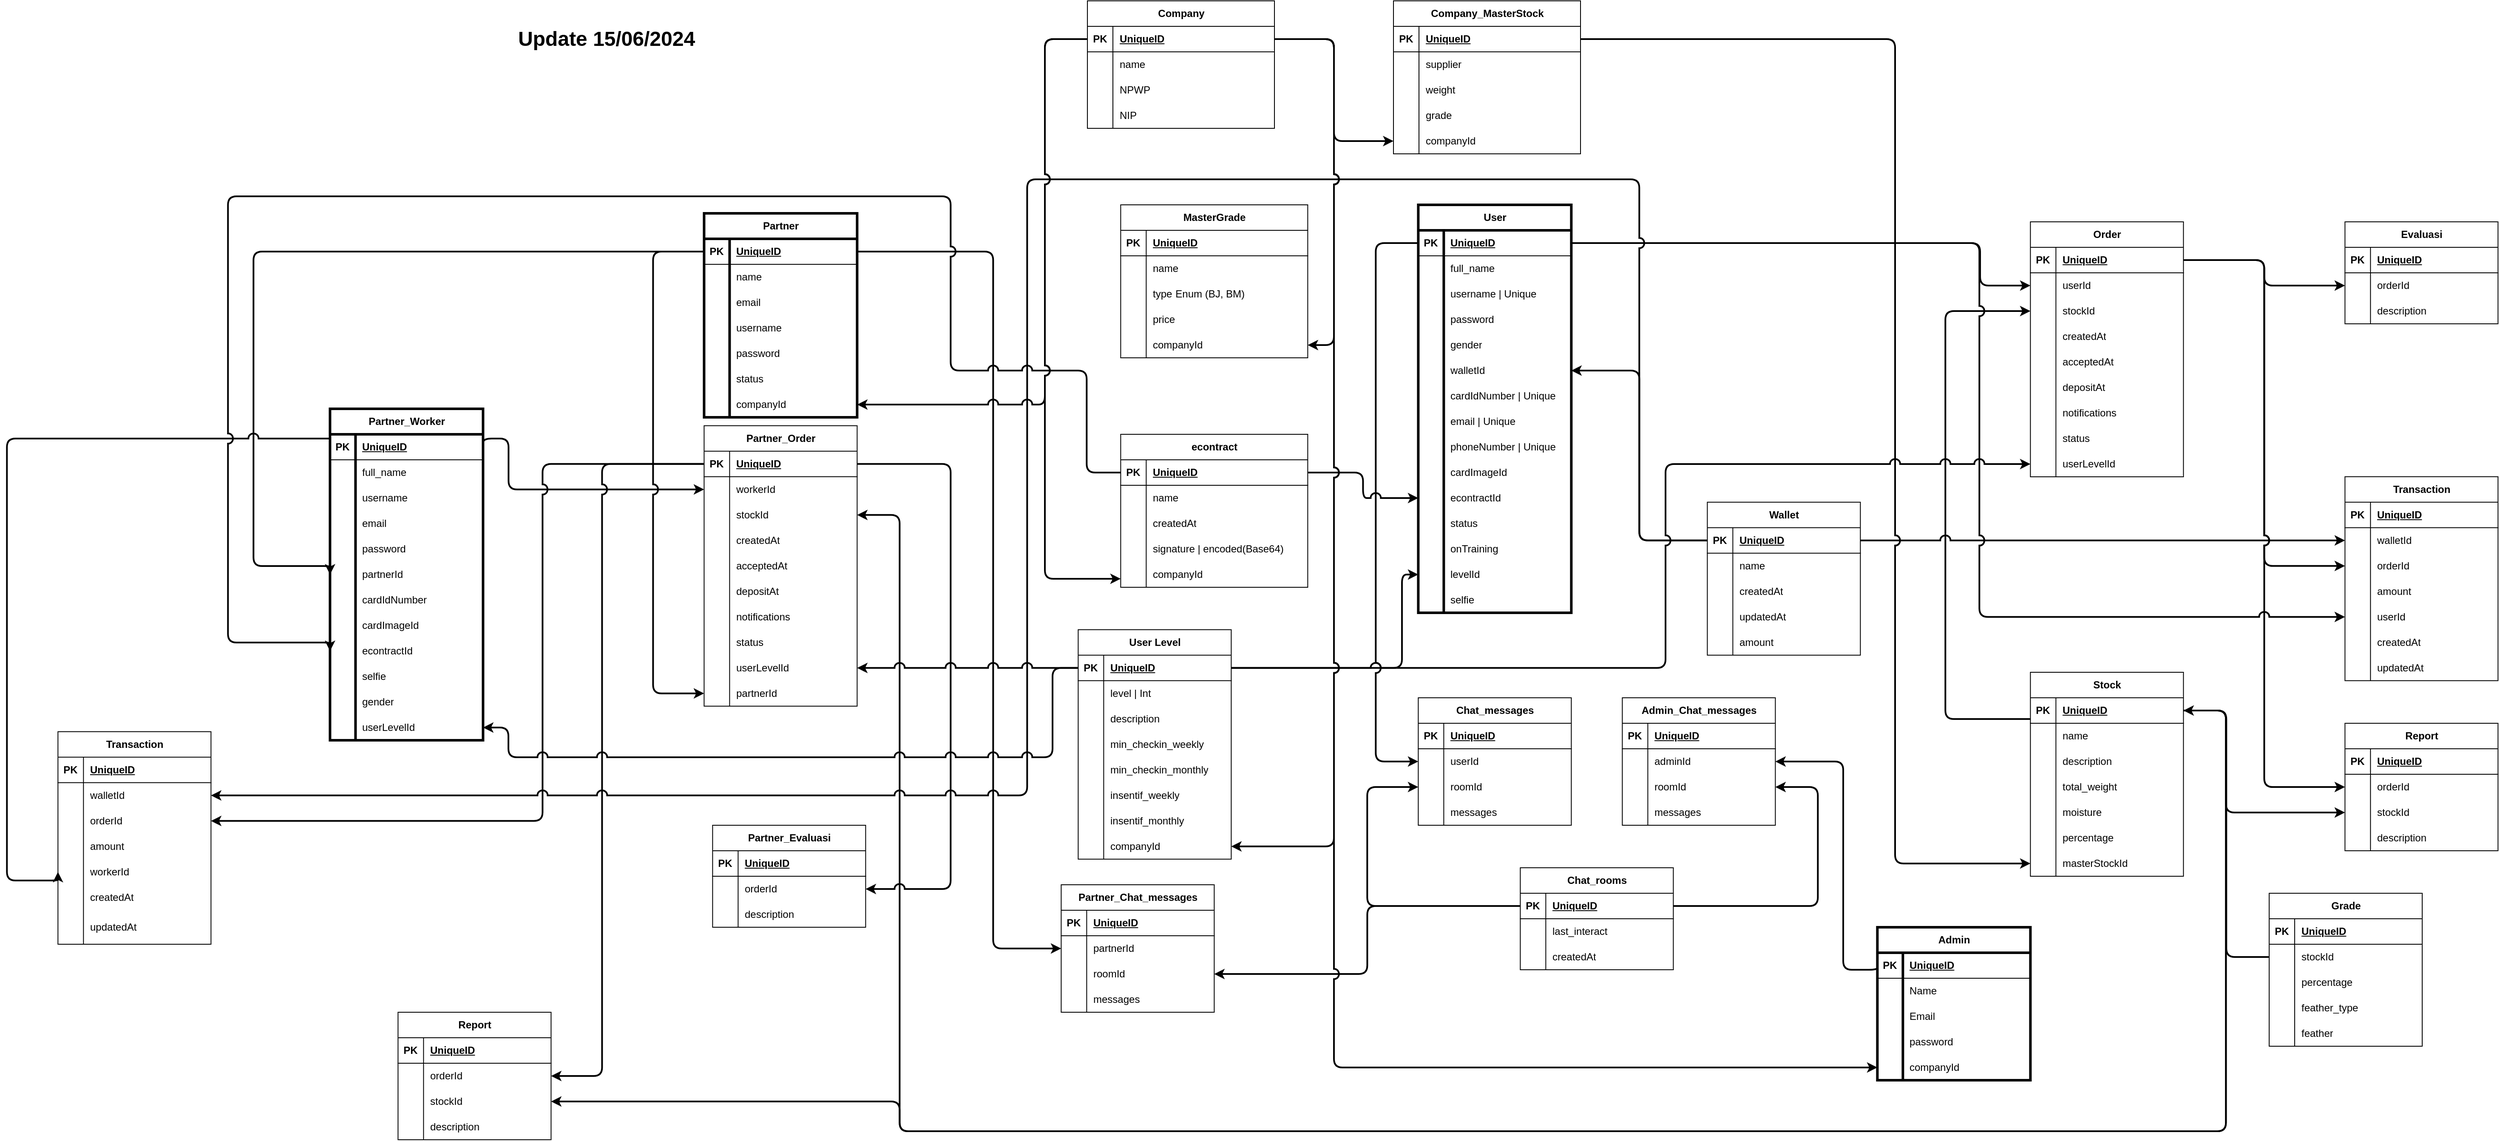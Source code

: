 <mxfile version="24.5.4" type="github" pages="2">
  <diagram name="ERD update" id="woLIo7lDbvTa0Zvg9b-H">
    <mxGraphModel dx="7019" dy="1776" grid="1" gridSize="10" guides="1" tooltips="1" connect="1" arrows="1" fold="1" page="1" pageScale="1" pageWidth="1169" pageHeight="827" math="0" shadow="0">
      <root>
        <mxCell id="0" />
        <mxCell id="1" parent="0" />
        <mxCell id="aCrsxN2HX_YwagkBQOPS-1" value="User" style="shape=table;startSize=30;container=1;collapsible=1;childLayout=tableLayout;fixedRows=1;rowLines=0;fontStyle=1;align=center;resizeLast=1;html=1;strokeWidth=3;" parent="1" vertex="1">
          <mxGeometry x="-1640.83" y="280" width="180" height="480" as="geometry" />
        </mxCell>
        <mxCell id="aCrsxN2HX_YwagkBQOPS-2" value="" style="shape=tableRow;horizontal=0;startSize=0;swimlaneHead=0;swimlaneBody=0;fillColor=none;collapsible=0;dropTarget=0;points=[[0,0.5],[1,0.5]];portConstraint=eastwest;top=0;left=0;right=0;bottom=1;" parent="aCrsxN2HX_YwagkBQOPS-1" vertex="1">
          <mxGeometry y="30" width="180" height="30" as="geometry" />
        </mxCell>
        <mxCell id="aCrsxN2HX_YwagkBQOPS-3" value="PK" style="shape=partialRectangle;connectable=0;fillColor=none;top=0;left=0;bottom=0;right=0;fontStyle=1;overflow=hidden;whiteSpace=wrap;html=1;" parent="aCrsxN2HX_YwagkBQOPS-2" vertex="1">
          <mxGeometry width="30" height="30" as="geometry">
            <mxRectangle width="30" height="30" as="alternateBounds" />
          </mxGeometry>
        </mxCell>
        <mxCell id="aCrsxN2HX_YwagkBQOPS-4" value="UniqueID" style="shape=partialRectangle;connectable=0;fillColor=none;top=0;left=0;bottom=0;right=0;align=left;spacingLeft=6;fontStyle=5;overflow=hidden;whiteSpace=wrap;html=1;" parent="aCrsxN2HX_YwagkBQOPS-2" vertex="1">
          <mxGeometry x="30" width="150" height="30" as="geometry">
            <mxRectangle width="150" height="30" as="alternateBounds" />
          </mxGeometry>
        </mxCell>
        <mxCell id="aCrsxN2HX_YwagkBQOPS-5" value="" style="shape=tableRow;horizontal=0;startSize=0;swimlaneHead=0;swimlaneBody=0;fillColor=none;collapsible=0;dropTarget=0;points=[[0,0.5],[1,0.5]];portConstraint=eastwest;top=0;left=0;right=0;bottom=0;" parent="aCrsxN2HX_YwagkBQOPS-1" vertex="1">
          <mxGeometry y="60" width="180" height="30" as="geometry" />
        </mxCell>
        <mxCell id="aCrsxN2HX_YwagkBQOPS-6" value="" style="shape=partialRectangle;connectable=0;fillColor=none;top=0;left=0;bottom=0;right=0;editable=1;overflow=hidden;whiteSpace=wrap;html=1;" parent="aCrsxN2HX_YwagkBQOPS-5" vertex="1">
          <mxGeometry width="30" height="30" as="geometry">
            <mxRectangle width="30" height="30" as="alternateBounds" />
          </mxGeometry>
        </mxCell>
        <mxCell id="aCrsxN2HX_YwagkBQOPS-7" value="full_name" style="shape=partialRectangle;connectable=0;fillColor=none;top=0;left=0;bottom=0;right=0;align=left;spacingLeft=6;overflow=hidden;whiteSpace=wrap;html=1;" parent="aCrsxN2HX_YwagkBQOPS-5" vertex="1">
          <mxGeometry x="30" width="150" height="30" as="geometry">
            <mxRectangle width="150" height="30" as="alternateBounds" />
          </mxGeometry>
        </mxCell>
        <mxCell id="aCrsxN2HX_YwagkBQOPS-8" value="" style="shape=tableRow;horizontal=0;startSize=0;swimlaneHead=0;swimlaneBody=0;fillColor=none;collapsible=0;dropTarget=0;points=[[0,0.5],[1,0.5]];portConstraint=eastwest;top=0;left=0;right=0;bottom=0;" parent="aCrsxN2HX_YwagkBQOPS-1" vertex="1">
          <mxGeometry y="90" width="180" height="30" as="geometry" />
        </mxCell>
        <mxCell id="aCrsxN2HX_YwagkBQOPS-9" value="" style="shape=partialRectangle;connectable=0;fillColor=none;top=0;left=0;bottom=0;right=0;editable=1;overflow=hidden;whiteSpace=wrap;html=1;" parent="aCrsxN2HX_YwagkBQOPS-8" vertex="1">
          <mxGeometry width="30" height="30" as="geometry">
            <mxRectangle width="30" height="30" as="alternateBounds" />
          </mxGeometry>
        </mxCell>
        <mxCell id="aCrsxN2HX_YwagkBQOPS-10" value="username | Unique" style="shape=partialRectangle;connectable=0;fillColor=none;top=0;left=0;bottom=0;right=0;align=left;spacingLeft=6;overflow=hidden;whiteSpace=wrap;html=1;" parent="aCrsxN2HX_YwagkBQOPS-8" vertex="1">
          <mxGeometry x="30" width="150" height="30" as="geometry">
            <mxRectangle width="150" height="30" as="alternateBounds" />
          </mxGeometry>
        </mxCell>
        <mxCell id="aCrsxN2HX_YwagkBQOPS-11" value="" style="shape=tableRow;horizontal=0;startSize=0;swimlaneHead=0;swimlaneBody=0;fillColor=none;collapsible=0;dropTarget=0;points=[[0,0.5],[1,0.5]];portConstraint=eastwest;top=0;left=0;right=0;bottom=0;" parent="aCrsxN2HX_YwagkBQOPS-1" vertex="1">
          <mxGeometry y="120" width="180" height="30" as="geometry" />
        </mxCell>
        <mxCell id="aCrsxN2HX_YwagkBQOPS-12" value="" style="shape=partialRectangle;connectable=0;fillColor=none;top=0;left=0;bottom=0;right=0;editable=1;overflow=hidden;whiteSpace=wrap;html=1;" parent="aCrsxN2HX_YwagkBQOPS-11" vertex="1">
          <mxGeometry width="30" height="30" as="geometry">
            <mxRectangle width="30" height="30" as="alternateBounds" />
          </mxGeometry>
        </mxCell>
        <mxCell id="aCrsxN2HX_YwagkBQOPS-13" value="password" style="shape=partialRectangle;connectable=0;fillColor=none;top=0;left=0;bottom=0;right=0;align=left;spacingLeft=6;overflow=hidden;whiteSpace=wrap;html=1;" parent="aCrsxN2HX_YwagkBQOPS-11" vertex="1">
          <mxGeometry x="30" width="150" height="30" as="geometry">
            <mxRectangle width="150" height="30" as="alternateBounds" />
          </mxGeometry>
        </mxCell>
        <mxCell id="aCrsxN2HX_YwagkBQOPS-79" value="" style="shape=tableRow;horizontal=0;startSize=0;swimlaneHead=0;swimlaneBody=0;fillColor=none;collapsible=0;dropTarget=0;points=[[0,0.5],[1,0.5]];portConstraint=eastwest;top=0;left=0;right=0;bottom=0;" parent="aCrsxN2HX_YwagkBQOPS-1" vertex="1">
          <mxGeometry y="150" width="180" height="30" as="geometry" />
        </mxCell>
        <mxCell id="aCrsxN2HX_YwagkBQOPS-80" value="" style="shape=partialRectangle;connectable=0;fillColor=none;top=0;left=0;bottom=0;right=0;editable=1;overflow=hidden;whiteSpace=wrap;html=1;" parent="aCrsxN2HX_YwagkBQOPS-79" vertex="1">
          <mxGeometry width="30" height="30" as="geometry">
            <mxRectangle width="30" height="30" as="alternateBounds" />
          </mxGeometry>
        </mxCell>
        <mxCell id="aCrsxN2HX_YwagkBQOPS-81" value="gender" style="shape=partialRectangle;connectable=0;fillColor=none;top=0;left=0;bottom=0;right=0;align=left;spacingLeft=6;overflow=hidden;whiteSpace=wrap;html=1;" parent="aCrsxN2HX_YwagkBQOPS-79" vertex="1">
          <mxGeometry x="30" width="150" height="30" as="geometry">
            <mxRectangle width="150" height="30" as="alternateBounds" />
          </mxGeometry>
        </mxCell>
        <mxCell id="aCrsxN2HX_YwagkBQOPS-85" value="" style="shape=tableRow;horizontal=0;startSize=0;swimlaneHead=0;swimlaneBody=0;fillColor=none;collapsible=0;dropTarget=0;points=[[0,0.5],[1,0.5]];portConstraint=eastwest;top=0;left=0;right=0;bottom=0;" parent="aCrsxN2HX_YwagkBQOPS-1" vertex="1">
          <mxGeometry y="180" width="180" height="30" as="geometry" />
        </mxCell>
        <mxCell id="aCrsxN2HX_YwagkBQOPS-86" value="" style="shape=partialRectangle;connectable=0;fillColor=none;top=0;left=0;bottom=0;right=0;editable=1;overflow=hidden;whiteSpace=wrap;html=1;" parent="aCrsxN2HX_YwagkBQOPS-85" vertex="1">
          <mxGeometry width="30" height="30" as="geometry">
            <mxRectangle width="30" height="30" as="alternateBounds" />
          </mxGeometry>
        </mxCell>
        <mxCell id="aCrsxN2HX_YwagkBQOPS-87" value="walletId" style="shape=partialRectangle;connectable=0;fillColor=none;top=0;left=0;bottom=0;right=0;align=left;spacingLeft=6;overflow=hidden;whiteSpace=wrap;html=1;" parent="aCrsxN2HX_YwagkBQOPS-85" vertex="1">
          <mxGeometry x="30" width="150" height="30" as="geometry">
            <mxRectangle width="150" height="30" as="alternateBounds" />
          </mxGeometry>
        </mxCell>
        <mxCell id="aCrsxN2HX_YwagkBQOPS-88" value="" style="shape=tableRow;horizontal=0;startSize=0;swimlaneHead=0;swimlaneBody=0;fillColor=none;collapsible=0;dropTarget=0;points=[[0,0.5],[1,0.5]];portConstraint=eastwest;top=0;left=0;right=0;bottom=0;" parent="aCrsxN2HX_YwagkBQOPS-1" vertex="1">
          <mxGeometry y="210" width="180" height="30" as="geometry" />
        </mxCell>
        <mxCell id="aCrsxN2HX_YwagkBQOPS-89" value="" style="shape=partialRectangle;connectable=0;fillColor=none;top=0;left=0;bottom=0;right=0;editable=1;overflow=hidden;whiteSpace=wrap;html=1;" parent="aCrsxN2HX_YwagkBQOPS-88" vertex="1">
          <mxGeometry width="30" height="30" as="geometry">
            <mxRectangle width="30" height="30" as="alternateBounds" />
          </mxGeometry>
        </mxCell>
        <mxCell id="aCrsxN2HX_YwagkBQOPS-90" value="cardIdNumber | Unique" style="shape=partialRectangle;connectable=0;fillColor=none;top=0;left=0;bottom=0;right=0;align=left;spacingLeft=6;overflow=hidden;whiteSpace=wrap;html=1;" parent="aCrsxN2HX_YwagkBQOPS-88" vertex="1">
          <mxGeometry x="30" width="150" height="30" as="geometry">
            <mxRectangle width="150" height="30" as="alternateBounds" />
          </mxGeometry>
        </mxCell>
        <mxCell id="aCrsxN2HX_YwagkBQOPS-91" value="" style="shape=tableRow;horizontal=0;startSize=0;swimlaneHead=0;swimlaneBody=0;fillColor=none;collapsible=0;dropTarget=0;points=[[0,0.5],[1,0.5]];portConstraint=eastwest;top=0;left=0;right=0;bottom=0;" parent="aCrsxN2HX_YwagkBQOPS-1" vertex="1">
          <mxGeometry y="240" width="180" height="30" as="geometry" />
        </mxCell>
        <mxCell id="aCrsxN2HX_YwagkBQOPS-92" value="" style="shape=partialRectangle;connectable=0;fillColor=none;top=0;left=0;bottom=0;right=0;editable=1;overflow=hidden;whiteSpace=wrap;html=1;" parent="aCrsxN2HX_YwagkBQOPS-91" vertex="1">
          <mxGeometry width="30" height="30" as="geometry">
            <mxRectangle width="30" height="30" as="alternateBounds" />
          </mxGeometry>
        </mxCell>
        <mxCell id="aCrsxN2HX_YwagkBQOPS-93" value="email | Unique" style="shape=partialRectangle;connectable=0;fillColor=none;top=0;left=0;bottom=0;right=0;align=left;spacingLeft=6;overflow=hidden;whiteSpace=wrap;html=1;" parent="aCrsxN2HX_YwagkBQOPS-91" vertex="1">
          <mxGeometry x="30" width="150" height="30" as="geometry">
            <mxRectangle width="150" height="30" as="alternateBounds" />
          </mxGeometry>
        </mxCell>
        <mxCell id="aCrsxN2HX_YwagkBQOPS-94" value="" style="shape=tableRow;horizontal=0;startSize=0;swimlaneHead=0;swimlaneBody=0;fillColor=none;collapsible=0;dropTarget=0;points=[[0,0.5],[1,0.5]];portConstraint=eastwest;top=0;left=0;right=0;bottom=0;" parent="aCrsxN2HX_YwagkBQOPS-1" vertex="1">
          <mxGeometry y="270" width="180" height="30" as="geometry" />
        </mxCell>
        <mxCell id="aCrsxN2HX_YwagkBQOPS-95" value="" style="shape=partialRectangle;connectable=0;fillColor=none;top=0;left=0;bottom=0;right=0;editable=1;overflow=hidden;whiteSpace=wrap;html=1;" parent="aCrsxN2HX_YwagkBQOPS-94" vertex="1">
          <mxGeometry width="30" height="30" as="geometry">
            <mxRectangle width="30" height="30" as="alternateBounds" />
          </mxGeometry>
        </mxCell>
        <mxCell id="aCrsxN2HX_YwagkBQOPS-96" value="phoneNumber | Unique" style="shape=partialRectangle;connectable=0;fillColor=none;top=0;left=0;bottom=0;right=0;align=left;spacingLeft=6;overflow=hidden;whiteSpace=wrap;html=1;" parent="aCrsxN2HX_YwagkBQOPS-94" vertex="1">
          <mxGeometry x="30" width="150" height="30" as="geometry">
            <mxRectangle width="150" height="30" as="alternateBounds" />
          </mxGeometry>
        </mxCell>
        <mxCell id="aCrsxN2HX_YwagkBQOPS-97" value="" style="shape=tableRow;horizontal=0;startSize=0;swimlaneHead=0;swimlaneBody=0;fillColor=none;collapsible=0;dropTarget=0;points=[[0,0.5],[1,0.5]];portConstraint=eastwest;top=0;left=0;right=0;bottom=0;" parent="aCrsxN2HX_YwagkBQOPS-1" vertex="1">
          <mxGeometry y="300" width="180" height="30" as="geometry" />
        </mxCell>
        <mxCell id="aCrsxN2HX_YwagkBQOPS-98" value="" style="shape=partialRectangle;connectable=0;fillColor=none;top=0;left=0;bottom=0;right=0;editable=1;overflow=hidden;whiteSpace=wrap;html=1;" parent="aCrsxN2HX_YwagkBQOPS-97" vertex="1">
          <mxGeometry width="30" height="30" as="geometry">
            <mxRectangle width="30" height="30" as="alternateBounds" />
          </mxGeometry>
        </mxCell>
        <mxCell id="aCrsxN2HX_YwagkBQOPS-99" value="cardImageId" style="shape=partialRectangle;connectable=0;fillColor=none;top=0;left=0;bottom=0;right=0;align=left;spacingLeft=6;overflow=hidden;whiteSpace=wrap;html=1;" parent="aCrsxN2HX_YwagkBQOPS-97" vertex="1">
          <mxGeometry x="30" width="150" height="30" as="geometry">
            <mxRectangle width="150" height="30" as="alternateBounds" />
          </mxGeometry>
        </mxCell>
        <mxCell id="aCrsxN2HX_YwagkBQOPS-100" value="" style="shape=tableRow;horizontal=0;startSize=0;swimlaneHead=0;swimlaneBody=0;fillColor=none;collapsible=0;dropTarget=0;points=[[0,0.5],[1,0.5]];portConstraint=eastwest;top=0;left=0;right=0;bottom=0;" parent="aCrsxN2HX_YwagkBQOPS-1" vertex="1">
          <mxGeometry y="330" width="180" height="30" as="geometry" />
        </mxCell>
        <mxCell id="aCrsxN2HX_YwagkBQOPS-101" value="" style="shape=partialRectangle;connectable=0;fillColor=none;top=0;left=0;bottom=0;right=0;editable=1;overflow=hidden;whiteSpace=wrap;html=1;" parent="aCrsxN2HX_YwagkBQOPS-100" vertex="1">
          <mxGeometry width="30" height="30" as="geometry">
            <mxRectangle width="30" height="30" as="alternateBounds" />
          </mxGeometry>
        </mxCell>
        <mxCell id="aCrsxN2HX_YwagkBQOPS-102" value="econtractId" style="shape=partialRectangle;connectable=0;fillColor=none;top=0;left=0;bottom=0;right=0;align=left;spacingLeft=6;overflow=hidden;whiteSpace=wrap;html=1;" parent="aCrsxN2HX_YwagkBQOPS-100" vertex="1">
          <mxGeometry x="30" width="150" height="30" as="geometry">
            <mxRectangle width="150" height="30" as="alternateBounds" />
          </mxGeometry>
        </mxCell>
        <mxCell id="aCrsxN2HX_YwagkBQOPS-103" value="" style="shape=tableRow;horizontal=0;startSize=0;swimlaneHead=0;swimlaneBody=0;fillColor=none;collapsible=0;dropTarget=0;points=[[0,0.5],[1,0.5]];portConstraint=eastwest;top=0;left=0;right=0;bottom=0;" parent="aCrsxN2HX_YwagkBQOPS-1" vertex="1">
          <mxGeometry y="360" width="180" height="30" as="geometry" />
        </mxCell>
        <mxCell id="aCrsxN2HX_YwagkBQOPS-104" value="" style="shape=partialRectangle;connectable=0;fillColor=none;top=0;left=0;bottom=0;right=0;editable=1;overflow=hidden;whiteSpace=wrap;html=1;" parent="aCrsxN2HX_YwagkBQOPS-103" vertex="1">
          <mxGeometry width="30" height="30" as="geometry">
            <mxRectangle width="30" height="30" as="alternateBounds" />
          </mxGeometry>
        </mxCell>
        <mxCell id="aCrsxN2HX_YwagkBQOPS-105" value="status" style="shape=partialRectangle;connectable=0;fillColor=none;top=0;left=0;bottom=0;right=0;align=left;spacingLeft=6;overflow=hidden;whiteSpace=wrap;html=1;" parent="aCrsxN2HX_YwagkBQOPS-103" vertex="1">
          <mxGeometry x="30" width="150" height="30" as="geometry">
            <mxRectangle width="150" height="30" as="alternateBounds" />
          </mxGeometry>
        </mxCell>
        <mxCell id="aCrsxN2HX_YwagkBQOPS-106" value="" style="shape=tableRow;horizontal=0;startSize=0;swimlaneHead=0;swimlaneBody=0;fillColor=none;collapsible=0;dropTarget=0;points=[[0,0.5],[1,0.5]];portConstraint=eastwest;top=0;left=0;right=0;bottom=0;" parent="aCrsxN2HX_YwagkBQOPS-1" vertex="1">
          <mxGeometry y="390" width="180" height="30" as="geometry" />
        </mxCell>
        <mxCell id="aCrsxN2HX_YwagkBQOPS-107" value="" style="shape=partialRectangle;connectable=0;fillColor=none;top=0;left=0;bottom=0;right=0;editable=1;overflow=hidden;whiteSpace=wrap;html=1;" parent="aCrsxN2HX_YwagkBQOPS-106" vertex="1">
          <mxGeometry width="30" height="30" as="geometry">
            <mxRectangle width="30" height="30" as="alternateBounds" />
          </mxGeometry>
        </mxCell>
        <mxCell id="aCrsxN2HX_YwagkBQOPS-108" value="onTraining" style="shape=partialRectangle;connectable=0;fillColor=none;top=0;left=0;bottom=0;right=0;align=left;spacingLeft=6;overflow=hidden;whiteSpace=wrap;html=1;" parent="aCrsxN2HX_YwagkBQOPS-106" vertex="1">
          <mxGeometry x="30" width="150" height="30" as="geometry">
            <mxRectangle width="150" height="30" as="alternateBounds" />
          </mxGeometry>
        </mxCell>
        <mxCell id="aCrsxN2HX_YwagkBQOPS-200" value="" style="shape=tableRow;horizontal=0;startSize=0;swimlaneHead=0;swimlaneBody=0;fillColor=none;collapsible=0;dropTarget=0;points=[[0,0.5],[1,0.5]];portConstraint=eastwest;top=0;left=0;right=0;bottom=0;" parent="aCrsxN2HX_YwagkBQOPS-1" vertex="1">
          <mxGeometry y="420" width="180" height="30" as="geometry" />
        </mxCell>
        <mxCell id="aCrsxN2HX_YwagkBQOPS-201" value="" style="shape=partialRectangle;connectable=0;fillColor=none;top=0;left=0;bottom=0;right=0;editable=1;overflow=hidden;whiteSpace=wrap;html=1;" parent="aCrsxN2HX_YwagkBQOPS-200" vertex="1">
          <mxGeometry width="30" height="30" as="geometry">
            <mxRectangle width="30" height="30" as="alternateBounds" />
          </mxGeometry>
        </mxCell>
        <mxCell id="aCrsxN2HX_YwagkBQOPS-202" value="levelId" style="shape=partialRectangle;connectable=0;fillColor=none;top=0;left=0;bottom=0;right=0;align=left;spacingLeft=6;overflow=hidden;whiteSpace=wrap;html=1;" parent="aCrsxN2HX_YwagkBQOPS-200" vertex="1">
          <mxGeometry x="30" width="150" height="30" as="geometry">
            <mxRectangle width="150" height="30" as="alternateBounds" />
          </mxGeometry>
        </mxCell>
        <mxCell id="Ps7MDRYwW0aVaP-ithnj-32" value="" style="shape=tableRow;horizontal=0;startSize=0;swimlaneHead=0;swimlaneBody=0;fillColor=none;collapsible=0;dropTarget=0;points=[[0,0.5],[1,0.5]];portConstraint=eastwest;top=0;left=0;right=0;bottom=0;" parent="aCrsxN2HX_YwagkBQOPS-1" vertex="1">
          <mxGeometry y="450" width="180" height="30" as="geometry" />
        </mxCell>
        <mxCell id="Ps7MDRYwW0aVaP-ithnj-33" value="&lt;span style=&quot;white-space: pre;&quot;&gt;&#x9;&lt;/span&gt;" style="shape=partialRectangle;connectable=0;fillColor=none;top=0;left=0;bottom=0;right=0;editable=1;overflow=hidden;whiteSpace=wrap;html=1;" parent="Ps7MDRYwW0aVaP-ithnj-32" vertex="1">
          <mxGeometry width="30" height="30" as="geometry">
            <mxRectangle width="30" height="30" as="alternateBounds" />
          </mxGeometry>
        </mxCell>
        <mxCell id="Ps7MDRYwW0aVaP-ithnj-34" value="selfie" style="shape=partialRectangle;connectable=0;fillColor=none;top=0;left=0;bottom=0;right=0;align=left;spacingLeft=6;overflow=hidden;whiteSpace=wrap;html=1;" parent="Ps7MDRYwW0aVaP-ithnj-32" vertex="1">
          <mxGeometry x="30" width="150" height="30" as="geometry">
            <mxRectangle width="150" height="30" as="alternateBounds" />
          </mxGeometry>
        </mxCell>
        <mxCell id="aCrsxN2HX_YwagkBQOPS-14" value="Order" style="shape=table;startSize=30;container=1;collapsible=1;childLayout=tableLayout;fixedRows=1;rowLines=0;fontStyle=1;align=center;resizeLast=1;html=1;" parent="1" vertex="1">
          <mxGeometry x="-920.83" y="300" width="180" height="300" as="geometry" />
        </mxCell>
        <mxCell id="aCrsxN2HX_YwagkBQOPS-15" value="" style="shape=tableRow;horizontal=0;startSize=0;swimlaneHead=0;swimlaneBody=0;fillColor=none;collapsible=0;dropTarget=0;points=[[0,0.5],[1,0.5]];portConstraint=eastwest;top=0;left=0;right=0;bottom=1;" parent="aCrsxN2HX_YwagkBQOPS-14" vertex="1">
          <mxGeometry y="30" width="180" height="30" as="geometry" />
        </mxCell>
        <mxCell id="aCrsxN2HX_YwagkBQOPS-16" value="PK" style="shape=partialRectangle;connectable=0;fillColor=none;top=0;left=0;bottom=0;right=0;fontStyle=1;overflow=hidden;whiteSpace=wrap;html=1;" parent="aCrsxN2HX_YwagkBQOPS-15" vertex="1">
          <mxGeometry width="30" height="30" as="geometry">
            <mxRectangle width="30" height="30" as="alternateBounds" />
          </mxGeometry>
        </mxCell>
        <mxCell id="aCrsxN2HX_YwagkBQOPS-17" value="UniqueID" style="shape=partialRectangle;connectable=0;fillColor=none;top=0;left=0;bottom=0;right=0;align=left;spacingLeft=6;fontStyle=5;overflow=hidden;whiteSpace=wrap;html=1;" parent="aCrsxN2HX_YwagkBQOPS-15" vertex="1">
          <mxGeometry x="30" width="150" height="30" as="geometry">
            <mxRectangle width="150" height="30" as="alternateBounds" />
          </mxGeometry>
        </mxCell>
        <mxCell id="aCrsxN2HX_YwagkBQOPS-18" value="" style="shape=tableRow;horizontal=0;startSize=0;swimlaneHead=0;swimlaneBody=0;fillColor=none;collapsible=0;dropTarget=0;points=[[0,0.5],[1,0.5]];portConstraint=eastwest;top=0;left=0;right=0;bottom=0;" parent="aCrsxN2HX_YwagkBQOPS-14" vertex="1">
          <mxGeometry y="60" width="180" height="30" as="geometry" />
        </mxCell>
        <mxCell id="aCrsxN2HX_YwagkBQOPS-19" value="" style="shape=partialRectangle;connectable=0;fillColor=none;top=0;left=0;bottom=0;right=0;editable=1;overflow=hidden;whiteSpace=wrap;html=1;" parent="aCrsxN2HX_YwagkBQOPS-18" vertex="1">
          <mxGeometry width="30" height="30" as="geometry">
            <mxRectangle width="30" height="30" as="alternateBounds" />
          </mxGeometry>
        </mxCell>
        <mxCell id="aCrsxN2HX_YwagkBQOPS-20" value="userId" style="shape=partialRectangle;connectable=0;fillColor=none;top=0;left=0;bottom=0;right=0;align=left;spacingLeft=6;overflow=hidden;whiteSpace=wrap;html=1;" parent="aCrsxN2HX_YwagkBQOPS-18" vertex="1">
          <mxGeometry x="30" width="150" height="30" as="geometry">
            <mxRectangle width="150" height="30" as="alternateBounds" />
          </mxGeometry>
        </mxCell>
        <mxCell id="aCrsxN2HX_YwagkBQOPS-21" value="" style="shape=tableRow;horizontal=0;startSize=0;swimlaneHead=0;swimlaneBody=0;fillColor=none;collapsible=0;dropTarget=0;points=[[0,0.5],[1,0.5]];portConstraint=eastwest;top=0;left=0;right=0;bottom=0;" parent="aCrsxN2HX_YwagkBQOPS-14" vertex="1">
          <mxGeometry y="90" width="180" height="30" as="geometry" />
        </mxCell>
        <mxCell id="aCrsxN2HX_YwagkBQOPS-22" value="" style="shape=partialRectangle;connectable=0;fillColor=none;top=0;left=0;bottom=0;right=0;editable=1;overflow=hidden;whiteSpace=wrap;html=1;" parent="aCrsxN2HX_YwagkBQOPS-21" vertex="1">
          <mxGeometry width="30" height="30" as="geometry">
            <mxRectangle width="30" height="30" as="alternateBounds" />
          </mxGeometry>
        </mxCell>
        <mxCell id="aCrsxN2HX_YwagkBQOPS-23" value="stockId" style="shape=partialRectangle;connectable=0;fillColor=none;top=0;left=0;bottom=0;right=0;align=left;spacingLeft=6;overflow=hidden;whiteSpace=wrap;html=1;" parent="aCrsxN2HX_YwagkBQOPS-21" vertex="1">
          <mxGeometry x="30" width="150" height="30" as="geometry">
            <mxRectangle width="150" height="30" as="alternateBounds" />
          </mxGeometry>
        </mxCell>
        <mxCell id="aCrsxN2HX_YwagkBQOPS-24" value="" style="shape=tableRow;horizontal=0;startSize=0;swimlaneHead=0;swimlaneBody=0;fillColor=none;collapsible=0;dropTarget=0;points=[[0,0.5],[1,0.5]];portConstraint=eastwest;top=0;left=0;right=0;bottom=0;" parent="aCrsxN2HX_YwagkBQOPS-14" vertex="1">
          <mxGeometry y="120" width="180" height="30" as="geometry" />
        </mxCell>
        <mxCell id="aCrsxN2HX_YwagkBQOPS-25" value="" style="shape=partialRectangle;connectable=0;fillColor=none;top=0;left=0;bottom=0;right=0;editable=1;overflow=hidden;whiteSpace=wrap;html=1;" parent="aCrsxN2HX_YwagkBQOPS-24" vertex="1">
          <mxGeometry width="30" height="30" as="geometry">
            <mxRectangle width="30" height="30" as="alternateBounds" />
          </mxGeometry>
        </mxCell>
        <mxCell id="aCrsxN2HX_YwagkBQOPS-26" value="createdAt" style="shape=partialRectangle;connectable=0;fillColor=none;top=0;left=0;bottom=0;right=0;align=left;spacingLeft=6;overflow=hidden;whiteSpace=wrap;html=1;" parent="aCrsxN2HX_YwagkBQOPS-24" vertex="1">
          <mxGeometry x="30" width="150" height="30" as="geometry">
            <mxRectangle width="150" height="30" as="alternateBounds" />
          </mxGeometry>
        </mxCell>
        <mxCell id="aCrsxN2HX_YwagkBQOPS-156" value="" style="shape=tableRow;horizontal=0;startSize=0;swimlaneHead=0;swimlaneBody=0;fillColor=none;collapsible=0;dropTarget=0;points=[[0,0.5],[1,0.5]];portConstraint=eastwest;top=0;left=0;right=0;bottom=0;" parent="aCrsxN2HX_YwagkBQOPS-14" vertex="1">
          <mxGeometry y="150" width="180" height="30" as="geometry" />
        </mxCell>
        <mxCell id="aCrsxN2HX_YwagkBQOPS-157" value="" style="shape=partialRectangle;connectable=0;fillColor=none;top=0;left=0;bottom=0;right=0;editable=1;overflow=hidden;whiteSpace=wrap;html=1;" parent="aCrsxN2HX_YwagkBQOPS-156" vertex="1">
          <mxGeometry width="30" height="30" as="geometry">
            <mxRectangle width="30" height="30" as="alternateBounds" />
          </mxGeometry>
        </mxCell>
        <mxCell id="aCrsxN2HX_YwagkBQOPS-158" value="acceptedAt" style="shape=partialRectangle;connectable=0;fillColor=none;top=0;left=0;bottom=0;right=0;align=left;spacingLeft=6;overflow=hidden;whiteSpace=wrap;html=1;" parent="aCrsxN2HX_YwagkBQOPS-156" vertex="1">
          <mxGeometry x="30" width="150" height="30" as="geometry">
            <mxRectangle width="150" height="30" as="alternateBounds" />
          </mxGeometry>
        </mxCell>
        <mxCell id="aCrsxN2HX_YwagkBQOPS-159" value="" style="shape=tableRow;horizontal=0;startSize=0;swimlaneHead=0;swimlaneBody=0;fillColor=none;collapsible=0;dropTarget=0;points=[[0,0.5],[1,0.5]];portConstraint=eastwest;top=0;left=0;right=0;bottom=0;" parent="aCrsxN2HX_YwagkBQOPS-14" vertex="1">
          <mxGeometry y="180" width="180" height="30" as="geometry" />
        </mxCell>
        <mxCell id="aCrsxN2HX_YwagkBQOPS-160" value="" style="shape=partialRectangle;connectable=0;fillColor=none;top=0;left=0;bottom=0;right=0;editable=1;overflow=hidden;whiteSpace=wrap;html=1;" parent="aCrsxN2HX_YwagkBQOPS-159" vertex="1">
          <mxGeometry width="30" height="30" as="geometry">
            <mxRectangle width="30" height="30" as="alternateBounds" />
          </mxGeometry>
        </mxCell>
        <mxCell id="aCrsxN2HX_YwagkBQOPS-161" value="depositAt" style="shape=partialRectangle;connectable=0;fillColor=none;top=0;left=0;bottom=0;right=0;align=left;spacingLeft=6;overflow=hidden;whiteSpace=wrap;html=1;" parent="aCrsxN2HX_YwagkBQOPS-159" vertex="1">
          <mxGeometry x="30" width="150" height="30" as="geometry">
            <mxRectangle width="150" height="30" as="alternateBounds" />
          </mxGeometry>
        </mxCell>
        <mxCell id="aCrsxN2HX_YwagkBQOPS-168" value="" style="shape=tableRow;horizontal=0;startSize=0;swimlaneHead=0;swimlaneBody=0;fillColor=none;collapsible=0;dropTarget=0;points=[[0,0.5],[1,0.5]];portConstraint=eastwest;top=0;left=0;right=0;bottom=0;" parent="aCrsxN2HX_YwagkBQOPS-14" vertex="1">
          <mxGeometry y="210" width="180" height="30" as="geometry" />
        </mxCell>
        <mxCell id="aCrsxN2HX_YwagkBQOPS-169" value="" style="shape=partialRectangle;connectable=0;fillColor=none;top=0;left=0;bottom=0;right=0;editable=1;overflow=hidden;whiteSpace=wrap;html=1;" parent="aCrsxN2HX_YwagkBQOPS-168" vertex="1">
          <mxGeometry width="30" height="30" as="geometry">
            <mxRectangle width="30" height="30" as="alternateBounds" />
          </mxGeometry>
        </mxCell>
        <mxCell id="aCrsxN2HX_YwagkBQOPS-170" value="notifications" style="shape=partialRectangle;connectable=0;fillColor=none;top=0;left=0;bottom=0;right=0;align=left;spacingLeft=6;overflow=hidden;whiteSpace=wrap;html=1;" parent="aCrsxN2HX_YwagkBQOPS-168" vertex="1">
          <mxGeometry x="30" width="150" height="30" as="geometry">
            <mxRectangle width="150" height="30" as="alternateBounds" />
          </mxGeometry>
        </mxCell>
        <mxCell id="aCrsxN2HX_YwagkBQOPS-219" value="" style="shape=tableRow;horizontal=0;startSize=0;swimlaneHead=0;swimlaneBody=0;fillColor=none;collapsible=0;dropTarget=0;points=[[0,0.5],[1,0.5]];portConstraint=eastwest;top=0;left=0;right=0;bottom=0;" parent="aCrsxN2HX_YwagkBQOPS-14" vertex="1">
          <mxGeometry y="240" width="180" height="30" as="geometry" />
        </mxCell>
        <mxCell id="aCrsxN2HX_YwagkBQOPS-220" value="" style="shape=partialRectangle;connectable=0;fillColor=none;top=0;left=0;bottom=0;right=0;editable=1;overflow=hidden;whiteSpace=wrap;html=1;" parent="aCrsxN2HX_YwagkBQOPS-219" vertex="1">
          <mxGeometry width="30" height="30" as="geometry">
            <mxRectangle width="30" height="30" as="alternateBounds" />
          </mxGeometry>
        </mxCell>
        <mxCell id="aCrsxN2HX_YwagkBQOPS-221" value="status" style="shape=partialRectangle;connectable=0;fillColor=none;top=0;left=0;bottom=0;right=0;align=left;spacingLeft=6;overflow=hidden;whiteSpace=wrap;html=1;" parent="aCrsxN2HX_YwagkBQOPS-219" vertex="1">
          <mxGeometry x="30" width="150" height="30" as="geometry">
            <mxRectangle width="150" height="30" as="alternateBounds" />
          </mxGeometry>
        </mxCell>
        <mxCell id="aCrsxN2HX_YwagkBQOPS-297" value="" style="shape=tableRow;horizontal=0;startSize=0;swimlaneHead=0;swimlaneBody=0;fillColor=none;collapsible=0;dropTarget=0;points=[[0,0.5],[1,0.5]];portConstraint=eastwest;top=0;left=0;right=0;bottom=0;" parent="aCrsxN2HX_YwagkBQOPS-14" vertex="1">
          <mxGeometry y="270" width="180" height="30" as="geometry" />
        </mxCell>
        <mxCell id="aCrsxN2HX_YwagkBQOPS-298" value="" style="shape=partialRectangle;connectable=0;fillColor=none;top=0;left=0;bottom=0;right=0;editable=1;overflow=hidden;whiteSpace=wrap;html=1;" parent="aCrsxN2HX_YwagkBQOPS-297" vertex="1">
          <mxGeometry width="30" height="30" as="geometry">
            <mxRectangle width="30" height="30" as="alternateBounds" />
          </mxGeometry>
        </mxCell>
        <mxCell id="aCrsxN2HX_YwagkBQOPS-299" value="userLevelId" style="shape=partialRectangle;connectable=0;fillColor=none;top=0;left=0;bottom=0;right=0;align=left;spacingLeft=6;overflow=hidden;whiteSpace=wrap;html=1;" parent="aCrsxN2HX_YwagkBQOPS-297" vertex="1">
          <mxGeometry x="30" width="150" height="30" as="geometry">
            <mxRectangle width="150" height="30" as="alternateBounds" />
          </mxGeometry>
        </mxCell>
        <mxCell id="aCrsxN2HX_YwagkBQOPS-27" value="Evaluasi" style="shape=table;startSize=30;container=1;collapsible=1;childLayout=tableLayout;fixedRows=1;rowLines=0;fontStyle=1;align=center;resizeLast=1;html=1;" parent="1" vertex="1">
          <mxGeometry x="-550.83" y="300" width="180" height="120" as="geometry" />
        </mxCell>
        <mxCell id="aCrsxN2HX_YwagkBQOPS-28" value="" style="shape=tableRow;horizontal=0;startSize=0;swimlaneHead=0;swimlaneBody=0;fillColor=none;collapsible=0;dropTarget=0;points=[[0,0.5],[1,0.5]];portConstraint=eastwest;top=0;left=0;right=0;bottom=1;" parent="aCrsxN2HX_YwagkBQOPS-27" vertex="1">
          <mxGeometry y="30" width="180" height="30" as="geometry" />
        </mxCell>
        <mxCell id="aCrsxN2HX_YwagkBQOPS-29" value="PK" style="shape=partialRectangle;connectable=0;fillColor=none;top=0;left=0;bottom=0;right=0;fontStyle=1;overflow=hidden;whiteSpace=wrap;html=1;" parent="aCrsxN2HX_YwagkBQOPS-28" vertex="1">
          <mxGeometry width="30" height="30" as="geometry">
            <mxRectangle width="30" height="30" as="alternateBounds" />
          </mxGeometry>
        </mxCell>
        <mxCell id="aCrsxN2HX_YwagkBQOPS-30" value="UniqueID" style="shape=partialRectangle;connectable=0;fillColor=none;top=0;left=0;bottom=0;right=0;align=left;spacingLeft=6;fontStyle=5;overflow=hidden;whiteSpace=wrap;html=1;" parent="aCrsxN2HX_YwagkBQOPS-28" vertex="1">
          <mxGeometry x="30" width="150" height="30" as="geometry">
            <mxRectangle width="150" height="30" as="alternateBounds" />
          </mxGeometry>
        </mxCell>
        <mxCell id="aCrsxN2HX_YwagkBQOPS-31" value="" style="shape=tableRow;horizontal=0;startSize=0;swimlaneHead=0;swimlaneBody=0;fillColor=none;collapsible=0;dropTarget=0;points=[[0,0.5],[1,0.5]];portConstraint=eastwest;top=0;left=0;right=0;bottom=0;" parent="aCrsxN2HX_YwagkBQOPS-27" vertex="1">
          <mxGeometry y="60" width="180" height="30" as="geometry" />
        </mxCell>
        <mxCell id="aCrsxN2HX_YwagkBQOPS-32" value="" style="shape=partialRectangle;connectable=0;fillColor=none;top=0;left=0;bottom=0;right=0;editable=1;overflow=hidden;whiteSpace=wrap;html=1;" parent="aCrsxN2HX_YwagkBQOPS-31" vertex="1">
          <mxGeometry width="30" height="30" as="geometry">
            <mxRectangle width="30" height="30" as="alternateBounds" />
          </mxGeometry>
        </mxCell>
        <mxCell id="aCrsxN2HX_YwagkBQOPS-33" value="orderId" style="shape=partialRectangle;connectable=0;fillColor=none;top=0;left=0;bottom=0;right=0;align=left;spacingLeft=6;overflow=hidden;whiteSpace=wrap;html=1;" parent="aCrsxN2HX_YwagkBQOPS-31" vertex="1">
          <mxGeometry x="30" width="150" height="30" as="geometry">
            <mxRectangle width="150" height="30" as="alternateBounds" />
          </mxGeometry>
        </mxCell>
        <mxCell id="aCrsxN2HX_YwagkBQOPS-34" value="" style="shape=tableRow;horizontal=0;startSize=0;swimlaneHead=0;swimlaneBody=0;fillColor=none;collapsible=0;dropTarget=0;points=[[0,0.5],[1,0.5]];portConstraint=eastwest;top=0;left=0;right=0;bottom=0;" parent="aCrsxN2HX_YwagkBQOPS-27" vertex="1">
          <mxGeometry y="90" width="180" height="30" as="geometry" />
        </mxCell>
        <mxCell id="aCrsxN2HX_YwagkBQOPS-35" value="" style="shape=partialRectangle;connectable=0;fillColor=none;top=0;left=0;bottom=0;right=0;editable=1;overflow=hidden;whiteSpace=wrap;html=1;" parent="aCrsxN2HX_YwagkBQOPS-34" vertex="1">
          <mxGeometry width="30" height="30" as="geometry">
            <mxRectangle width="30" height="30" as="alternateBounds" />
          </mxGeometry>
        </mxCell>
        <mxCell id="aCrsxN2HX_YwagkBQOPS-36" value="description" style="shape=partialRectangle;connectable=0;fillColor=none;top=0;left=0;bottom=0;right=0;align=left;spacingLeft=6;overflow=hidden;whiteSpace=wrap;html=1;" parent="aCrsxN2HX_YwagkBQOPS-34" vertex="1">
          <mxGeometry x="30" width="150" height="30" as="geometry">
            <mxRectangle width="150" height="30" as="alternateBounds" />
          </mxGeometry>
        </mxCell>
        <mxCell id="aCrsxN2HX_YwagkBQOPS-53" value="Report" style="shape=table;startSize=30;container=1;collapsible=1;childLayout=tableLayout;fixedRows=1;rowLines=0;fontStyle=1;align=center;resizeLast=1;html=1;" parent="1" vertex="1">
          <mxGeometry x="-550.83" y="890" width="180" height="150" as="geometry" />
        </mxCell>
        <mxCell id="aCrsxN2HX_YwagkBQOPS-54" value="" style="shape=tableRow;horizontal=0;startSize=0;swimlaneHead=0;swimlaneBody=0;fillColor=none;collapsible=0;dropTarget=0;points=[[0,0.5],[1,0.5]];portConstraint=eastwest;top=0;left=0;right=0;bottom=1;" parent="aCrsxN2HX_YwagkBQOPS-53" vertex="1">
          <mxGeometry y="30" width="180" height="30" as="geometry" />
        </mxCell>
        <mxCell id="aCrsxN2HX_YwagkBQOPS-55" value="PK" style="shape=partialRectangle;connectable=0;fillColor=none;top=0;left=0;bottom=0;right=0;fontStyle=1;overflow=hidden;whiteSpace=wrap;html=1;" parent="aCrsxN2HX_YwagkBQOPS-54" vertex="1">
          <mxGeometry width="30" height="30" as="geometry">
            <mxRectangle width="30" height="30" as="alternateBounds" />
          </mxGeometry>
        </mxCell>
        <mxCell id="aCrsxN2HX_YwagkBQOPS-56" value="UniqueID" style="shape=partialRectangle;connectable=0;fillColor=none;top=0;left=0;bottom=0;right=0;align=left;spacingLeft=6;fontStyle=5;overflow=hidden;whiteSpace=wrap;html=1;" parent="aCrsxN2HX_YwagkBQOPS-54" vertex="1">
          <mxGeometry x="30" width="150" height="30" as="geometry">
            <mxRectangle width="150" height="30" as="alternateBounds" />
          </mxGeometry>
        </mxCell>
        <mxCell id="aCrsxN2HX_YwagkBQOPS-57" value="" style="shape=tableRow;horizontal=0;startSize=0;swimlaneHead=0;swimlaneBody=0;fillColor=none;collapsible=0;dropTarget=0;points=[[0,0.5],[1,0.5]];portConstraint=eastwest;top=0;left=0;right=0;bottom=0;" parent="aCrsxN2HX_YwagkBQOPS-53" vertex="1">
          <mxGeometry y="60" width="180" height="30" as="geometry" />
        </mxCell>
        <mxCell id="aCrsxN2HX_YwagkBQOPS-58" value="" style="shape=partialRectangle;connectable=0;fillColor=none;top=0;left=0;bottom=0;right=0;editable=1;overflow=hidden;whiteSpace=wrap;html=1;" parent="aCrsxN2HX_YwagkBQOPS-57" vertex="1">
          <mxGeometry width="30" height="30" as="geometry">
            <mxRectangle width="30" height="30" as="alternateBounds" />
          </mxGeometry>
        </mxCell>
        <mxCell id="aCrsxN2HX_YwagkBQOPS-59" value="orderId" style="shape=partialRectangle;connectable=0;fillColor=none;top=0;left=0;bottom=0;right=0;align=left;spacingLeft=6;overflow=hidden;whiteSpace=wrap;html=1;" parent="aCrsxN2HX_YwagkBQOPS-57" vertex="1">
          <mxGeometry x="30" width="150" height="30" as="geometry">
            <mxRectangle width="150" height="30" as="alternateBounds" />
          </mxGeometry>
        </mxCell>
        <mxCell id="aCrsxN2HX_YwagkBQOPS-60" value="" style="shape=tableRow;horizontal=0;startSize=0;swimlaneHead=0;swimlaneBody=0;fillColor=none;collapsible=0;dropTarget=0;points=[[0,0.5],[1,0.5]];portConstraint=eastwest;top=0;left=0;right=0;bottom=0;" parent="aCrsxN2HX_YwagkBQOPS-53" vertex="1">
          <mxGeometry y="90" width="180" height="30" as="geometry" />
        </mxCell>
        <mxCell id="aCrsxN2HX_YwagkBQOPS-61" value="" style="shape=partialRectangle;connectable=0;fillColor=none;top=0;left=0;bottom=0;right=0;editable=1;overflow=hidden;whiteSpace=wrap;html=1;" parent="aCrsxN2HX_YwagkBQOPS-60" vertex="1">
          <mxGeometry width="30" height="30" as="geometry">
            <mxRectangle width="30" height="30" as="alternateBounds" />
          </mxGeometry>
        </mxCell>
        <mxCell id="aCrsxN2HX_YwagkBQOPS-62" value="stockId" style="shape=partialRectangle;connectable=0;fillColor=none;top=0;left=0;bottom=0;right=0;align=left;spacingLeft=6;overflow=hidden;whiteSpace=wrap;html=1;" parent="aCrsxN2HX_YwagkBQOPS-60" vertex="1">
          <mxGeometry x="30" width="150" height="30" as="geometry">
            <mxRectangle width="150" height="30" as="alternateBounds" />
          </mxGeometry>
        </mxCell>
        <mxCell id="aCrsxN2HX_YwagkBQOPS-63" value="" style="shape=tableRow;horizontal=0;startSize=0;swimlaneHead=0;swimlaneBody=0;fillColor=none;collapsible=0;dropTarget=0;points=[[0,0.5],[1,0.5]];portConstraint=eastwest;top=0;left=0;right=0;bottom=0;" parent="aCrsxN2HX_YwagkBQOPS-53" vertex="1">
          <mxGeometry y="120" width="180" height="30" as="geometry" />
        </mxCell>
        <mxCell id="aCrsxN2HX_YwagkBQOPS-64" value="" style="shape=partialRectangle;connectable=0;fillColor=none;top=0;left=0;bottom=0;right=0;editable=1;overflow=hidden;whiteSpace=wrap;html=1;" parent="aCrsxN2HX_YwagkBQOPS-63" vertex="1">
          <mxGeometry width="30" height="30" as="geometry">
            <mxRectangle width="30" height="30" as="alternateBounds" />
          </mxGeometry>
        </mxCell>
        <mxCell id="aCrsxN2HX_YwagkBQOPS-65" value="description" style="shape=partialRectangle;connectable=0;fillColor=none;top=0;left=0;bottom=0;right=0;align=left;spacingLeft=6;overflow=hidden;whiteSpace=wrap;html=1;" parent="aCrsxN2HX_YwagkBQOPS-63" vertex="1">
          <mxGeometry x="30" width="150" height="30" as="geometry">
            <mxRectangle width="150" height="30" as="alternateBounds" />
          </mxGeometry>
        </mxCell>
        <mxCell id="aCrsxN2HX_YwagkBQOPS-123" value="Wallet" style="shape=table;startSize=30;container=1;collapsible=1;childLayout=tableLayout;fixedRows=1;rowLines=0;fontStyle=1;align=center;resizeLast=1;html=1;" parent="1" vertex="1">
          <mxGeometry x="-1300.83" y="629.91" width="180" height="180" as="geometry" />
        </mxCell>
        <mxCell id="aCrsxN2HX_YwagkBQOPS-124" value="" style="shape=tableRow;horizontal=0;startSize=0;swimlaneHead=0;swimlaneBody=0;fillColor=none;collapsible=0;dropTarget=0;points=[[0,0.5],[1,0.5]];portConstraint=eastwest;top=0;left=0;right=0;bottom=1;" parent="aCrsxN2HX_YwagkBQOPS-123" vertex="1">
          <mxGeometry y="30" width="180" height="30" as="geometry" />
        </mxCell>
        <mxCell id="aCrsxN2HX_YwagkBQOPS-125" value="PK" style="shape=partialRectangle;connectable=0;fillColor=none;top=0;left=0;bottom=0;right=0;fontStyle=1;overflow=hidden;whiteSpace=wrap;html=1;" parent="aCrsxN2HX_YwagkBQOPS-124" vertex="1">
          <mxGeometry width="30" height="30" as="geometry">
            <mxRectangle width="30" height="30" as="alternateBounds" />
          </mxGeometry>
        </mxCell>
        <mxCell id="aCrsxN2HX_YwagkBQOPS-126" value="UniqueID" style="shape=partialRectangle;connectable=0;fillColor=none;top=0;left=0;bottom=0;right=0;align=left;spacingLeft=6;fontStyle=5;overflow=hidden;whiteSpace=wrap;html=1;" parent="aCrsxN2HX_YwagkBQOPS-124" vertex="1">
          <mxGeometry x="30" width="150" height="30" as="geometry">
            <mxRectangle width="150" height="30" as="alternateBounds" />
          </mxGeometry>
        </mxCell>
        <mxCell id="aCrsxN2HX_YwagkBQOPS-127" value="" style="shape=tableRow;horizontal=0;startSize=0;swimlaneHead=0;swimlaneBody=0;fillColor=none;collapsible=0;dropTarget=0;points=[[0,0.5],[1,0.5]];portConstraint=eastwest;top=0;left=0;right=0;bottom=0;" parent="aCrsxN2HX_YwagkBQOPS-123" vertex="1">
          <mxGeometry y="60" width="180" height="30" as="geometry" />
        </mxCell>
        <mxCell id="aCrsxN2HX_YwagkBQOPS-128" value="" style="shape=partialRectangle;connectable=0;fillColor=none;top=0;left=0;bottom=0;right=0;editable=1;overflow=hidden;whiteSpace=wrap;html=1;" parent="aCrsxN2HX_YwagkBQOPS-127" vertex="1">
          <mxGeometry width="30" height="30" as="geometry">
            <mxRectangle width="30" height="30" as="alternateBounds" />
          </mxGeometry>
        </mxCell>
        <mxCell id="aCrsxN2HX_YwagkBQOPS-129" value="name" style="shape=partialRectangle;connectable=0;fillColor=none;top=0;left=0;bottom=0;right=0;align=left;spacingLeft=6;overflow=hidden;whiteSpace=wrap;html=1;" parent="aCrsxN2HX_YwagkBQOPS-127" vertex="1">
          <mxGeometry x="30" width="150" height="30" as="geometry">
            <mxRectangle width="150" height="30" as="alternateBounds" />
          </mxGeometry>
        </mxCell>
        <mxCell id="aCrsxN2HX_YwagkBQOPS-130" value="" style="shape=tableRow;horizontal=0;startSize=0;swimlaneHead=0;swimlaneBody=0;fillColor=none;collapsible=0;dropTarget=0;points=[[0,0.5],[1,0.5]];portConstraint=eastwest;top=0;left=0;right=0;bottom=0;" parent="aCrsxN2HX_YwagkBQOPS-123" vertex="1">
          <mxGeometry y="90" width="180" height="30" as="geometry" />
        </mxCell>
        <mxCell id="aCrsxN2HX_YwagkBQOPS-131" value="" style="shape=partialRectangle;connectable=0;fillColor=none;top=0;left=0;bottom=0;right=0;editable=1;overflow=hidden;whiteSpace=wrap;html=1;" parent="aCrsxN2HX_YwagkBQOPS-130" vertex="1">
          <mxGeometry width="30" height="30" as="geometry">
            <mxRectangle width="30" height="30" as="alternateBounds" />
          </mxGeometry>
        </mxCell>
        <mxCell id="aCrsxN2HX_YwagkBQOPS-132" value="createdAt" style="shape=partialRectangle;connectable=0;fillColor=none;top=0;left=0;bottom=0;right=0;align=left;spacingLeft=6;overflow=hidden;whiteSpace=wrap;html=1;" parent="aCrsxN2HX_YwagkBQOPS-130" vertex="1">
          <mxGeometry x="30" width="150" height="30" as="geometry">
            <mxRectangle width="150" height="30" as="alternateBounds" />
          </mxGeometry>
        </mxCell>
        <mxCell id="aCrsxN2HX_YwagkBQOPS-133" value="" style="shape=tableRow;horizontal=0;startSize=0;swimlaneHead=0;swimlaneBody=0;fillColor=none;collapsible=0;dropTarget=0;points=[[0,0.5],[1,0.5]];portConstraint=eastwest;top=0;left=0;right=0;bottom=0;" parent="aCrsxN2HX_YwagkBQOPS-123" vertex="1">
          <mxGeometry y="120" width="180" height="30" as="geometry" />
        </mxCell>
        <mxCell id="aCrsxN2HX_YwagkBQOPS-134" value="" style="shape=partialRectangle;connectable=0;fillColor=none;top=0;left=0;bottom=0;right=0;editable=1;overflow=hidden;whiteSpace=wrap;html=1;" parent="aCrsxN2HX_YwagkBQOPS-133" vertex="1">
          <mxGeometry width="30" height="30" as="geometry">
            <mxRectangle width="30" height="30" as="alternateBounds" />
          </mxGeometry>
        </mxCell>
        <mxCell id="aCrsxN2HX_YwagkBQOPS-135" value="updatedAt" style="shape=partialRectangle;connectable=0;fillColor=none;top=0;left=0;bottom=0;right=0;align=left;spacingLeft=6;overflow=hidden;whiteSpace=wrap;html=1;" parent="aCrsxN2HX_YwagkBQOPS-133" vertex="1">
          <mxGeometry x="30" width="150" height="30" as="geometry">
            <mxRectangle width="150" height="30" as="alternateBounds" />
          </mxGeometry>
        </mxCell>
        <mxCell id="Xc1XbopD-JVtun5h64oO-5" value="" style="shape=tableRow;horizontal=0;startSize=0;swimlaneHead=0;swimlaneBody=0;fillColor=none;collapsible=0;dropTarget=0;points=[[0,0.5],[1,0.5]];portConstraint=eastwest;top=0;left=0;right=0;bottom=0;" parent="aCrsxN2HX_YwagkBQOPS-123" vertex="1">
          <mxGeometry y="150" width="180" height="30" as="geometry" />
        </mxCell>
        <mxCell id="Xc1XbopD-JVtun5h64oO-6" value="" style="shape=partialRectangle;connectable=0;fillColor=none;top=0;left=0;bottom=0;right=0;editable=1;overflow=hidden;whiteSpace=wrap;html=1;" parent="Xc1XbopD-JVtun5h64oO-5" vertex="1">
          <mxGeometry width="30" height="30" as="geometry">
            <mxRectangle width="30" height="30" as="alternateBounds" />
          </mxGeometry>
        </mxCell>
        <mxCell id="Xc1XbopD-JVtun5h64oO-7" value="amount" style="shape=partialRectangle;connectable=0;fillColor=none;top=0;left=0;bottom=0;right=0;align=left;spacingLeft=6;overflow=hidden;whiteSpace=wrap;html=1;" parent="Xc1XbopD-JVtun5h64oO-5" vertex="1">
          <mxGeometry x="30" width="150" height="30" as="geometry">
            <mxRectangle width="150" height="30" as="alternateBounds" />
          </mxGeometry>
        </mxCell>
        <mxCell id="aCrsxN2HX_YwagkBQOPS-136" value="Transaction" style="shape=table;startSize=30;container=1;collapsible=1;childLayout=tableLayout;fixedRows=1;rowLines=0;fontStyle=1;align=center;resizeLast=1;html=1;" parent="1" vertex="1">
          <mxGeometry x="-550.83" y="599.91" width="180" height="240" as="geometry" />
        </mxCell>
        <mxCell id="aCrsxN2HX_YwagkBQOPS-137" value="" style="shape=tableRow;horizontal=0;startSize=0;swimlaneHead=0;swimlaneBody=0;fillColor=none;collapsible=0;dropTarget=0;points=[[0,0.5],[1,0.5]];portConstraint=eastwest;top=0;left=0;right=0;bottom=1;" parent="aCrsxN2HX_YwagkBQOPS-136" vertex="1">
          <mxGeometry y="30" width="180" height="30" as="geometry" />
        </mxCell>
        <mxCell id="aCrsxN2HX_YwagkBQOPS-138" value="PK" style="shape=partialRectangle;connectable=0;fillColor=none;top=0;left=0;bottom=0;right=0;fontStyle=1;overflow=hidden;whiteSpace=wrap;html=1;" parent="aCrsxN2HX_YwagkBQOPS-137" vertex="1">
          <mxGeometry width="30" height="30" as="geometry">
            <mxRectangle width="30" height="30" as="alternateBounds" />
          </mxGeometry>
        </mxCell>
        <mxCell id="aCrsxN2HX_YwagkBQOPS-139" value="UniqueID" style="shape=partialRectangle;connectable=0;fillColor=none;top=0;left=0;bottom=0;right=0;align=left;spacingLeft=6;fontStyle=5;overflow=hidden;whiteSpace=wrap;html=1;" parent="aCrsxN2HX_YwagkBQOPS-137" vertex="1">
          <mxGeometry x="30" width="150" height="30" as="geometry">
            <mxRectangle width="150" height="30" as="alternateBounds" />
          </mxGeometry>
        </mxCell>
        <mxCell id="aCrsxN2HX_YwagkBQOPS-140" value="" style="shape=tableRow;horizontal=0;startSize=0;swimlaneHead=0;swimlaneBody=0;fillColor=none;collapsible=0;dropTarget=0;points=[[0,0.5],[1,0.5]];portConstraint=eastwest;top=0;left=0;right=0;bottom=0;" parent="aCrsxN2HX_YwagkBQOPS-136" vertex="1">
          <mxGeometry y="60" width="180" height="30" as="geometry" />
        </mxCell>
        <mxCell id="aCrsxN2HX_YwagkBQOPS-141" value="" style="shape=partialRectangle;connectable=0;fillColor=none;top=0;left=0;bottom=0;right=0;editable=1;overflow=hidden;whiteSpace=wrap;html=1;" parent="aCrsxN2HX_YwagkBQOPS-140" vertex="1">
          <mxGeometry width="30" height="30" as="geometry">
            <mxRectangle width="30" height="30" as="alternateBounds" />
          </mxGeometry>
        </mxCell>
        <mxCell id="aCrsxN2HX_YwagkBQOPS-142" value="walletId" style="shape=partialRectangle;connectable=0;fillColor=none;top=0;left=0;bottom=0;right=0;align=left;spacingLeft=6;overflow=hidden;whiteSpace=wrap;html=1;" parent="aCrsxN2HX_YwagkBQOPS-140" vertex="1">
          <mxGeometry x="30" width="150" height="30" as="geometry">
            <mxRectangle width="150" height="30" as="alternateBounds" />
          </mxGeometry>
        </mxCell>
        <mxCell id="aCrsxN2HX_YwagkBQOPS-143" value="" style="shape=tableRow;horizontal=0;startSize=0;swimlaneHead=0;swimlaneBody=0;fillColor=none;collapsible=0;dropTarget=0;points=[[0,0.5],[1,0.5]];portConstraint=eastwest;top=0;left=0;right=0;bottom=0;" parent="aCrsxN2HX_YwagkBQOPS-136" vertex="1">
          <mxGeometry y="90" width="180" height="30" as="geometry" />
        </mxCell>
        <mxCell id="aCrsxN2HX_YwagkBQOPS-144" value="" style="shape=partialRectangle;connectable=0;fillColor=none;top=0;left=0;bottom=0;right=0;editable=1;overflow=hidden;whiteSpace=wrap;html=1;" parent="aCrsxN2HX_YwagkBQOPS-143" vertex="1">
          <mxGeometry width="30" height="30" as="geometry">
            <mxRectangle width="30" height="30" as="alternateBounds" />
          </mxGeometry>
        </mxCell>
        <mxCell id="aCrsxN2HX_YwagkBQOPS-145" value="orderId" style="shape=partialRectangle;connectable=0;fillColor=none;top=0;left=0;bottom=0;right=0;align=left;spacingLeft=6;overflow=hidden;whiteSpace=wrap;html=1;" parent="aCrsxN2HX_YwagkBQOPS-143" vertex="1">
          <mxGeometry x="30" width="150" height="30" as="geometry">
            <mxRectangle width="150" height="30" as="alternateBounds" />
          </mxGeometry>
        </mxCell>
        <mxCell id="aCrsxN2HX_YwagkBQOPS-146" value="" style="shape=tableRow;horizontal=0;startSize=0;swimlaneHead=0;swimlaneBody=0;fillColor=none;collapsible=0;dropTarget=0;points=[[0,0.5],[1,0.5]];portConstraint=eastwest;top=0;left=0;right=0;bottom=0;" parent="aCrsxN2HX_YwagkBQOPS-136" vertex="1">
          <mxGeometry y="120" width="180" height="30" as="geometry" />
        </mxCell>
        <mxCell id="aCrsxN2HX_YwagkBQOPS-147" value="" style="shape=partialRectangle;connectable=0;fillColor=none;top=0;left=0;bottom=0;right=0;editable=1;overflow=hidden;whiteSpace=wrap;html=1;" parent="aCrsxN2HX_YwagkBQOPS-146" vertex="1">
          <mxGeometry width="30" height="30" as="geometry">
            <mxRectangle width="30" height="30" as="alternateBounds" />
          </mxGeometry>
        </mxCell>
        <mxCell id="aCrsxN2HX_YwagkBQOPS-148" value="amount" style="shape=partialRectangle;connectable=0;fillColor=none;top=0;left=0;bottom=0;right=0;align=left;spacingLeft=6;overflow=hidden;whiteSpace=wrap;html=1;" parent="aCrsxN2HX_YwagkBQOPS-146" vertex="1">
          <mxGeometry x="30" width="150" height="30" as="geometry">
            <mxRectangle width="150" height="30" as="alternateBounds" />
          </mxGeometry>
        </mxCell>
        <mxCell id="aCrsxN2HX_YwagkBQOPS-151" value="" style="shape=tableRow;horizontal=0;startSize=0;swimlaneHead=0;swimlaneBody=0;fillColor=none;collapsible=0;dropTarget=0;points=[[0,0.5],[1,0.5]];portConstraint=eastwest;top=0;left=0;right=0;bottom=0;" parent="aCrsxN2HX_YwagkBQOPS-136" vertex="1">
          <mxGeometry y="150" width="180" height="30" as="geometry" />
        </mxCell>
        <mxCell id="aCrsxN2HX_YwagkBQOPS-152" value="" style="shape=partialRectangle;connectable=0;fillColor=none;top=0;left=0;bottom=0;right=0;editable=1;overflow=hidden;whiteSpace=wrap;html=1;" parent="aCrsxN2HX_YwagkBQOPS-151" vertex="1">
          <mxGeometry width="30" height="30" as="geometry">
            <mxRectangle width="30" height="30" as="alternateBounds" />
          </mxGeometry>
        </mxCell>
        <mxCell id="aCrsxN2HX_YwagkBQOPS-153" value="userId" style="shape=partialRectangle;connectable=0;fillColor=none;top=0;left=0;bottom=0;right=0;align=left;spacingLeft=6;overflow=hidden;whiteSpace=wrap;html=1;" parent="aCrsxN2HX_YwagkBQOPS-151" vertex="1">
          <mxGeometry x="30" width="150" height="30" as="geometry">
            <mxRectangle width="150" height="30" as="alternateBounds" />
          </mxGeometry>
        </mxCell>
        <mxCell id="aCrsxN2HX_YwagkBQOPS-224" value="" style="shape=tableRow;horizontal=0;startSize=0;swimlaneHead=0;swimlaneBody=0;fillColor=none;collapsible=0;dropTarget=0;points=[[0,0.5],[1,0.5]];portConstraint=eastwest;top=0;left=0;right=0;bottom=0;" parent="aCrsxN2HX_YwagkBQOPS-136" vertex="1">
          <mxGeometry y="180" width="180" height="30" as="geometry" />
        </mxCell>
        <mxCell id="aCrsxN2HX_YwagkBQOPS-225" value="" style="shape=partialRectangle;connectable=0;fillColor=none;top=0;left=0;bottom=0;right=0;editable=1;overflow=hidden;whiteSpace=wrap;html=1;" parent="aCrsxN2HX_YwagkBQOPS-224" vertex="1">
          <mxGeometry width="30" height="30" as="geometry">
            <mxRectangle width="30" height="30" as="alternateBounds" />
          </mxGeometry>
        </mxCell>
        <mxCell id="aCrsxN2HX_YwagkBQOPS-226" value="createdAt" style="shape=partialRectangle;connectable=0;fillColor=none;top=0;left=0;bottom=0;right=0;align=left;spacingLeft=6;overflow=hidden;whiteSpace=wrap;html=1;" parent="aCrsxN2HX_YwagkBQOPS-224" vertex="1">
          <mxGeometry x="30" width="150" height="30" as="geometry">
            <mxRectangle width="150" height="30" as="alternateBounds" />
          </mxGeometry>
        </mxCell>
        <mxCell id="aCrsxN2HX_YwagkBQOPS-227" value="" style="shape=tableRow;horizontal=0;startSize=0;swimlaneHead=0;swimlaneBody=0;fillColor=none;collapsible=0;dropTarget=0;points=[[0,0.5],[1,0.5]];portConstraint=eastwest;top=0;left=0;right=0;bottom=0;" parent="aCrsxN2HX_YwagkBQOPS-136" vertex="1">
          <mxGeometry y="210" width="180" height="30" as="geometry" />
        </mxCell>
        <mxCell id="aCrsxN2HX_YwagkBQOPS-228" value="" style="shape=partialRectangle;connectable=0;fillColor=none;top=0;left=0;bottom=0;right=0;editable=1;overflow=hidden;whiteSpace=wrap;html=1;" parent="aCrsxN2HX_YwagkBQOPS-227" vertex="1">
          <mxGeometry width="30" height="30" as="geometry">
            <mxRectangle width="30" height="30" as="alternateBounds" />
          </mxGeometry>
        </mxCell>
        <mxCell id="aCrsxN2HX_YwagkBQOPS-229" value="updatedAt" style="shape=partialRectangle;connectable=0;fillColor=none;top=0;left=0;bottom=0;right=0;align=left;spacingLeft=6;overflow=hidden;whiteSpace=wrap;html=1;" parent="aCrsxN2HX_YwagkBQOPS-227" vertex="1">
          <mxGeometry x="30" width="150" height="30" as="geometry">
            <mxRectangle width="150" height="30" as="alternateBounds" />
          </mxGeometry>
        </mxCell>
        <mxCell id="aCrsxN2HX_YwagkBQOPS-173" value="Stock" style="shape=table;startSize=30;container=1;collapsible=1;childLayout=tableLayout;fixedRows=1;rowLines=0;fontStyle=1;align=center;resizeLast=1;html=1;" parent="1" vertex="1">
          <mxGeometry x="-920.83" y="830" width="180" height="240" as="geometry" />
        </mxCell>
        <mxCell id="aCrsxN2HX_YwagkBQOPS-174" value="" style="shape=tableRow;horizontal=0;startSize=0;swimlaneHead=0;swimlaneBody=0;fillColor=none;collapsible=0;dropTarget=0;points=[[0,0.5],[1,0.5]];portConstraint=eastwest;top=0;left=0;right=0;bottom=1;" parent="aCrsxN2HX_YwagkBQOPS-173" vertex="1">
          <mxGeometry y="30" width="180" height="30" as="geometry" />
        </mxCell>
        <mxCell id="aCrsxN2HX_YwagkBQOPS-175" value="PK" style="shape=partialRectangle;connectable=0;fillColor=none;top=0;left=0;bottom=0;right=0;fontStyle=1;overflow=hidden;whiteSpace=wrap;html=1;" parent="aCrsxN2HX_YwagkBQOPS-174" vertex="1">
          <mxGeometry width="30" height="30" as="geometry">
            <mxRectangle width="30" height="30" as="alternateBounds" />
          </mxGeometry>
        </mxCell>
        <mxCell id="aCrsxN2HX_YwagkBQOPS-176" value="UniqueID" style="shape=partialRectangle;connectable=0;fillColor=none;top=0;left=0;bottom=0;right=0;align=left;spacingLeft=6;fontStyle=5;overflow=hidden;whiteSpace=wrap;html=1;" parent="aCrsxN2HX_YwagkBQOPS-174" vertex="1">
          <mxGeometry x="30" width="150" height="30" as="geometry">
            <mxRectangle width="150" height="30" as="alternateBounds" />
          </mxGeometry>
        </mxCell>
        <mxCell id="aCrsxN2HX_YwagkBQOPS-177" value="" style="shape=tableRow;horizontal=0;startSize=0;swimlaneHead=0;swimlaneBody=0;fillColor=none;collapsible=0;dropTarget=0;points=[[0,0.5],[1,0.5]];portConstraint=eastwest;top=0;left=0;right=0;bottom=0;" parent="aCrsxN2HX_YwagkBQOPS-173" vertex="1">
          <mxGeometry y="60" width="180" height="30" as="geometry" />
        </mxCell>
        <mxCell id="aCrsxN2HX_YwagkBQOPS-178" value="" style="shape=partialRectangle;connectable=0;fillColor=none;top=0;left=0;bottom=0;right=0;editable=1;overflow=hidden;whiteSpace=wrap;html=1;" parent="aCrsxN2HX_YwagkBQOPS-177" vertex="1">
          <mxGeometry width="30" height="30" as="geometry">
            <mxRectangle width="30" height="30" as="alternateBounds" />
          </mxGeometry>
        </mxCell>
        <mxCell id="aCrsxN2HX_YwagkBQOPS-179" value="name" style="shape=partialRectangle;connectable=0;fillColor=none;top=0;left=0;bottom=0;right=0;align=left;spacingLeft=6;overflow=hidden;whiteSpace=wrap;html=1;" parent="aCrsxN2HX_YwagkBQOPS-177" vertex="1">
          <mxGeometry x="30" width="150" height="30" as="geometry">
            <mxRectangle width="150" height="30" as="alternateBounds" />
          </mxGeometry>
        </mxCell>
        <mxCell id="aCrsxN2HX_YwagkBQOPS-180" value="" style="shape=tableRow;horizontal=0;startSize=0;swimlaneHead=0;swimlaneBody=0;fillColor=none;collapsible=0;dropTarget=0;points=[[0,0.5],[1,0.5]];portConstraint=eastwest;top=0;left=0;right=0;bottom=0;" parent="aCrsxN2HX_YwagkBQOPS-173" vertex="1">
          <mxGeometry y="90" width="180" height="30" as="geometry" />
        </mxCell>
        <mxCell id="aCrsxN2HX_YwagkBQOPS-181" value="" style="shape=partialRectangle;connectable=0;fillColor=none;top=0;left=0;bottom=0;right=0;editable=1;overflow=hidden;whiteSpace=wrap;html=1;" parent="aCrsxN2HX_YwagkBQOPS-180" vertex="1">
          <mxGeometry width="30" height="30" as="geometry">
            <mxRectangle width="30" height="30" as="alternateBounds" />
          </mxGeometry>
        </mxCell>
        <mxCell id="aCrsxN2HX_YwagkBQOPS-182" value="description" style="shape=partialRectangle;connectable=0;fillColor=none;top=0;left=0;bottom=0;right=0;align=left;spacingLeft=6;overflow=hidden;whiteSpace=wrap;html=1;" parent="aCrsxN2HX_YwagkBQOPS-180" vertex="1">
          <mxGeometry x="30" width="150" height="30" as="geometry">
            <mxRectangle width="150" height="30" as="alternateBounds" />
          </mxGeometry>
        </mxCell>
        <mxCell id="aCrsxN2HX_YwagkBQOPS-183" value="" style="shape=tableRow;horizontal=0;startSize=0;swimlaneHead=0;swimlaneBody=0;fillColor=none;collapsible=0;dropTarget=0;points=[[0,0.5],[1,0.5]];portConstraint=eastwest;top=0;left=0;right=0;bottom=0;" parent="aCrsxN2HX_YwagkBQOPS-173" vertex="1">
          <mxGeometry y="120" width="180" height="30" as="geometry" />
        </mxCell>
        <mxCell id="aCrsxN2HX_YwagkBQOPS-184" value="" style="shape=partialRectangle;connectable=0;fillColor=none;top=0;left=0;bottom=0;right=0;editable=1;overflow=hidden;whiteSpace=wrap;html=1;" parent="aCrsxN2HX_YwagkBQOPS-183" vertex="1">
          <mxGeometry width="30" height="30" as="geometry">
            <mxRectangle width="30" height="30" as="alternateBounds" />
          </mxGeometry>
        </mxCell>
        <mxCell id="aCrsxN2HX_YwagkBQOPS-185" value="total_weight" style="shape=partialRectangle;connectable=0;fillColor=none;top=0;left=0;bottom=0;right=0;align=left;spacingLeft=6;overflow=hidden;whiteSpace=wrap;html=1;" parent="aCrsxN2HX_YwagkBQOPS-183" vertex="1">
          <mxGeometry x="30" width="150" height="30" as="geometry">
            <mxRectangle width="150" height="30" as="alternateBounds" />
          </mxGeometry>
        </mxCell>
        <mxCell id="aCrsxN2HX_YwagkBQOPS-203" value="" style="shape=tableRow;horizontal=0;startSize=0;swimlaneHead=0;swimlaneBody=0;fillColor=none;collapsible=0;dropTarget=0;points=[[0,0.5],[1,0.5]];portConstraint=eastwest;top=0;left=0;right=0;bottom=0;" parent="aCrsxN2HX_YwagkBQOPS-173" vertex="1">
          <mxGeometry y="150" width="180" height="30" as="geometry" />
        </mxCell>
        <mxCell id="aCrsxN2HX_YwagkBQOPS-204" value="" style="shape=partialRectangle;connectable=0;fillColor=none;top=0;left=0;bottom=0;right=0;editable=1;overflow=hidden;whiteSpace=wrap;html=1;" parent="aCrsxN2HX_YwagkBQOPS-203" vertex="1">
          <mxGeometry width="30" height="30" as="geometry">
            <mxRectangle width="30" height="30" as="alternateBounds" />
          </mxGeometry>
        </mxCell>
        <mxCell id="aCrsxN2HX_YwagkBQOPS-205" value="moisture" style="shape=partialRectangle;connectable=0;fillColor=none;top=0;left=0;bottom=0;right=0;align=left;spacingLeft=6;overflow=hidden;whiteSpace=wrap;html=1;" parent="aCrsxN2HX_YwagkBQOPS-203" vertex="1">
          <mxGeometry x="30" width="150" height="30" as="geometry">
            <mxRectangle width="150" height="30" as="alternateBounds" />
          </mxGeometry>
        </mxCell>
        <mxCell id="aCrsxN2HX_YwagkBQOPS-206" value="" style="shape=tableRow;horizontal=0;startSize=0;swimlaneHead=0;swimlaneBody=0;fillColor=none;collapsible=0;dropTarget=0;points=[[0,0.5],[1,0.5]];portConstraint=eastwest;top=0;left=0;right=0;bottom=0;" parent="aCrsxN2HX_YwagkBQOPS-173" vertex="1">
          <mxGeometry y="180" width="180" height="30" as="geometry" />
        </mxCell>
        <mxCell id="aCrsxN2HX_YwagkBQOPS-207" value="" style="shape=partialRectangle;connectable=0;fillColor=none;top=0;left=0;bottom=0;right=0;editable=1;overflow=hidden;whiteSpace=wrap;html=1;" parent="aCrsxN2HX_YwagkBQOPS-206" vertex="1">
          <mxGeometry width="30" height="30" as="geometry">
            <mxRectangle width="30" height="30" as="alternateBounds" />
          </mxGeometry>
        </mxCell>
        <mxCell id="aCrsxN2HX_YwagkBQOPS-208" value="percentage" style="shape=partialRectangle;connectable=0;fillColor=none;top=0;left=0;bottom=0;right=0;align=left;spacingLeft=6;overflow=hidden;whiteSpace=wrap;html=1;" parent="aCrsxN2HX_YwagkBQOPS-206" vertex="1">
          <mxGeometry x="30" width="150" height="30" as="geometry">
            <mxRectangle width="150" height="30" as="alternateBounds" />
          </mxGeometry>
        </mxCell>
        <mxCell id="YJx2AZ5BscQxKuu9td_6-39" value="" style="shape=tableRow;horizontal=0;startSize=0;swimlaneHead=0;swimlaneBody=0;fillColor=none;collapsible=0;dropTarget=0;points=[[0,0.5],[1,0.5]];portConstraint=eastwest;top=0;left=0;right=0;bottom=0;" vertex="1" parent="aCrsxN2HX_YwagkBQOPS-173">
          <mxGeometry y="210" width="180" height="30" as="geometry" />
        </mxCell>
        <mxCell id="YJx2AZ5BscQxKuu9td_6-40" value="" style="shape=partialRectangle;connectable=0;fillColor=none;top=0;left=0;bottom=0;right=0;editable=1;overflow=hidden;whiteSpace=wrap;html=1;" vertex="1" parent="YJx2AZ5BscQxKuu9td_6-39">
          <mxGeometry width="30" height="30" as="geometry">
            <mxRectangle width="30" height="30" as="alternateBounds" />
          </mxGeometry>
        </mxCell>
        <mxCell id="YJx2AZ5BscQxKuu9td_6-41" value="masterStockId" style="shape=partialRectangle;connectable=0;fillColor=none;top=0;left=0;bottom=0;right=0;align=left;spacingLeft=6;overflow=hidden;whiteSpace=wrap;html=1;" vertex="1" parent="YJx2AZ5BscQxKuu9td_6-39">
          <mxGeometry x="30" width="150" height="30" as="geometry">
            <mxRectangle width="150" height="30" as="alternateBounds" />
          </mxGeometry>
        </mxCell>
        <mxCell id="aCrsxN2HX_YwagkBQOPS-186" value="User Level" style="shape=table;startSize=30;container=1;collapsible=1;childLayout=tableLayout;fixedRows=1;rowLines=0;fontStyle=1;align=center;resizeLast=1;html=1;" parent="1" vertex="1">
          <mxGeometry x="-2040.83" y="779.91" width="180" height="270" as="geometry" />
        </mxCell>
        <mxCell id="aCrsxN2HX_YwagkBQOPS-187" value="" style="shape=tableRow;horizontal=0;startSize=0;swimlaneHead=0;swimlaneBody=0;fillColor=none;collapsible=0;dropTarget=0;points=[[0,0.5],[1,0.5]];portConstraint=eastwest;top=0;left=0;right=0;bottom=1;" parent="aCrsxN2HX_YwagkBQOPS-186" vertex="1">
          <mxGeometry y="30" width="180" height="30" as="geometry" />
        </mxCell>
        <mxCell id="aCrsxN2HX_YwagkBQOPS-188" value="PK" style="shape=partialRectangle;connectable=0;fillColor=none;top=0;left=0;bottom=0;right=0;fontStyle=1;overflow=hidden;whiteSpace=wrap;html=1;" parent="aCrsxN2HX_YwagkBQOPS-187" vertex="1">
          <mxGeometry width="30" height="30" as="geometry">
            <mxRectangle width="30" height="30" as="alternateBounds" />
          </mxGeometry>
        </mxCell>
        <mxCell id="aCrsxN2HX_YwagkBQOPS-189" value="UniqueID" style="shape=partialRectangle;connectable=0;fillColor=none;top=0;left=0;bottom=0;right=0;align=left;spacingLeft=6;fontStyle=5;overflow=hidden;whiteSpace=wrap;html=1;" parent="aCrsxN2HX_YwagkBQOPS-187" vertex="1">
          <mxGeometry x="30" width="150" height="30" as="geometry">
            <mxRectangle width="150" height="30" as="alternateBounds" />
          </mxGeometry>
        </mxCell>
        <mxCell id="aCrsxN2HX_YwagkBQOPS-190" value="" style="shape=tableRow;horizontal=0;startSize=0;swimlaneHead=0;swimlaneBody=0;fillColor=none;collapsible=0;dropTarget=0;points=[[0,0.5],[1,0.5]];portConstraint=eastwest;top=0;left=0;right=0;bottom=0;" parent="aCrsxN2HX_YwagkBQOPS-186" vertex="1">
          <mxGeometry y="60" width="180" height="30" as="geometry" />
        </mxCell>
        <mxCell id="aCrsxN2HX_YwagkBQOPS-191" value="" style="shape=partialRectangle;connectable=0;fillColor=none;top=0;left=0;bottom=0;right=0;editable=1;overflow=hidden;whiteSpace=wrap;html=1;" parent="aCrsxN2HX_YwagkBQOPS-190" vertex="1">
          <mxGeometry width="30" height="30" as="geometry">
            <mxRectangle width="30" height="30" as="alternateBounds" />
          </mxGeometry>
        </mxCell>
        <mxCell id="aCrsxN2HX_YwagkBQOPS-192" value="level | Int" style="shape=partialRectangle;connectable=0;fillColor=none;top=0;left=0;bottom=0;right=0;align=left;spacingLeft=6;overflow=hidden;whiteSpace=wrap;html=1;" parent="aCrsxN2HX_YwagkBQOPS-190" vertex="1">
          <mxGeometry x="30" width="150" height="30" as="geometry">
            <mxRectangle width="150" height="30" as="alternateBounds" />
          </mxGeometry>
        </mxCell>
        <mxCell id="aCrsxN2HX_YwagkBQOPS-193" value="" style="shape=tableRow;horizontal=0;startSize=0;swimlaneHead=0;swimlaneBody=0;fillColor=none;collapsible=0;dropTarget=0;points=[[0,0.5],[1,0.5]];portConstraint=eastwest;top=0;left=0;right=0;bottom=0;" parent="aCrsxN2HX_YwagkBQOPS-186" vertex="1">
          <mxGeometry y="90" width="180" height="30" as="geometry" />
        </mxCell>
        <mxCell id="aCrsxN2HX_YwagkBQOPS-194" value="" style="shape=partialRectangle;connectable=0;fillColor=none;top=0;left=0;bottom=0;right=0;editable=1;overflow=hidden;whiteSpace=wrap;html=1;" parent="aCrsxN2HX_YwagkBQOPS-193" vertex="1">
          <mxGeometry width="30" height="30" as="geometry">
            <mxRectangle width="30" height="30" as="alternateBounds" />
          </mxGeometry>
        </mxCell>
        <mxCell id="aCrsxN2HX_YwagkBQOPS-195" value="description" style="shape=partialRectangle;connectable=0;fillColor=none;top=0;left=0;bottom=0;right=0;align=left;spacingLeft=6;overflow=hidden;whiteSpace=wrap;html=1;" parent="aCrsxN2HX_YwagkBQOPS-193" vertex="1">
          <mxGeometry x="30" width="150" height="30" as="geometry">
            <mxRectangle width="150" height="30" as="alternateBounds" />
          </mxGeometry>
        </mxCell>
        <mxCell id="aCrsxN2HX_YwagkBQOPS-196" value="" style="shape=tableRow;horizontal=0;startSize=0;swimlaneHead=0;swimlaneBody=0;fillColor=none;collapsible=0;dropTarget=0;points=[[0,0.5],[1,0.5]];portConstraint=eastwest;top=0;left=0;right=0;bottom=0;" parent="aCrsxN2HX_YwagkBQOPS-186" vertex="1">
          <mxGeometry y="120" width="180" height="30" as="geometry" />
        </mxCell>
        <mxCell id="aCrsxN2HX_YwagkBQOPS-197" value="" style="shape=partialRectangle;connectable=0;fillColor=none;top=0;left=0;bottom=0;right=0;editable=1;overflow=hidden;whiteSpace=wrap;html=1;" parent="aCrsxN2HX_YwagkBQOPS-196" vertex="1">
          <mxGeometry width="30" height="30" as="geometry">
            <mxRectangle width="30" height="30" as="alternateBounds" />
          </mxGeometry>
        </mxCell>
        <mxCell id="aCrsxN2HX_YwagkBQOPS-198" value="min_checkin_weekly" style="shape=partialRectangle;connectable=0;fillColor=none;top=0;left=0;bottom=0;right=0;align=left;spacingLeft=6;overflow=hidden;whiteSpace=wrap;html=1;" parent="aCrsxN2HX_YwagkBQOPS-196" vertex="1">
          <mxGeometry x="30" width="150" height="30" as="geometry">
            <mxRectangle width="150" height="30" as="alternateBounds" />
          </mxGeometry>
        </mxCell>
        <mxCell id="aCrsxN2HX_YwagkBQOPS-209" value="" style="shape=tableRow;horizontal=0;startSize=0;swimlaneHead=0;swimlaneBody=0;fillColor=none;collapsible=0;dropTarget=0;points=[[0,0.5],[1,0.5]];portConstraint=eastwest;top=0;left=0;right=0;bottom=0;" parent="aCrsxN2HX_YwagkBQOPS-186" vertex="1">
          <mxGeometry y="150" width="180" height="30" as="geometry" />
        </mxCell>
        <mxCell id="aCrsxN2HX_YwagkBQOPS-210" value="" style="shape=partialRectangle;connectable=0;fillColor=none;top=0;left=0;bottom=0;right=0;editable=1;overflow=hidden;whiteSpace=wrap;html=1;" parent="aCrsxN2HX_YwagkBQOPS-209" vertex="1">
          <mxGeometry width="30" height="30" as="geometry">
            <mxRectangle width="30" height="30" as="alternateBounds" />
          </mxGeometry>
        </mxCell>
        <mxCell id="aCrsxN2HX_YwagkBQOPS-211" value="min_checkin_monthly" style="shape=partialRectangle;connectable=0;fillColor=none;top=0;left=0;bottom=0;right=0;align=left;spacingLeft=6;overflow=hidden;whiteSpace=wrap;html=1;" parent="aCrsxN2HX_YwagkBQOPS-209" vertex="1">
          <mxGeometry x="30" width="150" height="30" as="geometry">
            <mxRectangle width="150" height="30" as="alternateBounds" />
          </mxGeometry>
        </mxCell>
        <mxCell id="aCrsxN2HX_YwagkBQOPS-212" value="" style="shape=tableRow;horizontal=0;startSize=0;swimlaneHead=0;swimlaneBody=0;fillColor=none;collapsible=0;dropTarget=0;points=[[0,0.5],[1,0.5]];portConstraint=eastwest;top=0;left=0;right=0;bottom=0;" parent="aCrsxN2HX_YwagkBQOPS-186" vertex="1">
          <mxGeometry y="180" width="180" height="30" as="geometry" />
        </mxCell>
        <mxCell id="aCrsxN2HX_YwagkBQOPS-213" value="" style="shape=partialRectangle;connectable=0;fillColor=none;top=0;left=0;bottom=0;right=0;editable=1;overflow=hidden;whiteSpace=wrap;html=1;" parent="aCrsxN2HX_YwagkBQOPS-212" vertex="1">
          <mxGeometry width="30" height="30" as="geometry">
            <mxRectangle width="30" height="30" as="alternateBounds" />
          </mxGeometry>
        </mxCell>
        <mxCell id="aCrsxN2HX_YwagkBQOPS-214" value="insentif_weekly" style="shape=partialRectangle;connectable=0;fillColor=none;top=0;left=0;bottom=0;right=0;align=left;spacingLeft=6;overflow=hidden;whiteSpace=wrap;html=1;" parent="aCrsxN2HX_YwagkBQOPS-212" vertex="1">
          <mxGeometry x="30" width="150" height="30" as="geometry">
            <mxRectangle width="150" height="30" as="alternateBounds" />
          </mxGeometry>
        </mxCell>
        <mxCell id="aCrsxN2HX_YwagkBQOPS-215" value="" style="shape=tableRow;horizontal=0;startSize=0;swimlaneHead=0;swimlaneBody=0;fillColor=none;collapsible=0;dropTarget=0;points=[[0,0.5],[1,0.5]];portConstraint=eastwest;top=0;left=0;right=0;bottom=0;" parent="aCrsxN2HX_YwagkBQOPS-186" vertex="1">
          <mxGeometry y="210" width="180" height="30" as="geometry" />
        </mxCell>
        <mxCell id="aCrsxN2HX_YwagkBQOPS-216" value="" style="shape=partialRectangle;connectable=0;fillColor=none;top=0;left=0;bottom=0;right=0;editable=1;overflow=hidden;whiteSpace=wrap;html=1;" parent="aCrsxN2HX_YwagkBQOPS-215" vertex="1">
          <mxGeometry width="30" height="30" as="geometry">
            <mxRectangle width="30" height="30" as="alternateBounds" />
          </mxGeometry>
        </mxCell>
        <mxCell id="aCrsxN2HX_YwagkBQOPS-217" value="insentif_monthly" style="shape=partialRectangle;connectable=0;fillColor=none;top=0;left=0;bottom=0;right=0;align=left;spacingLeft=6;overflow=hidden;whiteSpace=wrap;html=1;" parent="aCrsxN2HX_YwagkBQOPS-215" vertex="1">
          <mxGeometry x="30" width="150" height="30" as="geometry">
            <mxRectangle width="150" height="30" as="alternateBounds" />
          </mxGeometry>
        </mxCell>
        <mxCell id="YJx2AZ5BscQxKuu9td_6-81" value="" style="shape=tableRow;horizontal=0;startSize=0;swimlaneHead=0;swimlaneBody=0;fillColor=none;collapsible=0;dropTarget=0;points=[[0,0.5],[1,0.5]];portConstraint=eastwest;top=0;left=0;right=0;bottom=0;" vertex="1" parent="aCrsxN2HX_YwagkBQOPS-186">
          <mxGeometry y="240" width="180" height="30" as="geometry" />
        </mxCell>
        <mxCell id="YJx2AZ5BscQxKuu9td_6-82" value="" style="shape=partialRectangle;connectable=0;fillColor=none;top=0;left=0;bottom=0;right=0;editable=1;overflow=hidden;whiteSpace=wrap;html=1;" vertex="1" parent="YJx2AZ5BscQxKuu9td_6-81">
          <mxGeometry width="30" height="30" as="geometry">
            <mxRectangle width="30" height="30" as="alternateBounds" />
          </mxGeometry>
        </mxCell>
        <mxCell id="YJx2AZ5BscQxKuu9td_6-83" value="companyId" style="shape=partialRectangle;connectable=0;fillColor=none;top=0;left=0;bottom=0;right=0;align=left;spacingLeft=6;overflow=hidden;whiteSpace=wrap;html=1;" vertex="1" parent="YJx2AZ5BscQxKuu9td_6-81">
          <mxGeometry x="30" width="150" height="30" as="geometry">
            <mxRectangle width="150" height="30" as="alternateBounds" />
          </mxGeometry>
        </mxCell>
        <mxCell id="aCrsxN2HX_YwagkBQOPS-271" value="Chat_messages" style="shape=table;startSize=30;container=1;collapsible=1;childLayout=tableLayout;fixedRows=1;rowLines=0;fontStyle=1;align=center;resizeLast=1;html=1;" parent="1" vertex="1">
          <mxGeometry x="-1640.83" y="860" width="180" height="150" as="geometry" />
        </mxCell>
        <mxCell id="aCrsxN2HX_YwagkBQOPS-272" value="" style="shape=tableRow;horizontal=0;startSize=0;swimlaneHead=0;swimlaneBody=0;fillColor=none;collapsible=0;dropTarget=0;points=[[0,0.5],[1,0.5]];portConstraint=eastwest;top=0;left=0;right=0;bottom=1;" parent="aCrsxN2HX_YwagkBQOPS-271" vertex="1">
          <mxGeometry y="30" width="180" height="30" as="geometry" />
        </mxCell>
        <mxCell id="aCrsxN2HX_YwagkBQOPS-273" value="PK" style="shape=partialRectangle;connectable=0;fillColor=none;top=0;left=0;bottom=0;right=0;fontStyle=1;overflow=hidden;whiteSpace=wrap;html=1;" parent="aCrsxN2HX_YwagkBQOPS-272" vertex="1">
          <mxGeometry width="30" height="30" as="geometry">
            <mxRectangle width="30" height="30" as="alternateBounds" />
          </mxGeometry>
        </mxCell>
        <mxCell id="aCrsxN2HX_YwagkBQOPS-274" value="UniqueID" style="shape=partialRectangle;connectable=0;fillColor=none;top=0;left=0;bottom=0;right=0;align=left;spacingLeft=6;fontStyle=5;overflow=hidden;whiteSpace=wrap;html=1;" parent="aCrsxN2HX_YwagkBQOPS-272" vertex="1">
          <mxGeometry x="30" width="150" height="30" as="geometry">
            <mxRectangle width="150" height="30" as="alternateBounds" />
          </mxGeometry>
        </mxCell>
        <mxCell id="aCrsxN2HX_YwagkBQOPS-275" value="" style="shape=tableRow;horizontal=0;startSize=0;swimlaneHead=0;swimlaneBody=0;fillColor=none;collapsible=0;dropTarget=0;points=[[0,0.5],[1,0.5]];portConstraint=eastwest;top=0;left=0;right=0;bottom=0;" parent="aCrsxN2HX_YwagkBQOPS-271" vertex="1">
          <mxGeometry y="60" width="180" height="30" as="geometry" />
        </mxCell>
        <mxCell id="aCrsxN2HX_YwagkBQOPS-276" value="" style="shape=partialRectangle;connectable=0;fillColor=none;top=0;left=0;bottom=0;right=0;editable=1;overflow=hidden;whiteSpace=wrap;html=1;" parent="aCrsxN2HX_YwagkBQOPS-275" vertex="1">
          <mxGeometry width="30" height="30" as="geometry">
            <mxRectangle width="30" height="30" as="alternateBounds" />
          </mxGeometry>
        </mxCell>
        <mxCell id="aCrsxN2HX_YwagkBQOPS-277" value="userId" style="shape=partialRectangle;connectable=0;fillColor=none;top=0;left=0;bottom=0;right=0;align=left;spacingLeft=6;overflow=hidden;whiteSpace=wrap;html=1;" parent="aCrsxN2HX_YwagkBQOPS-275" vertex="1">
          <mxGeometry x="30" width="150" height="30" as="geometry">
            <mxRectangle width="150" height="30" as="alternateBounds" />
          </mxGeometry>
        </mxCell>
        <mxCell id="aCrsxN2HX_YwagkBQOPS-278" value="" style="shape=tableRow;horizontal=0;startSize=0;swimlaneHead=0;swimlaneBody=0;fillColor=none;collapsible=0;dropTarget=0;points=[[0,0.5],[1,0.5]];portConstraint=eastwest;top=0;left=0;right=0;bottom=0;" parent="aCrsxN2HX_YwagkBQOPS-271" vertex="1">
          <mxGeometry y="90" width="180" height="30" as="geometry" />
        </mxCell>
        <mxCell id="aCrsxN2HX_YwagkBQOPS-279" value="" style="shape=partialRectangle;connectable=0;fillColor=none;top=0;left=0;bottom=0;right=0;editable=1;overflow=hidden;whiteSpace=wrap;html=1;" parent="aCrsxN2HX_YwagkBQOPS-278" vertex="1">
          <mxGeometry width="30" height="30" as="geometry">
            <mxRectangle width="30" height="30" as="alternateBounds" />
          </mxGeometry>
        </mxCell>
        <mxCell id="aCrsxN2HX_YwagkBQOPS-280" value="roomId" style="shape=partialRectangle;connectable=0;fillColor=none;top=0;left=0;bottom=0;right=0;align=left;spacingLeft=6;overflow=hidden;whiteSpace=wrap;html=1;" parent="aCrsxN2HX_YwagkBQOPS-278" vertex="1">
          <mxGeometry x="30" width="150" height="30" as="geometry">
            <mxRectangle width="150" height="30" as="alternateBounds" />
          </mxGeometry>
        </mxCell>
        <mxCell id="aCrsxN2HX_YwagkBQOPS-281" value="" style="shape=tableRow;horizontal=0;startSize=0;swimlaneHead=0;swimlaneBody=0;fillColor=none;collapsible=0;dropTarget=0;points=[[0,0.5],[1,0.5]];portConstraint=eastwest;top=0;left=0;right=0;bottom=0;" parent="aCrsxN2HX_YwagkBQOPS-271" vertex="1">
          <mxGeometry y="120" width="180" height="30" as="geometry" />
        </mxCell>
        <mxCell id="aCrsxN2HX_YwagkBQOPS-282" value="" style="shape=partialRectangle;connectable=0;fillColor=none;top=0;left=0;bottom=0;right=0;editable=1;overflow=hidden;whiteSpace=wrap;html=1;" parent="aCrsxN2HX_YwagkBQOPS-281" vertex="1">
          <mxGeometry width="30" height="30" as="geometry">
            <mxRectangle width="30" height="30" as="alternateBounds" />
          </mxGeometry>
        </mxCell>
        <mxCell id="aCrsxN2HX_YwagkBQOPS-283" value="messages" style="shape=partialRectangle;connectable=0;fillColor=none;top=0;left=0;bottom=0;right=0;align=left;spacingLeft=6;overflow=hidden;whiteSpace=wrap;html=1;" parent="aCrsxN2HX_YwagkBQOPS-281" vertex="1">
          <mxGeometry x="30" width="150" height="30" as="geometry">
            <mxRectangle width="150" height="30" as="alternateBounds" />
          </mxGeometry>
        </mxCell>
        <mxCell id="aCrsxN2HX_YwagkBQOPS-284" value="Chat_rooms" style="shape=table;startSize=30;container=1;collapsible=1;childLayout=tableLayout;fixedRows=1;rowLines=0;fontStyle=1;align=center;resizeLast=1;html=1;" parent="1" vertex="1">
          <mxGeometry x="-1520.83" y="1060" width="180" height="120" as="geometry" />
        </mxCell>
        <mxCell id="aCrsxN2HX_YwagkBQOPS-285" value="" style="shape=tableRow;horizontal=0;startSize=0;swimlaneHead=0;swimlaneBody=0;fillColor=none;collapsible=0;dropTarget=0;points=[[0,0.5],[1,0.5]];portConstraint=eastwest;top=0;left=0;right=0;bottom=1;" parent="aCrsxN2HX_YwagkBQOPS-284" vertex="1">
          <mxGeometry y="30" width="180" height="30" as="geometry" />
        </mxCell>
        <mxCell id="aCrsxN2HX_YwagkBQOPS-286" value="PK" style="shape=partialRectangle;connectable=0;fillColor=none;top=0;left=0;bottom=0;right=0;fontStyle=1;overflow=hidden;whiteSpace=wrap;html=1;" parent="aCrsxN2HX_YwagkBQOPS-285" vertex="1">
          <mxGeometry width="30" height="30" as="geometry">
            <mxRectangle width="30" height="30" as="alternateBounds" />
          </mxGeometry>
        </mxCell>
        <mxCell id="aCrsxN2HX_YwagkBQOPS-287" value="UniqueID" style="shape=partialRectangle;connectable=0;fillColor=none;top=0;left=0;bottom=0;right=0;align=left;spacingLeft=6;fontStyle=5;overflow=hidden;whiteSpace=wrap;html=1;" parent="aCrsxN2HX_YwagkBQOPS-285" vertex="1">
          <mxGeometry x="30" width="150" height="30" as="geometry">
            <mxRectangle width="150" height="30" as="alternateBounds" />
          </mxGeometry>
        </mxCell>
        <mxCell id="aCrsxN2HX_YwagkBQOPS-294" value="" style="shape=tableRow;horizontal=0;startSize=0;swimlaneHead=0;swimlaneBody=0;fillColor=none;collapsible=0;dropTarget=0;points=[[0,0.5],[1,0.5]];portConstraint=eastwest;top=0;left=0;right=0;bottom=0;" parent="aCrsxN2HX_YwagkBQOPS-284" vertex="1">
          <mxGeometry y="60" width="180" height="30" as="geometry" />
        </mxCell>
        <mxCell id="aCrsxN2HX_YwagkBQOPS-295" value="" style="shape=partialRectangle;connectable=0;fillColor=none;top=0;left=0;bottom=0;right=0;editable=1;overflow=hidden;whiteSpace=wrap;html=1;" parent="aCrsxN2HX_YwagkBQOPS-294" vertex="1">
          <mxGeometry width="30" height="30" as="geometry">
            <mxRectangle width="30" height="30" as="alternateBounds" />
          </mxGeometry>
        </mxCell>
        <mxCell id="aCrsxN2HX_YwagkBQOPS-296" value="last_interact" style="shape=partialRectangle;connectable=0;fillColor=none;top=0;left=0;bottom=0;right=0;align=left;spacingLeft=6;overflow=hidden;whiteSpace=wrap;html=1;" parent="aCrsxN2HX_YwagkBQOPS-294" vertex="1">
          <mxGeometry x="30" width="150" height="30" as="geometry">
            <mxRectangle width="150" height="30" as="alternateBounds" />
          </mxGeometry>
        </mxCell>
        <mxCell id="Xc1XbopD-JVtun5h64oO-12" value="" style="shape=tableRow;horizontal=0;startSize=0;swimlaneHead=0;swimlaneBody=0;fillColor=none;collapsible=0;dropTarget=0;points=[[0,0.5],[1,0.5]];portConstraint=eastwest;top=0;left=0;right=0;bottom=0;" parent="aCrsxN2HX_YwagkBQOPS-284" vertex="1">
          <mxGeometry y="90" width="180" height="30" as="geometry" />
        </mxCell>
        <mxCell id="Xc1XbopD-JVtun5h64oO-13" value="" style="shape=partialRectangle;connectable=0;fillColor=none;top=0;left=0;bottom=0;right=0;editable=1;overflow=hidden;whiteSpace=wrap;html=1;" parent="Xc1XbopD-JVtun5h64oO-12" vertex="1">
          <mxGeometry width="30" height="30" as="geometry">
            <mxRectangle width="30" height="30" as="alternateBounds" />
          </mxGeometry>
        </mxCell>
        <mxCell id="Xc1XbopD-JVtun5h64oO-14" value="createdAt" style="shape=partialRectangle;connectable=0;fillColor=none;top=0;left=0;bottom=0;right=0;align=left;spacingLeft=6;overflow=hidden;whiteSpace=wrap;html=1;" parent="Xc1XbopD-JVtun5h64oO-12" vertex="1">
          <mxGeometry x="30" width="150" height="30" as="geometry">
            <mxRectangle width="150" height="30" as="alternateBounds" />
          </mxGeometry>
        </mxCell>
        <mxCell id="aCrsxN2HX_YwagkBQOPS-300" value="Admin" style="shape=table;startSize=30;container=1;collapsible=1;childLayout=tableLayout;fixedRows=1;rowLines=0;fontStyle=1;align=center;resizeLast=1;html=1;strokeWidth=3;" parent="1" vertex="1">
          <mxGeometry x="-1100.83" y="1130" width="180" height="180" as="geometry" />
        </mxCell>
        <mxCell id="aCrsxN2HX_YwagkBQOPS-301" value="" style="shape=tableRow;horizontal=0;startSize=0;swimlaneHead=0;swimlaneBody=0;fillColor=none;collapsible=0;dropTarget=0;points=[[0,0.5],[1,0.5]];portConstraint=eastwest;top=0;left=0;right=0;bottom=1;" parent="aCrsxN2HX_YwagkBQOPS-300" vertex="1">
          <mxGeometry y="30" width="180" height="30" as="geometry" />
        </mxCell>
        <mxCell id="aCrsxN2HX_YwagkBQOPS-302" value="PK" style="shape=partialRectangle;connectable=0;fillColor=none;top=0;left=0;bottom=0;right=0;fontStyle=1;overflow=hidden;whiteSpace=wrap;html=1;" parent="aCrsxN2HX_YwagkBQOPS-301" vertex="1">
          <mxGeometry width="30" height="30" as="geometry">
            <mxRectangle width="30" height="30" as="alternateBounds" />
          </mxGeometry>
        </mxCell>
        <mxCell id="aCrsxN2HX_YwagkBQOPS-303" value="UniqueID" style="shape=partialRectangle;connectable=0;fillColor=none;top=0;left=0;bottom=0;right=0;align=left;spacingLeft=6;fontStyle=5;overflow=hidden;whiteSpace=wrap;html=1;" parent="aCrsxN2HX_YwagkBQOPS-301" vertex="1">
          <mxGeometry x="30" width="150" height="30" as="geometry">
            <mxRectangle width="150" height="30" as="alternateBounds" />
          </mxGeometry>
        </mxCell>
        <mxCell id="aCrsxN2HX_YwagkBQOPS-304" value="" style="shape=tableRow;horizontal=0;startSize=0;swimlaneHead=0;swimlaneBody=0;fillColor=none;collapsible=0;dropTarget=0;points=[[0,0.5],[1,0.5]];portConstraint=eastwest;top=0;left=0;right=0;bottom=0;" parent="aCrsxN2HX_YwagkBQOPS-300" vertex="1">
          <mxGeometry y="60" width="180" height="30" as="geometry" />
        </mxCell>
        <mxCell id="aCrsxN2HX_YwagkBQOPS-305" value="" style="shape=partialRectangle;connectable=0;fillColor=none;top=0;left=0;bottom=0;right=0;editable=1;overflow=hidden;whiteSpace=wrap;html=1;" parent="aCrsxN2HX_YwagkBQOPS-304" vertex="1">
          <mxGeometry width="30" height="30" as="geometry">
            <mxRectangle width="30" height="30" as="alternateBounds" />
          </mxGeometry>
        </mxCell>
        <mxCell id="aCrsxN2HX_YwagkBQOPS-306" value="Name" style="shape=partialRectangle;connectable=0;fillColor=none;top=0;left=0;bottom=0;right=0;align=left;spacingLeft=6;overflow=hidden;whiteSpace=wrap;html=1;" parent="aCrsxN2HX_YwagkBQOPS-304" vertex="1">
          <mxGeometry x="30" width="150" height="30" as="geometry">
            <mxRectangle width="150" height="30" as="alternateBounds" />
          </mxGeometry>
        </mxCell>
        <mxCell id="aCrsxN2HX_YwagkBQOPS-307" value="" style="shape=tableRow;horizontal=0;startSize=0;swimlaneHead=0;swimlaneBody=0;fillColor=none;collapsible=0;dropTarget=0;points=[[0,0.5],[1,0.5]];portConstraint=eastwest;top=0;left=0;right=0;bottom=0;" parent="aCrsxN2HX_YwagkBQOPS-300" vertex="1">
          <mxGeometry y="90" width="180" height="30" as="geometry" />
        </mxCell>
        <mxCell id="aCrsxN2HX_YwagkBQOPS-308" value="" style="shape=partialRectangle;connectable=0;fillColor=none;top=0;left=0;bottom=0;right=0;editable=1;overflow=hidden;whiteSpace=wrap;html=1;" parent="aCrsxN2HX_YwagkBQOPS-307" vertex="1">
          <mxGeometry width="30" height="30" as="geometry">
            <mxRectangle width="30" height="30" as="alternateBounds" />
          </mxGeometry>
        </mxCell>
        <mxCell id="aCrsxN2HX_YwagkBQOPS-309" value="Email" style="shape=partialRectangle;connectable=0;fillColor=none;top=0;left=0;bottom=0;right=0;align=left;spacingLeft=6;overflow=hidden;whiteSpace=wrap;html=1;" parent="aCrsxN2HX_YwagkBQOPS-307" vertex="1">
          <mxGeometry x="30" width="150" height="30" as="geometry">
            <mxRectangle width="150" height="30" as="alternateBounds" />
          </mxGeometry>
        </mxCell>
        <mxCell id="aCrsxN2HX_YwagkBQOPS-310" value="" style="shape=tableRow;horizontal=0;startSize=0;swimlaneHead=0;swimlaneBody=0;fillColor=none;collapsible=0;dropTarget=0;points=[[0,0.5],[1,0.5]];portConstraint=eastwest;top=0;left=0;right=0;bottom=0;" parent="aCrsxN2HX_YwagkBQOPS-300" vertex="1">
          <mxGeometry y="120" width="180" height="30" as="geometry" />
        </mxCell>
        <mxCell id="aCrsxN2HX_YwagkBQOPS-311" value="" style="shape=partialRectangle;connectable=0;fillColor=none;top=0;left=0;bottom=0;right=0;editable=1;overflow=hidden;whiteSpace=wrap;html=1;" parent="aCrsxN2HX_YwagkBQOPS-310" vertex="1">
          <mxGeometry width="30" height="30" as="geometry">
            <mxRectangle width="30" height="30" as="alternateBounds" />
          </mxGeometry>
        </mxCell>
        <mxCell id="aCrsxN2HX_YwagkBQOPS-312" value="password" style="shape=partialRectangle;connectable=0;fillColor=none;top=0;left=0;bottom=0;right=0;align=left;spacingLeft=6;overflow=hidden;whiteSpace=wrap;html=1;" parent="aCrsxN2HX_YwagkBQOPS-310" vertex="1">
          <mxGeometry x="30" width="150" height="30" as="geometry">
            <mxRectangle width="150" height="30" as="alternateBounds" />
          </mxGeometry>
        </mxCell>
        <mxCell id="YJx2AZ5BscQxKuu9td_6-87" value="" style="shape=tableRow;horizontal=0;startSize=0;swimlaneHead=0;swimlaneBody=0;fillColor=none;collapsible=0;dropTarget=0;points=[[0,0.5],[1,0.5]];portConstraint=eastwest;top=0;left=0;right=0;bottom=0;" vertex="1" parent="aCrsxN2HX_YwagkBQOPS-300">
          <mxGeometry y="150" width="180" height="30" as="geometry" />
        </mxCell>
        <mxCell id="YJx2AZ5BscQxKuu9td_6-88" value="" style="shape=partialRectangle;connectable=0;fillColor=none;top=0;left=0;bottom=0;right=0;editable=1;overflow=hidden;whiteSpace=wrap;html=1;" vertex="1" parent="YJx2AZ5BscQxKuu9td_6-87">
          <mxGeometry width="30" height="30" as="geometry">
            <mxRectangle width="30" height="30" as="alternateBounds" />
          </mxGeometry>
        </mxCell>
        <mxCell id="YJx2AZ5BscQxKuu9td_6-89" value="companyId" style="shape=partialRectangle;connectable=0;fillColor=none;top=0;left=0;bottom=0;right=0;align=left;spacingLeft=6;overflow=hidden;whiteSpace=wrap;html=1;" vertex="1" parent="YJx2AZ5BscQxKuu9td_6-87">
          <mxGeometry x="30" width="150" height="30" as="geometry">
            <mxRectangle width="150" height="30" as="alternateBounds" />
          </mxGeometry>
        </mxCell>
        <mxCell id="aCrsxN2HX_YwagkBQOPS-313" value="Partner" style="shape=table;startSize=30;container=1;collapsible=1;childLayout=tableLayout;fixedRows=1;rowLines=0;fontStyle=1;align=center;resizeLast=1;html=1;strokeWidth=3;" parent="1" vertex="1">
          <mxGeometry x="-2480.83" y="290" width="180" height="240" as="geometry" />
        </mxCell>
        <mxCell id="aCrsxN2HX_YwagkBQOPS-314" value="" style="shape=tableRow;horizontal=0;startSize=0;swimlaneHead=0;swimlaneBody=0;fillColor=none;collapsible=0;dropTarget=0;points=[[0,0.5],[1,0.5]];portConstraint=eastwest;top=0;left=0;right=0;bottom=1;" parent="aCrsxN2HX_YwagkBQOPS-313" vertex="1">
          <mxGeometry y="30" width="180" height="30" as="geometry" />
        </mxCell>
        <mxCell id="aCrsxN2HX_YwagkBQOPS-315" value="PK" style="shape=partialRectangle;connectable=0;fillColor=none;top=0;left=0;bottom=0;right=0;fontStyle=1;overflow=hidden;whiteSpace=wrap;html=1;" parent="aCrsxN2HX_YwagkBQOPS-314" vertex="1">
          <mxGeometry width="30" height="30" as="geometry">
            <mxRectangle width="30" height="30" as="alternateBounds" />
          </mxGeometry>
        </mxCell>
        <mxCell id="aCrsxN2HX_YwagkBQOPS-316" value="UniqueID" style="shape=partialRectangle;connectable=0;fillColor=none;top=0;left=0;bottom=0;right=0;align=left;spacingLeft=6;fontStyle=5;overflow=hidden;whiteSpace=wrap;html=1;" parent="aCrsxN2HX_YwagkBQOPS-314" vertex="1">
          <mxGeometry x="30" width="150" height="30" as="geometry">
            <mxRectangle width="150" height="30" as="alternateBounds" />
          </mxGeometry>
        </mxCell>
        <mxCell id="aCrsxN2HX_YwagkBQOPS-317" value="" style="shape=tableRow;horizontal=0;startSize=0;swimlaneHead=0;swimlaneBody=0;fillColor=none;collapsible=0;dropTarget=0;points=[[0,0.5],[1,0.5]];portConstraint=eastwest;top=0;left=0;right=0;bottom=0;" parent="aCrsxN2HX_YwagkBQOPS-313" vertex="1">
          <mxGeometry y="60" width="180" height="30" as="geometry" />
        </mxCell>
        <mxCell id="aCrsxN2HX_YwagkBQOPS-318" value="" style="shape=partialRectangle;connectable=0;fillColor=none;top=0;left=0;bottom=0;right=0;editable=1;overflow=hidden;whiteSpace=wrap;html=1;" parent="aCrsxN2HX_YwagkBQOPS-317" vertex="1">
          <mxGeometry width="30" height="30" as="geometry">
            <mxRectangle width="30" height="30" as="alternateBounds" />
          </mxGeometry>
        </mxCell>
        <mxCell id="aCrsxN2HX_YwagkBQOPS-319" value="name" style="shape=partialRectangle;connectable=0;fillColor=none;top=0;left=0;bottom=0;right=0;align=left;spacingLeft=6;overflow=hidden;whiteSpace=wrap;html=1;" parent="aCrsxN2HX_YwagkBQOPS-317" vertex="1">
          <mxGeometry x="30" width="150" height="30" as="geometry">
            <mxRectangle width="150" height="30" as="alternateBounds" />
          </mxGeometry>
        </mxCell>
        <mxCell id="aCrsxN2HX_YwagkBQOPS-320" value="" style="shape=tableRow;horizontal=0;startSize=0;swimlaneHead=0;swimlaneBody=0;fillColor=none;collapsible=0;dropTarget=0;points=[[0,0.5],[1,0.5]];portConstraint=eastwest;top=0;left=0;right=0;bottom=0;" parent="aCrsxN2HX_YwagkBQOPS-313" vertex="1">
          <mxGeometry y="90" width="180" height="30" as="geometry" />
        </mxCell>
        <mxCell id="aCrsxN2HX_YwagkBQOPS-321" value="" style="shape=partialRectangle;connectable=0;fillColor=none;top=0;left=0;bottom=0;right=0;editable=1;overflow=hidden;whiteSpace=wrap;html=1;" parent="aCrsxN2HX_YwagkBQOPS-320" vertex="1">
          <mxGeometry width="30" height="30" as="geometry">
            <mxRectangle width="30" height="30" as="alternateBounds" />
          </mxGeometry>
        </mxCell>
        <mxCell id="aCrsxN2HX_YwagkBQOPS-322" value="email" style="shape=partialRectangle;connectable=0;fillColor=none;top=0;left=0;bottom=0;right=0;align=left;spacingLeft=6;overflow=hidden;whiteSpace=wrap;html=1;" parent="aCrsxN2HX_YwagkBQOPS-320" vertex="1">
          <mxGeometry x="30" width="150" height="30" as="geometry">
            <mxRectangle width="150" height="30" as="alternateBounds" />
          </mxGeometry>
        </mxCell>
        <mxCell id="aCrsxN2HX_YwagkBQOPS-323" value="" style="shape=tableRow;horizontal=0;startSize=0;swimlaneHead=0;swimlaneBody=0;fillColor=none;collapsible=0;dropTarget=0;points=[[0,0.5],[1,0.5]];portConstraint=eastwest;top=0;left=0;right=0;bottom=0;" parent="aCrsxN2HX_YwagkBQOPS-313" vertex="1">
          <mxGeometry y="120" width="180" height="30" as="geometry" />
        </mxCell>
        <mxCell id="aCrsxN2HX_YwagkBQOPS-324" value="" style="shape=partialRectangle;connectable=0;fillColor=none;top=0;left=0;bottom=0;right=0;editable=1;overflow=hidden;whiteSpace=wrap;html=1;" parent="aCrsxN2HX_YwagkBQOPS-323" vertex="1">
          <mxGeometry width="30" height="30" as="geometry">
            <mxRectangle width="30" height="30" as="alternateBounds" />
          </mxGeometry>
        </mxCell>
        <mxCell id="aCrsxN2HX_YwagkBQOPS-325" value="username" style="shape=partialRectangle;connectable=0;fillColor=none;top=0;left=0;bottom=0;right=0;align=left;spacingLeft=6;overflow=hidden;whiteSpace=wrap;html=1;" parent="aCrsxN2HX_YwagkBQOPS-323" vertex="1">
          <mxGeometry x="30" width="150" height="30" as="geometry">
            <mxRectangle width="150" height="30" as="alternateBounds" />
          </mxGeometry>
        </mxCell>
        <mxCell id="Xc1XbopD-JVtun5h64oO-65" value="" style="shape=tableRow;horizontal=0;startSize=0;swimlaneHead=0;swimlaneBody=0;fillColor=none;collapsible=0;dropTarget=0;points=[[0,0.5],[1,0.5]];portConstraint=eastwest;top=0;left=0;right=0;bottom=0;" parent="aCrsxN2HX_YwagkBQOPS-313" vertex="1">
          <mxGeometry y="150" width="180" height="30" as="geometry" />
        </mxCell>
        <mxCell id="Xc1XbopD-JVtun5h64oO-66" value="" style="shape=partialRectangle;connectable=0;fillColor=none;top=0;left=0;bottom=0;right=0;editable=1;overflow=hidden;whiteSpace=wrap;html=1;" parent="Xc1XbopD-JVtun5h64oO-65" vertex="1">
          <mxGeometry width="30" height="30" as="geometry">
            <mxRectangle width="30" height="30" as="alternateBounds" />
          </mxGeometry>
        </mxCell>
        <mxCell id="Xc1XbopD-JVtun5h64oO-67" value="password" style="shape=partialRectangle;connectable=0;fillColor=none;top=0;left=0;bottom=0;right=0;align=left;spacingLeft=6;overflow=hidden;whiteSpace=wrap;html=1;" parent="Xc1XbopD-JVtun5h64oO-65" vertex="1">
          <mxGeometry x="30" width="150" height="30" as="geometry">
            <mxRectangle width="150" height="30" as="alternateBounds" />
          </mxGeometry>
        </mxCell>
        <mxCell id="Xc1XbopD-JVtun5h64oO-68" value="" style="shape=tableRow;horizontal=0;startSize=0;swimlaneHead=0;swimlaneBody=0;fillColor=none;collapsible=0;dropTarget=0;points=[[0,0.5],[1,0.5]];portConstraint=eastwest;top=0;left=0;right=0;bottom=0;" parent="aCrsxN2HX_YwagkBQOPS-313" vertex="1">
          <mxGeometry y="180" width="180" height="30" as="geometry" />
        </mxCell>
        <mxCell id="Xc1XbopD-JVtun5h64oO-69" value="" style="shape=partialRectangle;connectable=0;fillColor=none;top=0;left=0;bottom=0;right=0;editable=1;overflow=hidden;whiteSpace=wrap;html=1;" parent="Xc1XbopD-JVtun5h64oO-68" vertex="1">
          <mxGeometry width="30" height="30" as="geometry">
            <mxRectangle width="30" height="30" as="alternateBounds" />
          </mxGeometry>
        </mxCell>
        <mxCell id="Xc1XbopD-JVtun5h64oO-70" value="status" style="shape=partialRectangle;connectable=0;fillColor=none;top=0;left=0;bottom=0;right=0;align=left;spacingLeft=6;overflow=hidden;whiteSpace=wrap;html=1;" parent="Xc1XbopD-JVtun5h64oO-68" vertex="1">
          <mxGeometry x="30" width="150" height="30" as="geometry">
            <mxRectangle width="150" height="30" as="alternateBounds" />
          </mxGeometry>
        </mxCell>
        <mxCell id="YJx2AZ5BscQxKuu9td_6-77" value="" style="shape=tableRow;horizontal=0;startSize=0;swimlaneHead=0;swimlaneBody=0;fillColor=none;collapsible=0;dropTarget=0;points=[[0,0.5],[1,0.5]];portConstraint=eastwest;top=0;left=0;right=0;bottom=0;" vertex="1" parent="aCrsxN2HX_YwagkBQOPS-313">
          <mxGeometry y="210" width="180" height="30" as="geometry" />
        </mxCell>
        <mxCell id="YJx2AZ5BscQxKuu9td_6-78" value="" style="shape=partialRectangle;connectable=0;fillColor=none;top=0;left=0;bottom=0;right=0;editable=1;overflow=hidden;whiteSpace=wrap;html=1;" vertex="1" parent="YJx2AZ5BscQxKuu9td_6-77">
          <mxGeometry width="30" height="30" as="geometry">
            <mxRectangle width="30" height="30" as="alternateBounds" />
          </mxGeometry>
        </mxCell>
        <mxCell id="YJx2AZ5BscQxKuu9td_6-79" value="companyId" style="shape=partialRectangle;connectable=0;fillColor=none;top=0;left=0;bottom=0;right=0;align=left;spacingLeft=6;overflow=hidden;whiteSpace=wrap;html=1;" vertex="1" parent="YJx2AZ5BscQxKuu9td_6-77">
          <mxGeometry x="30" width="150" height="30" as="geometry">
            <mxRectangle width="150" height="30" as="alternateBounds" />
          </mxGeometry>
        </mxCell>
        <mxCell id="Xc1XbopD-JVtun5h64oO-1" style="edgeStyle=orthogonalEdgeStyle;rounded=1;orthogonalLoop=1;jettySize=auto;html=1;entryX=0;entryY=0.5;entryDx=0;entryDy=0;jumpStyle=arc;jumpSize=10;strokeWidth=2;" parent="1" source="aCrsxN2HX_YwagkBQOPS-187" target="aCrsxN2HX_YwagkBQOPS-200" edge="1">
          <mxGeometry relative="1" as="geometry">
            <Array as="points">
              <mxPoint x="-1660" y="825" />
              <mxPoint x="-1660" y="715" />
            </Array>
          </mxGeometry>
        </mxCell>
        <mxCell id="Xc1XbopD-JVtun5h64oO-2" style="edgeStyle=orthogonalEdgeStyle;rounded=1;orthogonalLoop=1;jettySize=auto;html=1;entryX=1;entryY=0.5;entryDx=0;entryDy=0;curved=0;jumpStyle=arc;jumpSize=10;strokeWidth=2;" parent="1" source="aCrsxN2HX_YwagkBQOPS-124" target="aCrsxN2HX_YwagkBQOPS-85" edge="1">
          <mxGeometry relative="1" as="geometry" />
        </mxCell>
        <mxCell id="Xc1XbopD-JVtun5h64oO-3" style="edgeStyle=orthogonalEdgeStyle;rounded=1;orthogonalLoop=1;jettySize=auto;html=1;entryX=0;entryY=0.5;entryDx=0;entryDy=0;curved=0;jumpStyle=arc;jumpSize=10;strokeWidth=2;" parent="1" source="aCrsxN2HX_YwagkBQOPS-2" target="aCrsxN2HX_YwagkBQOPS-18" edge="1">
          <mxGeometry relative="1" as="geometry">
            <Array as="points">
              <mxPoint x="-980" y="325" />
              <mxPoint x="-980" y="375" />
            </Array>
          </mxGeometry>
        </mxCell>
        <mxCell id="Xc1XbopD-JVtun5h64oO-4" style="edgeStyle=orthogonalEdgeStyle;rounded=1;orthogonalLoop=1;jettySize=auto;html=1;entryX=0;entryY=0.5;entryDx=0;entryDy=0;curved=0;jumpStyle=arc;jumpSize=10;strokeWidth=2;" parent="1" source="aCrsxN2HX_YwagkBQOPS-174" target="aCrsxN2HX_YwagkBQOPS-21" edge="1">
          <mxGeometry relative="1" as="geometry">
            <Array as="points">
              <mxPoint x="-1020.83" y="885" />
              <mxPoint x="-1020.83" y="405" />
            </Array>
          </mxGeometry>
        </mxCell>
        <mxCell id="Xc1XbopD-JVtun5h64oO-8" style="edgeStyle=orthogonalEdgeStyle;rounded=1;orthogonalLoop=1;jettySize=auto;html=1;entryX=0;entryY=0.5;entryDx=0;entryDy=0;strokeWidth=2;curved=0;jumpSize=10;jumpStyle=arc;" parent="1" source="aCrsxN2HX_YwagkBQOPS-124" target="aCrsxN2HX_YwagkBQOPS-140" edge="1">
          <mxGeometry relative="1" as="geometry" />
        </mxCell>
        <mxCell id="Xc1XbopD-JVtun5h64oO-9" style="edgeStyle=orthogonalEdgeStyle;rounded=1;orthogonalLoop=1;jettySize=auto;html=1;entryX=0;entryY=0.5;entryDx=0;entryDy=0;strokeWidth=2;jumpStyle=arc;jumpSize=10;curved=0;" parent="1" source="aCrsxN2HX_YwagkBQOPS-15" target="aCrsxN2HX_YwagkBQOPS-143" edge="1">
          <mxGeometry relative="1" as="geometry" />
        </mxCell>
        <mxCell id="Xc1XbopD-JVtun5h64oO-11" style="edgeStyle=orthogonalEdgeStyle;rounded=1;orthogonalLoop=1;jettySize=auto;html=1;entryX=0;entryY=0.5;entryDx=0;entryDy=0;strokeWidth=2;curved=0;jumpStyle=arc;jumpSize=10;" parent="1" source="aCrsxN2HX_YwagkBQOPS-15" target="aCrsxN2HX_YwagkBQOPS-31" edge="1">
          <mxGeometry relative="1" as="geometry" />
        </mxCell>
        <mxCell id="Xc1XbopD-JVtun5h64oO-18" style="edgeStyle=orthogonalEdgeStyle;rounded=1;orthogonalLoop=1;jettySize=auto;html=1;entryX=0;entryY=0.5;entryDx=0;entryDy=0;curved=0;strokeWidth=2;jumpStyle=arc;jumpSize=10;" parent="1" source="aCrsxN2HX_YwagkBQOPS-2" target="aCrsxN2HX_YwagkBQOPS-275" edge="1">
          <mxGeometry relative="1" as="geometry">
            <Array as="points">
              <mxPoint x="-1690.83" y="325" />
              <mxPoint x="-1690.83" y="935" />
            </Array>
          </mxGeometry>
        </mxCell>
        <mxCell id="Xc1XbopD-JVtun5h64oO-19" style="edgeStyle=orthogonalEdgeStyle;rounded=1;orthogonalLoop=1;jettySize=auto;html=1;entryX=0;entryY=0.5;entryDx=0;entryDy=0;curved=0;strokeWidth=2;jumpStyle=arc;jumpSize=10;" parent="1" source="aCrsxN2HX_YwagkBQOPS-285" target="aCrsxN2HX_YwagkBQOPS-278" edge="1">
          <mxGeometry relative="1" as="geometry">
            <Array as="points">
              <mxPoint x="-1700.83" y="1105" />
              <mxPoint x="-1700.83" y="965" />
            </Array>
          </mxGeometry>
        </mxCell>
        <mxCell id="Xc1XbopD-JVtun5h64oO-20" value="Admin_Chat_messages" style="shape=table;startSize=30;container=1;collapsible=1;childLayout=tableLayout;fixedRows=1;rowLines=0;fontStyle=1;align=center;resizeLast=1;html=1;" parent="1" vertex="1">
          <mxGeometry x="-1400.83" y="860" width="180" height="150" as="geometry" />
        </mxCell>
        <mxCell id="Xc1XbopD-JVtun5h64oO-21" value="" style="shape=tableRow;horizontal=0;startSize=0;swimlaneHead=0;swimlaneBody=0;fillColor=none;collapsible=0;dropTarget=0;points=[[0,0.5],[1,0.5]];portConstraint=eastwest;top=0;left=0;right=0;bottom=1;" parent="Xc1XbopD-JVtun5h64oO-20" vertex="1">
          <mxGeometry y="30" width="180" height="30" as="geometry" />
        </mxCell>
        <mxCell id="Xc1XbopD-JVtun5h64oO-22" value="PK" style="shape=partialRectangle;connectable=0;fillColor=none;top=0;left=0;bottom=0;right=0;fontStyle=1;overflow=hidden;whiteSpace=wrap;html=1;" parent="Xc1XbopD-JVtun5h64oO-21" vertex="1">
          <mxGeometry width="30" height="30" as="geometry">
            <mxRectangle width="30" height="30" as="alternateBounds" />
          </mxGeometry>
        </mxCell>
        <mxCell id="Xc1XbopD-JVtun5h64oO-23" value="UniqueID" style="shape=partialRectangle;connectable=0;fillColor=none;top=0;left=0;bottom=0;right=0;align=left;spacingLeft=6;fontStyle=5;overflow=hidden;whiteSpace=wrap;html=1;" parent="Xc1XbopD-JVtun5h64oO-21" vertex="1">
          <mxGeometry x="30" width="150" height="30" as="geometry">
            <mxRectangle width="150" height="30" as="alternateBounds" />
          </mxGeometry>
        </mxCell>
        <mxCell id="Xc1XbopD-JVtun5h64oO-24" value="" style="shape=tableRow;horizontal=0;startSize=0;swimlaneHead=0;swimlaneBody=0;fillColor=none;collapsible=0;dropTarget=0;points=[[0,0.5],[1,0.5]];portConstraint=eastwest;top=0;left=0;right=0;bottom=0;" parent="Xc1XbopD-JVtun5h64oO-20" vertex="1">
          <mxGeometry y="60" width="180" height="30" as="geometry" />
        </mxCell>
        <mxCell id="Xc1XbopD-JVtun5h64oO-25" value="" style="shape=partialRectangle;connectable=0;fillColor=none;top=0;left=0;bottom=0;right=0;editable=1;overflow=hidden;whiteSpace=wrap;html=1;" parent="Xc1XbopD-JVtun5h64oO-24" vertex="1">
          <mxGeometry width="30" height="30" as="geometry">
            <mxRectangle width="30" height="30" as="alternateBounds" />
          </mxGeometry>
        </mxCell>
        <mxCell id="Xc1XbopD-JVtun5h64oO-26" value="adminId" style="shape=partialRectangle;connectable=0;fillColor=none;top=0;left=0;bottom=0;right=0;align=left;spacingLeft=6;overflow=hidden;whiteSpace=wrap;html=1;" parent="Xc1XbopD-JVtun5h64oO-24" vertex="1">
          <mxGeometry x="30" width="150" height="30" as="geometry">
            <mxRectangle width="150" height="30" as="alternateBounds" />
          </mxGeometry>
        </mxCell>
        <mxCell id="Xc1XbopD-JVtun5h64oO-27" value="" style="shape=tableRow;horizontal=0;startSize=0;swimlaneHead=0;swimlaneBody=0;fillColor=none;collapsible=0;dropTarget=0;points=[[0,0.5],[1,0.5]];portConstraint=eastwest;top=0;left=0;right=0;bottom=0;" parent="Xc1XbopD-JVtun5h64oO-20" vertex="1">
          <mxGeometry y="90" width="180" height="30" as="geometry" />
        </mxCell>
        <mxCell id="Xc1XbopD-JVtun5h64oO-28" value="" style="shape=partialRectangle;connectable=0;fillColor=none;top=0;left=0;bottom=0;right=0;editable=1;overflow=hidden;whiteSpace=wrap;html=1;" parent="Xc1XbopD-JVtun5h64oO-27" vertex="1">
          <mxGeometry width="30" height="30" as="geometry">
            <mxRectangle width="30" height="30" as="alternateBounds" />
          </mxGeometry>
        </mxCell>
        <mxCell id="Xc1XbopD-JVtun5h64oO-29" value="roomId" style="shape=partialRectangle;connectable=0;fillColor=none;top=0;left=0;bottom=0;right=0;align=left;spacingLeft=6;overflow=hidden;whiteSpace=wrap;html=1;" parent="Xc1XbopD-JVtun5h64oO-27" vertex="1">
          <mxGeometry x="30" width="150" height="30" as="geometry">
            <mxRectangle width="150" height="30" as="alternateBounds" />
          </mxGeometry>
        </mxCell>
        <mxCell id="Xc1XbopD-JVtun5h64oO-30" value="" style="shape=tableRow;horizontal=0;startSize=0;swimlaneHead=0;swimlaneBody=0;fillColor=none;collapsible=0;dropTarget=0;points=[[0,0.5],[1,0.5]];portConstraint=eastwest;top=0;left=0;right=0;bottom=0;" parent="Xc1XbopD-JVtun5h64oO-20" vertex="1">
          <mxGeometry y="120" width="180" height="30" as="geometry" />
        </mxCell>
        <mxCell id="Xc1XbopD-JVtun5h64oO-31" value="" style="shape=partialRectangle;connectable=0;fillColor=none;top=0;left=0;bottom=0;right=0;editable=1;overflow=hidden;whiteSpace=wrap;html=1;" parent="Xc1XbopD-JVtun5h64oO-30" vertex="1">
          <mxGeometry width="30" height="30" as="geometry">
            <mxRectangle width="30" height="30" as="alternateBounds" />
          </mxGeometry>
        </mxCell>
        <mxCell id="Xc1XbopD-JVtun5h64oO-32" value="messages" style="shape=partialRectangle;connectable=0;fillColor=none;top=0;left=0;bottom=0;right=0;align=left;spacingLeft=6;overflow=hidden;whiteSpace=wrap;html=1;" parent="Xc1XbopD-JVtun5h64oO-30" vertex="1">
          <mxGeometry x="30" width="150" height="30" as="geometry">
            <mxRectangle width="150" height="30" as="alternateBounds" />
          </mxGeometry>
        </mxCell>
        <mxCell id="Xc1XbopD-JVtun5h64oO-33" style="edgeStyle=orthogonalEdgeStyle;rounded=1;orthogonalLoop=1;jettySize=auto;html=1;entryX=1;entryY=0.5;entryDx=0;entryDy=0;curved=0;strokeWidth=2;jumpStyle=arc;jumpSize=10;" parent="1" source="aCrsxN2HX_YwagkBQOPS-285" target="Xc1XbopD-JVtun5h64oO-27" edge="1">
          <mxGeometry relative="1" as="geometry">
            <Array as="points">
              <mxPoint x="-1170.83" y="1105" />
              <mxPoint x="-1170.83" y="965" />
            </Array>
          </mxGeometry>
        </mxCell>
        <mxCell id="Xc1XbopD-JVtun5h64oO-34" style="edgeStyle=orthogonalEdgeStyle;rounded=1;orthogonalLoop=1;jettySize=auto;html=1;entryX=0;entryY=0.5;entryDx=0;entryDy=0;curved=0;strokeWidth=2;jumpSize=10;jumpStyle=arc;" parent="1" source="aCrsxN2HX_YwagkBQOPS-15" target="aCrsxN2HX_YwagkBQOPS-57" edge="1">
          <mxGeometry relative="1" as="geometry" />
        </mxCell>
        <mxCell id="Xc1XbopD-JVtun5h64oO-35" style="edgeStyle=orthogonalEdgeStyle;rounded=1;orthogonalLoop=1;jettySize=auto;html=1;entryX=0;entryY=0.5;entryDx=0;entryDy=0;curved=0;jumpSize=10;jumpStyle=arc;strokeWidth=2;" parent="1" source="aCrsxN2HX_YwagkBQOPS-174" target="aCrsxN2HX_YwagkBQOPS-60" edge="1">
          <mxGeometry relative="1" as="geometry">
            <Array as="points">
              <mxPoint x="-690.83" y="875" />
              <mxPoint x="-690.83" y="995" />
            </Array>
          </mxGeometry>
        </mxCell>
        <mxCell id="Xc1XbopD-JVtun5h64oO-37" style="edgeStyle=orthogonalEdgeStyle;rounded=1;orthogonalLoop=1;jettySize=auto;html=1;entryX=1;entryY=0.5;entryDx=0;entryDy=0;curved=0;jumpStyle=arc;jumpSize=10;strokeWidth=2;exitX=0;exitY=0.5;exitDx=0;exitDy=0;" parent="1" source="aCrsxN2HX_YwagkBQOPS-301" target="Xc1XbopD-JVtun5h64oO-24" edge="1">
          <mxGeometry relative="1" as="geometry">
            <Array as="points">
              <mxPoint x="-1101" y="1180" />
              <mxPoint x="-1141" y="1180" />
              <mxPoint x="-1141" y="935" />
            </Array>
          </mxGeometry>
        </mxCell>
        <mxCell id="Xc1XbopD-JVtun5h64oO-38" style="edgeStyle=orthogonalEdgeStyle;rounded=1;orthogonalLoop=1;jettySize=auto;html=1;entryX=0;entryY=0.5;entryDx=0;entryDy=0;curved=0;strokeWidth=2;jumpStyle=arc;jumpSize=10;" parent="1" source="aCrsxN2HX_YwagkBQOPS-2" target="aCrsxN2HX_YwagkBQOPS-151" edge="1">
          <mxGeometry relative="1" as="geometry">
            <Array as="points">
              <mxPoint x="-980.83" y="325" />
              <mxPoint x="-980.83" y="765" />
            </Array>
          </mxGeometry>
        </mxCell>
        <mxCell id="Xc1XbopD-JVtun5h64oO-39" value="Partner_Worker" style="shape=table;startSize=30;container=1;collapsible=1;childLayout=tableLayout;fixedRows=1;rowLines=0;fontStyle=1;align=center;resizeLast=1;html=1;strokeWidth=3;" parent="1" vertex="1">
          <mxGeometry x="-2920.83" y="520" width="180" height="390" as="geometry" />
        </mxCell>
        <mxCell id="Xc1XbopD-JVtun5h64oO-40" value="" style="shape=tableRow;horizontal=0;startSize=0;swimlaneHead=0;swimlaneBody=0;fillColor=none;collapsible=0;dropTarget=0;points=[[0,0.5],[1,0.5]];portConstraint=eastwest;top=0;left=0;right=0;bottom=1;" parent="Xc1XbopD-JVtun5h64oO-39" vertex="1">
          <mxGeometry y="30" width="180" height="30" as="geometry" />
        </mxCell>
        <mxCell id="Xc1XbopD-JVtun5h64oO-41" value="PK" style="shape=partialRectangle;connectable=0;fillColor=none;top=0;left=0;bottom=0;right=0;fontStyle=1;overflow=hidden;whiteSpace=wrap;html=1;" parent="Xc1XbopD-JVtun5h64oO-40" vertex="1">
          <mxGeometry width="30" height="30" as="geometry">
            <mxRectangle width="30" height="30" as="alternateBounds" />
          </mxGeometry>
        </mxCell>
        <mxCell id="Xc1XbopD-JVtun5h64oO-42" value="UniqueID" style="shape=partialRectangle;connectable=0;fillColor=none;top=0;left=0;bottom=0;right=0;align=left;spacingLeft=6;fontStyle=5;overflow=hidden;whiteSpace=wrap;html=1;" parent="Xc1XbopD-JVtun5h64oO-40" vertex="1">
          <mxGeometry x="30" width="150" height="30" as="geometry">
            <mxRectangle width="150" height="30" as="alternateBounds" />
          </mxGeometry>
        </mxCell>
        <mxCell id="Xc1XbopD-JVtun5h64oO-43" value="" style="shape=tableRow;horizontal=0;startSize=0;swimlaneHead=0;swimlaneBody=0;fillColor=none;collapsible=0;dropTarget=0;points=[[0,0.5],[1,0.5]];portConstraint=eastwest;top=0;left=0;right=0;bottom=0;" parent="Xc1XbopD-JVtun5h64oO-39" vertex="1">
          <mxGeometry y="60" width="180" height="30" as="geometry" />
        </mxCell>
        <mxCell id="Xc1XbopD-JVtun5h64oO-44" value="" style="shape=partialRectangle;connectable=0;fillColor=none;top=0;left=0;bottom=0;right=0;editable=1;overflow=hidden;whiteSpace=wrap;html=1;" parent="Xc1XbopD-JVtun5h64oO-43" vertex="1">
          <mxGeometry width="30" height="30" as="geometry">
            <mxRectangle width="30" height="30" as="alternateBounds" />
          </mxGeometry>
        </mxCell>
        <mxCell id="Xc1XbopD-JVtun5h64oO-45" value="full_name" style="shape=partialRectangle;connectable=0;fillColor=none;top=0;left=0;bottom=0;right=0;align=left;spacingLeft=6;overflow=hidden;whiteSpace=wrap;html=1;" parent="Xc1XbopD-JVtun5h64oO-43" vertex="1">
          <mxGeometry x="30" width="150" height="30" as="geometry">
            <mxRectangle width="150" height="30" as="alternateBounds" />
          </mxGeometry>
        </mxCell>
        <mxCell id="Xc1XbopD-JVtun5h64oO-46" value="" style="shape=tableRow;horizontal=0;startSize=0;swimlaneHead=0;swimlaneBody=0;fillColor=none;collapsible=0;dropTarget=0;points=[[0,0.5],[1,0.5]];portConstraint=eastwest;top=0;left=0;right=0;bottom=0;" parent="Xc1XbopD-JVtun5h64oO-39" vertex="1">
          <mxGeometry y="90" width="180" height="30" as="geometry" />
        </mxCell>
        <mxCell id="Xc1XbopD-JVtun5h64oO-47" value="" style="shape=partialRectangle;connectable=0;fillColor=none;top=0;left=0;bottom=0;right=0;editable=1;overflow=hidden;whiteSpace=wrap;html=1;" parent="Xc1XbopD-JVtun5h64oO-46" vertex="1">
          <mxGeometry width="30" height="30" as="geometry">
            <mxRectangle width="30" height="30" as="alternateBounds" />
          </mxGeometry>
        </mxCell>
        <mxCell id="Xc1XbopD-JVtun5h64oO-48" value="username" style="shape=partialRectangle;connectable=0;fillColor=none;top=0;left=0;bottom=0;right=0;align=left;spacingLeft=6;overflow=hidden;whiteSpace=wrap;html=1;" parent="Xc1XbopD-JVtun5h64oO-46" vertex="1">
          <mxGeometry x="30" width="150" height="30" as="geometry">
            <mxRectangle width="150" height="30" as="alternateBounds" />
          </mxGeometry>
        </mxCell>
        <mxCell id="Xc1XbopD-JVtun5h64oO-49" value="" style="shape=tableRow;horizontal=0;startSize=0;swimlaneHead=0;swimlaneBody=0;fillColor=none;collapsible=0;dropTarget=0;points=[[0,0.5],[1,0.5]];portConstraint=eastwest;top=0;left=0;right=0;bottom=0;" parent="Xc1XbopD-JVtun5h64oO-39" vertex="1">
          <mxGeometry y="120" width="180" height="30" as="geometry" />
        </mxCell>
        <mxCell id="Xc1XbopD-JVtun5h64oO-50" value="" style="shape=partialRectangle;connectable=0;fillColor=none;top=0;left=0;bottom=0;right=0;editable=1;overflow=hidden;whiteSpace=wrap;html=1;" parent="Xc1XbopD-JVtun5h64oO-49" vertex="1">
          <mxGeometry width="30" height="30" as="geometry">
            <mxRectangle width="30" height="30" as="alternateBounds" />
          </mxGeometry>
        </mxCell>
        <mxCell id="Xc1XbopD-JVtun5h64oO-51" value="email" style="shape=partialRectangle;connectable=0;fillColor=none;top=0;left=0;bottom=0;right=0;align=left;spacingLeft=6;overflow=hidden;whiteSpace=wrap;html=1;" parent="Xc1XbopD-JVtun5h64oO-49" vertex="1">
          <mxGeometry x="30" width="150" height="30" as="geometry">
            <mxRectangle width="150" height="30" as="alternateBounds" />
          </mxGeometry>
        </mxCell>
        <mxCell id="Xc1XbopD-JVtun5h64oO-83" value="" style="shape=tableRow;horizontal=0;startSize=0;swimlaneHead=0;swimlaneBody=0;fillColor=none;collapsible=0;dropTarget=0;points=[[0,0.5],[1,0.5]];portConstraint=eastwest;top=0;left=0;right=0;bottom=0;" parent="Xc1XbopD-JVtun5h64oO-39" vertex="1">
          <mxGeometry y="150" width="180" height="30" as="geometry" />
        </mxCell>
        <mxCell id="Xc1XbopD-JVtun5h64oO-84" value="" style="shape=partialRectangle;connectable=0;fillColor=none;top=0;left=0;bottom=0;right=0;editable=1;overflow=hidden;whiteSpace=wrap;html=1;" parent="Xc1XbopD-JVtun5h64oO-83" vertex="1">
          <mxGeometry width="30" height="30" as="geometry">
            <mxRectangle width="30" height="30" as="alternateBounds" />
          </mxGeometry>
        </mxCell>
        <mxCell id="Xc1XbopD-JVtun5h64oO-85" value="password" style="shape=partialRectangle;connectable=0;fillColor=none;top=0;left=0;bottom=0;right=0;align=left;spacingLeft=6;overflow=hidden;whiteSpace=wrap;html=1;" parent="Xc1XbopD-JVtun5h64oO-83" vertex="1">
          <mxGeometry x="30" width="150" height="30" as="geometry">
            <mxRectangle width="150" height="30" as="alternateBounds" />
          </mxGeometry>
        </mxCell>
        <mxCell id="Xc1XbopD-JVtun5h64oO-86" value="" style="shape=tableRow;horizontal=0;startSize=0;swimlaneHead=0;swimlaneBody=0;fillColor=none;collapsible=0;dropTarget=0;points=[[0,0.5],[1,0.5]];portConstraint=eastwest;top=0;left=0;right=0;bottom=0;" parent="Xc1XbopD-JVtun5h64oO-39" vertex="1">
          <mxGeometry y="180" width="180" height="30" as="geometry" />
        </mxCell>
        <mxCell id="Xc1XbopD-JVtun5h64oO-87" value="" style="shape=partialRectangle;connectable=0;fillColor=none;top=0;left=0;bottom=0;right=0;editable=1;overflow=hidden;whiteSpace=wrap;html=1;" parent="Xc1XbopD-JVtun5h64oO-86" vertex="1">
          <mxGeometry width="30" height="30" as="geometry">
            <mxRectangle width="30" height="30" as="alternateBounds" />
          </mxGeometry>
        </mxCell>
        <mxCell id="Xc1XbopD-JVtun5h64oO-88" value="partnerId" style="shape=partialRectangle;connectable=0;fillColor=none;top=0;left=0;bottom=0;right=0;align=left;spacingLeft=6;overflow=hidden;whiteSpace=wrap;html=1;" parent="Xc1XbopD-JVtun5h64oO-86" vertex="1">
          <mxGeometry x="30" width="150" height="30" as="geometry">
            <mxRectangle width="150" height="30" as="alternateBounds" />
          </mxGeometry>
        </mxCell>
        <mxCell id="Ps7MDRYwW0aVaP-ithnj-18" value="" style="shape=tableRow;horizontal=0;startSize=0;swimlaneHead=0;swimlaneBody=0;fillColor=none;collapsible=0;dropTarget=0;points=[[0,0.5],[1,0.5]];portConstraint=eastwest;top=0;left=0;right=0;bottom=0;" parent="Xc1XbopD-JVtun5h64oO-39" vertex="1">
          <mxGeometry y="210" width="180" height="30" as="geometry" />
        </mxCell>
        <mxCell id="Ps7MDRYwW0aVaP-ithnj-19" value="" style="shape=partialRectangle;connectable=0;fillColor=none;top=0;left=0;bottom=0;right=0;editable=1;overflow=hidden;whiteSpace=wrap;html=1;" parent="Ps7MDRYwW0aVaP-ithnj-18" vertex="1">
          <mxGeometry width="30" height="30" as="geometry">
            <mxRectangle width="30" height="30" as="alternateBounds" />
          </mxGeometry>
        </mxCell>
        <mxCell id="Ps7MDRYwW0aVaP-ithnj-20" value="cardIdNumber" style="shape=partialRectangle;connectable=0;fillColor=none;top=0;left=0;bottom=0;right=0;align=left;spacingLeft=6;overflow=hidden;whiteSpace=wrap;html=1;" parent="Ps7MDRYwW0aVaP-ithnj-18" vertex="1">
          <mxGeometry x="30" width="150" height="30" as="geometry">
            <mxRectangle width="150" height="30" as="alternateBounds" />
          </mxGeometry>
        </mxCell>
        <mxCell id="Ps7MDRYwW0aVaP-ithnj-21" value="" style="shape=tableRow;horizontal=0;startSize=0;swimlaneHead=0;swimlaneBody=0;fillColor=none;collapsible=0;dropTarget=0;points=[[0,0.5],[1,0.5]];portConstraint=eastwest;top=0;left=0;right=0;bottom=0;" parent="Xc1XbopD-JVtun5h64oO-39" vertex="1">
          <mxGeometry y="240" width="180" height="30" as="geometry" />
        </mxCell>
        <mxCell id="Ps7MDRYwW0aVaP-ithnj-22" value="" style="shape=partialRectangle;connectable=0;fillColor=none;top=0;left=0;bottom=0;right=0;editable=1;overflow=hidden;whiteSpace=wrap;html=1;" parent="Ps7MDRYwW0aVaP-ithnj-21" vertex="1">
          <mxGeometry width="30" height="30" as="geometry">
            <mxRectangle width="30" height="30" as="alternateBounds" />
          </mxGeometry>
        </mxCell>
        <mxCell id="Ps7MDRYwW0aVaP-ithnj-23" value="cardImageId" style="shape=partialRectangle;connectable=0;fillColor=none;top=0;left=0;bottom=0;right=0;align=left;spacingLeft=6;overflow=hidden;whiteSpace=wrap;html=1;" parent="Ps7MDRYwW0aVaP-ithnj-21" vertex="1">
          <mxGeometry x="30" width="150" height="30" as="geometry">
            <mxRectangle width="150" height="30" as="alternateBounds" />
          </mxGeometry>
        </mxCell>
        <mxCell id="Ps7MDRYwW0aVaP-ithnj-24" value="" style="shape=tableRow;horizontal=0;startSize=0;swimlaneHead=0;swimlaneBody=0;fillColor=none;collapsible=0;dropTarget=0;points=[[0,0.5],[1,0.5]];portConstraint=eastwest;top=0;left=0;right=0;bottom=0;" parent="Xc1XbopD-JVtun5h64oO-39" vertex="1">
          <mxGeometry y="270" width="180" height="30" as="geometry" />
        </mxCell>
        <mxCell id="Ps7MDRYwW0aVaP-ithnj-25" value="" style="shape=partialRectangle;connectable=0;fillColor=none;top=0;left=0;bottom=0;right=0;editable=1;overflow=hidden;whiteSpace=wrap;html=1;" parent="Ps7MDRYwW0aVaP-ithnj-24" vertex="1">
          <mxGeometry width="30" height="30" as="geometry">
            <mxRectangle width="30" height="30" as="alternateBounds" />
          </mxGeometry>
        </mxCell>
        <mxCell id="Ps7MDRYwW0aVaP-ithnj-26" value="econtractId" style="shape=partialRectangle;connectable=0;fillColor=none;top=0;left=0;bottom=0;right=0;align=left;spacingLeft=6;overflow=hidden;whiteSpace=wrap;html=1;" parent="Ps7MDRYwW0aVaP-ithnj-24" vertex="1">
          <mxGeometry x="30" width="150" height="30" as="geometry">
            <mxRectangle width="150" height="30" as="alternateBounds" />
          </mxGeometry>
        </mxCell>
        <mxCell id="Ps7MDRYwW0aVaP-ithnj-29" value="" style="shape=tableRow;horizontal=0;startSize=0;swimlaneHead=0;swimlaneBody=0;fillColor=none;collapsible=0;dropTarget=0;points=[[0,0.5],[1,0.5]];portConstraint=eastwest;top=0;left=0;right=0;bottom=0;" parent="Xc1XbopD-JVtun5h64oO-39" vertex="1">
          <mxGeometry y="300" width="180" height="30" as="geometry" />
        </mxCell>
        <mxCell id="Ps7MDRYwW0aVaP-ithnj-30" value="" style="shape=partialRectangle;connectable=0;fillColor=none;top=0;left=0;bottom=0;right=0;editable=1;overflow=hidden;whiteSpace=wrap;html=1;" parent="Ps7MDRYwW0aVaP-ithnj-29" vertex="1">
          <mxGeometry width="30" height="30" as="geometry">
            <mxRectangle width="30" height="30" as="alternateBounds" />
          </mxGeometry>
        </mxCell>
        <mxCell id="Ps7MDRYwW0aVaP-ithnj-31" value="selfie" style="shape=partialRectangle;connectable=0;fillColor=none;top=0;left=0;bottom=0;right=0;align=left;spacingLeft=6;overflow=hidden;whiteSpace=wrap;html=1;" parent="Ps7MDRYwW0aVaP-ithnj-29" vertex="1">
          <mxGeometry x="30" width="150" height="30" as="geometry">
            <mxRectangle width="150" height="30" as="alternateBounds" />
          </mxGeometry>
        </mxCell>
        <mxCell id="Ps7MDRYwW0aVaP-ithnj-35" value="" style="shape=tableRow;horizontal=0;startSize=0;swimlaneHead=0;swimlaneBody=0;fillColor=none;collapsible=0;dropTarget=0;points=[[0,0.5],[1,0.5]];portConstraint=eastwest;top=0;left=0;right=0;bottom=0;" parent="Xc1XbopD-JVtun5h64oO-39" vertex="1">
          <mxGeometry y="330" width="180" height="30" as="geometry" />
        </mxCell>
        <mxCell id="Ps7MDRYwW0aVaP-ithnj-36" value="" style="shape=partialRectangle;connectable=0;fillColor=none;top=0;left=0;bottom=0;right=0;editable=1;overflow=hidden;whiteSpace=wrap;html=1;" parent="Ps7MDRYwW0aVaP-ithnj-35" vertex="1">
          <mxGeometry width="30" height="30" as="geometry">
            <mxRectangle width="30" height="30" as="alternateBounds" />
          </mxGeometry>
        </mxCell>
        <mxCell id="Ps7MDRYwW0aVaP-ithnj-37" value="gender" style="shape=partialRectangle;connectable=0;fillColor=none;top=0;left=0;bottom=0;right=0;align=left;spacingLeft=6;overflow=hidden;whiteSpace=wrap;html=1;" parent="Ps7MDRYwW0aVaP-ithnj-35" vertex="1">
          <mxGeometry x="30" width="150" height="30" as="geometry">
            <mxRectangle width="150" height="30" as="alternateBounds" />
          </mxGeometry>
        </mxCell>
        <mxCell id="Ps7MDRYwW0aVaP-ithnj-38" value="" style="shape=tableRow;horizontal=0;startSize=0;swimlaneHead=0;swimlaneBody=0;fillColor=none;collapsible=0;dropTarget=0;points=[[0,0.5],[1,0.5]];portConstraint=eastwest;top=0;left=0;right=0;bottom=0;" parent="Xc1XbopD-JVtun5h64oO-39" vertex="1">
          <mxGeometry y="360" width="180" height="30" as="geometry" />
        </mxCell>
        <mxCell id="Ps7MDRYwW0aVaP-ithnj-39" value="" style="shape=partialRectangle;connectable=0;fillColor=none;top=0;left=0;bottom=0;right=0;editable=1;overflow=hidden;whiteSpace=wrap;html=1;" parent="Ps7MDRYwW0aVaP-ithnj-38" vertex="1">
          <mxGeometry width="30" height="30" as="geometry">
            <mxRectangle width="30" height="30" as="alternateBounds" />
          </mxGeometry>
        </mxCell>
        <mxCell id="Ps7MDRYwW0aVaP-ithnj-40" value="userLevelId" style="shape=partialRectangle;connectable=0;fillColor=none;top=0;left=0;bottom=0;right=0;align=left;spacingLeft=6;overflow=hidden;whiteSpace=wrap;html=1;" parent="Ps7MDRYwW0aVaP-ithnj-38" vertex="1">
          <mxGeometry x="30" width="150" height="30" as="geometry">
            <mxRectangle width="150" height="30" as="alternateBounds" />
          </mxGeometry>
        </mxCell>
        <mxCell id="Xc1XbopD-JVtun5h64oO-89" style="edgeStyle=orthogonalEdgeStyle;rounded=1;orthogonalLoop=1;jettySize=auto;html=1;fontFamily=Helvetica;fontSize=12;fontColor=default;curved=0;strokeWidth=2;jumpSize=10;jumpStyle=arc;entryX=0;entryY=0.5;entryDx=0;entryDy=0;" parent="1" target="Xc1XbopD-JVtun5h64oO-86" edge="1">
          <mxGeometry relative="1" as="geometry">
            <mxPoint x="-2481.91" y="335" as="sourcePoint" />
            <mxPoint x="-3000.83" y="710" as="targetPoint" />
            <Array as="points">
              <mxPoint x="-3010.83" y="335" />
              <mxPoint x="-3010.83" y="705" />
            </Array>
          </mxGeometry>
        </mxCell>
        <mxCell id="Xc1XbopD-JVtun5h64oO-90" value="Partner_Chat_messages" style="shape=table;startSize=30;container=1;collapsible=1;childLayout=tableLayout;fixedRows=1;rowLines=0;fontStyle=1;align=center;resizeLast=1;html=1;" parent="1" vertex="1">
          <mxGeometry x="-2060.83" y="1080" width="180" height="150" as="geometry" />
        </mxCell>
        <mxCell id="Xc1XbopD-JVtun5h64oO-91" value="" style="shape=tableRow;horizontal=0;startSize=0;swimlaneHead=0;swimlaneBody=0;fillColor=none;collapsible=0;dropTarget=0;points=[[0,0.5],[1,0.5]];portConstraint=eastwest;top=0;left=0;right=0;bottom=1;" parent="Xc1XbopD-JVtun5h64oO-90" vertex="1">
          <mxGeometry y="30" width="180" height="30" as="geometry" />
        </mxCell>
        <mxCell id="Xc1XbopD-JVtun5h64oO-92" value="PK" style="shape=partialRectangle;connectable=0;fillColor=none;top=0;left=0;bottom=0;right=0;fontStyle=1;overflow=hidden;whiteSpace=wrap;html=1;" parent="Xc1XbopD-JVtun5h64oO-91" vertex="1">
          <mxGeometry width="30" height="30" as="geometry">
            <mxRectangle width="30" height="30" as="alternateBounds" />
          </mxGeometry>
        </mxCell>
        <mxCell id="Xc1XbopD-JVtun5h64oO-93" value="UniqueID" style="shape=partialRectangle;connectable=0;fillColor=none;top=0;left=0;bottom=0;right=0;align=left;spacingLeft=6;fontStyle=5;overflow=hidden;whiteSpace=wrap;html=1;" parent="Xc1XbopD-JVtun5h64oO-91" vertex="1">
          <mxGeometry x="30" width="150" height="30" as="geometry">
            <mxRectangle width="150" height="30" as="alternateBounds" />
          </mxGeometry>
        </mxCell>
        <mxCell id="Xc1XbopD-JVtun5h64oO-94" value="" style="shape=tableRow;horizontal=0;startSize=0;swimlaneHead=0;swimlaneBody=0;fillColor=none;collapsible=0;dropTarget=0;points=[[0,0.5],[1,0.5]];portConstraint=eastwest;top=0;left=0;right=0;bottom=0;" parent="Xc1XbopD-JVtun5h64oO-90" vertex="1">
          <mxGeometry y="60" width="180" height="30" as="geometry" />
        </mxCell>
        <mxCell id="Xc1XbopD-JVtun5h64oO-95" value="" style="shape=partialRectangle;connectable=0;fillColor=none;top=0;left=0;bottom=0;right=0;editable=1;overflow=hidden;whiteSpace=wrap;html=1;" parent="Xc1XbopD-JVtun5h64oO-94" vertex="1">
          <mxGeometry width="30" height="30" as="geometry">
            <mxRectangle width="30" height="30" as="alternateBounds" />
          </mxGeometry>
        </mxCell>
        <mxCell id="Xc1XbopD-JVtun5h64oO-96" value="partnerId" style="shape=partialRectangle;connectable=0;fillColor=none;top=0;left=0;bottom=0;right=0;align=left;spacingLeft=6;overflow=hidden;whiteSpace=wrap;html=1;" parent="Xc1XbopD-JVtun5h64oO-94" vertex="1">
          <mxGeometry x="30" width="150" height="30" as="geometry">
            <mxRectangle width="150" height="30" as="alternateBounds" />
          </mxGeometry>
        </mxCell>
        <mxCell id="Xc1XbopD-JVtun5h64oO-97" value="" style="shape=tableRow;horizontal=0;startSize=0;swimlaneHead=0;swimlaneBody=0;fillColor=none;collapsible=0;dropTarget=0;points=[[0,0.5],[1,0.5]];portConstraint=eastwest;top=0;left=0;right=0;bottom=0;" parent="Xc1XbopD-JVtun5h64oO-90" vertex="1">
          <mxGeometry y="90" width="180" height="30" as="geometry" />
        </mxCell>
        <mxCell id="Xc1XbopD-JVtun5h64oO-98" value="" style="shape=partialRectangle;connectable=0;fillColor=none;top=0;left=0;bottom=0;right=0;editable=1;overflow=hidden;whiteSpace=wrap;html=1;" parent="Xc1XbopD-JVtun5h64oO-97" vertex="1">
          <mxGeometry width="30" height="30" as="geometry">
            <mxRectangle width="30" height="30" as="alternateBounds" />
          </mxGeometry>
        </mxCell>
        <mxCell id="Xc1XbopD-JVtun5h64oO-99" value="roomId" style="shape=partialRectangle;connectable=0;fillColor=none;top=0;left=0;bottom=0;right=0;align=left;spacingLeft=6;overflow=hidden;whiteSpace=wrap;html=1;" parent="Xc1XbopD-JVtun5h64oO-97" vertex="1">
          <mxGeometry x="30" width="150" height="30" as="geometry">
            <mxRectangle width="150" height="30" as="alternateBounds" />
          </mxGeometry>
        </mxCell>
        <mxCell id="Xc1XbopD-JVtun5h64oO-100" value="" style="shape=tableRow;horizontal=0;startSize=0;swimlaneHead=0;swimlaneBody=0;fillColor=none;collapsible=0;dropTarget=0;points=[[0,0.5],[1,0.5]];portConstraint=eastwest;top=0;left=0;right=0;bottom=0;" parent="Xc1XbopD-JVtun5h64oO-90" vertex="1">
          <mxGeometry y="120" width="180" height="30" as="geometry" />
        </mxCell>
        <mxCell id="Xc1XbopD-JVtun5h64oO-101" value="" style="shape=partialRectangle;connectable=0;fillColor=none;top=0;left=0;bottom=0;right=0;editable=1;overflow=hidden;whiteSpace=wrap;html=1;" parent="Xc1XbopD-JVtun5h64oO-100" vertex="1">
          <mxGeometry width="30" height="30" as="geometry">
            <mxRectangle width="30" height="30" as="alternateBounds" />
          </mxGeometry>
        </mxCell>
        <mxCell id="Xc1XbopD-JVtun5h64oO-102" value="messages" style="shape=partialRectangle;connectable=0;fillColor=none;top=0;left=0;bottom=0;right=0;align=left;spacingLeft=6;overflow=hidden;whiteSpace=wrap;html=1;" parent="Xc1XbopD-JVtun5h64oO-100" vertex="1">
          <mxGeometry x="30" width="150" height="30" as="geometry">
            <mxRectangle width="150" height="30" as="alternateBounds" />
          </mxGeometry>
        </mxCell>
        <mxCell id="Xc1XbopD-JVtun5h64oO-127" style="edgeStyle=orthogonalEdgeStyle;rounded=1;orthogonalLoop=1;jettySize=auto;html=1;entryX=0;entryY=0.5;entryDx=0;entryDy=0;fontFamily=Helvetica;fontSize=12;fontColor=default;curved=0;strokeWidth=2;jumpSize=10;jumpStyle=arc;" parent="1" source="aCrsxN2HX_YwagkBQOPS-314" target="Xc1XbopD-JVtun5h64oO-94" edge="1">
          <mxGeometry relative="1" as="geometry">
            <Array as="points">
              <mxPoint x="-2140.83" y="335" />
              <mxPoint x="-2140.83" y="1155" />
            </Array>
          </mxGeometry>
        </mxCell>
        <mxCell id="Xc1XbopD-JVtun5h64oO-128" style="edgeStyle=orthogonalEdgeStyle;rounded=1;orthogonalLoop=1;jettySize=auto;html=1;entryX=1;entryY=0.5;entryDx=0;entryDy=0;fontFamily=Helvetica;fontSize=12;fontColor=default;curved=0;strokeWidth=2;jumpSize=10;" parent="1" source="aCrsxN2HX_YwagkBQOPS-285" target="Xc1XbopD-JVtun5h64oO-97" edge="1">
          <mxGeometry relative="1" as="geometry" />
        </mxCell>
        <mxCell id="ouNy4KbZitmqAPbG-cPF-1" value="Grade" style="shape=table;startSize=30;container=1;collapsible=1;childLayout=tableLayout;fixedRows=1;rowLines=0;fontStyle=1;align=center;resizeLast=1;html=1;" parent="1" vertex="1">
          <mxGeometry x="-640" y="1090" width="180" height="180" as="geometry" />
        </mxCell>
        <mxCell id="ouNy4KbZitmqAPbG-cPF-2" value="" style="shape=tableRow;horizontal=0;startSize=0;swimlaneHead=0;swimlaneBody=0;fillColor=none;collapsible=0;dropTarget=0;points=[[0,0.5],[1,0.5]];portConstraint=eastwest;top=0;left=0;right=0;bottom=1;" parent="ouNy4KbZitmqAPbG-cPF-1" vertex="1">
          <mxGeometry y="30" width="180" height="30" as="geometry" />
        </mxCell>
        <mxCell id="ouNy4KbZitmqAPbG-cPF-3" value="PK" style="shape=partialRectangle;connectable=0;fillColor=none;top=0;left=0;bottom=0;right=0;fontStyle=1;overflow=hidden;whiteSpace=wrap;html=1;" parent="ouNy4KbZitmqAPbG-cPF-2" vertex="1">
          <mxGeometry width="30" height="30" as="geometry">
            <mxRectangle width="30" height="30" as="alternateBounds" />
          </mxGeometry>
        </mxCell>
        <mxCell id="ouNy4KbZitmqAPbG-cPF-4" value="UniqueID" style="shape=partialRectangle;connectable=0;fillColor=none;top=0;left=0;bottom=0;right=0;align=left;spacingLeft=6;fontStyle=5;overflow=hidden;whiteSpace=wrap;html=1;" parent="ouNy4KbZitmqAPbG-cPF-2" vertex="1">
          <mxGeometry x="30" width="150" height="30" as="geometry">
            <mxRectangle width="150" height="30" as="alternateBounds" />
          </mxGeometry>
        </mxCell>
        <mxCell id="ouNy4KbZitmqAPbG-cPF-8" value="" style="shape=tableRow;horizontal=0;startSize=0;swimlaneHead=0;swimlaneBody=0;fillColor=none;collapsible=0;dropTarget=0;points=[[0,0.5],[1,0.5]];portConstraint=eastwest;top=0;left=0;right=0;bottom=0;" parent="ouNy4KbZitmqAPbG-cPF-1" vertex="1">
          <mxGeometry y="60" width="180" height="30" as="geometry" />
        </mxCell>
        <mxCell id="ouNy4KbZitmqAPbG-cPF-9" value="" style="shape=partialRectangle;connectable=0;fillColor=none;top=0;left=0;bottom=0;right=0;editable=1;overflow=hidden;whiteSpace=wrap;html=1;" parent="ouNy4KbZitmqAPbG-cPF-8" vertex="1">
          <mxGeometry width="30" height="30" as="geometry">
            <mxRectangle width="30" height="30" as="alternateBounds" />
          </mxGeometry>
        </mxCell>
        <mxCell id="ouNy4KbZitmqAPbG-cPF-10" value="stockId" style="shape=partialRectangle;connectable=0;fillColor=none;top=0;left=0;bottom=0;right=0;align=left;spacingLeft=6;overflow=hidden;whiteSpace=wrap;html=1;" parent="ouNy4KbZitmqAPbG-cPF-8" vertex="1">
          <mxGeometry x="30" width="150" height="30" as="geometry">
            <mxRectangle width="150" height="30" as="alternateBounds" />
          </mxGeometry>
        </mxCell>
        <mxCell id="ouNy4KbZitmqAPbG-cPF-17" value="" style="shape=tableRow;horizontal=0;startSize=0;swimlaneHead=0;swimlaneBody=0;fillColor=none;collapsible=0;dropTarget=0;points=[[0,0.5],[1,0.5]];portConstraint=eastwest;top=0;left=0;right=0;bottom=0;" parent="ouNy4KbZitmqAPbG-cPF-1" vertex="1">
          <mxGeometry y="90" width="180" height="30" as="geometry" />
        </mxCell>
        <mxCell id="ouNy4KbZitmqAPbG-cPF-18" value="" style="shape=partialRectangle;connectable=0;fillColor=none;top=0;left=0;bottom=0;right=0;editable=1;overflow=hidden;whiteSpace=wrap;html=1;" parent="ouNy4KbZitmqAPbG-cPF-17" vertex="1">
          <mxGeometry width="30" height="30" as="geometry">
            <mxRectangle width="30" height="30" as="alternateBounds" />
          </mxGeometry>
        </mxCell>
        <mxCell id="ouNy4KbZitmqAPbG-cPF-19" value="percentage" style="shape=partialRectangle;connectable=0;fillColor=none;top=0;left=0;bottom=0;right=0;align=left;spacingLeft=6;overflow=hidden;whiteSpace=wrap;html=1;" parent="ouNy4KbZitmqAPbG-cPF-17" vertex="1">
          <mxGeometry x="30" width="150" height="30" as="geometry">
            <mxRectangle width="150" height="30" as="alternateBounds" />
          </mxGeometry>
        </mxCell>
        <mxCell id="bFqQPatXsJwHYOfa3CLN-7" value="" style="shape=tableRow;horizontal=0;startSize=0;swimlaneHead=0;swimlaneBody=0;fillColor=none;collapsible=0;dropTarget=0;points=[[0,0.5],[1,0.5]];portConstraint=eastwest;top=0;left=0;right=0;bottom=0;" parent="ouNy4KbZitmqAPbG-cPF-1" vertex="1">
          <mxGeometry y="120" width="180" height="30" as="geometry" />
        </mxCell>
        <mxCell id="bFqQPatXsJwHYOfa3CLN-8" value="" style="shape=partialRectangle;connectable=0;fillColor=none;top=0;left=0;bottom=0;right=0;editable=1;overflow=hidden;whiteSpace=wrap;html=1;" parent="bFqQPatXsJwHYOfa3CLN-7" vertex="1">
          <mxGeometry width="30" height="30" as="geometry">
            <mxRectangle width="30" height="30" as="alternateBounds" />
          </mxGeometry>
        </mxCell>
        <mxCell id="bFqQPatXsJwHYOfa3CLN-9" value="feather_type" style="shape=partialRectangle;connectable=0;fillColor=none;top=0;left=0;bottom=0;right=0;align=left;spacingLeft=6;overflow=hidden;whiteSpace=wrap;html=1;" parent="bFqQPatXsJwHYOfa3CLN-7" vertex="1">
          <mxGeometry x="30" width="150" height="30" as="geometry">
            <mxRectangle width="150" height="30" as="alternateBounds" />
          </mxGeometry>
        </mxCell>
        <mxCell id="YJx2AZ5BscQxKuu9td_6-32" value="" style="shape=tableRow;horizontal=0;startSize=0;swimlaneHead=0;swimlaneBody=0;fillColor=none;collapsible=0;dropTarget=0;points=[[0,0.5],[1,0.5]];portConstraint=eastwest;top=0;left=0;right=0;bottom=0;" vertex="1" parent="ouNy4KbZitmqAPbG-cPF-1">
          <mxGeometry y="150" width="180" height="30" as="geometry" />
        </mxCell>
        <mxCell id="YJx2AZ5BscQxKuu9td_6-33" value="" style="shape=partialRectangle;connectable=0;fillColor=none;top=0;left=0;bottom=0;right=0;editable=1;overflow=hidden;whiteSpace=wrap;html=1;" vertex="1" parent="YJx2AZ5BscQxKuu9td_6-32">
          <mxGeometry width="30" height="30" as="geometry">
            <mxRectangle width="30" height="30" as="alternateBounds" />
          </mxGeometry>
        </mxCell>
        <mxCell id="YJx2AZ5BscQxKuu9td_6-34" value="feather" style="shape=partialRectangle;connectable=0;fillColor=none;top=0;left=0;bottom=0;right=0;align=left;spacingLeft=6;overflow=hidden;whiteSpace=wrap;html=1;" vertex="1" parent="YJx2AZ5BscQxKuu9td_6-32">
          <mxGeometry x="30" width="150" height="30" as="geometry">
            <mxRectangle width="150" height="30" as="alternateBounds" />
          </mxGeometry>
        </mxCell>
        <mxCell id="ouNy4KbZitmqAPbG-cPF-21" value="Partner_Order" style="shape=table;startSize=30;container=1;collapsible=1;childLayout=tableLayout;fixedRows=1;rowLines=0;fontStyle=1;align=center;resizeLast=1;html=1;" parent="1" vertex="1">
          <mxGeometry x="-2480.83" y="539.91" width="180" height="330" as="geometry" />
        </mxCell>
        <mxCell id="ouNy4KbZitmqAPbG-cPF-22" value="" style="shape=tableRow;horizontal=0;startSize=0;swimlaneHead=0;swimlaneBody=0;fillColor=none;collapsible=0;dropTarget=0;points=[[0,0.5],[1,0.5]];portConstraint=eastwest;top=0;left=0;right=0;bottom=1;" parent="ouNy4KbZitmqAPbG-cPF-21" vertex="1">
          <mxGeometry y="30" width="180" height="30" as="geometry" />
        </mxCell>
        <mxCell id="ouNy4KbZitmqAPbG-cPF-23" value="PK" style="shape=partialRectangle;connectable=0;fillColor=none;top=0;left=0;bottom=0;right=0;fontStyle=1;overflow=hidden;whiteSpace=wrap;html=1;" parent="ouNy4KbZitmqAPbG-cPF-22" vertex="1">
          <mxGeometry width="30" height="30" as="geometry">
            <mxRectangle width="30" height="30" as="alternateBounds" />
          </mxGeometry>
        </mxCell>
        <mxCell id="ouNy4KbZitmqAPbG-cPF-24" value="UniqueID" style="shape=partialRectangle;connectable=0;fillColor=none;top=0;left=0;bottom=0;right=0;align=left;spacingLeft=6;fontStyle=5;overflow=hidden;whiteSpace=wrap;html=1;" parent="ouNy4KbZitmqAPbG-cPF-22" vertex="1">
          <mxGeometry x="30" width="150" height="30" as="geometry">
            <mxRectangle width="150" height="30" as="alternateBounds" />
          </mxGeometry>
        </mxCell>
        <mxCell id="ouNy4KbZitmqAPbG-cPF-25" value="" style="shape=tableRow;horizontal=0;startSize=0;swimlaneHead=0;swimlaneBody=0;fillColor=none;collapsible=0;dropTarget=0;points=[[0,0.5],[1,0.5]];portConstraint=eastwest;top=0;left=0;right=0;bottom=0;" parent="ouNy4KbZitmqAPbG-cPF-21" vertex="1">
          <mxGeometry y="60" width="180" height="30" as="geometry" />
        </mxCell>
        <mxCell id="ouNy4KbZitmqAPbG-cPF-26" value="" style="shape=partialRectangle;connectable=0;fillColor=none;top=0;left=0;bottom=0;right=0;editable=1;overflow=hidden;whiteSpace=wrap;html=1;" parent="ouNy4KbZitmqAPbG-cPF-25" vertex="1">
          <mxGeometry width="30" height="30" as="geometry">
            <mxRectangle width="30" height="30" as="alternateBounds" />
          </mxGeometry>
        </mxCell>
        <mxCell id="ouNy4KbZitmqAPbG-cPF-27" value="workerId" style="shape=partialRectangle;connectable=0;fillColor=none;top=0;left=0;bottom=0;right=0;align=left;spacingLeft=6;overflow=hidden;whiteSpace=wrap;html=1;" parent="ouNy4KbZitmqAPbG-cPF-25" vertex="1">
          <mxGeometry x="30" width="150" height="30" as="geometry">
            <mxRectangle width="150" height="30" as="alternateBounds" />
          </mxGeometry>
        </mxCell>
        <mxCell id="ouNy4KbZitmqAPbG-cPF-28" value="" style="shape=tableRow;horizontal=0;startSize=0;swimlaneHead=0;swimlaneBody=0;fillColor=none;collapsible=0;dropTarget=0;points=[[0,0.5],[1,0.5]];portConstraint=eastwest;top=0;left=0;right=0;bottom=0;" parent="ouNy4KbZitmqAPbG-cPF-21" vertex="1">
          <mxGeometry y="90" width="180" height="30" as="geometry" />
        </mxCell>
        <mxCell id="ouNy4KbZitmqAPbG-cPF-29" value="" style="shape=partialRectangle;connectable=0;fillColor=none;top=0;left=0;bottom=0;right=0;editable=1;overflow=hidden;whiteSpace=wrap;html=1;" parent="ouNy4KbZitmqAPbG-cPF-28" vertex="1">
          <mxGeometry width="30" height="30" as="geometry">
            <mxRectangle width="30" height="30" as="alternateBounds" />
          </mxGeometry>
        </mxCell>
        <mxCell id="ouNy4KbZitmqAPbG-cPF-30" value="stockId" style="shape=partialRectangle;connectable=0;fillColor=none;top=0;left=0;bottom=0;right=0;align=left;spacingLeft=6;overflow=hidden;whiteSpace=wrap;html=1;" parent="ouNy4KbZitmqAPbG-cPF-28" vertex="1">
          <mxGeometry x="30" width="150" height="30" as="geometry">
            <mxRectangle width="150" height="30" as="alternateBounds" />
          </mxGeometry>
        </mxCell>
        <mxCell id="ouNy4KbZitmqAPbG-cPF-31" value="" style="shape=tableRow;horizontal=0;startSize=0;swimlaneHead=0;swimlaneBody=0;fillColor=none;collapsible=0;dropTarget=0;points=[[0,0.5],[1,0.5]];portConstraint=eastwest;top=0;left=0;right=0;bottom=0;" parent="ouNy4KbZitmqAPbG-cPF-21" vertex="1">
          <mxGeometry y="120" width="180" height="30" as="geometry" />
        </mxCell>
        <mxCell id="ouNy4KbZitmqAPbG-cPF-32" value="" style="shape=partialRectangle;connectable=0;fillColor=none;top=0;left=0;bottom=0;right=0;editable=1;overflow=hidden;whiteSpace=wrap;html=1;" parent="ouNy4KbZitmqAPbG-cPF-31" vertex="1">
          <mxGeometry width="30" height="30" as="geometry">
            <mxRectangle width="30" height="30" as="alternateBounds" />
          </mxGeometry>
        </mxCell>
        <mxCell id="ouNy4KbZitmqAPbG-cPF-33" value="createdAt" style="shape=partialRectangle;connectable=0;fillColor=none;top=0;left=0;bottom=0;right=0;align=left;spacingLeft=6;overflow=hidden;whiteSpace=wrap;html=1;" parent="ouNy4KbZitmqAPbG-cPF-31" vertex="1">
          <mxGeometry x="30" width="150" height="30" as="geometry">
            <mxRectangle width="150" height="30" as="alternateBounds" />
          </mxGeometry>
        </mxCell>
        <mxCell id="ouNy4KbZitmqAPbG-cPF-34" value="" style="shape=tableRow;horizontal=0;startSize=0;swimlaneHead=0;swimlaneBody=0;fillColor=none;collapsible=0;dropTarget=0;points=[[0,0.5],[1,0.5]];portConstraint=eastwest;top=0;left=0;right=0;bottom=0;" parent="ouNy4KbZitmqAPbG-cPF-21" vertex="1">
          <mxGeometry y="150" width="180" height="30" as="geometry" />
        </mxCell>
        <mxCell id="ouNy4KbZitmqAPbG-cPF-35" value="" style="shape=partialRectangle;connectable=0;fillColor=none;top=0;left=0;bottom=0;right=0;editable=1;overflow=hidden;whiteSpace=wrap;html=1;" parent="ouNy4KbZitmqAPbG-cPF-34" vertex="1">
          <mxGeometry width="30" height="30" as="geometry">
            <mxRectangle width="30" height="30" as="alternateBounds" />
          </mxGeometry>
        </mxCell>
        <mxCell id="ouNy4KbZitmqAPbG-cPF-36" value="acceptedAt" style="shape=partialRectangle;connectable=0;fillColor=none;top=0;left=0;bottom=0;right=0;align=left;spacingLeft=6;overflow=hidden;whiteSpace=wrap;html=1;" parent="ouNy4KbZitmqAPbG-cPF-34" vertex="1">
          <mxGeometry x="30" width="150" height="30" as="geometry">
            <mxRectangle width="150" height="30" as="alternateBounds" />
          </mxGeometry>
        </mxCell>
        <mxCell id="ouNy4KbZitmqAPbG-cPF-37" value="" style="shape=tableRow;horizontal=0;startSize=0;swimlaneHead=0;swimlaneBody=0;fillColor=none;collapsible=0;dropTarget=0;points=[[0,0.5],[1,0.5]];portConstraint=eastwest;top=0;left=0;right=0;bottom=0;" parent="ouNy4KbZitmqAPbG-cPF-21" vertex="1">
          <mxGeometry y="180" width="180" height="30" as="geometry" />
        </mxCell>
        <mxCell id="ouNy4KbZitmqAPbG-cPF-38" value="" style="shape=partialRectangle;connectable=0;fillColor=none;top=0;left=0;bottom=0;right=0;editable=1;overflow=hidden;whiteSpace=wrap;html=1;" parent="ouNy4KbZitmqAPbG-cPF-37" vertex="1">
          <mxGeometry width="30" height="30" as="geometry">
            <mxRectangle width="30" height="30" as="alternateBounds" />
          </mxGeometry>
        </mxCell>
        <mxCell id="ouNy4KbZitmqAPbG-cPF-39" value="depositAt" style="shape=partialRectangle;connectable=0;fillColor=none;top=0;left=0;bottom=0;right=0;align=left;spacingLeft=6;overflow=hidden;whiteSpace=wrap;html=1;" parent="ouNy4KbZitmqAPbG-cPF-37" vertex="1">
          <mxGeometry x="30" width="150" height="30" as="geometry">
            <mxRectangle width="150" height="30" as="alternateBounds" />
          </mxGeometry>
        </mxCell>
        <mxCell id="ouNy4KbZitmqAPbG-cPF-40" value="" style="shape=tableRow;horizontal=0;startSize=0;swimlaneHead=0;swimlaneBody=0;fillColor=none;collapsible=0;dropTarget=0;points=[[0,0.5],[1,0.5]];portConstraint=eastwest;top=0;left=0;right=0;bottom=0;" parent="ouNy4KbZitmqAPbG-cPF-21" vertex="1">
          <mxGeometry y="210" width="180" height="30" as="geometry" />
        </mxCell>
        <mxCell id="ouNy4KbZitmqAPbG-cPF-41" value="" style="shape=partialRectangle;connectable=0;fillColor=none;top=0;left=0;bottom=0;right=0;editable=1;overflow=hidden;whiteSpace=wrap;html=1;" parent="ouNy4KbZitmqAPbG-cPF-40" vertex="1">
          <mxGeometry width="30" height="30" as="geometry">
            <mxRectangle width="30" height="30" as="alternateBounds" />
          </mxGeometry>
        </mxCell>
        <mxCell id="ouNy4KbZitmqAPbG-cPF-42" value="notifications" style="shape=partialRectangle;connectable=0;fillColor=none;top=0;left=0;bottom=0;right=0;align=left;spacingLeft=6;overflow=hidden;whiteSpace=wrap;html=1;" parent="ouNy4KbZitmqAPbG-cPF-40" vertex="1">
          <mxGeometry x="30" width="150" height="30" as="geometry">
            <mxRectangle width="150" height="30" as="alternateBounds" />
          </mxGeometry>
        </mxCell>
        <mxCell id="ouNy4KbZitmqAPbG-cPF-43" value="" style="shape=tableRow;horizontal=0;startSize=0;swimlaneHead=0;swimlaneBody=0;fillColor=none;collapsible=0;dropTarget=0;points=[[0,0.5],[1,0.5]];portConstraint=eastwest;top=0;left=0;right=0;bottom=0;" parent="ouNy4KbZitmqAPbG-cPF-21" vertex="1">
          <mxGeometry y="240" width="180" height="30" as="geometry" />
        </mxCell>
        <mxCell id="ouNy4KbZitmqAPbG-cPF-44" value="" style="shape=partialRectangle;connectable=0;fillColor=none;top=0;left=0;bottom=0;right=0;editable=1;overflow=hidden;whiteSpace=wrap;html=1;" parent="ouNy4KbZitmqAPbG-cPF-43" vertex="1">
          <mxGeometry width="30" height="30" as="geometry">
            <mxRectangle width="30" height="30" as="alternateBounds" />
          </mxGeometry>
        </mxCell>
        <mxCell id="ouNy4KbZitmqAPbG-cPF-45" value="status" style="shape=partialRectangle;connectable=0;fillColor=none;top=0;left=0;bottom=0;right=0;align=left;spacingLeft=6;overflow=hidden;whiteSpace=wrap;html=1;" parent="ouNy4KbZitmqAPbG-cPF-43" vertex="1">
          <mxGeometry x="30" width="150" height="30" as="geometry">
            <mxRectangle width="150" height="30" as="alternateBounds" />
          </mxGeometry>
        </mxCell>
        <mxCell id="ouNy4KbZitmqAPbG-cPF-46" value="" style="shape=tableRow;horizontal=0;startSize=0;swimlaneHead=0;swimlaneBody=0;fillColor=none;collapsible=0;dropTarget=0;points=[[0,0.5],[1,0.5]];portConstraint=eastwest;top=0;left=0;right=0;bottom=0;" parent="ouNy4KbZitmqAPbG-cPF-21" vertex="1">
          <mxGeometry y="270" width="180" height="30" as="geometry" />
        </mxCell>
        <mxCell id="ouNy4KbZitmqAPbG-cPF-47" value="" style="shape=partialRectangle;connectable=0;fillColor=none;top=0;left=0;bottom=0;right=0;editable=1;overflow=hidden;whiteSpace=wrap;html=1;" parent="ouNy4KbZitmqAPbG-cPF-46" vertex="1">
          <mxGeometry width="30" height="30" as="geometry">
            <mxRectangle width="30" height="30" as="alternateBounds" />
          </mxGeometry>
        </mxCell>
        <mxCell id="ouNy4KbZitmqAPbG-cPF-48" value="userLevelId" style="shape=partialRectangle;connectable=0;fillColor=none;top=0;left=0;bottom=0;right=0;align=left;spacingLeft=6;overflow=hidden;whiteSpace=wrap;html=1;" parent="ouNy4KbZitmqAPbG-cPF-46" vertex="1">
          <mxGeometry x="30" width="150" height="30" as="geometry">
            <mxRectangle width="150" height="30" as="alternateBounds" />
          </mxGeometry>
        </mxCell>
        <mxCell id="QtjGfLUmnl12ynLqI1y3-1" value="" style="shape=tableRow;horizontal=0;startSize=0;swimlaneHead=0;swimlaneBody=0;fillColor=none;collapsible=0;dropTarget=0;points=[[0,0.5],[1,0.5]];portConstraint=eastwest;top=0;left=0;right=0;bottom=0;" parent="ouNy4KbZitmqAPbG-cPF-21" vertex="1">
          <mxGeometry y="300" width="180" height="30" as="geometry" />
        </mxCell>
        <mxCell id="QtjGfLUmnl12ynLqI1y3-2" value="" style="shape=partialRectangle;connectable=0;fillColor=none;top=0;left=0;bottom=0;right=0;editable=1;overflow=hidden;whiteSpace=wrap;html=1;" parent="QtjGfLUmnl12ynLqI1y3-1" vertex="1">
          <mxGeometry width="30" height="30" as="geometry">
            <mxRectangle width="30" height="30" as="alternateBounds" />
          </mxGeometry>
        </mxCell>
        <mxCell id="QtjGfLUmnl12ynLqI1y3-3" value="partnerId" style="shape=partialRectangle;connectable=0;fillColor=none;top=0;left=0;bottom=0;right=0;align=left;spacingLeft=6;overflow=hidden;whiteSpace=wrap;html=1;" parent="QtjGfLUmnl12ynLqI1y3-1" vertex="1">
          <mxGeometry x="30" width="150" height="30" as="geometry">
            <mxRectangle width="150" height="30" as="alternateBounds" />
          </mxGeometry>
        </mxCell>
        <mxCell id="ouNy4KbZitmqAPbG-cPF-49" style="edgeStyle=orthogonalEdgeStyle;rounded=1;orthogonalLoop=1;jettySize=auto;html=1;entryX=0;entryY=0.5;entryDx=0;entryDy=0;fontFamily=Helvetica;fontSize=12;fontColor=default;curved=0;strokeWidth=2;jumpStyle=arc;jumpSize=10;exitX=1;exitY=0.5;exitDx=0;exitDy=0;" parent="1" source="Xc1XbopD-JVtun5h64oO-40" target="ouNy4KbZitmqAPbG-cPF-25" edge="1">
          <mxGeometry relative="1" as="geometry">
            <Array as="points">
              <mxPoint x="-2710.83" y="555" />
              <mxPoint x="-2710.83" y="615" />
            </Array>
          </mxGeometry>
        </mxCell>
        <mxCell id="ouNy4KbZitmqAPbG-cPF-50" style="edgeStyle=orthogonalEdgeStyle;rounded=1;orthogonalLoop=1;jettySize=auto;html=1;entryX=1;entryY=0.5;entryDx=0;entryDy=0;fontFamily=Helvetica;fontSize=12;fontColor=default;curved=0;strokeWidth=2;jumpSize=10;jumpStyle=arc;" parent="1" source="aCrsxN2HX_YwagkBQOPS-174" target="ouNy4KbZitmqAPbG-cPF-28" edge="1">
          <mxGeometry relative="1" as="geometry">
            <Array as="points">
              <mxPoint x="-690.83" y="875" />
              <mxPoint x="-690.83" y="1370" />
              <mxPoint x="-2250.83" y="1370" />
              <mxPoint x="-2250.83" y="645" />
            </Array>
          </mxGeometry>
        </mxCell>
        <mxCell id="ouNy4KbZitmqAPbG-cPF-51" value="Transaction" style="shape=table;startSize=30;container=1;collapsible=1;childLayout=tableLayout;fixedRows=1;rowLines=0;fontStyle=1;align=center;resizeLast=1;html=1;" parent="1" vertex="1">
          <mxGeometry x="-3240.83" y="899.91" width="180" height="250.09" as="geometry" />
        </mxCell>
        <mxCell id="ouNy4KbZitmqAPbG-cPF-52" value="" style="shape=tableRow;horizontal=0;startSize=0;swimlaneHead=0;swimlaneBody=0;fillColor=none;collapsible=0;dropTarget=0;points=[[0,0.5],[1,0.5]];portConstraint=eastwest;top=0;left=0;right=0;bottom=1;" parent="ouNy4KbZitmqAPbG-cPF-51" vertex="1">
          <mxGeometry y="30" width="180" height="30" as="geometry" />
        </mxCell>
        <mxCell id="ouNy4KbZitmqAPbG-cPF-53" value="PK" style="shape=partialRectangle;connectable=0;fillColor=none;top=0;left=0;bottom=0;right=0;fontStyle=1;overflow=hidden;whiteSpace=wrap;html=1;" parent="ouNy4KbZitmqAPbG-cPF-52" vertex="1">
          <mxGeometry width="30" height="30" as="geometry">
            <mxRectangle width="30" height="30" as="alternateBounds" />
          </mxGeometry>
        </mxCell>
        <mxCell id="ouNy4KbZitmqAPbG-cPF-54" value="UniqueID" style="shape=partialRectangle;connectable=0;fillColor=none;top=0;left=0;bottom=0;right=0;align=left;spacingLeft=6;fontStyle=5;overflow=hidden;whiteSpace=wrap;html=1;" parent="ouNy4KbZitmqAPbG-cPF-52" vertex="1">
          <mxGeometry x="30" width="150" height="30" as="geometry">
            <mxRectangle width="150" height="30" as="alternateBounds" />
          </mxGeometry>
        </mxCell>
        <mxCell id="ouNy4KbZitmqAPbG-cPF-55" value="" style="shape=tableRow;horizontal=0;startSize=0;swimlaneHead=0;swimlaneBody=0;fillColor=none;collapsible=0;dropTarget=0;points=[[0,0.5],[1,0.5]];portConstraint=eastwest;top=0;left=0;right=0;bottom=0;" parent="ouNy4KbZitmqAPbG-cPF-51" vertex="1">
          <mxGeometry y="60" width="180" height="30" as="geometry" />
        </mxCell>
        <mxCell id="ouNy4KbZitmqAPbG-cPF-56" value="" style="shape=partialRectangle;connectable=0;fillColor=none;top=0;left=0;bottom=0;right=0;editable=1;overflow=hidden;whiteSpace=wrap;html=1;" parent="ouNy4KbZitmqAPbG-cPF-55" vertex="1">
          <mxGeometry width="30" height="30" as="geometry">
            <mxRectangle width="30" height="30" as="alternateBounds" />
          </mxGeometry>
        </mxCell>
        <mxCell id="ouNy4KbZitmqAPbG-cPF-57" value="walletId" style="shape=partialRectangle;connectable=0;fillColor=none;top=0;left=0;bottom=0;right=0;align=left;spacingLeft=6;overflow=hidden;whiteSpace=wrap;html=1;" parent="ouNy4KbZitmqAPbG-cPF-55" vertex="1">
          <mxGeometry x="30" width="150" height="30" as="geometry">
            <mxRectangle width="150" height="30" as="alternateBounds" />
          </mxGeometry>
        </mxCell>
        <mxCell id="ouNy4KbZitmqAPbG-cPF-58" value="" style="shape=tableRow;horizontal=0;startSize=0;swimlaneHead=0;swimlaneBody=0;fillColor=none;collapsible=0;dropTarget=0;points=[[0,0.5],[1,0.5]];portConstraint=eastwest;top=0;left=0;right=0;bottom=0;" parent="ouNy4KbZitmqAPbG-cPF-51" vertex="1">
          <mxGeometry y="90" width="180" height="30" as="geometry" />
        </mxCell>
        <mxCell id="ouNy4KbZitmqAPbG-cPF-59" value="" style="shape=partialRectangle;connectable=0;fillColor=none;top=0;left=0;bottom=0;right=0;editable=1;overflow=hidden;whiteSpace=wrap;html=1;" parent="ouNy4KbZitmqAPbG-cPF-58" vertex="1">
          <mxGeometry width="30" height="30" as="geometry">
            <mxRectangle width="30" height="30" as="alternateBounds" />
          </mxGeometry>
        </mxCell>
        <mxCell id="ouNy4KbZitmqAPbG-cPF-60" value="orderId" style="shape=partialRectangle;connectable=0;fillColor=none;top=0;left=0;bottom=0;right=0;align=left;spacingLeft=6;overflow=hidden;whiteSpace=wrap;html=1;" parent="ouNy4KbZitmqAPbG-cPF-58" vertex="1">
          <mxGeometry x="30" width="150" height="30" as="geometry">
            <mxRectangle width="150" height="30" as="alternateBounds" />
          </mxGeometry>
        </mxCell>
        <mxCell id="ouNy4KbZitmqAPbG-cPF-61" value="" style="shape=tableRow;horizontal=0;startSize=0;swimlaneHead=0;swimlaneBody=0;fillColor=none;collapsible=0;dropTarget=0;points=[[0,0.5],[1,0.5]];portConstraint=eastwest;top=0;left=0;right=0;bottom=0;" parent="ouNy4KbZitmqAPbG-cPF-51" vertex="1">
          <mxGeometry y="120" width="180" height="30" as="geometry" />
        </mxCell>
        <mxCell id="ouNy4KbZitmqAPbG-cPF-62" value="" style="shape=partialRectangle;connectable=0;fillColor=none;top=0;left=0;bottom=0;right=0;editable=1;overflow=hidden;whiteSpace=wrap;html=1;" parent="ouNy4KbZitmqAPbG-cPF-61" vertex="1">
          <mxGeometry width="30" height="30" as="geometry">
            <mxRectangle width="30" height="30" as="alternateBounds" />
          </mxGeometry>
        </mxCell>
        <mxCell id="ouNy4KbZitmqAPbG-cPF-63" value="amount" style="shape=partialRectangle;connectable=0;fillColor=none;top=0;left=0;bottom=0;right=0;align=left;spacingLeft=6;overflow=hidden;whiteSpace=wrap;html=1;" parent="ouNy4KbZitmqAPbG-cPF-61" vertex="1">
          <mxGeometry x="30" width="150" height="30" as="geometry">
            <mxRectangle width="150" height="30" as="alternateBounds" />
          </mxGeometry>
        </mxCell>
        <mxCell id="ouNy4KbZitmqAPbG-cPF-64" value="" style="shape=tableRow;horizontal=0;startSize=0;swimlaneHead=0;swimlaneBody=0;fillColor=none;collapsible=0;dropTarget=0;points=[[0,0.5],[1,0.5]];portConstraint=eastwest;top=0;left=0;right=0;bottom=0;" parent="ouNy4KbZitmqAPbG-cPF-51" vertex="1">
          <mxGeometry y="150" width="180" height="30" as="geometry" />
        </mxCell>
        <mxCell id="ouNy4KbZitmqAPbG-cPF-65" value="" style="shape=partialRectangle;connectable=0;fillColor=none;top=0;left=0;bottom=0;right=0;editable=1;overflow=hidden;whiteSpace=wrap;html=1;" parent="ouNy4KbZitmqAPbG-cPF-64" vertex="1">
          <mxGeometry width="30" height="30" as="geometry">
            <mxRectangle width="30" height="30" as="alternateBounds" />
          </mxGeometry>
        </mxCell>
        <mxCell id="ouNy4KbZitmqAPbG-cPF-66" value="workerId" style="shape=partialRectangle;connectable=0;fillColor=none;top=0;left=0;bottom=0;right=0;align=left;spacingLeft=6;overflow=hidden;whiteSpace=wrap;html=1;" parent="ouNy4KbZitmqAPbG-cPF-64" vertex="1">
          <mxGeometry x="30" width="150" height="30" as="geometry">
            <mxRectangle width="150" height="30" as="alternateBounds" />
          </mxGeometry>
        </mxCell>
        <mxCell id="ouNy4KbZitmqAPbG-cPF-67" value="" style="shape=tableRow;horizontal=0;startSize=0;swimlaneHead=0;swimlaneBody=0;fillColor=none;collapsible=0;dropTarget=0;points=[[0,0.5],[1,0.5]];portConstraint=eastwest;top=0;left=0;right=0;bottom=0;" parent="ouNy4KbZitmqAPbG-cPF-51" vertex="1">
          <mxGeometry y="180" width="180" height="30" as="geometry" />
        </mxCell>
        <mxCell id="ouNy4KbZitmqAPbG-cPF-68" value="" style="shape=partialRectangle;connectable=0;fillColor=none;top=0;left=0;bottom=0;right=0;editable=1;overflow=hidden;whiteSpace=wrap;html=1;" parent="ouNy4KbZitmqAPbG-cPF-67" vertex="1">
          <mxGeometry width="30" height="30" as="geometry">
            <mxRectangle width="30" height="30" as="alternateBounds" />
          </mxGeometry>
        </mxCell>
        <mxCell id="ouNy4KbZitmqAPbG-cPF-69" value="createdAt" style="shape=partialRectangle;connectable=0;fillColor=none;top=0;left=0;bottom=0;right=0;align=left;spacingLeft=6;overflow=hidden;whiteSpace=wrap;html=1;" parent="ouNy4KbZitmqAPbG-cPF-67" vertex="1">
          <mxGeometry x="30" width="150" height="30" as="geometry">
            <mxRectangle width="150" height="30" as="alternateBounds" />
          </mxGeometry>
        </mxCell>
        <mxCell id="ouNy4KbZitmqAPbG-cPF-70" value="" style="shape=tableRow;horizontal=0;startSize=0;swimlaneHead=0;swimlaneBody=0;fillColor=none;collapsible=0;dropTarget=0;points=[[0,0.5],[1,0.5]];portConstraint=eastwest;top=0;left=0;right=0;bottom=0;" parent="ouNy4KbZitmqAPbG-cPF-51" vertex="1">
          <mxGeometry y="210" width="180" height="40" as="geometry" />
        </mxCell>
        <mxCell id="ouNy4KbZitmqAPbG-cPF-71" value="" style="shape=partialRectangle;connectable=0;fillColor=none;top=0;left=0;bottom=0;right=0;editable=1;overflow=hidden;whiteSpace=wrap;html=1;" parent="ouNy4KbZitmqAPbG-cPF-70" vertex="1">
          <mxGeometry width="30" height="40" as="geometry">
            <mxRectangle width="30" height="40" as="alternateBounds" />
          </mxGeometry>
        </mxCell>
        <mxCell id="ouNy4KbZitmqAPbG-cPF-72" value="updatedAt" style="shape=partialRectangle;connectable=0;fillColor=none;top=0;left=0;bottom=0;right=0;align=left;spacingLeft=6;overflow=hidden;whiteSpace=wrap;html=1;" parent="ouNy4KbZitmqAPbG-cPF-70" vertex="1">
          <mxGeometry x="30" width="150" height="40" as="geometry">
            <mxRectangle width="150" height="40" as="alternateBounds" />
          </mxGeometry>
        </mxCell>
        <mxCell id="ouNy4KbZitmqAPbG-cPF-74" style="edgeStyle=orthogonalEdgeStyle;rounded=1;orthogonalLoop=1;jettySize=auto;html=1;fontFamily=Helvetica;fontSize=12;fontColor=default;curved=0;strokeWidth=2;jumpSize=10;jumpStyle=arc;entryX=1;entryY=0.5;entryDx=0;entryDy=0;" parent="1" source="ouNy4KbZitmqAPbG-cPF-22" target="ouNy4KbZitmqAPbG-cPF-58" edge="1">
          <mxGeometry relative="1" as="geometry">
            <mxPoint x="-3010.83" y="1005" as="targetPoint" />
            <Array as="points">
              <mxPoint x="-2670.83" y="585" />
              <mxPoint x="-2670.83" y="1005" />
            </Array>
          </mxGeometry>
        </mxCell>
        <mxCell id="ouNy4KbZitmqAPbG-cPF-76" value="Partner_Evaluasi" style="shape=table;startSize=30;container=1;collapsible=1;childLayout=tableLayout;fixedRows=1;rowLines=0;fontStyle=1;align=center;resizeLast=1;html=1;" parent="1" vertex="1">
          <mxGeometry x="-2470.83" y="1010" width="180" height="120" as="geometry" />
        </mxCell>
        <mxCell id="ouNy4KbZitmqAPbG-cPF-77" value="" style="shape=tableRow;horizontal=0;startSize=0;swimlaneHead=0;swimlaneBody=0;fillColor=none;collapsible=0;dropTarget=0;points=[[0,0.5],[1,0.5]];portConstraint=eastwest;top=0;left=0;right=0;bottom=1;" parent="ouNy4KbZitmqAPbG-cPF-76" vertex="1">
          <mxGeometry y="30" width="180" height="30" as="geometry" />
        </mxCell>
        <mxCell id="ouNy4KbZitmqAPbG-cPF-78" value="PK" style="shape=partialRectangle;connectable=0;fillColor=none;top=0;left=0;bottom=0;right=0;fontStyle=1;overflow=hidden;whiteSpace=wrap;html=1;" parent="ouNy4KbZitmqAPbG-cPF-77" vertex="1">
          <mxGeometry width="30" height="30" as="geometry">
            <mxRectangle width="30" height="30" as="alternateBounds" />
          </mxGeometry>
        </mxCell>
        <mxCell id="ouNy4KbZitmqAPbG-cPF-79" value="UniqueID" style="shape=partialRectangle;connectable=0;fillColor=none;top=0;left=0;bottom=0;right=0;align=left;spacingLeft=6;fontStyle=5;overflow=hidden;whiteSpace=wrap;html=1;" parent="ouNy4KbZitmqAPbG-cPF-77" vertex="1">
          <mxGeometry x="30" width="150" height="30" as="geometry">
            <mxRectangle width="150" height="30" as="alternateBounds" />
          </mxGeometry>
        </mxCell>
        <mxCell id="ouNy4KbZitmqAPbG-cPF-80" value="" style="shape=tableRow;horizontal=0;startSize=0;swimlaneHead=0;swimlaneBody=0;fillColor=none;collapsible=0;dropTarget=0;points=[[0,0.5],[1,0.5]];portConstraint=eastwest;top=0;left=0;right=0;bottom=0;" parent="ouNy4KbZitmqAPbG-cPF-76" vertex="1">
          <mxGeometry y="60" width="180" height="30" as="geometry" />
        </mxCell>
        <mxCell id="ouNy4KbZitmqAPbG-cPF-81" value="" style="shape=partialRectangle;connectable=0;fillColor=none;top=0;left=0;bottom=0;right=0;editable=1;overflow=hidden;whiteSpace=wrap;html=1;" parent="ouNy4KbZitmqAPbG-cPF-80" vertex="1">
          <mxGeometry width="30" height="30" as="geometry">
            <mxRectangle width="30" height="30" as="alternateBounds" />
          </mxGeometry>
        </mxCell>
        <mxCell id="ouNy4KbZitmqAPbG-cPF-82" value="orderId" style="shape=partialRectangle;connectable=0;fillColor=none;top=0;left=0;bottom=0;right=0;align=left;spacingLeft=6;overflow=hidden;whiteSpace=wrap;html=1;" parent="ouNy4KbZitmqAPbG-cPF-80" vertex="1">
          <mxGeometry x="30" width="150" height="30" as="geometry">
            <mxRectangle width="150" height="30" as="alternateBounds" />
          </mxGeometry>
        </mxCell>
        <mxCell id="ouNy4KbZitmqAPbG-cPF-83" value="" style="shape=tableRow;horizontal=0;startSize=0;swimlaneHead=0;swimlaneBody=0;fillColor=none;collapsible=0;dropTarget=0;points=[[0,0.5],[1,0.5]];portConstraint=eastwest;top=0;left=0;right=0;bottom=0;" parent="ouNy4KbZitmqAPbG-cPF-76" vertex="1">
          <mxGeometry y="90" width="180" height="30" as="geometry" />
        </mxCell>
        <mxCell id="ouNy4KbZitmqAPbG-cPF-84" value="" style="shape=partialRectangle;connectable=0;fillColor=none;top=0;left=0;bottom=0;right=0;editable=1;overflow=hidden;whiteSpace=wrap;html=1;" parent="ouNy4KbZitmqAPbG-cPF-83" vertex="1">
          <mxGeometry width="30" height="30" as="geometry">
            <mxRectangle width="30" height="30" as="alternateBounds" />
          </mxGeometry>
        </mxCell>
        <mxCell id="ouNy4KbZitmqAPbG-cPF-85" value="description" style="shape=partialRectangle;connectable=0;fillColor=none;top=0;left=0;bottom=0;right=0;align=left;spacingLeft=6;overflow=hidden;whiteSpace=wrap;html=1;" parent="ouNy4KbZitmqAPbG-cPF-83" vertex="1">
          <mxGeometry x="30" width="150" height="30" as="geometry">
            <mxRectangle width="150" height="30" as="alternateBounds" />
          </mxGeometry>
        </mxCell>
        <mxCell id="ouNy4KbZitmqAPbG-cPF-87" style="edgeStyle=orthogonalEdgeStyle;rounded=1;orthogonalLoop=1;jettySize=auto;html=1;entryX=1;entryY=0.5;entryDx=0;entryDy=0;fontFamily=Helvetica;fontSize=12;fontColor=default;curved=0;strokeWidth=2;jumpSize=10;jumpStyle=arc;exitX=1;exitY=0.5;exitDx=0;exitDy=0;" parent="1" source="ouNy4KbZitmqAPbG-cPF-22" target="ouNy4KbZitmqAPbG-cPF-80" edge="1">
          <mxGeometry relative="1" as="geometry">
            <Array as="points">
              <mxPoint x="-2190.83" y="585" />
              <mxPoint x="-2190.83" y="1085" />
            </Array>
            <mxPoint x="-2290.83" y="584.875" as="sourcePoint" />
            <mxPoint x="-2280.83" y="1085" as="targetPoint" />
          </mxGeometry>
        </mxCell>
        <mxCell id="Ps7MDRYwW0aVaP-ithnj-1" value="Report" style="shape=table;startSize=30;container=1;collapsible=1;childLayout=tableLayout;fixedRows=1;rowLines=0;fontStyle=1;align=center;resizeLast=1;html=1;" parent="1" vertex="1">
          <mxGeometry x="-2840.83" y="1230" width="180" height="150" as="geometry" />
        </mxCell>
        <mxCell id="Ps7MDRYwW0aVaP-ithnj-2" value="" style="shape=tableRow;horizontal=0;startSize=0;swimlaneHead=0;swimlaneBody=0;fillColor=none;collapsible=0;dropTarget=0;points=[[0,0.5],[1,0.5]];portConstraint=eastwest;top=0;left=0;right=0;bottom=1;" parent="Ps7MDRYwW0aVaP-ithnj-1" vertex="1">
          <mxGeometry y="30" width="180" height="30" as="geometry" />
        </mxCell>
        <mxCell id="Ps7MDRYwW0aVaP-ithnj-3" value="PK" style="shape=partialRectangle;connectable=0;fillColor=none;top=0;left=0;bottom=0;right=0;fontStyle=1;overflow=hidden;whiteSpace=wrap;html=1;" parent="Ps7MDRYwW0aVaP-ithnj-2" vertex="1">
          <mxGeometry width="30" height="30" as="geometry">
            <mxRectangle width="30" height="30" as="alternateBounds" />
          </mxGeometry>
        </mxCell>
        <mxCell id="Ps7MDRYwW0aVaP-ithnj-4" value="UniqueID" style="shape=partialRectangle;connectable=0;fillColor=none;top=0;left=0;bottom=0;right=0;align=left;spacingLeft=6;fontStyle=5;overflow=hidden;whiteSpace=wrap;html=1;" parent="Ps7MDRYwW0aVaP-ithnj-2" vertex="1">
          <mxGeometry x="30" width="150" height="30" as="geometry">
            <mxRectangle width="150" height="30" as="alternateBounds" />
          </mxGeometry>
        </mxCell>
        <mxCell id="Ps7MDRYwW0aVaP-ithnj-5" value="" style="shape=tableRow;horizontal=0;startSize=0;swimlaneHead=0;swimlaneBody=0;fillColor=none;collapsible=0;dropTarget=0;points=[[0,0.5],[1,0.5]];portConstraint=eastwest;top=0;left=0;right=0;bottom=0;" parent="Ps7MDRYwW0aVaP-ithnj-1" vertex="1">
          <mxGeometry y="60" width="180" height="30" as="geometry" />
        </mxCell>
        <mxCell id="Ps7MDRYwW0aVaP-ithnj-6" value="" style="shape=partialRectangle;connectable=0;fillColor=none;top=0;left=0;bottom=0;right=0;editable=1;overflow=hidden;whiteSpace=wrap;html=1;" parent="Ps7MDRYwW0aVaP-ithnj-5" vertex="1">
          <mxGeometry width="30" height="30" as="geometry">
            <mxRectangle width="30" height="30" as="alternateBounds" />
          </mxGeometry>
        </mxCell>
        <mxCell id="Ps7MDRYwW0aVaP-ithnj-7" value="orderId" style="shape=partialRectangle;connectable=0;fillColor=none;top=0;left=0;bottom=0;right=0;align=left;spacingLeft=6;overflow=hidden;whiteSpace=wrap;html=1;" parent="Ps7MDRYwW0aVaP-ithnj-5" vertex="1">
          <mxGeometry x="30" width="150" height="30" as="geometry">
            <mxRectangle width="150" height="30" as="alternateBounds" />
          </mxGeometry>
        </mxCell>
        <mxCell id="Ps7MDRYwW0aVaP-ithnj-8" value="" style="shape=tableRow;horizontal=0;startSize=0;swimlaneHead=0;swimlaneBody=0;fillColor=none;collapsible=0;dropTarget=0;points=[[0,0.5],[1,0.5]];portConstraint=eastwest;top=0;left=0;right=0;bottom=0;" parent="Ps7MDRYwW0aVaP-ithnj-1" vertex="1">
          <mxGeometry y="90" width="180" height="30" as="geometry" />
        </mxCell>
        <mxCell id="Ps7MDRYwW0aVaP-ithnj-9" value="" style="shape=partialRectangle;connectable=0;fillColor=none;top=0;left=0;bottom=0;right=0;editable=1;overflow=hidden;whiteSpace=wrap;html=1;" parent="Ps7MDRYwW0aVaP-ithnj-8" vertex="1">
          <mxGeometry width="30" height="30" as="geometry">
            <mxRectangle width="30" height="30" as="alternateBounds" />
          </mxGeometry>
        </mxCell>
        <mxCell id="Ps7MDRYwW0aVaP-ithnj-10" value="stockId" style="shape=partialRectangle;connectable=0;fillColor=none;top=0;left=0;bottom=0;right=0;align=left;spacingLeft=6;overflow=hidden;whiteSpace=wrap;html=1;" parent="Ps7MDRYwW0aVaP-ithnj-8" vertex="1">
          <mxGeometry x="30" width="150" height="30" as="geometry">
            <mxRectangle width="150" height="30" as="alternateBounds" />
          </mxGeometry>
        </mxCell>
        <mxCell id="Ps7MDRYwW0aVaP-ithnj-11" value="" style="shape=tableRow;horizontal=0;startSize=0;swimlaneHead=0;swimlaneBody=0;fillColor=none;collapsible=0;dropTarget=0;points=[[0,0.5],[1,0.5]];portConstraint=eastwest;top=0;left=0;right=0;bottom=0;" parent="Ps7MDRYwW0aVaP-ithnj-1" vertex="1">
          <mxGeometry y="120" width="180" height="30" as="geometry" />
        </mxCell>
        <mxCell id="Ps7MDRYwW0aVaP-ithnj-12" value="" style="shape=partialRectangle;connectable=0;fillColor=none;top=0;left=0;bottom=0;right=0;editable=1;overflow=hidden;whiteSpace=wrap;html=1;" parent="Ps7MDRYwW0aVaP-ithnj-11" vertex="1">
          <mxGeometry width="30" height="30" as="geometry">
            <mxRectangle width="30" height="30" as="alternateBounds" />
          </mxGeometry>
        </mxCell>
        <mxCell id="Ps7MDRYwW0aVaP-ithnj-13" value="description" style="shape=partialRectangle;connectable=0;fillColor=none;top=0;left=0;bottom=0;right=0;align=left;spacingLeft=6;overflow=hidden;whiteSpace=wrap;html=1;" parent="Ps7MDRYwW0aVaP-ithnj-11" vertex="1">
          <mxGeometry x="30" width="150" height="30" as="geometry">
            <mxRectangle width="150" height="30" as="alternateBounds" />
          </mxGeometry>
        </mxCell>
        <mxCell id="Ps7MDRYwW0aVaP-ithnj-14" style="edgeStyle=orthogonalEdgeStyle;rounded=1;orthogonalLoop=1;jettySize=auto;html=1;entryX=1;entryY=0.5;entryDx=0;entryDy=0;curved=0;strokeWidth=2;jumpSize=10;jumpStyle=arc;" parent="1" source="ouNy4KbZitmqAPbG-cPF-22" target="Ps7MDRYwW0aVaP-ithnj-5" edge="1">
          <mxGeometry relative="1" as="geometry">
            <Array as="points">
              <mxPoint x="-2600.83" y="585" />
              <mxPoint x="-2600.83" y="1305" />
            </Array>
          </mxGeometry>
        </mxCell>
        <mxCell id="Ps7MDRYwW0aVaP-ithnj-17" style="edgeStyle=orthogonalEdgeStyle;rounded=1;orthogonalLoop=1;jettySize=auto;html=1;entryX=1;entryY=0.5;entryDx=0;entryDy=0;strokeWidth=2;curved=0;jumpSize=10;jumpStyle=arc;" parent="1" source="aCrsxN2HX_YwagkBQOPS-174" target="Ps7MDRYwW0aVaP-ithnj-8" edge="1">
          <mxGeometry relative="1" as="geometry">
            <Array as="points">
              <mxPoint x="-690.83" y="875" />
              <mxPoint x="-690.83" y="1370" />
              <mxPoint x="-2250.83" y="1370" />
              <mxPoint x="-2250.83" y="1335" />
            </Array>
          </mxGeometry>
        </mxCell>
        <mxCell id="Ps7MDRYwW0aVaP-ithnj-28" style="edgeStyle=orthogonalEdgeStyle;rounded=1;orthogonalLoop=1;jettySize=auto;html=1;entryX=0;entryY=0.5;entryDx=0;entryDy=0;curved=0;strokeWidth=2;jumpSize=10;jumpStyle=arc;" parent="1" source="Xc1XbopD-JVtun5h64oO-40" target="ouNy4KbZitmqAPbG-cPF-64" edge="1">
          <mxGeometry relative="1" as="geometry">
            <Array as="points">
              <mxPoint x="-3300.83" y="555" />
              <mxPoint x="-3300.83" y="1075" />
            </Array>
          </mxGeometry>
        </mxCell>
        <mxCell id="Ps7MDRYwW0aVaP-ithnj-42" style="edgeStyle=orthogonalEdgeStyle;rounded=1;orthogonalLoop=1;jettySize=auto;html=1;entryX=1;entryY=0.5;entryDx=0;entryDy=0;curved=0;strokeWidth=2;jumpStyle=arc;jumpSize=10;" parent="1" source="aCrsxN2HX_YwagkBQOPS-124" target="ouNy4KbZitmqAPbG-cPF-55" edge="1">
          <mxGeometry relative="1" as="geometry">
            <Array as="points">
              <mxPoint x="-1380.83" y="675" />
              <mxPoint x="-1380.83" y="250" />
              <mxPoint x="-2100.83" y="250" />
              <mxPoint x="-2100.83" y="975" />
            </Array>
          </mxGeometry>
        </mxCell>
        <mxCell id="Ps7MDRYwW0aVaP-ithnj-43" style="edgeStyle=orthogonalEdgeStyle;rounded=1;orthogonalLoop=1;jettySize=auto;html=1;entryX=1;entryY=0.5;entryDx=0;entryDy=0;curved=0;strokeWidth=2;jumpSize=10;jumpStyle=arc;" parent="1" source="aCrsxN2HX_YwagkBQOPS-187" target="ouNy4KbZitmqAPbG-cPF-46" edge="1">
          <mxGeometry relative="1" as="geometry" />
        </mxCell>
        <mxCell id="Ps7MDRYwW0aVaP-ithnj-44" style="edgeStyle=orthogonalEdgeStyle;rounded=1;orthogonalLoop=1;jettySize=auto;html=1;entryX=1;entryY=0.5;entryDx=0;entryDy=0;curved=0;strokeWidth=2;jumpSize=10;jumpStyle=arc;" parent="1" source="aCrsxN2HX_YwagkBQOPS-187" target="Ps7MDRYwW0aVaP-ithnj-38" edge="1">
          <mxGeometry relative="1" as="geometry">
            <Array as="points">
              <mxPoint x="-2071" y="825" />
              <mxPoint x="-2071" y="930" />
              <mxPoint x="-2711" y="930" />
              <mxPoint x="-2711" y="895" />
            </Array>
          </mxGeometry>
        </mxCell>
        <mxCell id="Ps7MDRYwW0aVaP-ithnj-45" value="econtract" style="shape=table;startSize=30;container=1;collapsible=1;childLayout=tableLayout;fixedRows=1;rowLines=0;fontStyle=1;align=center;resizeLast=1;html=1;" parent="1" vertex="1">
          <mxGeometry x="-1990.83" y="550" width="220" height="180" as="geometry" />
        </mxCell>
        <mxCell id="Ps7MDRYwW0aVaP-ithnj-46" value="" style="shape=tableRow;horizontal=0;startSize=0;swimlaneHead=0;swimlaneBody=0;fillColor=none;collapsible=0;dropTarget=0;points=[[0,0.5],[1,0.5]];portConstraint=eastwest;top=0;left=0;right=0;bottom=1;" parent="Ps7MDRYwW0aVaP-ithnj-45" vertex="1">
          <mxGeometry y="30" width="220" height="30" as="geometry" />
        </mxCell>
        <mxCell id="Ps7MDRYwW0aVaP-ithnj-47" value="PK" style="shape=partialRectangle;connectable=0;fillColor=none;top=0;left=0;bottom=0;right=0;fontStyle=1;overflow=hidden;whiteSpace=wrap;html=1;" parent="Ps7MDRYwW0aVaP-ithnj-46" vertex="1">
          <mxGeometry width="30" height="30" as="geometry">
            <mxRectangle width="30" height="30" as="alternateBounds" />
          </mxGeometry>
        </mxCell>
        <mxCell id="Ps7MDRYwW0aVaP-ithnj-48" value="UniqueID" style="shape=partialRectangle;connectable=0;fillColor=none;top=0;left=0;bottom=0;right=0;align=left;spacingLeft=6;fontStyle=5;overflow=hidden;whiteSpace=wrap;html=1;" parent="Ps7MDRYwW0aVaP-ithnj-46" vertex="1">
          <mxGeometry x="30" width="190" height="30" as="geometry">
            <mxRectangle width="190" height="30" as="alternateBounds" />
          </mxGeometry>
        </mxCell>
        <mxCell id="Ps7MDRYwW0aVaP-ithnj-49" value="" style="shape=tableRow;horizontal=0;startSize=0;swimlaneHead=0;swimlaneBody=0;fillColor=none;collapsible=0;dropTarget=0;points=[[0,0.5],[1,0.5]];portConstraint=eastwest;top=0;left=0;right=0;bottom=0;" parent="Ps7MDRYwW0aVaP-ithnj-45" vertex="1">
          <mxGeometry y="60" width="220" height="30" as="geometry" />
        </mxCell>
        <mxCell id="Ps7MDRYwW0aVaP-ithnj-50" value="" style="shape=partialRectangle;connectable=0;fillColor=none;top=0;left=0;bottom=0;right=0;editable=1;overflow=hidden;whiteSpace=wrap;html=1;" parent="Ps7MDRYwW0aVaP-ithnj-49" vertex="1">
          <mxGeometry width="30" height="30" as="geometry">
            <mxRectangle width="30" height="30" as="alternateBounds" />
          </mxGeometry>
        </mxCell>
        <mxCell id="Ps7MDRYwW0aVaP-ithnj-51" value="name" style="shape=partialRectangle;connectable=0;fillColor=none;top=0;left=0;bottom=0;right=0;align=left;spacingLeft=6;overflow=hidden;whiteSpace=wrap;html=1;" parent="Ps7MDRYwW0aVaP-ithnj-49" vertex="1">
          <mxGeometry x="30" width="190" height="30" as="geometry">
            <mxRectangle width="190" height="30" as="alternateBounds" />
          </mxGeometry>
        </mxCell>
        <mxCell id="Ps7MDRYwW0aVaP-ithnj-52" value="" style="shape=tableRow;horizontal=0;startSize=0;swimlaneHead=0;swimlaneBody=0;fillColor=none;collapsible=0;dropTarget=0;points=[[0,0.5],[1,0.5]];portConstraint=eastwest;top=0;left=0;right=0;bottom=0;" parent="Ps7MDRYwW0aVaP-ithnj-45" vertex="1">
          <mxGeometry y="90" width="220" height="30" as="geometry" />
        </mxCell>
        <mxCell id="Ps7MDRYwW0aVaP-ithnj-53" value="" style="shape=partialRectangle;connectable=0;fillColor=none;top=0;left=0;bottom=0;right=0;editable=1;overflow=hidden;whiteSpace=wrap;html=1;" parent="Ps7MDRYwW0aVaP-ithnj-52" vertex="1">
          <mxGeometry width="30" height="30" as="geometry">
            <mxRectangle width="30" height="30" as="alternateBounds" />
          </mxGeometry>
        </mxCell>
        <mxCell id="Ps7MDRYwW0aVaP-ithnj-54" value="createdAt" style="shape=partialRectangle;connectable=0;fillColor=none;top=0;left=0;bottom=0;right=0;align=left;spacingLeft=6;overflow=hidden;whiteSpace=wrap;html=1;" parent="Ps7MDRYwW0aVaP-ithnj-52" vertex="1">
          <mxGeometry x="30" width="190" height="30" as="geometry">
            <mxRectangle width="190" height="30" as="alternateBounds" />
          </mxGeometry>
        </mxCell>
        <mxCell id="Ps7MDRYwW0aVaP-ithnj-55" value="" style="shape=tableRow;horizontal=0;startSize=0;swimlaneHead=0;swimlaneBody=0;fillColor=none;collapsible=0;dropTarget=0;points=[[0,0.5],[1,0.5]];portConstraint=eastwest;top=0;left=0;right=0;bottom=0;" parent="Ps7MDRYwW0aVaP-ithnj-45" vertex="1">
          <mxGeometry y="120" width="220" height="30" as="geometry" />
        </mxCell>
        <mxCell id="Ps7MDRYwW0aVaP-ithnj-56" value="" style="shape=partialRectangle;connectable=0;fillColor=none;top=0;left=0;bottom=0;right=0;editable=1;overflow=hidden;whiteSpace=wrap;html=1;" parent="Ps7MDRYwW0aVaP-ithnj-55" vertex="1">
          <mxGeometry width="30" height="30" as="geometry">
            <mxRectangle width="30" height="30" as="alternateBounds" />
          </mxGeometry>
        </mxCell>
        <mxCell id="Ps7MDRYwW0aVaP-ithnj-57" value="signature | encoded(Base64)" style="shape=partialRectangle;connectable=0;fillColor=none;top=0;left=0;bottom=0;right=0;align=left;spacingLeft=6;overflow=hidden;whiteSpace=wrap;html=1;" parent="Ps7MDRYwW0aVaP-ithnj-55" vertex="1">
          <mxGeometry x="30" width="190" height="30" as="geometry">
            <mxRectangle width="190" height="30" as="alternateBounds" />
          </mxGeometry>
        </mxCell>
        <mxCell id="YJx2AZ5BscQxKuu9td_6-84" value="" style="shape=tableRow;horizontal=0;startSize=0;swimlaneHead=0;swimlaneBody=0;fillColor=none;collapsible=0;dropTarget=0;points=[[0,0.5],[1,0.5]];portConstraint=eastwest;top=0;left=0;right=0;bottom=0;" vertex="1" parent="Ps7MDRYwW0aVaP-ithnj-45">
          <mxGeometry y="150" width="220" height="30" as="geometry" />
        </mxCell>
        <mxCell id="YJx2AZ5BscQxKuu9td_6-85" value="" style="shape=partialRectangle;connectable=0;fillColor=none;top=0;left=0;bottom=0;right=0;editable=1;overflow=hidden;whiteSpace=wrap;html=1;" vertex="1" parent="YJx2AZ5BscQxKuu9td_6-84">
          <mxGeometry width="30" height="30" as="geometry">
            <mxRectangle width="30" height="30" as="alternateBounds" />
          </mxGeometry>
        </mxCell>
        <mxCell id="YJx2AZ5BscQxKuu9td_6-86" value="companyId" style="shape=partialRectangle;connectable=0;fillColor=none;top=0;left=0;bottom=0;right=0;align=left;spacingLeft=6;overflow=hidden;whiteSpace=wrap;html=1;" vertex="1" parent="YJx2AZ5BscQxKuu9td_6-84">
          <mxGeometry x="30" width="190" height="30" as="geometry">
            <mxRectangle width="190" height="30" as="alternateBounds" />
          </mxGeometry>
        </mxCell>
        <mxCell id="Ps7MDRYwW0aVaP-ithnj-58" style="edgeStyle=orthogonalEdgeStyle;rounded=1;orthogonalLoop=1;jettySize=auto;html=1;entryX=0;entryY=0.5;entryDx=0;entryDy=0;curved=0;strokeWidth=2;jumpSize=10;jumpStyle=arc;" parent="1" source="Ps7MDRYwW0aVaP-ithnj-46" target="aCrsxN2HX_YwagkBQOPS-100" edge="1">
          <mxGeometry relative="1" as="geometry" />
        </mxCell>
        <mxCell id="Ps7MDRYwW0aVaP-ithnj-59" style="edgeStyle=orthogonalEdgeStyle;rounded=1;orthogonalLoop=1;jettySize=auto;html=1;entryX=0;entryY=0.5;entryDx=0;entryDy=0;strokeWidth=2;curved=0;jumpSize=10;jumpStyle=arc;exitX=0;exitY=0.5;exitDx=0;exitDy=0;" parent="1" source="Ps7MDRYwW0aVaP-ithnj-46" target="Ps7MDRYwW0aVaP-ithnj-24" edge="1">
          <mxGeometry relative="1" as="geometry">
            <Array as="points">
              <mxPoint x="-2030.83" y="595" />
              <mxPoint x="-2030.83" y="475" />
              <mxPoint x="-2190.83" y="475" />
              <mxPoint x="-2190.83" y="270" />
              <mxPoint x="-3040.83" y="270" />
              <mxPoint x="-3040.83" y="795" />
            </Array>
          </mxGeometry>
        </mxCell>
        <mxCell id="QtjGfLUmnl12ynLqI1y3-4" style="edgeStyle=orthogonalEdgeStyle;rounded=1;orthogonalLoop=1;jettySize=auto;html=1;entryX=0;entryY=0.5;entryDx=0;entryDy=0;curved=0;strokeWidth=2;jumpSize=10;jumpStyle=arc;" parent="1" source="aCrsxN2HX_YwagkBQOPS-314" target="QtjGfLUmnl12ynLqI1y3-1" edge="1">
          <mxGeometry relative="1" as="geometry">
            <Array as="points">
              <mxPoint x="-2540.83" y="335" />
              <mxPoint x="-2540.83" y="855" />
            </Array>
          </mxGeometry>
        </mxCell>
        <mxCell id="bFqQPatXsJwHYOfa3CLN-10" value="Ma&lt;span style=&quot;background-color: initial;&quot;&gt;sterGrade&lt;/span&gt;" style="shape=table;startSize=30;container=1;collapsible=1;childLayout=tableLayout;fixedRows=1;rowLines=0;fontStyle=1;align=center;resizeLast=1;html=1;" parent="1" vertex="1">
          <mxGeometry x="-1990.83" y="280" width="220" height="180" as="geometry" />
        </mxCell>
        <mxCell id="bFqQPatXsJwHYOfa3CLN-11" value="" style="shape=tableRow;horizontal=0;startSize=0;swimlaneHead=0;swimlaneBody=0;fillColor=none;collapsible=0;dropTarget=0;points=[[0,0.5],[1,0.5]];portConstraint=eastwest;top=0;left=0;right=0;bottom=1;" parent="bFqQPatXsJwHYOfa3CLN-10" vertex="1">
          <mxGeometry y="30" width="220" height="30" as="geometry" />
        </mxCell>
        <mxCell id="bFqQPatXsJwHYOfa3CLN-12" value="PK" style="shape=partialRectangle;connectable=0;fillColor=none;top=0;left=0;bottom=0;right=0;fontStyle=1;overflow=hidden;whiteSpace=wrap;html=1;" parent="bFqQPatXsJwHYOfa3CLN-11" vertex="1">
          <mxGeometry width="30" height="30" as="geometry">
            <mxRectangle width="30" height="30" as="alternateBounds" />
          </mxGeometry>
        </mxCell>
        <mxCell id="bFqQPatXsJwHYOfa3CLN-13" value="UniqueID" style="shape=partialRectangle;connectable=0;fillColor=none;top=0;left=0;bottom=0;right=0;align=left;spacingLeft=6;fontStyle=5;overflow=hidden;whiteSpace=wrap;html=1;" parent="bFqQPatXsJwHYOfa3CLN-11" vertex="1">
          <mxGeometry x="30" width="190" height="30" as="geometry">
            <mxRectangle width="190" height="30" as="alternateBounds" />
          </mxGeometry>
        </mxCell>
        <mxCell id="bFqQPatXsJwHYOfa3CLN-14" value="" style="shape=tableRow;horizontal=0;startSize=0;swimlaneHead=0;swimlaneBody=0;fillColor=none;collapsible=0;dropTarget=0;points=[[0,0.5],[1,0.5]];portConstraint=eastwest;top=0;left=0;right=0;bottom=0;" parent="bFqQPatXsJwHYOfa3CLN-10" vertex="1">
          <mxGeometry y="60" width="220" height="30" as="geometry" />
        </mxCell>
        <mxCell id="bFqQPatXsJwHYOfa3CLN-15" value="" style="shape=partialRectangle;connectable=0;fillColor=none;top=0;left=0;bottom=0;right=0;editable=1;overflow=hidden;whiteSpace=wrap;html=1;" parent="bFqQPatXsJwHYOfa3CLN-14" vertex="1">
          <mxGeometry width="30" height="30" as="geometry">
            <mxRectangle width="30" height="30" as="alternateBounds" />
          </mxGeometry>
        </mxCell>
        <mxCell id="bFqQPatXsJwHYOfa3CLN-16" value="name" style="shape=partialRectangle;connectable=0;fillColor=none;top=0;left=0;bottom=0;right=0;align=left;spacingLeft=6;overflow=hidden;whiteSpace=wrap;html=1;" parent="bFqQPatXsJwHYOfa3CLN-14" vertex="1">
          <mxGeometry x="30" width="190" height="30" as="geometry">
            <mxRectangle width="190" height="30" as="alternateBounds" />
          </mxGeometry>
        </mxCell>
        <mxCell id="bFqQPatXsJwHYOfa3CLN-17" value="" style="shape=tableRow;horizontal=0;startSize=0;swimlaneHead=0;swimlaneBody=0;fillColor=none;collapsible=0;dropTarget=0;points=[[0,0.5],[1,0.5]];portConstraint=eastwest;top=0;left=0;right=0;bottom=0;" parent="bFqQPatXsJwHYOfa3CLN-10" vertex="1">
          <mxGeometry y="90" width="220" height="30" as="geometry" />
        </mxCell>
        <mxCell id="bFqQPatXsJwHYOfa3CLN-18" value="" style="shape=partialRectangle;connectable=0;fillColor=none;top=0;left=0;bottom=0;right=0;editable=1;overflow=hidden;whiteSpace=wrap;html=1;" parent="bFqQPatXsJwHYOfa3CLN-17" vertex="1">
          <mxGeometry width="30" height="30" as="geometry">
            <mxRectangle width="30" height="30" as="alternateBounds" />
          </mxGeometry>
        </mxCell>
        <mxCell id="bFqQPatXsJwHYOfa3CLN-19" value="type&lt;span style=&quot;white-space: pre;&quot;&gt;&#x9;&lt;/span&gt;Enum (BJ, BM)" style="shape=partialRectangle;connectable=0;fillColor=none;top=0;left=0;bottom=0;right=0;align=left;spacingLeft=6;overflow=hidden;whiteSpace=wrap;html=1;" parent="bFqQPatXsJwHYOfa3CLN-17" vertex="1">
          <mxGeometry x="30" width="190" height="30" as="geometry">
            <mxRectangle width="190" height="30" as="alternateBounds" />
          </mxGeometry>
        </mxCell>
        <mxCell id="bFqQPatXsJwHYOfa3CLN-20" value="" style="shape=tableRow;horizontal=0;startSize=0;swimlaneHead=0;swimlaneBody=0;fillColor=none;collapsible=0;dropTarget=0;points=[[0,0.5],[1,0.5]];portConstraint=eastwest;top=0;left=0;right=0;bottom=0;" parent="bFqQPatXsJwHYOfa3CLN-10" vertex="1">
          <mxGeometry y="120" width="220" height="30" as="geometry" />
        </mxCell>
        <mxCell id="bFqQPatXsJwHYOfa3CLN-21" value="" style="shape=partialRectangle;connectable=0;fillColor=none;top=0;left=0;bottom=0;right=0;editable=1;overflow=hidden;whiteSpace=wrap;html=1;" parent="bFqQPatXsJwHYOfa3CLN-20" vertex="1">
          <mxGeometry width="30" height="30" as="geometry">
            <mxRectangle width="30" height="30" as="alternateBounds" />
          </mxGeometry>
        </mxCell>
        <mxCell id="bFqQPatXsJwHYOfa3CLN-22" value="price" style="shape=partialRectangle;connectable=0;fillColor=none;top=0;left=0;bottom=0;right=0;align=left;spacingLeft=6;overflow=hidden;whiteSpace=wrap;html=1;" parent="bFqQPatXsJwHYOfa3CLN-20" vertex="1">
          <mxGeometry x="30" width="190" height="30" as="geometry">
            <mxRectangle width="190" height="30" as="alternateBounds" />
          </mxGeometry>
        </mxCell>
        <mxCell id="YJx2AZ5BscQxKuu9td_6-73" value="" style="shape=tableRow;horizontal=0;startSize=0;swimlaneHead=0;swimlaneBody=0;fillColor=none;collapsible=0;dropTarget=0;points=[[0,0.5],[1,0.5]];portConstraint=eastwest;top=0;left=0;right=0;bottom=0;" vertex="1" parent="bFqQPatXsJwHYOfa3CLN-10">
          <mxGeometry y="150" width="220" height="30" as="geometry" />
        </mxCell>
        <mxCell id="YJx2AZ5BscQxKuu9td_6-74" value="" style="shape=partialRectangle;connectable=0;fillColor=none;top=0;left=0;bottom=0;right=0;editable=1;overflow=hidden;whiteSpace=wrap;html=1;" vertex="1" parent="YJx2AZ5BscQxKuu9td_6-73">
          <mxGeometry width="30" height="30" as="geometry">
            <mxRectangle width="30" height="30" as="alternateBounds" />
          </mxGeometry>
        </mxCell>
        <mxCell id="YJx2AZ5BscQxKuu9td_6-75" value="companyId" style="shape=partialRectangle;connectable=0;fillColor=none;top=0;left=0;bottom=0;right=0;align=left;spacingLeft=6;overflow=hidden;whiteSpace=wrap;html=1;" vertex="1" parent="YJx2AZ5BscQxKuu9td_6-73">
          <mxGeometry x="30" width="190" height="30" as="geometry">
            <mxRectangle width="190" height="30" as="alternateBounds" />
          </mxGeometry>
        </mxCell>
        <mxCell id="YJx2AZ5BscQxKuu9td_6-35" style="edgeStyle=orthogonalEdgeStyle;rounded=1;orthogonalLoop=1;jettySize=auto;html=1;entryX=1;entryY=0.5;entryDx=0;entryDy=0;curved=0;strokeWidth=2;jumpSize=10;jumpStyle=arc;" edge="1" parent="1" source="ouNy4KbZitmqAPbG-cPF-8" target="aCrsxN2HX_YwagkBQOPS-174">
          <mxGeometry relative="1" as="geometry" />
        </mxCell>
        <mxCell id="YJx2AZ5BscQxKuu9td_6-42" value="Company" style="shape=table;startSize=30;container=1;collapsible=1;childLayout=tableLayout;fixedRows=1;rowLines=0;fontStyle=1;align=center;resizeLast=1;html=1;" vertex="1" parent="1">
          <mxGeometry x="-2030" y="40" width="220" height="150" as="geometry" />
        </mxCell>
        <mxCell id="YJx2AZ5BscQxKuu9td_6-43" value="" style="shape=tableRow;horizontal=0;startSize=0;swimlaneHead=0;swimlaneBody=0;fillColor=none;collapsible=0;dropTarget=0;points=[[0,0.5],[1,0.5]];portConstraint=eastwest;top=0;left=0;right=0;bottom=1;" vertex="1" parent="YJx2AZ5BscQxKuu9td_6-42">
          <mxGeometry y="30" width="220" height="30" as="geometry" />
        </mxCell>
        <mxCell id="YJx2AZ5BscQxKuu9td_6-44" value="PK" style="shape=partialRectangle;connectable=0;fillColor=none;top=0;left=0;bottom=0;right=0;fontStyle=1;overflow=hidden;whiteSpace=wrap;html=1;" vertex="1" parent="YJx2AZ5BscQxKuu9td_6-43">
          <mxGeometry width="30" height="30" as="geometry">
            <mxRectangle width="30" height="30" as="alternateBounds" />
          </mxGeometry>
        </mxCell>
        <mxCell id="YJx2AZ5BscQxKuu9td_6-45" value="UniqueID" style="shape=partialRectangle;connectable=0;fillColor=none;top=0;left=0;bottom=0;right=0;align=left;spacingLeft=6;fontStyle=5;overflow=hidden;whiteSpace=wrap;html=1;" vertex="1" parent="YJx2AZ5BscQxKuu9td_6-43">
          <mxGeometry x="30" width="190" height="30" as="geometry">
            <mxRectangle width="190" height="30" as="alternateBounds" />
          </mxGeometry>
        </mxCell>
        <mxCell id="YJx2AZ5BscQxKuu9td_6-46" value="" style="shape=tableRow;horizontal=0;startSize=0;swimlaneHead=0;swimlaneBody=0;fillColor=none;collapsible=0;dropTarget=0;points=[[0,0.5],[1,0.5]];portConstraint=eastwest;top=0;left=0;right=0;bottom=0;" vertex="1" parent="YJx2AZ5BscQxKuu9td_6-42">
          <mxGeometry y="60" width="220" height="30" as="geometry" />
        </mxCell>
        <mxCell id="YJx2AZ5BscQxKuu9td_6-47" value="" style="shape=partialRectangle;connectable=0;fillColor=none;top=0;left=0;bottom=0;right=0;editable=1;overflow=hidden;whiteSpace=wrap;html=1;" vertex="1" parent="YJx2AZ5BscQxKuu9td_6-46">
          <mxGeometry width="30" height="30" as="geometry">
            <mxRectangle width="30" height="30" as="alternateBounds" />
          </mxGeometry>
        </mxCell>
        <mxCell id="YJx2AZ5BscQxKuu9td_6-48" value="name" style="shape=partialRectangle;connectable=0;fillColor=none;top=0;left=0;bottom=0;right=0;align=left;spacingLeft=6;overflow=hidden;whiteSpace=wrap;html=1;" vertex="1" parent="YJx2AZ5BscQxKuu9td_6-46">
          <mxGeometry x="30" width="190" height="30" as="geometry">
            <mxRectangle width="190" height="30" as="alternateBounds" />
          </mxGeometry>
        </mxCell>
        <mxCell id="YJx2AZ5BscQxKuu9td_6-49" value="" style="shape=tableRow;horizontal=0;startSize=0;swimlaneHead=0;swimlaneBody=0;fillColor=none;collapsible=0;dropTarget=0;points=[[0,0.5],[1,0.5]];portConstraint=eastwest;top=0;left=0;right=0;bottom=0;" vertex="1" parent="YJx2AZ5BscQxKuu9td_6-42">
          <mxGeometry y="90" width="220" height="30" as="geometry" />
        </mxCell>
        <mxCell id="YJx2AZ5BscQxKuu9td_6-50" value="" style="shape=partialRectangle;connectable=0;fillColor=none;top=0;left=0;bottom=0;right=0;editable=1;overflow=hidden;whiteSpace=wrap;html=1;" vertex="1" parent="YJx2AZ5BscQxKuu9td_6-49">
          <mxGeometry width="30" height="30" as="geometry">
            <mxRectangle width="30" height="30" as="alternateBounds" />
          </mxGeometry>
        </mxCell>
        <mxCell id="YJx2AZ5BscQxKuu9td_6-51" value="NPWP" style="shape=partialRectangle;connectable=0;fillColor=none;top=0;left=0;bottom=0;right=0;align=left;spacingLeft=6;overflow=hidden;whiteSpace=wrap;html=1;" vertex="1" parent="YJx2AZ5BscQxKuu9td_6-49">
          <mxGeometry x="30" width="190" height="30" as="geometry">
            <mxRectangle width="190" height="30" as="alternateBounds" />
          </mxGeometry>
        </mxCell>
        <mxCell id="YJx2AZ5BscQxKuu9td_6-52" value="" style="shape=tableRow;horizontal=0;startSize=0;swimlaneHead=0;swimlaneBody=0;fillColor=none;collapsible=0;dropTarget=0;points=[[0,0.5],[1,0.5]];portConstraint=eastwest;top=0;left=0;right=0;bottom=0;" vertex="1" parent="YJx2AZ5BscQxKuu9td_6-42">
          <mxGeometry y="120" width="220" height="30" as="geometry" />
        </mxCell>
        <mxCell id="YJx2AZ5BscQxKuu9td_6-53" value="" style="shape=partialRectangle;connectable=0;fillColor=none;top=0;left=0;bottom=0;right=0;editable=1;overflow=hidden;whiteSpace=wrap;html=1;" vertex="1" parent="YJx2AZ5BscQxKuu9td_6-52">
          <mxGeometry width="30" height="30" as="geometry">
            <mxRectangle width="30" height="30" as="alternateBounds" />
          </mxGeometry>
        </mxCell>
        <mxCell id="YJx2AZ5BscQxKuu9td_6-54" value="NIP" style="shape=partialRectangle;connectable=0;fillColor=none;top=0;left=0;bottom=0;right=0;align=left;spacingLeft=6;overflow=hidden;whiteSpace=wrap;html=1;" vertex="1" parent="YJx2AZ5BscQxKuu9td_6-52">
          <mxGeometry x="30" width="190" height="30" as="geometry">
            <mxRectangle width="190" height="30" as="alternateBounds" />
          </mxGeometry>
        </mxCell>
        <mxCell id="YJx2AZ5BscQxKuu9td_6-55" value="Company_MasterStock" style="shape=table;startSize=30;container=1;collapsible=1;childLayout=tableLayout;fixedRows=1;rowLines=0;fontStyle=1;align=center;resizeLast=1;html=1;" vertex="1" parent="1">
          <mxGeometry x="-1670" y="40" width="220" height="180" as="geometry" />
        </mxCell>
        <mxCell id="YJx2AZ5BscQxKuu9td_6-56" value="" style="shape=tableRow;horizontal=0;startSize=0;swimlaneHead=0;swimlaneBody=0;fillColor=none;collapsible=0;dropTarget=0;points=[[0,0.5],[1,0.5]];portConstraint=eastwest;top=0;left=0;right=0;bottom=1;" vertex="1" parent="YJx2AZ5BscQxKuu9td_6-55">
          <mxGeometry y="30" width="220" height="30" as="geometry" />
        </mxCell>
        <mxCell id="YJx2AZ5BscQxKuu9td_6-57" value="PK" style="shape=partialRectangle;connectable=0;fillColor=none;top=0;left=0;bottom=0;right=0;fontStyle=1;overflow=hidden;whiteSpace=wrap;html=1;" vertex="1" parent="YJx2AZ5BscQxKuu9td_6-56">
          <mxGeometry width="30" height="30" as="geometry">
            <mxRectangle width="30" height="30" as="alternateBounds" />
          </mxGeometry>
        </mxCell>
        <mxCell id="YJx2AZ5BscQxKuu9td_6-58" value="UniqueID" style="shape=partialRectangle;connectable=0;fillColor=none;top=0;left=0;bottom=0;right=0;align=left;spacingLeft=6;fontStyle=5;overflow=hidden;whiteSpace=wrap;html=1;" vertex="1" parent="YJx2AZ5BscQxKuu9td_6-56">
          <mxGeometry x="30" width="190" height="30" as="geometry">
            <mxRectangle width="190" height="30" as="alternateBounds" />
          </mxGeometry>
        </mxCell>
        <mxCell id="YJx2AZ5BscQxKuu9td_6-59" value="" style="shape=tableRow;horizontal=0;startSize=0;swimlaneHead=0;swimlaneBody=0;fillColor=none;collapsible=0;dropTarget=0;points=[[0,0.5],[1,0.5]];portConstraint=eastwest;top=0;left=0;right=0;bottom=0;" vertex="1" parent="YJx2AZ5BscQxKuu9td_6-55">
          <mxGeometry y="60" width="220" height="30" as="geometry" />
        </mxCell>
        <mxCell id="YJx2AZ5BscQxKuu9td_6-60" value="" style="shape=partialRectangle;connectable=0;fillColor=none;top=0;left=0;bottom=0;right=0;editable=1;overflow=hidden;whiteSpace=wrap;html=1;" vertex="1" parent="YJx2AZ5BscQxKuu9td_6-59">
          <mxGeometry width="30" height="30" as="geometry">
            <mxRectangle width="30" height="30" as="alternateBounds" />
          </mxGeometry>
        </mxCell>
        <mxCell id="YJx2AZ5BscQxKuu9td_6-61" value="supplier" style="shape=partialRectangle;connectable=0;fillColor=none;top=0;left=0;bottom=0;right=0;align=left;spacingLeft=6;overflow=hidden;whiteSpace=wrap;html=1;" vertex="1" parent="YJx2AZ5BscQxKuu9td_6-59">
          <mxGeometry x="30" width="190" height="30" as="geometry">
            <mxRectangle width="190" height="30" as="alternateBounds" />
          </mxGeometry>
        </mxCell>
        <mxCell id="YJx2AZ5BscQxKuu9td_6-62" value="" style="shape=tableRow;horizontal=0;startSize=0;swimlaneHead=0;swimlaneBody=0;fillColor=none;collapsible=0;dropTarget=0;points=[[0,0.5],[1,0.5]];portConstraint=eastwest;top=0;left=0;right=0;bottom=0;" vertex="1" parent="YJx2AZ5BscQxKuu9td_6-55">
          <mxGeometry y="90" width="220" height="30" as="geometry" />
        </mxCell>
        <mxCell id="YJx2AZ5BscQxKuu9td_6-63" value="" style="shape=partialRectangle;connectable=0;fillColor=none;top=0;left=0;bottom=0;right=0;editable=1;overflow=hidden;whiteSpace=wrap;html=1;" vertex="1" parent="YJx2AZ5BscQxKuu9td_6-62">
          <mxGeometry width="30" height="30" as="geometry">
            <mxRectangle width="30" height="30" as="alternateBounds" />
          </mxGeometry>
        </mxCell>
        <mxCell id="YJx2AZ5BscQxKuu9td_6-64" value="weight" style="shape=partialRectangle;connectable=0;fillColor=none;top=0;left=0;bottom=0;right=0;align=left;spacingLeft=6;overflow=hidden;whiteSpace=wrap;html=1;" vertex="1" parent="YJx2AZ5BscQxKuu9td_6-62">
          <mxGeometry x="30" width="190" height="30" as="geometry">
            <mxRectangle width="190" height="30" as="alternateBounds" />
          </mxGeometry>
        </mxCell>
        <mxCell id="YJx2AZ5BscQxKuu9td_6-65" value="" style="shape=tableRow;horizontal=0;startSize=0;swimlaneHead=0;swimlaneBody=0;fillColor=none;collapsible=0;dropTarget=0;points=[[0,0.5],[1,0.5]];portConstraint=eastwest;top=0;left=0;right=0;bottom=0;" vertex="1" parent="YJx2AZ5BscQxKuu9td_6-55">
          <mxGeometry y="120" width="220" height="30" as="geometry" />
        </mxCell>
        <mxCell id="YJx2AZ5BscQxKuu9td_6-66" value="" style="shape=partialRectangle;connectable=0;fillColor=none;top=0;left=0;bottom=0;right=0;editable=1;overflow=hidden;whiteSpace=wrap;html=1;" vertex="1" parent="YJx2AZ5BscQxKuu9td_6-65">
          <mxGeometry width="30" height="30" as="geometry">
            <mxRectangle width="30" height="30" as="alternateBounds" />
          </mxGeometry>
        </mxCell>
        <mxCell id="YJx2AZ5BscQxKuu9td_6-67" value="grade" style="shape=partialRectangle;connectable=0;fillColor=none;top=0;left=0;bottom=0;right=0;align=left;spacingLeft=6;overflow=hidden;whiteSpace=wrap;html=1;" vertex="1" parent="YJx2AZ5BscQxKuu9td_6-65">
          <mxGeometry x="30" width="190" height="30" as="geometry">
            <mxRectangle width="190" height="30" as="alternateBounds" />
          </mxGeometry>
        </mxCell>
        <mxCell id="YJx2AZ5BscQxKuu9td_6-68" value="" style="shape=tableRow;horizontal=0;startSize=0;swimlaneHead=0;swimlaneBody=0;fillColor=none;collapsible=0;dropTarget=0;points=[[0,0.5],[1,0.5]];portConstraint=eastwest;top=0;left=0;right=0;bottom=0;" vertex="1" parent="YJx2AZ5BscQxKuu9td_6-55">
          <mxGeometry y="150" width="220" height="30" as="geometry" />
        </mxCell>
        <mxCell id="YJx2AZ5BscQxKuu9td_6-69" value="" style="shape=partialRectangle;connectable=0;fillColor=none;top=0;left=0;bottom=0;right=0;editable=1;overflow=hidden;whiteSpace=wrap;html=1;" vertex="1" parent="YJx2AZ5BscQxKuu9td_6-68">
          <mxGeometry width="30" height="30" as="geometry">
            <mxRectangle width="30" height="30" as="alternateBounds" />
          </mxGeometry>
        </mxCell>
        <mxCell id="YJx2AZ5BscQxKuu9td_6-70" value="companyId" style="shape=partialRectangle;connectable=0;fillColor=none;top=0;left=0;bottom=0;right=0;align=left;spacingLeft=6;overflow=hidden;whiteSpace=wrap;html=1;" vertex="1" parent="YJx2AZ5BscQxKuu9td_6-68">
          <mxGeometry x="30" width="190" height="30" as="geometry">
            <mxRectangle width="190" height="30" as="alternateBounds" />
          </mxGeometry>
        </mxCell>
        <mxCell id="YJx2AZ5BscQxKuu9td_6-71" style="edgeStyle=orthogonalEdgeStyle;rounded=1;orthogonalLoop=1;jettySize=auto;html=1;entryX=0;entryY=0.5;entryDx=0;entryDy=0;strokeWidth=2;curved=0;jumpSize=10;jumpStyle=arc;" edge="1" parent="1" source="YJx2AZ5BscQxKuu9td_6-43" target="YJx2AZ5BscQxKuu9td_6-68">
          <mxGeometry relative="1" as="geometry" />
        </mxCell>
        <mxCell id="YJx2AZ5BscQxKuu9td_6-72" style="edgeStyle=orthogonalEdgeStyle;rounded=1;orthogonalLoop=1;jettySize=auto;html=1;entryX=0;entryY=0.5;entryDx=0;entryDy=0;curved=0;jumpSize=10;jumpStyle=arc;strokeWidth=2;" edge="1" parent="1" source="YJx2AZ5BscQxKuu9td_6-56" target="YJx2AZ5BscQxKuu9td_6-39">
          <mxGeometry relative="1" as="geometry">
            <Array as="points">
              <mxPoint x="-1080" y="85" />
              <mxPoint x="-1080" y="1055" />
            </Array>
          </mxGeometry>
        </mxCell>
        <mxCell id="YJx2AZ5BscQxKuu9td_6-76" style="edgeStyle=orthogonalEdgeStyle;rounded=1;orthogonalLoop=1;jettySize=auto;html=1;entryX=1;entryY=0.5;entryDx=0;entryDy=0;curved=0;strokeWidth=2;jumpSize=10;jumpStyle=arc;" edge="1" parent="1" source="YJx2AZ5BscQxKuu9td_6-43" target="YJx2AZ5BscQxKuu9td_6-73">
          <mxGeometry relative="1" as="geometry">
            <Array as="points">
              <mxPoint x="-1740" y="85" />
              <mxPoint x="-1740" y="445" />
            </Array>
          </mxGeometry>
        </mxCell>
        <mxCell id="YJx2AZ5BscQxKuu9td_6-80" style="edgeStyle=orthogonalEdgeStyle;rounded=1;orthogonalLoop=1;jettySize=auto;html=1;entryX=1;entryY=0.5;entryDx=0;entryDy=0;strokeWidth=2;jumpSize=10;jumpStyle=arc;curved=0;exitX=0;exitY=0.5;exitDx=0;exitDy=0;" edge="1" parent="1" source="YJx2AZ5BscQxKuu9td_6-43" target="YJx2AZ5BscQxKuu9td_6-77">
          <mxGeometry relative="1" as="geometry">
            <mxPoint x="-2020" y="-430" as="sourcePoint" />
            <Array as="points">
              <mxPoint x="-2080" y="85" />
              <mxPoint x="-2080" y="515" />
            </Array>
          </mxGeometry>
        </mxCell>
        <mxCell id="YJx2AZ5BscQxKuu9td_6-90" style="edgeStyle=orthogonalEdgeStyle;rounded=1;orthogonalLoop=1;jettySize=auto;html=1;entryX=1;entryY=0.5;entryDx=0;entryDy=0;curved=0;strokeWidth=2;jumpSize=10;jumpStyle=arc;startArrow=classic;startFill=1;endArrow=none;endFill=0;" edge="1" parent="1" source="YJx2AZ5BscQxKuu9td_6-87" target="YJx2AZ5BscQxKuu9td_6-43">
          <mxGeometry relative="1" as="geometry">
            <Array as="points">
              <mxPoint x="-1740" y="1295" />
              <mxPoint x="-1740" y="85" />
            </Array>
          </mxGeometry>
        </mxCell>
        <mxCell id="YJx2AZ5BscQxKuu9td_6-91" style="edgeStyle=orthogonalEdgeStyle;rounded=1;orthogonalLoop=1;jettySize=auto;html=1;entryX=0;entryY=0.5;entryDx=0;entryDy=0;curved=0;strokeWidth=2;jumpSize=10;jumpStyle=arc;exitX=0;exitY=0.5;exitDx=0;exitDy=0;" edge="1" parent="1" source="YJx2AZ5BscQxKuu9td_6-43">
          <mxGeometry relative="1" as="geometry">
            <mxPoint x="-2020.03" y="-430.005" as="sourcePoint" />
            <mxPoint x="-1990.86" y="719.98" as="targetPoint" />
            <Array as="points">
              <mxPoint x="-2080" y="85" />
              <mxPoint x="-2080" y="720" />
            </Array>
          </mxGeometry>
        </mxCell>
        <mxCell id="YJx2AZ5BscQxKuu9td_6-92" style="edgeStyle=orthogonalEdgeStyle;rounded=1;orthogonalLoop=1;jettySize=auto;html=1;entryX=1;entryY=0.5;entryDx=0;entryDy=0;curved=0;strokeWidth=2;jumpStyle=arc;jumpSize=10;" edge="1" parent="1" source="YJx2AZ5BscQxKuu9td_6-43" target="YJx2AZ5BscQxKuu9td_6-81">
          <mxGeometry relative="1" as="geometry">
            <Array as="points">
              <mxPoint x="-1740" y="85" />
              <mxPoint x="-1740" y="1035" />
            </Array>
          </mxGeometry>
        </mxCell>
        <mxCell id="YJx2AZ5BscQxKuu9td_6-94" style="edgeStyle=orthogonalEdgeStyle;rounded=1;orthogonalLoop=1;jettySize=auto;html=1;entryX=0;entryY=0.5;entryDx=0;entryDy=0;jumpStyle=arc;jumpSize=10;curved=0;strokeWidth=2;" edge="1" parent="1" source="aCrsxN2HX_YwagkBQOPS-187" target="aCrsxN2HX_YwagkBQOPS-297">
          <mxGeometry relative="1" as="geometry">
            <Array as="points">
              <mxPoint x="-1350" y="825" />
              <mxPoint x="-1350" y="585" />
            </Array>
          </mxGeometry>
        </mxCell>
        <mxCell id="YJx2AZ5BscQxKuu9td_6-95" value="&lt;h1&gt;Update 15/06/2024&lt;/h1&gt;" style="text;html=1;align=center;verticalAlign=middle;resizable=0;points=[];autosize=1;strokeColor=none;fillColor=none;" vertex="1" parent="1">
          <mxGeometry x="-2710.83" y="50" width="230" height="70" as="geometry" />
        </mxCell>
      </root>
    </mxGraphModel>
  </diagram>
  <diagram id="_54YWiRm7iWbsUFTIQvc" name="ERD Old">
    <mxGraphModel dx="3609" dy="1269" grid="1" gridSize="10" guides="1" tooltips="1" connect="1" arrows="1" fold="1" page="1" pageScale="1" pageWidth="1100" pageHeight="850" math="0" shadow="0">
      <root>
        <mxCell id="0" />
        <mxCell id="1" parent="0" />
        <mxCell id="nNHkoZoEBXZI4k_hMQ_p-1" value="User" style="shape=table;startSize=30;container=1;collapsible=1;childLayout=tableLayout;fixedRows=1;rowLines=0;fontStyle=1;align=center;resizeLast=1;html=1;" parent="1" vertex="1">
          <mxGeometry x="80" y="1130" width="180" height="510" as="geometry" />
        </mxCell>
        <mxCell id="nNHkoZoEBXZI4k_hMQ_p-2" value="" style="shape=tableRow;horizontal=0;startSize=0;swimlaneHead=0;swimlaneBody=0;fillColor=none;collapsible=0;dropTarget=0;points=[[0,0.5],[1,0.5]];portConstraint=eastwest;top=0;left=0;right=0;bottom=1;" parent="nNHkoZoEBXZI4k_hMQ_p-1" vertex="1">
          <mxGeometry y="30" width="180" height="30" as="geometry" />
        </mxCell>
        <mxCell id="nNHkoZoEBXZI4k_hMQ_p-3" value="PK" style="shape=partialRectangle;connectable=0;fillColor=none;top=0;left=0;bottom=0;right=0;fontStyle=1;overflow=hidden;whiteSpace=wrap;html=1;" parent="nNHkoZoEBXZI4k_hMQ_p-2" vertex="1">
          <mxGeometry width="30" height="30" as="geometry">
            <mxRectangle width="30" height="30" as="alternateBounds" />
          </mxGeometry>
        </mxCell>
        <mxCell id="nNHkoZoEBXZI4k_hMQ_p-4" value="UniqueID" style="shape=partialRectangle;connectable=0;fillColor=none;top=0;left=0;bottom=0;right=0;align=left;spacingLeft=6;fontStyle=5;overflow=hidden;whiteSpace=wrap;html=1;" parent="nNHkoZoEBXZI4k_hMQ_p-2" vertex="1">
          <mxGeometry x="30" width="150" height="30" as="geometry">
            <mxRectangle width="150" height="30" as="alternateBounds" />
          </mxGeometry>
        </mxCell>
        <mxCell id="nNHkoZoEBXZI4k_hMQ_p-5" value="" style="shape=tableRow;horizontal=0;startSize=0;swimlaneHead=0;swimlaneBody=0;fillColor=none;collapsible=0;dropTarget=0;points=[[0,0.5],[1,0.5]];portConstraint=eastwest;top=0;left=0;right=0;bottom=0;" parent="nNHkoZoEBXZI4k_hMQ_p-1" vertex="1">
          <mxGeometry y="60" width="180" height="30" as="geometry" />
        </mxCell>
        <mxCell id="nNHkoZoEBXZI4k_hMQ_p-6" value="" style="shape=partialRectangle;connectable=0;fillColor=none;top=0;left=0;bottom=0;right=0;editable=1;overflow=hidden;whiteSpace=wrap;html=1;" parent="nNHkoZoEBXZI4k_hMQ_p-5" vertex="1">
          <mxGeometry width="30" height="30" as="geometry">
            <mxRectangle width="30" height="30" as="alternateBounds" />
          </mxGeometry>
        </mxCell>
        <mxCell id="nNHkoZoEBXZI4k_hMQ_p-7" value="full_name" style="shape=partialRectangle;connectable=0;fillColor=none;top=0;left=0;bottom=0;right=0;align=left;spacingLeft=6;overflow=hidden;whiteSpace=wrap;html=1;" parent="nNHkoZoEBXZI4k_hMQ_p-5" vertex="1">
          <mxGeometry x="30" width="150" height="30" as="geometry">
            <mxRectangle width="150" height="30" as="alternateBounds" />
          </mxGeometry>
        </mxCell>
        <mxCell id="nNHkoZoEBXZI4k_hMQ_p-8" value="" style="shape=tableRow;horizontal=0;startSize=0;swimlaneHead=0;swimlaneBody=0;fillColor=none;collapsible=0;dropTarget=0;points=[[0,0.5],[1,0.5]];portConstraint=eastwest;top=0;left=0;right=0;bottom=0;" parent="nNHkoZoEBXZI4k_hMQ_p-1" vertex="1">
          <mxGeometry y="90" width="180" height="30" as="geometry" />
        </mxCell>
        <mxCell id="nNHkoZoEBXZI4k_hMQ_p-9" value="" style="shape=partialRectangle;connectable=0;fillColor=none;top=0;left=0;bottom=0;right=0;editable=1;overflow=hidden;whiteSpace=wrap;html=1;" parent="nNHkoZoEBXZI4k_hMQ_p-8" vertex="1">
          <mxGeometry width="30" height="30" as="geometry">
            <mxRectangle width="30" height="30" as="alternateBounds" />
          </mxGeometry>
        </mxCell>
        <mxCell id="nNHkoZoEBXZI4k_hMQ_p-10" value="username" style="shape=partialRectangle;connectable=0;fillColor=none;top=0;left=0;bottom=0;right=0;align=left;spacingLeft=6;overflow=hidden;whiteSpace=wrap;html=1;" parent="nNHkoZoEBXZI4k_hMQ_p-8" vertex="1">
          <mxGeometry x="30" width="150" height="30" as="geometry">
            <mxRectangle width="150" height="30" as="alternateBounds" />
          </mxGeometry>
        </mxCell>
        <mxCell id="nNHkoZoEBXZI4k_hMQ_p-11" value="" style="shape=tableRow;horizontal=0;startSize=0;swimlaneHead=0;swimlaneBody=0;fillColor=none;collapsible=0;dropTarget=0;points=[[0,0.5],[1,0.5]];portConstraint=eastwest;top=0;left=0;right=0;bottom=0;" parent="nNHkoZoEBXZI4k_hMQ_p-1" vertex="1">
          <mxGeometry y="120" width="180" height="30" as="geometry" />
        </mxCell>
        <mxCell id="nNHkoZoEBXZI4k_hMQ_p-12" value="" style="shape=partialRectangle;connectable=0;fillColor=none;top=0;left=0;bottom=0;right=0;editable=1;overflow=hidden;whiteSpace=wrap;html=1;" parent="nNHkoZoEBXZI4k_hMQ_p-11" vertex="1">
          <mxGeometry width="30" height="30" as="geometry">
            <mxRectangle width="30" height="30" as="alternateBounds" />
          </mxGeometry>
        </mxCell>
        <mxCell id="nNHkoZoEBXZI4k_hMQ_p-13" value="password" style="shape=partialRectangle;connectable=0;fillColor=none;top=0;left=0;bottom=0;right=0;align=left;spacingLeft=6;overflow=hidden;whiteSpace=wrap;html=1;" parent="nNHkoZoEBXZI4k_hMQ_p-11" vertex="1">
          <mxGeometry x="30" width="150" height="30" as="geometry">
            <mxRectangle width="150" height="30" as="alternateBounds" />
          </mxGeometry>
        </mxCell>
        <mxCell id="nNHkoZoEBXZI4k_hMQ_p-14" value="" style="shape=tableRow;horizontal=0;startSize=0;swimlaneHead=0;swimlaneBody=0;fillColor=none;collapsible=0;dropTarget=0;points=[[0,0.5],[1,0.5]];portConstraint=eastwest;top=0;left=0;right=0;bottom=0;" parent="nNHkoZoEBXZI4k_hMQ_p-1" vertex="1">
          <mxGeometry y="150" width="180" height="30" as="geometry" />
        </mxCell>
        <mxCell id="nNHkoZoEBXZI4k_hMQ_p-15" value="" style="shape=partialRectangle;connectable=0;fillColor=none;top=0;left=0;bottom=0;right=0;editable=1;overflow=hidden;whiteSpace=wrap;html=1;" parent="nNHkoZoEBXZI4k_hMQ_p-14" vertex="1">
          <mxGeometry width="30" height="30" as="geometry">
            <mxRectangle width="30" height="30" as="alternateBounds" />
          </mxGeometry>
        </mxCell>
        <mxCell id="nNHkoZoEBXZI4k_hMQ_p-16" value="gender" style="shape=partialRectangle;connectable=0;fillColor=none;top=0;left=0;bottom=0;right=0;align=left;spacingLeft=6;overflow=hidden;whiteSpace=wrap;html=1;" parent="nNHkoZoEBXZI4k_hMQ_p-14" vertex="1">
          <mxGeometry x="30" width="150" height="30" as="geometry">
            <mxRectangle width="150" height="30" as="alternateBounds" />
          </mxGeometry>
        </mxCell>
        <mxCell id="nNHkoZoEBXZI4k_hMQ_p-17" value="" style="shape=tableRow;horizontal=0;startSize=0;swimlaneHead=0;swimlaneBody=0;fillColor=none;collapsible=0;dropTarget=0;points=[[0,0.5],[1,0.5]];portConstraint=eastwest;top=0;left=0;right=0;bottom=0;" parent="nNHkoZoEBXZI4k_hMQ_p-1" vertex="1">
          <mxGeometry y="180" width="180" height="30" as="geometry" />
        </mxCell>
        <mxCell id="nNHkoZoEBXZI4k_hMQ_p-18" value="" style="shape=partialRectangle;connectable=0;fillColor=none;top=0;left=0;bottom=0;right=0;editable=1;overflow=hidden;whiteSpace=wrap;html=1;" parent="nNHkoZoEBXZI4k_hMQ_p-17" vertex="1">
          <mxGeometry width="30" height="30" as="geometry">
            <mxRectangle width="30" height="30" as="alternateBounds" />
          </mxGeometry>
        </mxCell>
        <mxCell id="nNHkoZoEBXZI4k_hMQ_p-19" value="roleId" style="shape=partialRectangle;connectable=0;fillColor=none;top=0;left=0;bottom=0;right=0;align=left;spacingLeft=6;overflow=hidden;whiteSpace=wrap;html=1;" parent="nNHkoZoEBXZI4k_hMQ_p-17" vertex="1">
          <mxGeometry x="30" width="150" height="30" as="geometry">
            <mxRectangle width="150" height="30" as="alternateBounds" />
          </mxGeometry>
        </mxCell>
        <mxCell id="nNHkoZoEBXZI4k_hMQ_p-20" value="" style="shape=tableRow;horizontal=0;startSize=0;swimlaneHead=0;swimlaneBody=0;fillColor=none;collapsible=0;dropTarget=0;points=[[0,0.5],[1,0.5]];portConstraint=eastwest;top=0;left=0;right=0;bottom=0;" parent="nNHkoZoEBXZI4k_hMQ_p-1" vertex="1">
          <mxGeometry y="210" width="180" height="30" as="geometry" />
        </mxCell>
        <mxCell id="nNHkoZoEBXZI4k_hMQ_p-21" value="" style="shape=partialRectangle;connectable=0;fillColor=none;top=0;left=0;bottom=0;right=0;editable=1;overflow=hidden;whiteSpace=wrap;html=1;" parent="nNHkoZoEBXZI4k_hMQ_p-20" vertex="1">
          <mxGeometry width="30" height="30" as="geometry">
            <mxRectangle width="30" height="30" as="alternateBounds" />
          </mxGeometry>
        </mxCell>
        <mxCell id="nNHkoZoEBXZI4k_hMQ_p-22" value="walletId" style="shape=partialRectangle;connectable=0;fillColor=none;top=0;left=0;bottom=0;right=0;align=left;spacingLeft=6;overflow=hidden;whiteSpace=wrap;html=1;" parent="nNHkoZoEBXZI4k_hMQ_p-20" vertex="1">
          <mxGeometry x="30" width="150" height="30" as="geometry">
            <mxRectangle width="150" height="30" as="alternateBounds" />
          </mxGeometry>
        </mxCell>
        <mxCell id="nNHkoZoEBXZI4k_hMQ_p-23" value="" style="shape=tableRow;horizontal=0;startSize=0;swimlaneHead=0;swimlaneBody=0;fillColor=none;collapsible=0;dropTarget=0;points=[[0,0.5],[1,0.5]];portConstraint=eastwest;top=0;left=0;right=0;bottom=0;" parent="nNHkoZoEBXZI4k_hMQ_p-1" vertex="1">
          <mxGeometry y="240" width="180" height="30" as="geometry" />
        </mxCell>
        <mxCell id="nNHkoZoEBXZI4k_hMQ_p-24" value="" style="shape=partialRectangle;connectable=0;fillColor=none;top=0;left=0;bottom=0;right=0;editable=1;overflow=hidden;whiteSpace=wrap;html=1;" parent="nNHkoZoEBXZI4k_hMQ_p-23" vertex="1">
          <mxGeometry width="30" height="30" as="geometry">
            <mxRectangle width="30" height="30" as="alternateBounds" />
          </mxGeometry>
        </mxCell>
        <mxCell id="nNHkoZoEBXZI4k_hMQ_p-25" value="cardIdNumber" style="shape=partialRectangle;connectable=0;fillColor=none;top=0;left=0;bottom=0;right=0;align=left;spacingLeft=6;overflow=hidden;whiteSpace=wrap;html=1;" parent="nNHkoZoEBXZI4k_hMQ_p-23" vertex="1">
          <mxGeometry x="30" width="150" height="30" as="geometry">
            <mxRectangle width="150" height="30" as="alternateBounds" />
          </mxGeometry>
        </mxCell>
        <mxCell id="nNHkoZoEBXZI4k_hMQ_p-26" value="" style="shape=tableRow;horizontal=0;startSize=0;swimlaneHead=0;swimlaneBody=0;fillColor=none;collapsible=0;dropTarget=0;points=[[0,0.5],[1,0.5]];portConstraint=eastwest;top=0;left=0;right=0;bottom=0;" parent="nNHkoZoEBXZI4k_hMQ_p-1" vertex="1">
          <mxGeometry y="270" width="180" height="30" as="geometry" />
        </mxCell>
        <mxCell id="nNHkoZoEBXZI4k_hMQ_p-27" value="" style="shape=partialRectangle;connectable=0;fillColor=none;top=0;left=0;bottom=0;right=0;editable=1;overflow=hidden;whiteSpace=wrap;html=1;" parent="nNHkoZoEBXZI4k_hMQ_p-26" vertex="1">
          <mxGeometry width="30" height="30" as="geometry">
            <mxRectangle width="30" height="30" as="alternateBounds" />
          </mxGeometry>
        </mxCell>
        <mxCell id="nNHkoZoEBXZI4k_hMQ_p-28" value="email" style="shape=partialRectangle;connectable=0;fillColor=none;top=0;left=0;bottom=0;right=0;align=left;spacingLeft=6;overflow=hidden;whiteSpace=wrap;html=1;" parent="nNHkoZoEBXZI4k_hMQ_p-26" vertex="1">
          <mxGeometry x="30" width="150" height="30" as="geometry">
            <mxRectangle width="150" height="30" as="alternateBounds" />
          </mxGeometry>
        </mxCell>
        <mxCell id="nNHkoZoEBXZI4k_hMQ_p-29" value="" style="shape=tableRow;horizontal=0;startSize=0;swimlaneHead=0;swimlaneBody=0;fillColor=none;collapsible=0;dropTarget=0;points=[[0,0.5],[1,0.5]];portConstraint=eastwest;top=0;left=0;right=0;bottom=0;" parent="nNHkoZoEBXZI4k_hMQ_p-1" vertex="1">
          <mxGeometry y="300" width="180" height="30" as="geometry" />
        </mxCell>
        <mxCell id="nNHkoZoEBXZI4k_hMQ_p-30" value="" style="shape=partialRectangle;connectable=0;fillColor=none;top=0;left=0;bottom=0;right=0;editable=1;overflow=hidden;whiteSpace=wrap;html=1;" parent="nNHkoZoEBXZI4k_hMQ_p-29" vertex="1">
          <mxGeometry width="30" height="30" as="geometry">
            <mxRectangle width="30" height="30" as="alternateBounds" />
          </mxGeometry>
        </mxCell>
        <mxCell id="nNHkoZoEBXZI4k_hMQ_p-31" value="phoneNumber" style="shape=partialRectangle;connectable=0;fillColor=none;top=0;left=0;bottom=0;right=0;align=left;spacingLeft=6;overflow=hidden;whiteSpace=wrap;html=1;" parent="nNHkoZoEBXZI4k_hMQ_p-29" vertex="1">
          <mxGeometry x="30" width="150" height="30" as="geometry">
            <mxRectangle width="150" height="30" as="alternateBounds" />
          </mxGeometry>
        </mxCell>
        <mxCell id="nNHkoZoEBXZI4k_hMQ_p-32" value="" style="shape=tableRow;horizontal=0;startSize=0;swimlaneHead=0;swimlaneBody=0;fillColor=none;collapsible=0;dropTarget=0;points=[[0,0.5],[1,0.5]];portConstraint=eastwest;top=0;left=0;right=0;bottom=0;" parent="nNHkoZoEBXZI4k_hMQ_p-1" vertex="1">
          <mxGeometry y="330" width="180" height="30" as="geometry" />
        </mxCell>
        <mxCell id="nNHkoZoEBXZI4k_hMQ_p-33" value="" style="shape=partialRectangle;connectable=0;fillColor=none;top=0;left=0;bottom=0;right=0;editable=1;overflow=hidden;whiteSpace=wrap;html=1;" parent="nNHkoZoEBXZI4k_hMQ_p-32" vertex="1">
          <mxGeometry width="30" height="30" as="geometry">
            <mxRectangle width="30" height="30" as="alternateBounds" />
          </mxGeometry>
        </mxCell>
        <mxCell id="nNHkoZoEBXZI4k_hMQ_p-34" value="cardImageId" style="shape=partialRectangle;connectable=0;fillColor=none;top=0;left=0;bottom=0;right=0;align=left;spacingLeft=6;overflow=hidden;whiteSpace=wrap;html=1;" parent="nNHkoZoEBXZI4k_hMQ_p-32" vertex="1">
          <mxGeometry x="30" width="150" height="30" as="geometry">
            <mxRectangle width="150" height="30" as="alternateBounds" />
          </mxGeometry>
        </mxCell>
        <mxCell id="nNHkoZoEBXZI4k_hMQ_p-35" value="" style="shape=tableRow;horizontal=0;startSize=0;swimlaneHead=0;swimlaneBody=0;fillColor=none;collapsible=0;dropTarget=0;points=[[0,0.5],[1,0.5]];portConstraint=eastwest;top=0;left=0;right=0;bottom=0;" parent="nNHkoZoEBXZI4k_hMQ_p-1" vertex="1">
          <mxGeometry y="360" width="180" height="30" as="geometry" />
        </mxCell>
        <mxCell id="nNHkoZoEBXZI4k_hMQ_p-36" value="" style="shape=partialRectangle;connectable=0;fillColor=none;top=0;left=0;bottom=0;right=0;editable=1;overflow=hidden;whiteSpace=wrap;html=1;" parent="nNHkoZoEBXZI4k_hMQ_p-35" vertex="1">
          <mxGeometry width="30" height="30" as="geometry">
            <mxRectangle width="30" height="30" as="alternateBounds" />
          </mxGeometry>
        </mxCell>
        <mxCell id="nNHkoZoEBXZI4k_hMQ_p-37" value="econtract" style="shape=partialRectangle;connectable=0;fillColor=none;top=0;left=0;bottom=0;right=0;align=left;spacingLeft=6;overflow=hidden;whiteSpace=wrap;html=1;" parent="nNHkoZoEBXZI4k_hMQ_p-35" vertex="1">
          <mxGeometry x="30" width="150" height="30" as="geometry">
            <mxRectangle width="150" height="30" as="alternateBounds" />
          </mxGeometry>
        </mxCell>
        <mxCell id="nNHkoZoEBXZI4k_hMQ_p-38" value="" style="shape=tableRow;horizontal=0;startSize=0;swimlaneHead=0;swimlaneBody=0;fillColor=none;collapsible=0;dropTarget=0;points=[[0,0.5],[1,0.5]];portConstraint=eastwest;top=0;left=0;right=0;bottom=0;" parent="nNHkoZoEBXZI4k_hMQ_p-1" vertex="1">
          <mxGeometry y="390" width="180" height="30" as="geometry" />
        </mxCell>
        <mxCell id="nNHkoZoEBXZI4k_hMQ_p-39" value="" style="shape=partialRectangle;connectable=0;fillColor=none;top=0;left=0;bottom=0;right=0;editable=1;overflow=hidden;whiteSpace=wrap;html=1;" parent="nNHkoZoEBXZI4k_hMQ_p-38" vertex="1">
          <mxGeometry width="30" height="30" as="geometry">
            <mxRectangle width="30" height="30" as="alternateBounds" />
          </mxGeometry>
        </mxCell>
        <mxCell id="nNHkoZoEBXZI4k_hMQ_p-40" value="status" style="shape=partialRectangle;connectable=0;fillColor=none;top=0;left=0;bottom=0;right=0;align=left;spacingLeft=6;overflow=hidden;whiteSpace=wrap;html=1;" parent="nNHkoZoEBXZI4k_hMQ_p-38" vertex="1">
          <mxGeometry x="30" width="150" height="30" as="geometry">
            <mxRectangle width="150" height="30" as="alternateBounds" />
          </mxGeometry>
        </mxCell>
        <mxCell id="nNHkoZoEBXZI4k_hMQ_p-41" value="" style="shape=tableRow;horizontal=0;startSize=0;swimlaneHead=0;swimlaneBody=0;fillColor=none;collapsible=0;dropTarget=0;points=[[0,0.5],[1,0.5]];portConstraint=eastwest;top=0;left=0;right=0;bottom=0;" parent="nNHkoZoEBXZI4k_hMQ_p-1" vertex="1">
          <mxGeometry y="420" width="180" height="30" as="geometry" />
        </mxCell>
        <mxCell id="nNHkoZoEBXZI4k_hMQ_p-42" value="" style="shape=partialRectangle;connectable=0;fillColor=none;top=0;left=0;bottom=0;right=0;editable=1;overflow=hidden;whiteSpace=wrap;html=1;" parent="nNHkoZoEBXZI4k_hMQ_p-41" vertex="1">
          <mxGeometry width="30" height="30" as="geometry">
            <mxRectangle width="30" height="30" as="alternateBounds" />
          </mxGeometry>
        </mxCell>
        <mxCell id="nNHkoZoEBXZI4k_hMQ_p-43" value="onTraining" style="shape=partialRectangle;connectable=0;fillColor=none;top=0;left=0;bottom=0;right=0;align=left;spacingLeft=6;overflow=hidden;whiteSpace=wrap;html=1;" parent="nNHkoZoEBXZI4k_hMQ_p-41" vertex="1">
          <mxGeometry x="30" width="150" height="30" as="geometry">
            <mxRectangle width="150" height="30" as="alternateBounds" />
          </mxGeometry>
        </mxCell>
        <mxCell id="nNHkoZoEBXZI4k_hMQ_p-44" value="" style="shape=tableRow;horizontal=0;startSize=0;swimlaneHead=0;swimlaneBody=0;fillColor=none;collapsible=0;dropTarget=0;points=[[0,0.5],[1,0.5]];portConstraint=eastwest;top=0;left=0;right=0;bottom=0;" parent="nNHkoZoEBXZI4k_hMQ_p-1" vertex="1">
          <mxGeometry y="450" width="180" height="30" as="geometry" />
        </mxCell>
        <mxCell id="nNHkoZoEBXZI4k_hMQ_p-45" value="" style="shape=partialRectangle;connectable=0;fillColor=none;top=0;left=0;bottom=0;right=0;editable=1;overflow=hidden;whiteSpace=wrap;html=1;" parent="nNHkoZoEBXZI4k_hMQ_p-44" vertex="1">
          <mxGeometry width="30" height="30" as="geometry">
            <mxRectangle width="30" height="30" as="alternateBounds" />
          </mxGeometry>
        </mxCell>
        <mxCell id="nNHkoZoEBXZI4k_hMQ_p-46" value="levelId" style="shape=partialRectangle;connectable=0;fillColor=none;top=0;left=0;bottom=0;right=0;align=left;spacingLeft=6;overflow=hidden;whiteSpace=wrap;html=1;" parent="nNHkoZoEBXZI4k_hMQ_p-44" vertex="1">
          <mxGeometry x="30" width="150" height="30" as="geometry">
            <mxRectangle width="150" height="30" as="alternateBounds" />
          </mxGeometry>
        </mxCell>
        <mxCell id="nNHkoZoEBXZI4k_hMQ_p-47" value="" style="shape=tableRow;horizontal=0;startSize=0;swimlaneHead=0;swimlaneBody=0;fillColor=none;collapsible=0;dropTarget=0;points=[[0,0.5],[1,0.5]];portConstraint=eastwest;top=0;left=0;right=0;bottom=0;" parent="nNHkoZoEBXZI4k_hMQ_p-1" vertex="1">
          <mxGeometry y="480" width="180" height="30" as="geometry" />
        </mxCell>
        <mxCell id="nNHkoZoEBXZI4k_hMQ_p-48" value="" style="shape=partialRectangle;connectable=0;fillColor=none;top=0;left=0;bottom=0;right=0;editable=1;overflow=hidden;whiteSpace=wrap;html=1;" parent="nNHkoZoEBXZI4k_hMQ_p-47" vertex="1">
          <mxGeometry width="30" height="30" as="geometry">
            <mxRectangle width="30" height="30" as="alternateBounds" />
          </mxGeometry>
        </mxCell>
        <mxCell id="nNHkoZoEBXZI4k_hMQ_p-49" value="companyId" style="shape=partialRectangle;connectable=0;fillColor=none;top=0;left=0;bottom=0;right=0;align=left;spacingLeft=6;overflow=hidden;whiteSpace=wrap;html=1;" parent="nNHkoZoEBXZI4k_hMQ_p-47" vertex="1">
          <mxGeometry x="30" width="150" height="30" as="geometry">
            <mxRectangle width="150" height="30" as="alternateBounds" />
          </mxGeometry>
        </mxCell>
        <mxCell id="nNHkoZoEBXZI4k_hMQ_p-50" value="Order" style="shape=table;startSize=30;container=1;collapsible=1;childLayout=tableLayout;fixedRows=1;rowLines=0;fontStyle=1;align=center;resizeLast=1;html=1;" parent="1" vertex="1">
          <mxGeometry x="-190" y="270" width="180" height="300" as="geometry" />
        </mxCell>
        <mxCell id="nNHkoZoEBXZI4k_hMQ_p-51" value="" style="shape=tableRow;horizontal=0;startSize=0;swimlaneHead=0;swimlaneBody=0;fillColor=none;collapsible=0;dropTarget=0;points=[[0,0.5],[1,0.5]];portConstraint=eastwest;top=0;left=0;right=0;bottom=1;" parent="nNHkoZoEBXZI4k_hMQ_p-50" vertex="1">
          <mxGeometry y="30" width="180" height="30" as="geometry" />
        </mxCell>
        <mxCell id="nNHkoZoEBXZI4k_hMQ_p-52" value="PK" style="shape=partialRectangle;connectable=0;fillColor=none;top=0;left=0;bottom=0;right=0;fontStyle=1;overflow=hidden;whiteSpace=wrap;html=1;" parent="nNHkoZoEBXZI4k_hMQ_p-51" vertex="1">
          <mxGeometry width="30" height="30" as="geometry">
            <mxRectangle width="30" height="30" as="alternateBounds" />
          </mxGeometry>
        </mxCell>
        <mxCell id="nNHkoZoEBXZI4k_hMQ_p-53" value="UniqueID" style="shape=partialRectangle;connectable=0;fillColor=none;top=0;left=0;bottom=0;right=0;align=left;spacingLeft=6;fontStyle=5;overflow=hidden;whiteSpace=wrap;html=1;" parent="nNHkoZoEBXZI4k_hMQ_p-51" vertex="1">
          <mxGeometry x="30" width="150" height="30" as="geometry">
            <mxRectangle width="150" height="30" as="alternateBounds" />
          </mxGeometry>
        </mxCell>
        <mxCell id="nNHkoZoEBXZI4k_hMQ_p-54" value="" style="shape=tableRow;horizontal=0;startSize=0;swimlaneHead=0;swimlaneBody=0;fillColor=none;collapsible=0;dropTarget=0;points=[[0,0.5],[1,0.5]];portConstraint=eastwest;top=0;left=0;right=0;bottom=0;" parent="nNHkoZoEBXZI4k_hMQ_p-50" vertex="1">
          <mxGeometry y="60" width="180" height="30" as="geometry" />
        </mxCell>
        <mxCell id="nNHkoZoEBXZI4k_hMQ_p-55" value="" style="shape=partialRectangle;connectable=0;fillColor=none;top=0;left=0;bottom=0;right=0;editable=1;overflow=hidden;whiteSpace=wrap;html=1;" parent="nNHkoZoEBXZI4k_hMQ_p-54" vertex="1">
          <mxGeometry width="30" height="30" as="geometry">
            <mxRectangle width="30" height="30" as="alternateBounds" />
          </mxGeometry>
        </mxCell>
        <mxCell id="nNHkoZoEBXZI4k_hMQ_p-56" value="userId" style="shape=partialRectangle;connectable=0;fillColor=none;top=0;left=0;bottom=0;right=0;align=left;spacingLeft=6;overflow=hidden;whiteSpace=wrap;html=1;" parent="nNHkoZoEBXZI4k_hMQ_p-54" vertex="1">
          <mxGeometry x="30" width="150" height="30" as="geometry">
            <mxRectangle width="150" height="30" as="alternateBounds" />
          </mxGeometry>
        </mxCell>
        <mxCell id="nNHkoZoEBXZI4k_hMQ_p-57" value="" style="shape=tableRow;horizontal=0;startSize=0;swimlaneHead=0;swimlaneBody=0;fillColor=none;collapsible=0;dropTarget=0;points=[[0,0.5],[1,0.5]];portConstraint=eastwest;top=0;left=0;right=0;bottom=0;" parent="nNHkoZoEBXZI4k_hMQ_p-50" vertex="1">
          <mxGeometry y="90" width="180" height="30" as="geometry" />
        </mxCell>
        <mxCell id="nNHkoZoEBXZI4k_hMQ_p-58" value="" style="shape=partialRectangle;connectable=0;fillColor=none;top=0;left=0;bottom=0;right=0;editable=1;overflow=hidden;whiteSpace=wrap;html=1;" parent="nNHkoZoEBXZI4k_hMQ_p-57" vertex="1">
          <mxGeometry width="30" height="30" as="geometry">
            <mxRectangle width="30" height="30" as="alternateBounds" />
          </mxGeometry>
        </mxCell>
        <mxCell id="nNHkoZoEBXZI4k_hMQ_p-59" value="stockId" style="shape=partialRectangle;connectable=0;fillColor=none;top=0;left=0;bottom=0;right=0;align=left;spacingLeft=6;overflow=hidden;whiteSpace=wrap;html=1;" parent="nNHkoZoEBXZI4k_hMQ_p-57" vertex="1">
          <mxGeometry x="30" width="150" height="30" as="geometry">
            <mxRectangle width="150" height="30" as="alternateBounds" />
          </mxGeometry>
        </mxCell>
        <mxCell id="nNHkoZoEBXZI4k_hMQ_p-60" value="" style="shape=tableRow;horizontal=0;startSize=0;swimlaneHead=0;swimlaneBody=0;fillColor=none;collapsible=0;dropTarget=0;points=[[0,0.5],[1,0.5]];portConstraint=eastwest;top=0;left=0;right=0;bottom=0;" parent="nNHkoZoEBXZI4k_hMQ_p-50" vertex="1">
          <mxGeometry y="120" width="180" height="30" as="geometry" />
        </mxCell>
        <mxCell id="nNHkoZoEBXZI4k_hMQ_p-61" value="" style="shape=partialRectangle;connectable=0;fillColor=none;top=0;left=0;bottom=0;right=0;editable=1;overflow=hidden;whiteSpace=wrap;html=1;" parent="nNHkoZoEBXZI4k_hMQ_p-60" vertex="1">
          <mxGeometry width="30" height="30" as="geometry">
            <mxRectangle width="30" height="30" as="alternateBounds" />
          </mxGeometry>
        </mxCell>
        <mxCell id="nNHkoZoEBXZI4k_hMQ_p-62" value="createdAt" style="shape=partialRectangle;connectable=0;fillColor=none;top=0;left=0;bottom=0;right=0;align=left;spacingLeft=6;overflow=hidden;whiteSpace=wrap;html=1;" parent="nNHkoZoEBXZI4k_hMQ_p-60" vertex="1">
          <mxGeometry x="30" width="150" height="30" as="geometry">
            <mxRectangle width="150" height="30" as="alternateBounds" />
          </mxGeometry>
        </mxCell>
        <mxCell id="nNHkoZoEBXZI4k_hMQ_p-63" value="" style="shape=tableRow;horizontal=0;startSize=0;swimlaneHead=0;swimlaneBody=0;fillColor=none;collapsible=0;dropTarget=0;points=[[0,0.5],[1,0.5]];portConstraint=eastwest;top=0;left=0;right=0;bottom=0;" parent="nNHkoZoEBXZI4k_hMQ_p-50" vertex="1">
          <mxGeometry y="150" width="180" height="30" as="geometry" />
        </mxCell>
        <mxCell id="nNHkoZoEBXZI4k_hMQ_p-64" value="" style="shape=partialRectangle;connectable=0;fillColor=none;top=0;left=0;bottom=0;right=0;editable=1;overflow=hidden;whiteSpace=wrap;html=1;" parent="nNHkoZoEBXZI4k_hMQ_p-63" vertex="1">
          <mxGeometry width="30" height="30" as="geometry">
            <mxRectangle width="30" height="30" as="alternateBounds" />
          </mxGeometry>
        </mxCell>
        <mxCell id="nNHkoZoEBXZI4k_hMQ_p-65" value="acceptedAt" style="shape=partialRectangle;connectable=0;fillColor=none;top=0;left=0;bottom=0;right=0;align=left;spacingLeft=6;overflow=hidden;whiteSpace=wrap;html=1;" parent="nNHkoZoEBXZI4k_hMQ_p-63" vertex="1">
          <mxGeometry x="30" width="150" height="30" as="geometry">
            <mxRectangle width="150" height="30" as="alternateBounds" />
          </mxGeometry>
        </mxCell>
        <mxCell id="nNHkoZoEBXZI4k_hMQ_p-66" value="" style="shape=tableRow;horizontal=0;startSize=0;swimlaneHead=0;swimlaneBody=0;fillColor=none;collapsible=0;dropTarget=0;points=[[0,0.5],[1,0.5]];portConstraint=eastwest;top=0;left=0;right=0;bottom=0;" parent="nNHkoZoEBXZI4k_hMQ_p-50" vertex="1">
          <mxGeometry y="180" width="180" height="30" as="geometry" />
        </mxCell>
        <mxCell id="nNHkoZoEBXZI4k_hMQ_p-67" value="" style="shape=partialRectangle;connectable=0;fillColor=none;top=0;left=0;bottom=0;right=0;editable=1;overflow=hidden;whiteSpace=wrap;html=1;" parent="nNHkoZoEBXZI4k_hMQ_p-66" vertex="1">
          <mxGeometry width="30" height="30" as="geometry">
            <mxRectangle width="30" height="30" as="alternateBounds" />
          </mxGeometry>
        </mxCell>
        <mxCell id="nNHkoZoEBXZI4k_hMQ_p-68" value="depositAt" style="shape=partialRectangle;connectable=0;fillColor=none;top=0;left=0;bottom=0;right=0;align=left;spacingLeft=6;overflow=hidden;whiteSpace=wrap;html=1;" parent="nNHkoZoEBXZI4k_hMQ_p-66" vertex="1">
          <mxGeometry x="30" width="150" height="30" as="geometry">
            <mxRectangle width="150" height="30" as="alternateBounds" />
          </mxGeometry>
        </mxCell>
        <mxCell id="nNHkoZoEBXZI4k_hMQ_p-69" value="" style="shape=tableRow;horizontal=0;startSize=0;swimlaneHead=0;swimlaneBody=0;fillColor=none;collapsible=0;dropTarget=0;points=[[0,0.5],[1,0.5]];portConstraint=eastwest;top=0;left=0;right=0;bottom=0;" parent="nNHkoZoEBXZI4k_hMQ_p-50" vertex="1">
          <mxGeometry y="210" width="180" height="30" as="geometry" />
        </mxCell>
        <mxCell id="nNHkoZoEBXZI4k_hMQ_p-70" value="" style="shape=partialRectangle;connectable=0;fillColor=none;top=0;left=0;bottom=0;right=0;editable=1;overflow=hidden;whiteSpace=wrap;html=1;" parent="nNHkoZoEBXZI4k_hMQ_p-69" vertex="1">
          <mxGeometry width="30" height="30" as="geometry">
            <mxRectangle width="30" height="30" as="alternateBounds" />
          </mxGeometry>
        </mxCell>
        <mxCell id="nNHkoZoEBXZI4k_hMQ_p-71" value="notifications" style="shape=partialRectangle;connectable=0;fillColor=none;top=0;left=0;bottom=0;right=0;align=left;spacingLeft=6;overflow=hidden;whiteSpace=wrap;html=1;" parent="nNHkoZoEBXZI4k_hMQ_p-69" vertex="1">
          <mxGeometry x="30" width="150" height="30" as="geometry">
            <mxRectangle width="150" height="30" as="alternateBounds" />
          </mxGeometry>
        </mxCell>
        <mxCell id="nNHkoZoEBXZI4k_hMQ_p-72" value="" style="shape=tableRow;horizontal=0;startSize=0;swimlaneHead=0;swimlaneBody=0;fillColor=none;collapsible=0;dropTarget=0;points=[[0,0.5],[1,0.5]];portConstraint=eastwest;top=0;left=0;right=0;bottom=0;" parent="nNHkoZoEBXZI4k_hMQ_p-50" vertex="1">
          <mxGeometry y="240" width="180" height="30" as="geometry" />
        </mxCell>
        <mxCell id="nNHkoZoEBXZI4k_hMQ_p-73" value="" style="shape=partialRectangle;connectable=0;fillColor=none;top=0;left=0;bottom=0;right=0;editable=1;overflow=hidden;whiteSpace=wrap;html=1;" parent="nNHkoZoEBXZI4k_hMQ_p-72" vertex="1">
          <mxGeometry width="30" height="30" as="geometry">
            <mxRectangle width="30" height="30" as="alternateBounds" />
          </mxGeometry>
        </mxCell>
        <mxCell id="nNHkoZoEBXZI4k_hMQ_p-74" value="status" style="shape=partialRectangle;connectable=0;fillColor=none;top=0;left=0;bottom=0;right=0;align=left;spacingLeft=6;overflow=hidden;whiteSpace=wrap;html=1;" parent="nNHkoZoEBXZI4k_hMQ_p-72" vertex="1">
          <mxGeometry x="30" width="150" height="30" as="geometry">
            <mxRectangle width="150" height="30" as="alternateBounds" />
          </mxGeometry>
        </mxCell>
        <mxCell id="nNHkoZoEBXZI4k_hMQ_p-75" value="" style="shape=tableRow;horizontal=0;startSize=0;swimlaneHead=0;swimlaneBody=0;fillColor=none;collapsible=0;dropTarget=0;points=[[0,0.5],[1,0.5]];portConstraint=eastwest;top=0;left=0;right=0;bottom=0;" parent="nNHkoZoEBXZI4k_hMQ_p-50" vertex="1">
          <mxGeometry y="270" width="180" height="30" as="geometry" />
        </mxCell>
        <mxCell id="nNHkoZoEBXZI4k_hMQ_p-76" value="" style="shape=partialRectangle;connectable=0;fillColor=none;top=0;left=0;bottom=0;right=0;editable=1;overflow=hidden;whiteSpace=wrap;html=1;" parent="nNHkoZoEBXZI4k_hMQ_p-75" vertex="1">
          <mxGeometry width="30" height="30" as="geometry">
            <mxRectangle width="30" height="30" as="alternateBounds" />
          </mxGeometry>
        </mxCell>
        <mxCell id="nNHkoZoEBXZI4k_hMQ_p-77" value="userLevelId" style="shape=partialRectangle;connectable=0;fillColor=none;top=0;left=0;bottom=0;right=0;align=left;spacingLeft=6;overflow=hidden;whiteSpace=wrap;html=1;" parent="nNHkoZoEBXZI4k_hMQ_p-75" vertex="1">
          <mxGeometry x="30" width="150" height="30" as="geometry">
            <mxRectangle width="150" height="30" as="alternateBounds" />
          </mxGeometry>
        </mxCell>
        <mxCell id="nNHkoZoEBXZI4k_hMQ_p-78" value="Evaluasi" style="shape=table;startSize=30;container=1;collapsible=1;childLayout=tableLayout;fixedRows=1;rowLines=0;fontStyle=1;align=center;resizeLast=1;html=1;" parent="1" vertex="1">
          <mxGeometry x="70" y="420" width="180" height="120" as="geometry" />
        </mxCell>
        <mxCell id="nNHkoZoEBXZI4k_hMQ_p-79" value="" style="shape=tableRow;horizontal=0;startSize=0;swimlaneHead=0;swimlaneBody=0;fillColor=none;collapsible=0;dropTarget=0;points=[[0,0.5],[1,0.5]];portConstraint=eastwest;top=0;left=0;right=0;bottom=1;" parent="nNHkoZoEBXZI4k_hMQ_p-78" vertex="1">
          <mxGeometry y="30" width="180" height="30" as="geometry" />
        </mxCell>
        <mxCell id="nNHkoZoEBXZI4k_hMQ_p-80" value="PK" style="shape=partialRectangle;connectable=0;fillColor=none;top=0;left=0;bottom=0;right=0;fontStyle=1;overflow=hidden;whiteSpace=wrap;html=1;" parent="nNHkoZoEBXZI4k_hMQ_p-79" vertex="1">
          <mxGeometry width="30" height="30" as="geometry">
            <mxRectangle width="30" height="30" as="alternateBounds" />
          </mxGeometry>
        </mxCell>
        <mxCell id="nNHkoZoEBXZI4k_hMQ_p-81" value="UniqueID" style="shape=partialRectangle;connectable=0;fillColor=none;top=0;left=0;bottom=0;right=0;align=left;spacingLeft=6;fontStyle=5;overflow=hidden;whiteSpace=wrap;html=1;" parent="nNHkoZoEBXZI4k_hMQ_p-79" vertex="1">
          <mxGeometry x="30" width="150" height="30" as="geometry">
            <mxRectangle width="150" height="30" as="alternateBounds" />
          </mxGeometry>
        </mxCell>
        <mxCell id="nNHkoZoEBXZI4k_hMQ_p-82" value="" style="shape=tableRow;horizontal=0;startSize=0;swimlaneHead=0;swimlaneBody=0;fillColor=none;collapsible=0;dropTarget=0;points=[[0,0.5],[1,0.5]];portConstraint=eastwest;top=0;left=0;right=0;bottom=0;" parent="nNHkoZoEBXZI4k_hMQ_p-78" vertex="1">
          <mxGeometry y="60" width="180" height="30" as="geometry" />
        </mxCell>
        <mxCell id="nNHkoZoEBXZI4k_hMQ_p-83" value="" style="shape=partialRectangle;connectable=0;fillColor=none;top=0;left=0;bottom=0;right=0;editable=1;overflow=hidden;whiteSpace=wrap;html=1;" parent="nNHkoZoEBXZI4k_hMQ_p-82" vertex="1">
          <mxGeometry width="30" height="30" as="geometry">
            <mxRectangle width="30" height="30" as="alternateBounds" />
          </mxGeometry>
        </mxCell>
        <mxCell id="nNHkoZoEBXZI4k_hMQ_p-84" value="orderId" style="shape=partialRectangle;connectable=0;fillColor=none;top=0;left=0;bottom=0;right=0;align=left;spacingLeft=6;overflow=hidden;whiteSpace=wrap;html=1;" parent="nNHkoZoEBXZI4k_hMQ_p-82" vertex="1">
          <mxGeometry x="30" width="150" height="30" as="geometry">
            <mxRectangle width="150" height="30" as="alternateBounds" />
          </mxGeometry>
        </mxCell>
        <mxCell id="nNHkoZoEBXZI4k_hMQ_p-85" value="" style="shape=tableRow;horizontal=0;startSize=0;swimlaneHead=0;swimlaneBody=0;fillColor=none;collapsible=0;dropTarget=0;points=[[0,0.5],[1,0.5]];portConstraint=eastwest;top=0;left=0;right=0;bottom=0;" parent="nNHkoZoEBXZI4k_hMQ_p-78" vertex="1">
          <mxGeometry y="90" width="180" height="30" as="geometry" />
        </mxCell>
        <mxCell id="nNHkoZoEBXZI4k_hMQ_p-86" value="" style="shape=partialRectangle;connectable=0;fillColor=none;top=0;left=0;bottom=0;right=0;editable=1;overflow=hidden;whiteSpace=wrap;html=1;" parent="nNHkoZoEBXZI4k_hMQ_p-85" vertex="1">
          <mxGeometry width="30" height="30" as="geometry">
            <mxRectangle width="30" height="30" as="alternateBounds" />
          </mxGeometry>
        </mxCell>
        <mxCell id="nNHkoZoEBXZI4k_hMQ_p-87" value="description" style="shape=partialRectangle;connectable=0;fillColor=none;top=0;left=0;bottom=0;right=0;align=left;spacingLeft=6;overflow=hidden;whiteSpace=wrap;html=1;" parent="nNHkoZoEBXZI4k_hMQ_p-85" vertex="1">
          <mxGeometry x="30" width="150" height="30" as="geometry">
            <mxRectangle width="150" height="30" as="alternateBounds" />
          </mxGeometry>
        </mxCell>
        <mxCell id="nNHkoZoEBXZI4k_hMQ_p-88" value="Report" style="shape=table;startSize=30;container=1;collapsible=1;childLayout=tableLayout;fixedRows=1;rowLines=0;fontStyle=1;align=center;resizeLast=1;html=1;" parent="1" vertex="1">
          <mxGeometry x="70" y="560" width="180" height="150" as="geometry" />
        </mxCell>
        <mxCell id="nNHkoZoEBXZI4k_hMQ_p-89" value="" style="shape=tableRow;horizontal=0;startSize=0;swimlaneHead=0;swimlaneBody=0;fillColor=none;collapsible=0;dropTarget=0;points=[[0,0.5],[1,0.5]];portConstraint=eastwest;top=0;left=0;right=0;bottom=1;" parent="nNHkoZoEBXZI4k_hMQ_p-88" vertex="1">
          <mxGeometry y="30" width="180" height="30" as="geometry" />
        </mxCell>
        <mxCell id="nNHkoZoEBXZI4k_hMQ_p-90" value="PK" style="shape=partialRectangle;connectable=0;fillColor=none;top=0;left=0;bottom=0;right=0;fontStyle=1;overflow=hidden;whiteSpace=wrap;html=1;" parent="nNHkoZoEBXZI4k_hMQ_p-89" vertex="1">
          <mxGeometry width="30" height="30" as="geometry">
            <mxRectangle width="30" height="30" as="alternateBounds" />
          </mxGeometry>
        </mxCell>
        <mxCell id="nNHkoZoEBXZI4k_hMQ_p-91" value="UniqueID" style="shape=partialRectangle;connectable=0;fillColor=none;top=0;left=0;bottom=0;right=0;align=left;spacingLeft=6;fontStyle=5;overflow=hidden;whiteSpace=wrap;html=1;" parent="nNHkoZoEBXZI4k_hMQ_p-89" vertex="1">
          <mxGeometry x="30" width="150" height="30" as="geometry">
            <mxRectangle width="150" height="30" as="alternateBounds" />
          </mxGeometry>
        </mxCell>
        <mxCell id="nNHkoZoEBXZI4k_hMQ_p-92" value="" style="shape=tableRow;horizontal=0;startSize=0;swimlaneHead=0;swimlaneBody=0;fillColor=none;collapsible=0;dropTarget=0;points=[[0,0.5],[1,0.5]];portConstraint=eastwest;top=0;left=0;right=0;bottom=0;" parent="nNHkoZoEBXZI4k_hMQ_p-88" vertex="1">
          <mxGeometry y="60" width="180" height="30" as="geometry" />
        </mxCell>
        <mxCell id="nNHkoZoEBXZI4k_hMQ_p-93" value="" style="shape=partialRectangle;connectable=0;fillColor=none;top=0;left=0;bottom=0;right=0;editable=1;overflow=hidden;whiteSpace=wrap;html=1;" parent="nNHkoZoEBXZI4k_hMQ_p-92" vertex="1">
          <mxGeometry width="30" height="30" as="geometry">
            <mxRectangle width="30" height="30" as="alternateBounds" />
          </mxGeometry>
        </mxCell>
        <mxCell id="nNHkoZoEBXZI4k_hMQ_p-94" value="orderId" style="shape=partialRectangle;connectable=0;fillColor=none;top=0;left=0;bottom=0;right=0;align=left;spacingLeft=6;overflow=hidden;whiteSpace=wrap;html=1;" parent="nNHkoZoEBXZI4k_hMQ_p-92" vertex="1">
          <mxGeometry x="30" width="150" height="30" as="geometry">
            <mxRectangle width="150" height="30" as="alternateBounds" />
          </mxGeometry>
        </mxCell>
        <mxCell id="nNHkoZoEBXZI4k_hMQ_p-95" value="" style="shape=tableRow;horizontal=0;startSize=0;swimlaneHead=0;swimlaneBody=0;fillColor=none;collapsible=0;dropTarget=0;points=[[0,0.5],[1,0.5]];portConstraint=eastwest;top=0;left=0;right=0;bottom=0;" parent="nNHkoZoEBXZI4k_hMQ_p-88" vertex="1">
          <mxGeometry y="90" width="180" height="30" as="geometry" />
        </mxCell>
        <mxCell id="nNHkoZoEBXZI4k_hMQ_p-96" value="" style="shape=partialRectangle;connectable=0;fillColor=none;top=0;left=0;bottom=0;right=0;editable=1;overflow=hidden;whiteSpace=wrap;html=1;" parent="nNHkoZoEBXZI4k_hMQ_p-95" vertex="1">
          <mxGeometry width="30" height="30" as="geometry">
            <mxRectangle width="30" height="30" as="alternateBounds" />
          </mxGeometry>
        </mxCell>
        <mxCell id="nNHkoZoEBXZI4k_hMQ_p-97" value="stockId" style="shape=partialRectangle;connectable=0;fillColor=none;top=0;left=0;bottom=0;right=0;align=left;spacingLeft=6;overflow=hidden;whiteSpace=wrap;html=1;" parent="nNHkoZoEBXZI4k_hMQ_p-95" vertex="1">
          <mxGeometry x="30" width="150" height="30" as="geometry">
            <mxRectangle width="150" height="30" as="alternateBounds" />
          </mxGeometry>
        </mxCell>
        <mxCell id="nNHkoZoEBXZI4k_hMQ_p-98" value="" style="shape=tableRow;horizontal=0;startSize=0;swimlaneHead=0;swimlaneBody=0;fillColor=none;collapsible=0;dropTarget=0;points=[[0,0.5],[1,0.5]];portConstraint=eastwest;top=0;left=0;right=0;bottom=0;" parent="nNHkoZoEBXZI4k_hMQ_p-88" vertex="1">
          <mxGeometry y="120" width="180" height="30" as="geometry" />
        </mxCell>
        <mxCell id="nNHkoZoEBXZI4k_hMQ_p-99" value="" style="shape=partialRectangle;connectable=0;fillColor=none;top=0;left=0;bottom=0;right=0;editable=1;overflow=hidden;whiteSpace=wrap;html=1;" parent="nNHkoZoEBXZI4k_hMQ_p-98" vertex="1">
          <mxGeometry width="30" height="30" as="geometry">
            <mxRectangle width="30" height="30" as="alternateBounds" />
          </mxGeometry>
        </mxCell>
        <mxCell id="nNHkoZoEBXZI4k_hMQ_p-100" value="description" style="shape=partialRectangle;connectable=0;fillColor=none;top=0;left=0;bottom=0;right=0;align=left;spacingLeft=6;overflow=hidden;whiteSpace=wrap;html=1;" parent="nNHkoZoEBXZI4k_hMQ_p-98" vertex="1">
          <mxGeometry x="30" width="150" height="30" as="geometry">
            <mxRectangle width="150" height="30" as="alternateBounds" />
          </mxGeometry>
        </mxCell>
        <mxCell id="nNHkoZoEBXZI4k_hMQ_p-101" value="Ads" style="shape=table;startSize=30;container=1;collapsible=1;childLayout=tableLayout;fixedRows=1;rowLines=0;fontStyle=1;align=center;resizeLast=1;html=1;" parent="1" vertex="1">
          <mxGeometry x="290" y="620" width="180" height="150" as="geometry" />
        </mxCell>
        <mxCell id="nNHkoZoEBXZI4k_hMQ_p-102" value="" style="shape=tableRow;horizontal=0;startSize=0;swimlaneHead=0;swimlaneBody=0;fillColor=none;collapsible=0;dropTarget=0;points=[[0,0.5],[1,0.5]];portConstraint=eastwest;top=0;left=0;right=0;bottom=1;" parent="nNHkoZoEBXZI4k_hMQ_p-101" vertex="1">
          <mxGeometry y="30" width="180" height="30" as="geometry" />
        </mxCell>
        <mxCell id="nNHkoZoEBXZI4k_hMQ_p-103" value="PK" style="shape=partialRectangle;connectable=0;fillColor=none;top=0;left=0;bottom=0;right=0;fontStyle=1;overflow=hidden;whiteSpace=wrap;html=1;" parent="nNHkoZoEBXZI4k_hMQ_p-102" vertex="1">
          <mxGeometry width="30" height="30" as="geometry">
            <mxRectangle width="30" height="30" as="alternateBounds" />
          </mxGeometry>
        </mxCell>
        <mxCell id="nNHkoZoEBXZI4k_hMQ_p-104" value="UniqueID" style="shape=partialRectangle;connectable=0;fillColor=none;top=0;left=0;bottom=0;right=0;align=left;spacingLeft=6;fontStyle=5;overflow=hidden;whiteSpace=wrap;html=1;" parent="nNHkoZoEBXZI4k_hMQ_p-102" vertex="1">
          <mxGeometry x="30" width="150" height="30" as="geometry">
            <mxRectangle width="150" height="30" as="alternateBounds" />
          </mxGeometry>
        </mxCell>
        <mxCell id="nNHkoZoEBXZI4k_hMQ_p-105" value="" style="shape=tableRow;horizontal=0;startSize=0;swimlaneHead=0;swimlaneBody=0;fillColor=none;collapsible=0;dropTarget=0;points=[[0,0.5],[1,0.5]];portConstraint=eastwest;top=0;left=0;right=0;bottom=0;" parent="nNHkoZoEBXZI4k_hMQ_p-101" vertex="1">
          <mxGeometry y="60" width="180" height="30" as="geometry" />
        </mxCell>
        <mxCell id="nNHkoZoEBXZI4k_hMQ_p-106" value="" style="shape=partialRectangle;connectable=0;fillColor=none;top=0;left=0;bottom=0;right=0;editable=1;overflow=hidden;whiteSpace=wrap;html=1;" parent="nNHkoZoEBXZI4k_hMQ_p-105" vertex="1">
          <mxGeometry width="30" height="30" as="geometry">
            <mxRectangle width="30" height="30" as="alternateBounds" />
          </mxGeometry>
        </mxCell>
        <mxCell id="nNHkoZoEBXZI4k_hMQ_p-107" value="Title" style="shape=partialRectangle;connectable=0;fillColor=none;top=0;left=0;bottom=0;right=0;align=left;spacingLeft=6;overflow=hidden;whiteSpace=wrap;html=1;" parent="nNHkoZoEBXZI4k_hMQ_p-105" vertex="1">
          <mxGeometry x="30" width="150" height="30" as="geometry">
            <mxRectangle width="150" height="30" as="alternateBounds" />
          </mxGeometry>
        </mxCell>
        <mxCell id="nNHkoZoEBXZI4k_hMQ_p-108" value="" style="shape=tableRow;horizontal=0;startSize=0;swimlaneHead=0;swimlaneBody=0;fillColor=none;collapsible=0;dropTarget=0;points=[[0,0.5],[1,0.5]];portConstraint=eastwest;top=0;left=0;right=0;bottom=0;" parent="nNHkoZoEBXZI4k_hMQ_p-101" vertex="1">
          <mxGeometry y="90" width="180" height="30" as="geometry" />
        </mxCell>
        <mxCell id="nNHkoZoEBXZI4k_hMQ_p-109" value="" style="shape=partialRectangle;connectable=0;fillColor=none;top=0;left=0;bottom=0;right=0;editable=1;overflow=hidden;whiteSpace=wrap;html=1;" parent="nNHkoZoEBXZI4k_hMQ_p-108" vertex="1">
          <mxGeometry width="30" height="30" as="geometry">
            <mxRectangle width="30" height="30" as="alternateBounds" />
          </mxGeometry>
        </mxCell>
        <mxCell id="nNHkoZoEBXZI4k_hMQ_p-110" value="Description" style="shape=partialRectangle;connectable=0;fillColor=none;top=0;left=0;bottom=0;right=0;align=left;spacingLeft=6;overflow=hidden;whiteSpace=wrap;html=1;" parent="nNHkoZoEBXZI4k_hMQ_p-108" vertex="1">
          <mxGeometry x="30" width="150" height="30" as="geometry">
            <mxRectangle width="150" height="30" as="alternateBounds" />
          </mxGeometry>
        </mxCell>
        <mxCell id="nNHkoZoEBXZI4k_hMQ_p-111" value="" style="shape=tableRow;horizontal=0;startSize=0;swimlaneHead=0;swimlaneBody=0;fillColor=none;collapsible=0;dropTarget=0;points=[[0,0.5],[1,0.5]];portConstraint=eastwest;top=0;left=0;right=0;bottom=0;" parent="nNHkoZoEBXZI4k_hMQ_p-101" vertex="1">
          <mxGeometry y="120" width="180" height="30" as="geometry" />
        </mxCell>
        <mxCell id="nNHkoZoEBXZI4k_hMQ_p-112" value="" style="shape=partialRectangle;connectable=0;fillColor=none;top=0;left=0;bottom=0;right=0;editable=1;overflow=hidden;whiteSpace=wrap;html=1;" parent="nNHkoZoEBXZI4k_hMQ_p-111" vertex="1">
          <mxGeometry width="30" height="30" as="geometry">
            <mxRectangle width="30" height="30" as="alternateBounds" />
          </mxGeometry>
        </mxCell>
        <mxCell id="nNHkoZoEBXZI4k_hMQ_p-113" value="attachments" style="shape=partialRectangle;connectable=0;fillColor=none;top=0;left=0;bottom=0;right=0;align=left;spacingLeft=6;overflow=hidden;whiteSpace=wrap;html=1;" parent="nNHkoZoEBXZI4k_hMQ_p-111" vertex="1">
          <mxGeometry x="30" width="150" height="30" as="geometry">
            <mxRectangle width="150" height="30" as="alternateBounds" />
          </mxGeometry>
        </mxCell>
        <mxCell id="nNHkoZoEBXZI4k_hMQ_p-115" value="Role" style="shape=table;startSize=30;container=1;collapsible=1;childLayout=tableLayout;fixedRows=1;rowLines=0;fontStyle=1;align=center;resizeLast=1;html=1;" parent="1" vertex="1">
          <mxGeometry x="-790" y="252.91" width="180" height="180" as="geometry" />
        </mxCell>
        <mxCell id="nNHkoZoEBXZI4k_hMQ_p-116" value="" style="shape=tableRow;horizontal=0;startSize=0;swimlaneHead=0;swimlaneBody=0;fillColor=none;collapsible=0;dropTarget=0;points=[[0,0.5],[1,0.5]];portConstraint=eastwest;top=0;left=0;right=0;bottom=1;" parent="nNHkoZoEBXZI4k_hMQ_p-115" vertex="1">
          <mxGeometry y="30" width="180" height="30" as="geometry" />
        </mxCell>
        <mxCell id="nNHkoZoEBXZI4k_hMQ_p-117" value="PK" style="shape=partialRectangle;connectable=0;fillColor=none;top=0;left=0;bottom=0;right=0;fontStyle=1;overflow=hidden;whiteSpace=wrap;html=1;" parent="nNHkoZoEBXZI4k_hMQ_p-116" vertex="1">
          <mxGeometry width="30" height="30" as="geometry">
            <mxRectangle width="30" height="30" as="alternateBounds" />
          </mxGeometry>
        </mxCell>
        <mxCell id="nNHkoZoEBXZI4k_hMQ_p-118" value="UniqueID" style="shape=partialRectangle;connectable=0;fillColor=none;top=0;left=0;bottom=0;right=0;align=left;spacingLeft=6;fontStyle=5;overflow=hidden;whiteSpace=wrap;html=1;" parent="nNHkoZoEBXZI4k_hMQ_p-116" vertex="1">
          <mxGeometry x="30" width="150" height="30" as="geometry">
            <mxRectangle width="150" height="30" as="alternateBounds" />
          </mxGeometry>
        </mxCell>
        <mxCell id="nNHkoZoEBXZI4k_hMQ_p-119" value="" style="shape=tableRow;horizontal=0;startSize=0;swimlaneHead=0;swimlaneBody=0;fillColor=none;collapsible=0;dropTarget=0;points=[[0,0.5],[1,0.5]];portConstraint=eastwest;top=0;left=0;right=0;bottom=0;" parent="nNHkoZoEBXZI4k_hMQ_p-115" vertex="1">
          <mxGeometry y="60" width="180" height="30" as="geometry" />
        </mxCell>
        <mxCell id="nNHkoZoEBXZI4k_hMQ_p-120" value="" style="shape=partialRectangle;connectable=0;fillColor=none;top=0;left=0;bottom=0;right=0;editable=1;overflow=hidden;whiteSpace=wrap;html=1;" parent="nNHkoZoEBXZI4k_hMQ_p-119" vertex="1">
          <mxGeometry width="30" height="30" as="geometry">
            <mxRectangle width="30" height="30" as="alternateBounds" />
          </mxGeometry>
        </mxCell>
        <mxCell id="nNHkoZoEBXZI4k_hMQ_p-121" value="name" style="shape=partialRectangle;connectable=0;fillColor=none;top=0;left=0;bottom=0;right=0;align=left;spacingLeft=6;overflow=hidden;whiteSpace=wrap;html=1;" parent="nNHkoZoEBXZI4k_hMQ_p-119" vertex="1">
          <mxGeometry x="30" width="150" height="30" as="geometry">
            <mxRectangle width="150" height="30" as="alternateBounds" />
          </mxGeometry>
        </mxCell>
        <mxCell id="nNHkoZoEBXZI4k_hMQ_p-122" value="" style="shape=tableRow;horizontal=0;startSize=0;swimlaneHead=0;swimlaneBody=0;fillColor=none;collapsible=0;dropTarget=0;points=[[0,0.5],[1,0.5]];portConstraint=eastwest;top=0;left=0;right=0;bottom=0;" parent="nNHkoZoEBXZI4k_hMQ_p-115" vertex="1">
          <mxGeometry y="90" width="180" height="30" as="geometry" />
        </mxCell>
        <mxCell id="nNHkoZoEBXZI4k_hMQ_p-123" value="" style="shape=partialRectangle;connectable=0;fillColor=none;top=0;left=0;bottom=0;right=0;editable=1;overflow=hidden;whiteSpace=wrap;html=1;" parent="nNHkoZoEBXZI4k_hMQ_p-122" vertex="1">
          <mxGeometry width="30" height="30" as="geometry">
            <mxRectangle width="30" height="30" as="alternateBounds" />
          </mxGeometry>
        </mxCell>
        <mxCell id="nNHkoZoEBXZI4k_hMQ_p-124" value="createdAt" style="shape=partialRectangle;connectable=0;fillColor=none;top=0;left=0;bottom=0;right=0;align=left;spacingLeft=6;overflow=hidden;whiteSpace=wrap;html=1;" parent="nNHkoZoEBXZI4k_hMQ_p-122" vertex="1">
          <mxGeometry x="30" width="150" height="30" as="geometry">
            <mxRectangle width="150" height="30" as="alternateBounds" />
          </mxGeometry>
        </mxCell>
        <mxCell id="nNHkoZoEBXZI4k_hMQ_p-125" value="" style="shape=tableRow;horizontal=0;startSize=0;swimlaneHead=0;swimlaneBody=0;fillColor=none;collapsible=0;dropTarget=0;points=[[0,0.5],[1,0.5]];portConstraint=eastwest;top=0;left=0;right=0;bottom=0;" parent="nNHkoZoEBXZI4k_hMQ_p-115" vertex="1">
          <mxGeometry y="120" width="180" height="30" as="geometry" />
        </mxCell>
        <mxCell id="nNHkoZoEBXZI4k_hMQ_p-126" value="" style="shape=partialRectangle;connectable=0;fillColor=none;top=0;left=0;bottom=0;right=0;editable=1;overflow=hidden;whiteSpace=wrap;html=1;" parent="nNHkoZoEBXZI4k_hMQ_p-125" vertex="1">
          <mxGeometry width="30" height="30" as="geometry">
            <mxRectangle width="30" height="30" as="alternateBounds" />
          </mxGeometry>
        </mxCell>
        <mxCell id="nNHkoZoEBXZI4k_hMQ_p-127" value="updatedAt" style="shape=partialRectangle;connectable=0;fillColor=none;top=0;left=0;bottom=0;right=0;align=left;spacingLeft=6;overflow=hidden;whiteSpace=wrap;html=1;" parent="nNHkoZoEBXZI4k_hMQ_p-125" vertex="1">
          <mxGeometry x="30" width="150" height="30" as="geometry">
            <mxRectangle width="150" height="30" as="alternateBounds" />
          </mxGeometry>
        </mxCell>
        <mxCell id="gbhOOA1wh5MDQ5w3XUkl-51" value="" style="shape=tableRow;horizontal=0;startSize=0;swimlaneHead=0;swimlaneBody=0;fillColor=none;collapsible=0;dropTarget=0;points=[[0,0.5],[1,0.5]];portConstraint=eastwest;top=0;left=0;right=0;bottom=0;" parent="nNHkoZoEBXZI4k_hMQ_p-115" vertex="1">
          <mxGeometry y="150" width="180" height="30" as="geometry" />
        </mxCell>
        <mxCell id="gbhOOA1wh5MDQ5w3XUkl-52" value="" style="shape=partialRectangle;connectable=0;fillColor=none;top=0;left=0;bottom=0;right=0;editable=1;overflow=hidden;whiteSpace=wrap;html=1;" parent="gbhOOA1wh5MDQ5w3XUkl-51" vertex="1">
          <mxGeometry width="30" height="30" as="geometry">
            <mxRectangle width="30" height="30" as="alternateBounds" />
          </mxGeometry>
        </mxCell>
        <mxCell id="gbhOOA1wh5MDQ5w3XUkl-53" value="companyId" style="shape=partialRectangle;connectable=0;fillColor=none;top=0;left=0;bottom=0;right=0;align=left;spacingLeft=6;overflow=hidden;whiteSpace=wrap;html=1;" parent="gbhOOA1wh5MDQ5w3XUkl-51" vertex="1">
          <mxGeometry x="30" width="150" height="30" as="geometry">
            <mxRectangle width="150" height="30" as="alternateBounds" />
          </mxGeometry>
        </mxCell>
        <mxCell id="nNHkoZoEBXZI4k_hMQ_p-128" value="Wallet" style="shape=table;startSize=30;container=1;collapsible=1;childLayout=tableLayout;fixedRows=1;rowLines=0;fontStyle=1;align=center;resizeLast=1;html=1;" parent="1" vertex="1">
          <mxGeometry x="-190" y="39.91" width="180" height="180.09" as="geometry" />
        </mxCell>
        <mxCell id="nNHkoZoEBXZI4k_hMQ_p-129" value="" style="shape=tableRow;horizontal=0;startSize=0;swimlaneHead=0;swimlaneBody=0;fillColor=none;collapsible=0;dropTarget=0;points=[[0,0.5],[1,0.5]];portConstraint=eastwest;top=0;left=0;right=0;bottom=1;" parent="nNHkoZoEBXZI4k_hMQ_p-128" vertex="1">
          <mxGeometry y="30" width="180" height="30" as="geometry" />
        </mxCell>
        <mxCell id="nNHkoZoEBXZI4k_hMQ_p-130" value="PK" style="shape=partialRectangle;connectable=0;fillColor=none;top=0;left=0;bottom=0;right=0;fontStyle=1;overflow=hidden;whiteSpace=wrap;html=1;" parent="nNHkoZoEBXZI4k_hMQ_p-129" vertex="1">
          <mxGeometry width="30" height="30" as="geometry">
            <mxRectangle width="30" height="30" as="alternateBounds" />
          </mxGeometry>
        </mxCell>
        <mxCell id="nNHkoZoEBXZI4k_hMQ_p-131" value="UniqueID" style="shape=partialRectangle;connectable=0;fillColor=none;top=0;left=0;bottom=0;right=0;align=left;spacingLeft=6;fontStyle=5;overflow=hidden;whiteSpace=wrap;html=1;" parent="nNHkoZoEBXZI4k_hMQ_p-129" vertex="1">
          <mxGeometry x="30" width="150" height="30" as="geometry">
            <mxRectangle width="150" height="30" as="alternateBounds" />
          </mxGeometry>
        </mxCell>
        <mxCell id="nNHkoZoEBXZI4k_hMQ_p-132" value="" style="shape=tableRow;horizontal=0;startSize=0;swimlaneHead=0;swimlaneBody=0;fillColor=none;collapsible=0;dropTarget=0;points=[[0,0.5],[1,0.5]];portConstraint=eastwest;top=0;left=0;right=0;bottom=0;" parent="nNHkoZoEBXZI4k_hMQ_p-128" vertex="1">
          <mxGeometry y="60" width="180" height="30" as="geometry" />
        </mxCell>
        <mxCell id="nNHkoZoEBXZI4k_hMQ_p-133" value="" style="shape=partialRectangle;connectable=0;fillColor=none;top=0;left=0;bottom=0;right=0;editable=1;overflow=hidden;whiteSpace=wrap;html=1;" parent="nNHkoZoEBXZI4k_hMQ_p-132" vertex="1">
          <mxGeometry width="30" height="30" as="geometry">
            <mxRectangle width="30" height="30" as="alternateBounds" />
          </mxGeometry>
        </mxCell>
        <mxCell id="nNHkoZoEBXZI4k_hMQ_p-134" value="name" style="shape=partialRectangle;connectable=0;fillColor=none;top=0;left=0;bottom=0;right=0;align=left;spacingLeft=6;overflow=hidden;whiteSpace=wrap;html=1;" parent="nNHkoZoEBXZI4k_hMQ_p-132" vertex="1">
          <mxGeometry x="30" width="150" height="30" as="geometry">
            <mxRectangle width="150" height="30" as="alternateBounds" />
          </mxGeometry>
        </mxCell>
        <mxCell id="nNHkoZoEBXZI4k_hMQ_p-135" value="" style="shape=tableRow;horizontal=0;startSize=0;swimlaneHead=0;swimlaneBody=0;fillColor=none;collapsible=0;dropTarget=0;points=[[0,0.5],[1,0.5]];portConstraint=eastwest;top=0;left=0;right=0;bottom=0;" parent="nNHkoZoEBXZI4k_hMQ_p-128" vertex="1">
          <mxGeometry y="90" width="180" height="30" as="geometry" />
        </mxCell>
        <mxCell id="nNHkoZoEBXZI4k_hMQ_p-136" value="" style="shape=partialRectangle;connectable=0;fillColor=none;top=0;left=0;bottom=0;right=0;editable=1;overflow=hidden;whiteSpace=wrap;html=1;" parent="nNHkoZoEBXZI4k_hMQ_p-135" vertex="1">
          <mxGeometry width="30" height="30" as="geometry">
            <mxRectangle width="30" height="30" as="alternateBounds" />
          </mxGeometry>
        </mxCell>
        <mxCell id="nNHkoZoEBXZI4k_hMQ_p-137" value="createdAt" style="shape=partialRectangle;connectable=0;fillColor=none;top=0;left=0;bottom=0;right=0;align=left;spacingLeft=6;overflow=hidden;whiteSpace=wrap;html=1;" parent="nNHkoZoEBXZI4k_hMQ_p-135" vertex="1">
          <mxGeometry x="30" width="150" height="30" as="geometry">
            <mxRectangle width="150" height="30" as="alternateBounds" />
          </mxGeometry>
        </mxCell>
        <mxCell id="nNHkoZoEBXZI4k_hMQ_p-138" value="" style="shape=tableRow;horizontal=0;startSize=0;swimlaneHead=0;swimlaneBody=0;fillColor=none;collapsible=0;dropTarget=0;points=[[0,0.5],[1,0.5]];portConstraint=eastwest;top=0;left=0;right=0;bottom=0;" parent="nNHkoZoEBXZI4k_hMQ_p-128" vertex="1">
          <mxGeometry y="120" width="180" height="30" as="geometry" />
        </mxCell>
        <mxCell id="nNHkoZoEBXZI4k_hMQ_p-139" value="" style="shape=partialRectangle;connectable=0;fillColor=none;top=0;left=0;bottom=0;right=0;editable=1;overflow=hidden;whiteSpace=wrap;html=1;" parent="nNHkoZoEBXZI4k_hMQ_p-138" vertex="1">
          <mxGeometry width="30" height="30" as="geometry">
            <mxRectangle width="30" height="30" as="alternateBounds" />
          </mxGeometry>
        </mxCell>
        <mxCell id="nNHkoZoEBXZI4k_hMQ_p-140" value="updatedAt" style="shape=partialRectangle;connectable=0;fillColor=none;top=0;left=0;bottom=0;right=0;align=left;spacingLeft=6;overflow=hidden;whiteSpace=wrap;html=1;" parent="nNHkoZoEBXZI4k_hMQ_p-138" vertex="1">
          <mxGeometry x="30" width="150" height="30" as="geometry">
            <mxRectangle width="150" height="30" as="alternateBounds" />
          </mxGeometry>
        </mxCell>
        <mxCell id="gbhOOA1wh5MDQ5w3XUkl-56" value="" style="shape=tableRow;horizontal=0;startSize=0;swimlaneHead=0;swimlaneBody=0;fillColor=none;collapsible=0;dropTarget=0;points=[[0,0.5],[1,0.5]];portConstraint=eastwest;top=0;left=0;right=0;bottom=0;" parent="nNHkoZoEBXZI4k_hMQ_p-128" vertex="1">
          <mxGeometry y="150" width="180" height="30" as="geometry" />
        </mxCell>
        <mxCell id="gbhOOA1wh5MDQ5w3XUkl-57" value="" style="shape=partialRectangle;connectable=0;fillColor=none;top=0;left=0;bottom=0;right=0;editable=1;overflow=hidden;whiteSpace=wrap;html=1;" parent="gbhOOA1wh5MDQ5w3XUkl-56" vertex="1">
          <mxGeometry width="30" height="30" as="geometry">
            <mxRectangle width="30" height="30" as="alternateBounds" />
          </mxGeometry>
        </mxCell>
        <mxCell id="gbhOOA1wh5MDQ5w3XUkl-58" value="workerId" style="shape=partialRectangle;connectable=0;fillColor=none;top=0;left=0;bottom=0;right=0;align=left;spacingLeft=6;overflow=hidden;whiteSpace=wrap;html=1;" parent="gbhOOA1wh5MDQ5w3XUkl-56" vertex="1">
          <mxGeometry x="30" width="150" height="30" as="geometry">
            <mxRectangle width="150" height="30" as="alternateBounds" />
          </mxGeometry>
        </mxCell>
        <mxCell id="nNHkoZoEBXZI4k_hMQ_p-141" value="Transaction" style="shape=table;startSize=30;container=1;collapsible=1;childLayout=tableLayout;fixedRows=1;rowLines=0;fontStyle=1;align=center;resizeLast=1;html=1;" parent="1" vertex="1">
          <mxGeometry x="70" y="39.91" width="180" height="240" as="geometry" />
        </mxCell>
        <mxCell id="nNHkoZoEBXZI4k_hMQ_p-142" value="" style="shape=tableRow;horizontal=0;startSize=0;swimlaneHead=0;swimlaneBody=0;fillColor=none;collapsible=0;dropTarget=0;points=[[0,0.5],[1,0.5]];portConstraint=eastwest;top=0;left=0;right=0;bottom=1;" parent="nNHkoZoEBXZI4k_hMQ_p-141" vertex="1">
          <mxGeometry y="30" width="180" height="30" as="geometry" />
        </mxCell>
        <mxCell id="nNHkoZoEBXZI4k_hMQ_p-143" value="PK" style="shape=partialRectangle;connectable=0;fillColor=none;top=0;left=0;bottom=0;right=0;fontStyle=1;overflow=hidden;whiteSpace=wrap;html=1;" parent="nNHkoZoEBXZI4k_hMQ_p-142" vertex="1">
          <mxGeometry width="30" height="30" as="geometry">
            <mxRectangle width="30" height="30" as="alternateBounds" />
          </mxGeometry>
        </mxCell>
        <mxCell id="nNHkoZoEBXZI4k_hMQ_p-144" value="UniqueID" style="shape=partialRectangle;connectable=0;fillColor=none;top=0;left=0;bottom=0;right=0;align=left;spacingLeft=6;fontStyle=5;overflow=hidden;whiteSpace=wrap;html=1;" parent="nNHkoZoEBXZI4k_hMQ_p-142" vertex="1">
          <mxGeometry x="30" width="150" height="30" as="geometry">
            <mxRectangle width="150" height="30" as="alternateBounds" />
          </mxGeometry>
        </mxCell>
        <mxCell id="nNHkoZoEBXZI4k_hMQ_p-145" value="" style="shape=tableRow;horizontal=0;startSize=0;swimlaneHead=0;swimlaneBody=0;fillColor=none;collapsible=0;dropTarget=0;points=[[0,0.5],[1,0.5]];portConstraint=eastwest;top=0;left=0;right=0;bottom=0;" parent="nNHkoZoEBXZI4k_hMQ_p-141" vertex="1">
          <mxGeometry y="60" width="180" height="30" as="geometry" />
        </mxCell>
        <mxCell id="nNHkoZoEBXZI4k_hMQ_p-146" value="" style="shape=partialRectangle;connectable=0;fillColor=none;top=0;left=0;bottom=0;right=0;editable=1;overflow=hidden;whiteSpace=wrap;html=1;" parent="nNHkoZoEBXZI4k_hMQ_p-145" vertex="1">
          <mxGeometry width="30" height="30" as="geometry">
            <mxRectangle width="30" height="30" as="alternateBounds" />
          </mxGeometry>
        </mxCell>
        <mxCell id="nNHkoZoEBXZI4k_hMQ_p-147" value="walletId" style="shape=partialRectangle;connectable=0;fillColor=none;top=0;left=0;bottom=0;right=0;align=left;spacingLeft=6;overflow=hidden;whiteSpace=wrap;html=1;" parent="nNHkoZoEBXZI4k_hMQ_p-145" vertex="1">
          <mxGeometry x="30" width="150" height="30" as="geometry">
            <mxRectangle width="150" height="30" as="alternateBounds" />
          </mxGeometry>
        </mxCell>
        <mxCell id="nNHkoZoEBXZI4k_hMQ_p-148" value="" style="shape=tableRow;horizontal=0;startSize=0;swimlaneHead=0;swimlaneBody=0;fillColor=none;collapsible=0;dropTarget=0;points=[[0,0.5],[1,0.5]];portConstraint=eastwest;top=0;left=0;right=0;bottom=0;" parent="nNHkoZoEBXZI4k_hMQ_p-141" vertex="1">
          <mxGeometry y="90" width="180" height="30" as="geometry" />
        </mxCell>
        <mxCell id="nNHkoZoEBXZI4k_hMQ_p-149" value="" style="shape=partialRectangle;connectable=0;fillColor=none;top=0;left=0;bottom=0;right=0;editable=1;overflow=hidden;whiteSpace=wrap;html=1;" parent="nNHkoZoEBXZI4k_hMQ_p-148" vertex="1">
          <mxGeometry width="30" height="30" as="geometry">
            <mxRectangle width="30" height="30" as="alternateBounds" />
          </mxGeometry>
        </mxCell>
        <mxCell id="nNHkoZoEBXZI4k_hMQ_p-150" value="orderId" style="shape=partialRectangle;connectable=0;fillColor=none;top=0;left=0;bottom=0;right=0;align=left;spacingLeft=6;overflow=hidden;whiteSpace=wrap;html=1;" parent="nNHkoZoEBXZI4k_hMQ_p-148" vertex="1">
          <mxGeometry x="30" width="150" height="30" as="geometry">
            <mxRectangle width="150" height="30" as="alternateBounds" />
          </mxGeometry>
        </mxCell>
        <mxCell id="nNHkoZoEBXZI4k_hMQ_p-151" value="" style="shape=tableRow;horizontal=0;startSize=0;swimlaneHead=0;swimlaneBody=0;fillColor=none;collapsible=0;dropTarget=0;points=[[0,0.5],[1,0.5]];portConstraint=eastwest;top=0;left=0;right=0;bottom=0;" parent="nNHkoZoEBXZI4k_hMQ_p-141" vertex="1">
          <mxGeometry y="120" width="180" height="30" as="geometry" />
        </mxCell>
        <mxCell id="nNHkoZoEBXZI4k_hMQ_p-152" value="" style="shape=partialRectangle;connectable=0;fillColor=none;top=0;left=0;bottom=0;right=0;editable=1;overflow=hidden;whiteSpace=wrap;html=1;" parent="nNHkoZoEBXZI4k_hMQ_p-151" vertex="1">
          <mxGeometry width="30" height="30" as="geometry">
            <mxRectangle width="30" height="30" as="alternateBounds" />
          </mxGeometry>
        </mxCell>
        <mxCell id="nNHkoZoEBXZI4k_hMQ_p-153" value="amount" style="shape=partialRectangle;connectable=0;fillColor=none;top=0;left=0;bottom=0;right=0;align=left;spacingLeft=6;overflow=hidden;whiteSpace=wrap;html=1;" parent="nNHkoZoEBXZI4k_hMQ_p-151" vertex="1">
          <mxGeometry x="30" width="150" height="30" as="geometry">
            <mxRectangle width="150" height="30" as="alternateBounds" />
          </mxGeometry>
        </mxCell>
        <mxCell id="nNHkoZoEBXZI4k_hMQ_p-154" value="" style="shape=tableRow;horizontal=0;startSize=0;swimlaneHead=0;swimlaneBody=0;fillColor=none;collapsible=0;dropTarget=0;points=[[0,0.5],[1,0.5]];portConstraint=eastwest;top=0;left=0;right=0;bottom=0;" parent="nNHkoZoEBXZI4k_hMQ_p-141" vertex="1">
          <mxGeometry y="150" width="180" height="30" as="geometry" />
        </mxCell>
        <mxCell id="nNHkoZoEBXZI4k_hMQ_p-155" value="" style="shape=partialRectangle;connectable=0;fillColor=none;top=0;left=0;bottom=0;right=0;editable=1;overflow=hidden;whiteSpace=wrap;html=1;" parent="nNHkoZoEBXZI4k_hMQ_p-154" vertex="1">
          <mxGeometry width="30" height="30" as="geometry">
            <mxRectangle width="30" height="30" as="alternateBounds" />
          </mxGeometry>
        </mxCell>
        <mxCell id="nNHkoZoEBXZI4k_hMQ_p-156" value="userId" style="shape=partialRectangle;connectable=0;fillColor=none;top=0;left=0;bottom=0;right=0;align=left;spacingLeft=6;overflow=hidden;whiteSpace=wrap;html=1;" parent="nNHkoZoEBXZI4k_hMQ_p-154" vertex="1">
          <mxGeometry x="30" width="150" height="30" as="geometry">
            <mxRectangle width="150" height="30" as="alternateBounds" />
          </mxGeometry>
        </mxCell>
        <mxCell id="nNHkoZoEBXZI4k_hMQ_p-157" value="" style="shape=tableRow;horizontal=0;startSize=0;swimlaneHead=0;swimlaneBody=0;fillColor=none;collapsible=0;dropTarget=0;points=[[0,0.5],[1,0.5]];portConstraint=eastwest;top=0;left=0;right=0;bottom=0;" parent="nNHkoZoEBXZI4k_hMQ_p-141" vertex="1">
          <mxGeometry y="180" width="180" height="30" as="geometry" />
        </mxCell>
        <mxCell id="nNHkoZoEBXZI4k_hMQ_p-158" value="" style="shape=partialRectangle;connectable=0;fillColor=none;top=0;left=0;bottom=0;right=0;editable=1;overflow=hidden;whiteSpace=wrap;html=1;" parent="nNHkoZoEBXZI4k_hMQ_p-157" vertex="1">
          <mxGeometry width="30" height="30" as="geometry">
            <mxRectangle width="30" height="30" as="alternateBounds" />
          </mxGeometry>
        </mxCell>
        <mxCell id="nNHkoZoEBXZI4k_hMQ_p-159" value="createdAt" style="shape=partialRectangle;connectable=0;fillColor=none;top=0;left=0;bottom=0;right=0;align=left;spacingLeft=6;overflow=hidden;whiteSpace=wrap;html=1;" parent="nNHkoZoEBXZI4k_hMQ_p-157" vertex="1">
          <mxGeometry x="30" width="150" height="30" as="geometry">
            <mxRectangle width="150" height="30" as="alternateBounds" />
          </mxGeometry>
        </mxCell>
        <mxCell id="nNHkoZoEBXZI4k_hMQ_p-160" value="" style="shape=tableRow;horizontal=0;startSize=0;swimlaneHead=0;swimlaneBody=0;fillColor=none;collapsible=0;dropTarget=0;points=[[0,0.5],[1,0.5]];portConstraint=eastwest;top=0;left=0;right=0;bottom=0;" parent="nNHkoZoEBXZI4k_hMQ_p-141" vertex="1">
          <mxGeometry y="210" width="180" height="30" as="geometry" />
        </mxCell>
        <mxCell id="nNHkoZoEBXZI4k_hMQ_p-161" value="" style="shape=partialRectangle;connectable=0;fillColor=none;top=0;left=0;bottom=0;right=0;editable=1;overflow=hidden;whiteSpace=wrap;html=1;" parent="nNHkoZoEBXZI4k_hMQ_p-160" vertex="1">
          <mxGeometry width="30" height="30" as="geometry">
            <mxRectangle width="30" height="30" as="alternateBounds" />
          </mxGeometry>
        </mxCell>
        <mxCell id="nNHkoZoEBXZI4k_hMQ_p-162" value="updatedAt" style="shape=partialRectangle;connectable=0;fillColor=none;top=0;left=0;bottom=0;right=0;align=left;spacingLeft=6;overflow=hidden;whiteSpace=wrap;html=1;" parent="nNHkoZoEBXZI4k_hMQ_p-160" vertex="1">
          <mxGeometry x="30" width="150" height="30" as="geometry">
            <mxRectangle width="150" height="30" as="alternateBounds" />
          </mxGeometry>
        </mxCell>
        <mxCell id="nNHkoZoEBXZI4k_hMQ_p-168" value="Stock" style="shape=table;startSize=30;container=1;collapsible=1;childLayout=tableLayout;fixedRows=1;rowLines=0;fontStyle=1;align=center;resizeLast=1;html=1;" parent="1" vertex="1">
          <mxGeometry x="-190" y="620" width="180" height="210" as="geometry" />
        </mxCell>
        <mxCell id="nNHkoZoEBXZI4k_hMQ_p-169" value="" style="shape=tableRow;horizontal=0;startSize=0;swimlaneHead=0;swimlaneBody=0;fillColor=none;collapsible=0;dropTarget=0;points=[[0,0.5],[1,0.5]];portConstraint=eastwest;top=0;left=0;right=0;bottom=1;" parent="nNHkoZoEBXZI4k_hMQ_p-168" vertex="1">
          <mxGeometry y="30" width="180" height="30" as="geometry" />
        </mxCell>
        <mxCell id="nNHkoZoEBXZI4k_hMQ_p-170" value="PK" style="shape=partialRectangle;connectable=0;fillColor=none;top=0;left=0;bottom=0;right=0;fontStyle=1;overflow=hidden;whiteSpace=wrap;html=1;" parent="nNHkoZoEBXZI4k_hMQ_p-169" vertex="1">
          <mxGeometry width="30" height="30" as="geometry">
            <mxRectangle width="30" height="30" as="alternateBounds" />
          </mxGeometry>
        </mxCell>
        <mxCell id="nNHkoZoEBXZI4k_hMQ_p-171" value="UniqueID" style="shape=partialRectangle;connectable=0;fillColor=none;top=0;left=0;bottom=0;right=0;align=left;spacingLeft=6;fontStyle=5;overflow=hidden;whiteSpace=wrap;html=1;" parent="nNHkoZoEBXZI4k_hMQ_p-169" vertex="1">
          <mxGeometry x="30" width="150" height="30" as="geometry">
            <mxRectangle width="150" height="30" as="alternateBounds" />
          </mxGeometry>
        </mxCell>
        <mxCell id="nNHkoZoEBXZI4k_hMQ_p-172" value="" style="shape=tableRow;horizontal=0;startSize=0;swimlaneHead=0;swimlaneBody=0;fillColor=none;collapsible=0;dropTarget=0;points=[[0,0.5],[1,0.5]];portConstraint=eastwest;top=0;left=0;right=0;bottom=0;" parent="nNHkoZoEBXZI4k_hMQ_p-168" vertex="1">
          <mxGeometry y="60" width="180" height="30" as="geometry" />
        </mxCell>
        <mxCell id="nNHkoZoEBXZI4k_hMQ_p-173" value="" style="shape=partialRectangle;connectable=0;fillColor=none;top=0;left=0;bottom=0;right=0;editable=1;overflow=hidden;whiteSpace=wrap;html=1;" parent="nNHkoZoEBXZI4k_hMQ_p-172" vertex="1">
          <mxGeometry width="30" height="30" as="geometry">
            <mxRectangle width="30" height="30" as="alternateBounds" />
          </mxGeometry>
        </mxCell>
        <mxCell id="nNHkoZoEBXZI4k_hMQ_p-174" value="name" style="shape=partialRectangle;connectable=0;fillColor=none;top=0;left=0;bottom=0;right=0;align=left;spacingLeft=6;overflow=hidden;whiteSpace=wrap;html=1;" parent="nNHkoZoEBXZI4k_hMQ_p-172" vertex="1">
          <mxGeometry x="30" width="150" height="30" as="geometry">
            <mxRectangle width="150" height="30" as="alternateBounds" />
          </mxGeometry>
        </mxCell>
        <mxCell id="nNHkoZoEBXZI4k_hMQ_p-175" value="" style="shape=tableRow;horizontal=0;startSize=0;swimlaneHead=0;swimlaneBody=0;fillColor=none;collapsible=0;dropTarget=0;points=[[0,0.5],[1,0.5]];portConstraint=eastwest;top=0;left=0;right=0;bottom=0;" parent="nNHkoZoEBXZI4k_hMQ_p-168" vertex="1">
          <mxGeometry y="90" width="180" height="30" as="geometry" />
        </mxCell>
        <mxCell id="nNHkoZoEBXZI4k_hMQ_p-176" value="" style="shape=partialRectangle;connectable=0;fillColor=none;top=0;left=0;bottom=0;right=0;editable=1;overflow=hidden;whiteSpace=wrap;html=1;" parent="nNHkoZoEBXZI4k_hMQ_p-175" vertex="1">
          <mxGeometry width="30" height="30" as="geometry">
            <mxRectangle width="30" height="30" as="alternateBounds" />
          </mxGeometry>
        </mxCell>
        <mxCell id="nNHkoZoEBXZI4k_hMQ_p-177" value="description" style="shape=partialRectangle;connectable=0;fillColor=none;top=0;left=0;bottom=0;right=0;align=left;spacingLeft=6;overflow=hidden;whiteSpace=wrap;html=1;" parent="nNHkoZoEBXZI4k_hMQ_p-175" vertex="1">
          <mxGeometry x="30" width="150" height="30" as="geometry">
            <mxRectangle width="150" height="30" as="alternateBounds" />
          </mxGeometry>
        </mxCell>
        <mxCell id="nNHkoZoEBXZI4k_hMQ_p-178" value="" style="shape=tableRow;horizontal=0;startSize=0;swimlaneHead=0;swimlaneBody=0;fillColor=none;collapsible=0;dropTarget=0;points=[[0,0.5],[1,0.5]];portConstraint=eastwest;top=0;left=0;right=0;bottom=0;" parent="nNHkoZoEBXZI4k_hMQ_p-168" vertex="1">
          <mxGeometry y="120" width="180" height="30" as="geometry" />
        </mxCell>
        <mxCell id="nNHkoZoEBXZI4k_hMQ_p-179" value="" style="shape=partialRectangle;connectable=0;fillColor=none;top=0;left=0;bottom=0;right=0;editable=1;overflow=hidden;whiteSpace=wrap;html=1;" parent="nNHkoZoEBXZI4k_hMQ_p-178" vertex="1">
          <mxGeometry width="30" height="30" as="geometry">
            <mxRectangle width="30" height="30" as="alternateBounds" />
          </mxGeometry>
        </mxCell>
        <mxCell id="nNHkoZoEBXZI4k_hMQ_p-180" value="total_weight" style="shape=partialRectangle;connectable=0;fillColor=none;top=0;left=0;bottom=0;right=0;align=left;spacingLeft=6;overflow=hidden;whiteSpace=wrap;html=1;" parent="nNHkoZoEBXZI4k_hMQ_p-178" vertex="1">
          <mxGeometry x="30" width="150" height="30" as="geometry">
            <mxRectangle width="150" height="30" as="alternateBounds" />
          </mxGeometry>
        </mxCell>
        <mxCell id="nNHkoZoEBXZI4k_hMQ_p-181" value="" style="shape=tableRow;horizontal=0;startSize=0;swimlaneHead=0;swimlaneBody=0;fillColor=none;collapsible=0;dropTarget=0;points=[[0,0.5],[1,0.5]];portConstraint=eastwest;top=0;left=0;right=0;bottom=0;" parent="nNHkoZoEBXZI4k_hMQ_p-168" vertex="1">
          <mxGeometry y="150" width="180" height="30" as="geometry" />
        </mxCell>
        <mxCell id="nNHkoZoEBXZI4k_hMQ_p-182" value="" style="shape=partialRectangle;connectable=0;fillColor=none;top=0;left=0;bottom=0;right=0;editable=1;overflow=hidden;whiteSpace=wrap;html=1;" parent="nNHkoZoEBXZI4k_hMQ_p-181" vertex="1">
          <mxGeometry width="30" height="30" as="geometry">
            <mxRectangle width="30" height="30" as="alternateBounds" />
          </mxGeometry>
        </mxCell>
        <mxCell id="nNHkoZoEBXZI4k_hMQ_p-183" value="moisture" style="shape=partialRectangle;connectable=0;fillColor=none;top=0;left=0;bottom=0;right=0;align=left;spacingLeft=6;overflow=hidden;whiteSpace=wrap;html=1;" parent="nNHkoZoEBXZI4k_hMQ_p-181" vertex="1">
          <mxGeometry x="30" width="150" height="30" as="geometry">
            <mxRectangle width="150" height="30" as="alternateBounds" />
          </mxGeometry>
        </mxCell>
        <mxCell id="nNHkoZoEBXZI4k_hMQ_p-184" value="" style="shape=tableRow;horizontal=0;startSize=0;swimlaneHead=0;swimlaneBody=0;fillColor=none;collapsible=0;dropTarget=0;points=[[0,0.5],[1,0.5]];portConstraint=eastwest;top=0;left=0;right=0;bottom=0;" parent="nNHkoZoEBXZI4k_hMQ_p-168" vertex="1">
          <mxGeometry y="180" width="180" height="30" as="geometry" />
        </mxCell>
        <mxCell id="nNHkoZoEBXZI4k_hMQ_p-185" value="" style="shape=partialRectangle;connectable=0;fillColor=none;top=0;left=0;bottom=0;right=0;editable=1;overflow=hidden;whiteSpace=wrap;html=1;" parent="nNHkoZoEBXZI4k_hMQ_p-184" vertex="1">
          <mxGeometry width="30" height="30" as="geometry">
            <mxRectangle width="30" height="30" as="alternateBounds" />
          </mxGeometry>
        </mxCell>
        <mxCell id="nNHkoZoEBXZI4k_hMQ_p-186" value="percentage" style="shape=partialRectangle;connectable=0;fillColor=none;top=0;left=0;bottom=0;right=0;align=left;spacingLeft=6;overflow=hidden;whiteSpace=wrap;html=1;" parent="nNHkoZoEBXZI4k_hMQ_p-184" vertex="1">
          <mxGeometry x="30" width="150" height="30" as="geometry">
            <mxRectangle width="150" height="30" as="alternateBounds" />
          </mxGeometry>
        </mxCell>
        <mxCell id="nNHkoZoEBXZI4k_hMQ_p-187" value="User Level" style="shape=table;startSize=30;container=1;collapsible=1;childLayout=tableLayout;fixedRows=1;rowLines=0;fontStyle=1;align=center;resizeLast=1;html=1;" parent="1" vertex="1">
          <mxGeometry x="-440" y="579.91" width="180" height="240" as="geometry" />
        </mxCell>
        <mxCell id="nNHkoZoEBXZI4k_hMQ_p-188" value="" style="shape=tableRow;horizontal=0;startSize=0;swimlaneHead=0;swimlaneBody=0;fillColor=none;collapsible=0;dropTarget=0;points=[[0,0.5],[1,0.5]];portConstraint=eastwest;top=0;left=0;right=0;bottom=1;" parent="nNHkoZoEBXZI4k_hMQ_p-187" vertex="1">
          <mxGeometry y="30" width="180" height="30" as="geometry" />
        </mxCell>
        <mxCell id="nNHkoZoEBXZI4k_hMQ_p-189" value="PK" style="shape=partialRectangle;connectable=0;fillColor=none;top=0;left=0;bottom=0;right=0;fontStyle=1;overflow=hidden;whiteSpace=wrap;html=1;" parent="nNHkoZoEBXZI4k_hMQ_p-188" vertex="1">
          <mxGeometry width="30" height="30" as="geometry">
            <mxRectangle width="30" height="30" as="alternateBounds" />
          </mxGeometry>
        </mxCell>
        <mxCell id="nNHkoZoEBXZI4k_hMQ_p-190" value="UniqueID" style="shape=partialRectangle;connectable=0;fillColor=none;top=0;left=0;bottom=0;right=0;align=left;spacingLeft=6;fontStyle=5;overflow=hidden;whiteSpace=wrap;html=1;" parent="nNHkoZoEBXZI4k_hMQ_p-188" vertex="1">
          <mxGeometry x="30" width="150" height="30" as="geometry">
            <mxRectangle width="150" height="30" as="alternateBounds" />
          </mxGeometry>
        </mxCell>
        <mxCell id="nNHkoZoEBXZI4k_hMQ_p-191" value="" style="shape=tableRow;horizontal=0;startSize=0;swimlaneHead=0;swimlaneBody=0;fillColor=none;collapsible=0;dropTarget=0;points=[[0,0.5],[1,0.5]];portConstraint=eastwest;top=0;left=0;right=0;bottom=0;" parent="nNHkoZoEBXZI4k_hMQ_p-187" vertex="1">
          <mxGeometry y="60" width="180" height="30" as="geometry" />
        </mxCell>
        <mxCell id="nNHkoZoEBXZI4k_hMQ_p-192" value="" style="shape=partialRectangle;connectable=0;fillColor=none;top=0;left=0;bottom=0;right=0;editable=1;overflow=hidden;whiteSpace=wrap;html=1;" parent="nNHkoZoEBXZI4k_hMQ_p-191" vertex="1">
          <mxGeometry width="30" height="30" as="geometry">
            <mxRectangle width="30" height="30" as="alternateBounds" />
          </mxGeometry>
        </mxCell>
        <mxCell id="nNHkoZoEBXZI4k_hMQ_p-193" value="level" style="shape=partialRectangle;connectable=0;fillColor=none;top=0;left=0;bottom=0;right=0;align=left;spacingLeft=6;overflow=hidden;whiteSpace=wrap;html=1;" parent="nNHkoZoEBXZI4k_hMQ_p-191" vertex="1">
          <mxGeometry x="30" width="150" height="30" as="geometry">
            <mxRectangle width="150" height="30" as="alternateBounds" />
          </mxGeometry>
        </mxCell>
        <mxCell id="nNHkoZoEBXZI4k_hMQ_p-194" value="" style="shape=tableRow;horizontal=0;startSize=0;swimlaneHead=0;swimlaneBody=0;fillColor=none;collapsible=0;dropTarget=0;points=[[0,0.5],[1,0.5]];portConstraint=eastwest;top=0;left=0;right=0;bottom=0;" parent="nNHkoZoEBXZI4k_hMQ_p-187" vertex="1">
          <mxGeometry y="90" width="180" height="30" as="geometry" />
        </mxCell>
        <mxCell id="nNHkoZoEBXZI4k_hMQ_p-195" value="" style="shape=partialRectangle;connectable=0;fillColor=none;top=0;left=0;bottom=0;right=0;editable=1;overflow=hidden;whiteSpace=wrap;html=1;" parent="nNHkoZoEBXZI4k_hMQ_p-194" vertex="1">
          <mxGeometry width="30" height="30" as="geometry">
            <mxRectangle width="30" height="30" as="alternateBounds" />
          </mxGeometry>
        </mxCell>
        <mxCell id="nNHkoZoEBXZI4k_hMQ_p-196" value="description" style="shape=partialRectangle;connectable=0;fillColor=none;top=0;left=0;bottom=0;right=0;align=left;spacingLeft=6;overflow=hidden;whiteSpace=wrap;html=1;" parent="nNHkoZoEBXZI4k_hMQ_p-194" vertex="1">
          <mxGeometry x="30" width="150" height="30" as="geometry">
            <mxRectangle width="150" height="30" as="alternateBounds" />
          </mxGeometry>
        </mxCell>
        <mxCell id="nNHkoZoEBXZI4k_hMQ_p-197" value="" style="shape=tableRow;horizontal=0;startSize=0;swimlaneHead=0;swimlaneBody=0;fillColor=none;collapsible=0;dropTarget=0;points=[[0,0.5],[1,0.5]];portConstraint=eastwest;top=0;left=0;right=0;bottom=0;" parent="nNHkoZoEBXZI4k_hMQ_p-187" vertex="1">
          <mxGeometry y="120" width="180" height="30" as="geometry" />
        </mxCell>
        <mxCell id="nNHkoZoEBXZI4k_hMQ_p-198" value="" style="shape=partialRectangle;connectable=0;fillColor=none;top=0;left=0;bottom=0;right=0;editable=1;overflow=hidden;whiteSpace=wrap;html=1;" parent="nNHkoZoEBXZI4k_hMQ_p-197" vertex="1">
          <mxGeometry width="30" height="30" as="geometry">
            <mxRectangle width="30" height="30" as="alternateBounds" />
          </mxGeometry>
        </mxCell>
        <mxCell id="nNHkoZoEBXZI4k_hMQ_p-199" value="min_checkin_weekly" style="shape=partialRectangle;connectable=0;fillColor=none;top=0;left=0;bottom=0;right=0;align=left;spacingLeft=6;overflow=hidden;whiteSpace=wrap;html=1;" parent="nNHkoZoEBXZI4k_hMQ_p-197" vertex="1">
          <mxGeometry x="30" width="150" height="30" as="geometry">
            <mxRectangle width="150" height="30" as="alternateBounds" />
          </mxGeometry>
        </mxCell>
        <mxCell id="nNHkoZoEBXZI4k_hMQ_p-200" value="" style="shape=tableRow;horizontal=0;startSize=0;swimlaneHead=0;swimlaneBody=0;fillColor=none;collapsible=0;dropTarget=0;points=[[0,0.5],[1,0.5]];portConstraint=eastwest;top=0;left=0;right=0;bottom=0;" parent="nNHkoZoEBXZI4k_hMQ_p-187" vertex="1">
          <mxGeometry y="150" width="180" height="30" as="geometry" />
        </mxCell>
        <mxCell id="nNHkoZoEBXZI4k_hMQ_p-201" value="" style="shape=partialRectangle;connectable=0;fillColor=none;top=0;left=0;bottom=0;right=0;editable=1;overflow=hidden;whiteSpace=wrap;html=1;" parent="nNHkoZoEBXZI4k_hMQ_p-200" vertex="1">
          <mxGeometry width="30" height="30" as="geometry">
            <mxRectangle width="30" height="30" as="alternateBounds" />
          </mxGeometry>
        </mxCell>
        <mxCell id="nNHkoZoEBXZI4k_hMQ_p-202" value="min_checkin_monthly" style="shape=partialRectangle;connectable=0;fillColor=none;top=0;left=0;bottom=0;right=0;align=left;spacingLeft=6;overflow=hidden;whiteSpace=wrap;html=1;" parent="nNHkoZoEBXZI4k_hMQ_p-200" vertex="1">
          <mxGeometry x="30" width="150" height="30" as="geometry">
            <mxRectangle width="150" height="30" as="alternateBounds" />
          </mxGeometry>
        </mxCell>
        <mxCell id="nNHkoZoEBXZI4k_hMQ_p-203" value="" style="shape=tableRow;horizontal=0;startSize=0;swimlaneHead=0;swimlaneBody=0;fillColor=none;collapsible=0;dropTarget=0;points=[[0,0.5],[1,0.5]];portConstraint=eastwest;top=0;left=0;right=0;bottom=0;" parent="nNHkoZoEBXZI4k_hMQ_p-187" vertex="1">
          <mxGeometry y="180" width="180" height="30" as="geometry" />
        </mxCell>
        <mxCell id="nNHkoZoEBXZI4k_hMQ_p-204" value="" style="shape=partialRectangle;connectable=0;fillColor=none;top=0;left=0;bottom=0;right=0;editable=1;overflow=hidden;whiteSpace=wrap;html=1;" parent="nNHkoZoEBXZI4k_hMQ_p-203" vertex="1">
          <mxGeometry width="30" height="30" as="geometry">
            <mxRectangle width="30" height="30" as="alternateBounds" />
          </mxGeometry>
        </mxCell>
        <mxCell id="nNHkoZoEBXZI4k_hMQ_p-205" value="insentif_weekly" style="shape=partialRectangle;connectable=0;fillColor=none;top=0;left=0;bottom=0;right=0;align=left;spacingLeft=6;overflow=hidden;whiteSpace=wrap;html=1;" parent="nNHkoZoEBXZI4k_hMQ_p-203" vertex="1">
          <mxGeometry x="30" width="150" height="30" as="geometry">
            <mxRectangle width="150" height="30" as="alternateBounds" />
          </mxGeometry>
        </mxCell>
        <mxCell id="nNHkoZoEBXZI4k_hMQ_p-206" value="" style="shape=tableRow;horizontal=0;startSize=0;swimlaneHead=0;swimlaneBody=0;fillColor=none;collapsible=0;dropTarget=0;points=[[0,0.5],[1,0.5]];portConstraint=eastwest;top=0;left=0;right=0;bottom=0;" parent="nNHkoZoEBXZI4k_hMQ_p-187" vertex="1">
          <mxGeometry y="210" width="180" height="30" as="geometry" />
        </mxCell>
        <mxCell id="nNHkoZoEBXZI4k_hMQ_p-207" value="" style="shape=partialRectangle;connectable=0;fillColor=none;top=0;left=0;bottom=0;right=0;editable=1;overflow=hidden;whiteSpace=wrap;html=1;" parent="nNHkoZoEBXZI4k_hMQ_p-206" vertex="1">
          <mxGeometry width="30" height="30" as="geometry">
            <mxRectangle width="30" height="30" as="alternateBounds" />
          </mxGeometry>
        </mxCell>
        <mxCell id="nNHkoZoEBXZI4k_hMQ_p-208" value="insentif_monthly" style="shape=partialRectangle;connectable=0;fillColor=none;top=0;left=0;bottom=0;right=0;align=left;spacingLeft=6;overflow=hidden;whiteSpace=wrap;html=1;" parent="nNHkoZoEBXZI4k_hMQ_p-206" vertex="1">
          <mxGeometry x="30" width="150" height="30" as="geometry">
            <mxRectangle width="150" height="30" as="alternateBounds" />
          </mxGeometry>
        </mxCell>
        <mxCell id="nNHkoZoEBXZI4k_hMQ_p-214" value="Ads Image" style="shape=table;startSize=30;container=1;collapsible=1;childLayout=tableLayout;fixedRows=1;rowLines=0;fontStyle=1;align=center;resizeLast=1;html=1;" parent="1" vertex="1">
          <mxGeometry x="290" y="900.0" width="180" height="80" as="geometry" />
        </mxCell>
        <mxCell id="nNHkoZoEBXZI4k_hMQ_p-215" value="" style="shape=tableRow;horizontal=0;startSize=0;swimlaneHead=0;swimlaneBody=0;fillColor=none;collapsible=0;dropTarget=0;points=[[0,0.5],[1,0.5]];portConstraint=eastwest;top=0;left=0;right=0;bottom=1;" parent="nNHkoZoEBXZI4k_hMQ_p-214" vertex="1">
          <mxGeometry y="30" width="180" height="30" as="geometry" />
        </mxCell>
        <mxCell id="nNHkoZoEBXZI4k_hMQ_p-216" value="PK" style="shape=partialRectangle;connectable=0;fillColor=none;top=0;left=0;bottom=0;right=0;fontStyle=1;overflow=hidden;whiteSpace=wrap;html=1;" parent="nNHkoZoEBXZI4k_hMQ_p-215" vertex="1">
          <mxGeometry width="30" height="30" as="geometry">
            <mxRectangle width="30" height="30" as="alternateBounds" />
          </mxGeometry>
        </mxCell>
        <mxCell id="nNHkoZoEBXZI4k_hMQ_p-217" value="UniqueID" style="shape=partialRectangle;connectable=0;fillColor=none;top=0;left=0;bottom=0;right=0;align=left;spacingLeft=6;fontStyle=5;overflow=hidden;whiteSpace=wrap;html=1;" parent="nNHkoZoEBXZI4k_hMQ_p-215" vertex="1">
          <mxGeometry x="30" width="150" height="30" as="geometry">
            <mxRectangle width="150" height="30" as="alternateBounds" />
          </mxGeometry>
        </mxCell>
        <mxCell id="nNHkoZoEBXZI4k_hMQ_p-218" value="" style="shape=tableRow;horizontal=0;startSize=0;swimlaneHead=0;swimlaneBody=0;fillColor=none;collapsible=0;dropTarget=0;points=[[0,0.5],[1,0.5]];portConstraint=eastwest;top=0;left=0;right=0;bottom=0;" parent="nNHkoZoEBXZI4k_hMQ_p-214" vertex="1">
          <mxGeometry y="60" width="180" height="20" as="geometry" />
        </mxCell>
        <mxCell id="nNHkoZoEBXZI4k_hMQ_p-219" value="" style="shape=partialRectangle;connectable=0;fillColor=none;top=0;left=0;bottom=0;right=0;editable=1;overflow=hidden;whiteSpace=wrap;html=1;" parent="nNHkoZoEBXZI4k_hMQ_p-218" vertex="1">
          <mxGeometry width="30" height="20" as="geometry">
            <mxRectangle width="30" height="20" as="alternateBounds" />
          </mxGeometry>
        </mxCell>
        <mxCell id="nNHkoZoEBXZI4k_hMQ_p-220" value="imageId" style="shape=partialRectangle;connectable=0;fillColor=none;top=0;left=0;bottom=0;right=0;align=left;spacingLeft=6;overflow=hidden;whiteSpace=wrap;html=1;" parent="nNHkoZoEBXZI4k_hMQ_p-218" vertex="1">
          <mxGeometry x="30" width="150" height="20" as="geometry">
            <mxRectangle width="150" height="20" as="alternateBounds" />
          </mxGeometry>
        </mxCell>
        <mxCell id="nNHkoZoEBXZI4k_hMQ_p-227" value="Notifications" style="shape=table;startSize=30;container=1;collapsible=1;childLayout=tableLayout;fixedRows=1;rowLines=0;fontStyle=1;align=center;resizeLast=1;html=1;" parent="1" vertex="1">
          <mxGeometry x="-455" y="1150" width="180" height="170" as="geometry" />
        </mxCell>
        <mxCell id="nNHkoZoEBXZI4k_hMQ_p-228" value="" style="shape=tableRow;horizontal=0;startSize=0;swimlaneHead=0;swimlaneBody=0;fillColor=none;collapsible=0;dropTarget=0;points=[[0,0.5],[1,0.5]];portConstraint=eastwest;top=0;left=0;right=0;bottom=1;" parent="nNHkoZoEBXZI4k_hMQ_p-227" vertex="1">
          <mxGeometry y="30" width="180" height="30" as="geometry" />
        </mxCell>
        <mxCell id="nNHkoZoEBXZI4k_hMQ_p-229" value="PK" style="shape=partialRectangle;connectable=0;fillColor=none;top=0;left=0;bottom=0;right=0;fontStyle=1;overflow=hidden;whiteSpace=wrap;html=1;" parent="nNHkoZoEBXZI4k_hMQ_p-228" vertex="1">
          <mxGeometry width="30" height="30" as="geometry">
            <mxRectangle width="30" height="30" as="alternateBounds" />
          </mxGeometry>
        </mxCell>
        <mxCell id="nNHkoZoEBXZI4k_hMQ_p-230" value="UniqueID" style="shape=partialRectangle;connectable=0;fillColor=none;top=0;left=0;bottom=0;right=0;align=left;spacingLeft=6;fontStyle=5;overflow=hidden;whiteSpace=wrap;html=1;" parent="nNHkoZoEBXZI4k_hMQ_p-228" vertex="1">
          <mxGeometry x="30" width="150" height="30" as="geometry">
            <mxRectangle width="150" height="30" as="alternateBounds" />
          </mxGeometry>
        </mxCell>
        <mxCell id="nNHkoZoEBXZI4k_hMQ_p-231" value="" style="shape=tableRow;horizontal=0;startSize=0;swimlaneHead=0;swimlaneBody=0;fillColor=none;collapsible=0;dropTarget=0;points=[[0,0.5],[1,0.5]];portConstraint=eastwest;top=0;left=0;right=0;bottom=0;" parent="nNHkoZoEBXZI4k_hMQ_p-227" vertex="1">
          <mxGeometry y="60" width="180" height="30" as="geometry" />
        </mxCell>
        <mxCell id="nNHkoZoEBXZI4k_hMQ_p-232" value="" style="shape=partialRectangle;connectable=0;fillColor=none;top=0;left=0;bottom=0;right=0;editable=1;overflow=hidden;whiteSpace=wrap;html=1;" parent="nNHkoZoEBXZI4k_hMQ_p-231" vertex="1">
          <mxGeometry width="30" height="30" as="geometry">
            <mxRectangle width="30" height="30" as="alternateBounds" />
          </mxGeometry>
        </mxCell>
        <mxCell id="nNHkoZoEBXZI4k_hMQ_p-233" value="Title&lt;span style=&quot;white-space: pre;&quot;&gt;&#x9;&lt;/span&gt;" style="shape=partialRectangle;connectable=0;fillColor=none;top=0;left=0;bottom=0;right=0;align=left;spacingLeft=6;overflow=hidden;whiteSpace=wrap;html=1;" parent="nNHkoZoEBXZI4k_hMQ_p-231" vertex="1">
          <mxGeometry x="30" width="150" height="30" as="geometry">
            <mxRectangle width="150" height="30" as="alternateBounds" />
          </mxGeometry>
        </mxCell>
        <mxCell id="nNHkoZoEBXZI4k_hMQ_p-234" value="" style="shape=tableRow;horizontal=0;startSize=0;swimlaneHead=0;swimlaneBody=0;fillColor=none;collapsible=0;dropTarget=0;points=[[0,0.5],[1,0.5]];portConstraint=eastwest;top=0;left=0;right=0;bottom=0;" parent="nNHkoZoEBXZI4k_hMQ_p-227" vertex="1">
          <mxGeometry y="90" width="180" height="20" as="geometry" />
        </mxCell>
        <mxCell id="nNHkoZoEBXZI4k_hMQ_p-235" value="" style="shape=partialRectangle;connectable=0;fillColor=none;top=0;left=0;bottom=0;right=0;editable=1;overflow=hidden;whiteSpace=wrap;html=1;" parent="nNHkoZoEBXZI4k_hMQ_p-234" vertex="1">
          <mxGeometry width="30" height="20" as="geometry">
            <mxRectangle width="30" height="20" as="alternateBounds" />
          </mxGeometry>
        </mxCell>
        <mxCell id="nNHkoZoEBXZI4k_hMQ_p-236" value="Content" style="shape=partialRectangle;connectable=0;fillColor=none;top=0;left=0;bottom=0;right=0;align=left;spacingLeft=6;overflow=hidden;whiteSpace=wrap;html=1;" parent="nNHkoZoEBXZI4k_hMQ_p-234" vertex="1">
          <mxGeometry x="30" width="150" height="20" as="geometry">
            <mxRectangle width="150" height="20" as="alternateBounds" />
          </mxGeometry>
        </mxCell>
        <mxCell id="nNHkoZoEBXZI4k_hMQ_p-237" value="" style="shape=tableRow;horizontal=0;startSize=0;swimlaneHead=0;swimlaneBody=0;fillColor=none;collapsible=0;dropTarget=0;points=[[0,0.5],[1,0.5]];portConstraint=eastwest;top=0;left=0;right=0;bottom=0;" parent="nNHkoZoEBXZI4k_hMQ_p-227" vertex="1">
          <mxGeometry y="110" width="180" height="30" as="geometry" />
        </mxCell>
        <mxCell id="nNHkoZoEBXZI4k_hMQ_p-238" value="" style="shape=partialRectangle;connectable=0;fillColor=none;top=0;left=0;bottom=0;right=0;editable=1;overflow=hidden;whiteSpace=wrap;html=1;" parent="nNHkoZoEBXZI4k_hMQ_p-237" vertex="1">
          <mxGeometry width="30" height="30" as="geometry">
            <mxRectangle width="30" height="30" as="alternateBounds" />
          </mxGeometry>
        </mxCell>
        <mxCell id="nNHkoZoEBXZI4k_hMQ_p-239" value="imageId" style="shape=partialRectangle;connectable=0;fillColor=none;top=0;left=0;bottom=0;right=0;align=left;spacingLeft=6;overflow=hidden;whiteSpace=wrap;html=1;" parent="nNHkoZoEBXZI4k_hMQ_p-237" vertex="1">
          <mxGeometry x="30" width="150" height="30" as="geometry">
            <mxRectangle width="150" height="30" as="alternateBounds" />
          </mxGeometry>
        </mxCell>
        <mxCell id="gbhOOA1wh5MDQ5w3XUkl-109" value="" style="shape=tableRow;horizontal=0;startSize=0;swimlaneHead=0;swimlaneBody=0;fillColor=none;collapsible=0;dropTarget=0;points=[[0,0.5],[1,0.5]];portConstraint=eastwest;top=0;left=0;right=0;bottom=0;" parent="nNHkoZoEBXZI4k_hMQ_p-227" vertex="1">
          <mxGeometry y="140" width="180" height="30" as="geometry" />
        </mxCell>
        <mxCell id="gbhOOA1wh5MDQ5w3XUkl-110" value="" style="shape=partialRectangle;connectable=0;fillColor=none;top=0;left=0;bottom=0;right=0;editable=1;overflow=hidden;whiteSpace=wrap;html=1;" parent="gbhOOA1wh5MDQ5w3XUkl-109" vertex="1">
          <mxGeometry width="30" height="30" as="geometry">
            <mxRectangle width="30" height="30" as="alternateBounds" />
          </mxGeometry>
        </mxCell>
        <mxCell id="gbhOOA1wh5MDQ5w3XUkl-111" value="queryId" style="shape=partialRectangle;connectable=0;fillColor=none;top=0;left=0;bottom=0;right=0;align=left;spacingLeft=6;overflow=hidden;whiteSpace=wrap;html=1;" parent="gbhOOA1wh5MDQ5w3XUkl-109" vertex="1">
          <mxGeometry x="30" width="150" height="30" as="geometry">
            <mxRectangle width="150" height="30" as="alternateBounds" />
          </mxGeometry>
        </mxCell>
        <mxCell id="nNHkoZoEBXZI4k_hMQ_p-240" value="Notifications Query" style="shape=table;startSize=30;container=1;collapsible=1;childLayout=tableLayout;fixedRows=1;rowLines=0;fontStyle=1;align=center;resizeLast=1;html=1;" parent="1" vertex="1">
          <mxGeometry x="-225" y="1150" width="180" height="150" as="geometry" />
        </mxCell>
        <mxCell id="nNHkoZoEBXZI4k_hMQ_p-241" value="" style="shape=tableRow;horizontal=0;startSize=0;swimlaneHead=0;swimlaneBody=0;fillColor=none;collapsible=0;dropTarget=0;points=[[0,0.5],[1,0.5]];portConstraint=eastwest;top=0;left=0;right=0;bottom=1;" parent="nNHkoZoEBXZI4k_hMQ_p-240" vertex="1">
          <mxGeometry y="30" width="180" height="30" as="geometry" />
        </mxCell>
        <mxCell id="nNHkoZoEBXZI4k_hMQ_p-242" value="PK" style="shape=partialRectangle;connectable=0;fillColor=none;top=0;left=0;bottom=0;right=0;fontStyle=1;overflow=hidden;whiteSpace=wrap;html=1;" parent="nNHkoZoEBXZI4k_hMQ_p-241" vertex="1">
          <mxGeometry width="30" height="30" as="geometry">
            <mxRectangle width="30" height="30" as="alternateBounds" />
          </mxGeometry>
        </mxCell>
        <mxCell id="nNHkoZoEBXZI4k_hMQ_p-243" value="UniqueID" style="shape=partialRectangle;connectable=0;fillColor=none;top=0;left=0;bottom=0;right=0;align=left;spacingLeft=6;fontStyle=5;overflow=hidden;whiteSpace=wrap;html=1;" parent="nNHkoZoEBXZI4k_hMQ_p-241" vertex="1">
          <mxGeometry x="30" width="150" height="30" as="geometry">
            <mxRectangle width="150" height="30" as="alternateBounds" />
          </mxGeometry>
        </mxCell>
        <mxCell id="nNHkoZoEBXZI4k_hMQ_p-244" value="" style="shape=tableRow;horizontal=0;startSize=0;swimlaneHead=0;swimlaneBody=0;fillColor=none;collapsible=0;dropTarget=0;points=[[0,0.5],[1,0.5]];portConstraint=eastwest;top=0;left=0;right=0;bottom=0;" parent="nNHkoZoEBXZI4k_hMQ_p-240" vertex="1">
          <mxGeometry y="60" width="180" height="30" as="geometry" />
        </mxCell>
        <mxCell id="nNHkoZoEBXZI4k_hMQ_p-245" value="" style="shape=partialRectangle;connectable=0;fillColor=none;top=0;left=0;bottom=0;right=0;editable=1;overflow=hidden;whiteSpace=wrap;html=1;" parent="nNHkoZoEBXZI4k_hMQ_p-244" vertex="1">
          <mxGeometry width="30" height="30" as="geometry">
            <mxRectangle width="30" height="30" as="alternateBounds" />
          </mxGeometry>
        </mxCell>
        <mxCell id="nNHkoZoEBXZI4k_hMQ_p-246" value="name" style="shape=partialRectangle;connectable=0;fillColor=none;top=0;left=0;bottom=0;right=0;align=left;spacingLeft=6;overflow=hidden;whiteSpace=wrap;html=1;" parent="nNHkoZoEBXZI4k_hMQ_p-244" vertex="1">
          <mxGeometry x="30" width="150" height="30" as="geometry">
            <mxRectangle width="150" height="30" as="alternateBounds" />
          </mxGeometry>
        </mxCell>
        <mxCell id="nNHkoZoEBXZI4k_hMQ_p-247" value="" style="shape=tableRow;horizontal=0;startSize=0;swimlaneHead=0;swimlaneBody=0;fillColor=none;collapsible=0;dropTarget=0;points=[[0,0.5],[1,0.5]];portConstraint=eastwest;top=0;left=0;right=0;bottom=0;" parent="nNHkoZoEBXZI4k_hMQ_p-240" vertex="1">
          <mxGeometry y="90" width="180" height="30" as="geometry" />
        </mxCell>
        <mxCell id="nNHkoZoEBXZI4k_hMQ_p-248" value="" style="shape=partialRectangle;connectable=0;fillColor=none;top=0;left=0;bottom=0;right=0;editable=1;overflow=hidden;whiteSpace=wrap;html=1;" parent="nNHkoZoEBXZI4k_hMQ_p-247" vertex="1">
          <mxGeometry width="30" height="30" as="geometry">
            <mxRectangle width="30" height="30" as="alternateBounds" />
          </mxGeometry>
        </mxCell>
        <mxCell id="nNHkoZoEBXZI4k_hMQ_p-249" value="Query" style="shape=partialRectangle;connectable=0;fillColor=none;top=0;left=0;bottom=0;right=0;align=left;spacingLeft=6;overflow=hidden;whiteSpace=wrap;html=1;" parent="nNHkoZoEBXZI4k_hMQ_p-247" vertex="1">
          <mxGeometry x="30" width="150" height="30" as="geometry">
            <mxRectangle width="150" height="30" as="alternateBounds" />
          </mxGeometry>
        </mxCell>
        <mxCell id="nNHkoZoEBXZI4k_hMQ_p-250" value="" style="shape=tableRow;horizontal=0;startSize=0;swimlaneHead=0;swimlaneBody=0;fillColor=none;collapsible=0;dropTarget=0;points=[[0,0.5],[1,0.5]];portConstraint=eastwest;top=0;left=0;right=0;bottom=0;" parent="nNHkoZoEBXZI4k_hMQ_p-240" vertex="1">
          <mxGeometry y="120" width="180" height="30" as="geometry" />
        </mxCell>
        <mxCell id="nNHkoZoEBXZI4k_hMQ_p-251" value="" style="shape=partialRectangle;connectable=0;fillColor=none;top=0;left=0;bottom=0;right=0;editable=1;overflow=hidden;whiteSpace=wrap;html=1;" parent="nNHkoZoEBXZI4k_hMQ_p-250" vertex="1">
          <mxGeometry width="30" height="30" as="geometry">
            <mxRectangle width="30" height="30" as="alternateBounds" />
          </mxGeometry>
        </mxCell>
        <mxCell id="nNHkoZoEBXZI4k_hMQ_p-252" value="description" style="shape=partialRectangle;connectable=0;fillColor=none;top=0;left=0;bottom=0;right=0;align=left;spacingLeft=6;overflow=hidden;whiteSpace=wrap;html=1;" parent="nNHkoZoEBXZI4k_hMQ_p-250" vertex="1">
          <mxGeometry x="30" width="150" height="30" as="geometry">
            <mxRectangle width="150" height="30" as="alternateBounds" />
          </mxGeometry>
        </mxCell>
        <mxCell id="nNHkoZoEBXZI4k_hMQ_p-253" value="Chat_messages" style="shape=table;startSize=30;container=1;collapsible=1;childLayout=tableLayout;fixedRows=1;rowLines=0;fontStyle=1;align=center;resizeLast=1;html=1;" parent="1" vertex="1">
          <mxGeometry x="-790" y="470" width="180" height="150" as="geometry" />
        </mxCell>
        <mxCell id="nNHkoZoEBXZI4k_hMQ_p-254" value="" style="shape=tableRow;horizontal=0;startSize=0;swimlaneHead=0;swimlaneBody=0;fillColor=none;collapsible=0;dropTarget=0;points=[[0,0.5],[1,0.5]];portConstraint=eastwest;top=0;left=0;right=0;bottom=1;" parent="nNHkoZoEBXZI4k_hMQ_p-253" vertex="1">
          <mxGeometry y="30" width="180" height="30" as="geometry" />
        </mxCell>
        <mxCell id="nNHkoZoEBXZI4k_hMQ_p-255" value="PK" style="shape=partialRectangle;connectable=0;fillColor=none;top=0;left=0;bottom=0;right=0;fontStyle=1;overflow=hidden;whiteSpace=wrap;html=1;" parent="nNHkoZoEBXZI4k_hMQ_p-254" vertex="1">
          <mxGeometry width="30" height="30" as="geometry">
            <mxRectangle width="30" height="30" as="alternateBounds" />
          </mxGeometry>
        </mxCell>
        <mxCell id="nNHkoZoEBXZI4k_hMQ_p-256" value="UniqueID" style="shape=partialRectangle;connectable=0;fillColor=none;top=0;left=0;bottom=0;right=0;align=left;spacingLeft=6;fontStyle=5;overflow=hidden;whiteSpace=wrap;html=1;" parent="nNHkoZoEBXZI4k_hMQ_p-254" vertex="1">
          <mxGeometry x="30" width="150" height="30" as="geometry">
            <mxRectangle width="150" height="30" as="alternateBounds" />
          </mxGeometry>
        </mxCell>
        <mxCell id="nNHkoZoEBXZI4k_hMQ_p-257" value="" style="shape=tableRow;horizontal=0;startSize=0;swimlaneHead=0;swimlaneBody=0;fillColor=none;collapsible=0;dropTarget=0;points=[[0,0.5],[1,0.5]];portConstraint=eastwest;top=0;left=0;right=0;bottom=0;" parent="nNHkoZoEBXZI4k_hMQ_p-253" vertex="1">
          <mxGeometry y="60" width="180" height="30" as="geometry" />
        </mxCell>
        <mxCell id="nNHkoZoEBXZI4k_hMQ_p-258" value="" style="shape=partialRectangle;connectable=0;fillColor=none;top=0;left=0;bottom=0;right=0;editable=1;overflow=hidden;whiteSpace=wrap;html=1;" parent="nNHkoZoEBXZI4k_hMQ_p-257" vertex="1">
          <mxGeometry width="30" height="30" as="geometry">
            <mxRectangle width="30" height="30" as="alternateBounds" />
          </mxGeometry>
        </mxCell>
        <mxCell id="nNHkoZoEBXZI4k_hMQ_p-259" value="userId" style="shape=partialRectangle;connectable=0;fillColor=none;top=0;left=0;bottom=0;right=0;align=left;spacingLeft=6;overflow=hidden;whiteSpace=wrap;html=1;" parent="nNHkoZoEBXZI4k_hMQ_p-257" vertex="1">
          <mxGeometry x="30" width="150" height="30" as="geometry">
            <mxRectangle width="150" height="30" as="alternateBounds" />
          </mxGeometry>
        </mxCell>
        <mxCell id="nNHkoZoEBXZI4k_hMQ_p-260" value="" style="shape=tableRow;horizontal=0;startSize=0;swimlaneHead=0;swimlaneBody=0;fillColor=none;collapsible=0;dropTarget=0;points=[[0,0.5],[1,0.5]];portConstraint=eastwest;top=0;left=0;right=0;bottom=0;" parent="nNHkoZoEBXZI4k_hMQ_p-253" vertex="1">
          <mxGeometry y="90" width="180" height="30" as="geometry" />
        </mxCell>
        <mxCell id="nNHkoZoEBXZI4k_hMQ_p-261" value="" style="shape=partialRectangle;connectable=0;fillColor=none;top=0;left=0;bottom=0;right=0;editable=1;overflow=hidden;whiteSpace=wrap;html=1;" parent="nNHkoZoEBXZI4k_hMQ_p-260" vertex="1">
          <mxGeometry width="30" height="30" as="geometry">
            <mxRectangle width="30" height="30" as="alternateBounds" />
          </mxGeometry>
        </mxCell>
        <mxCell id="nNHkoZoEBXZI4k_hMQ_p-262" value="roomId" style="shape=partialRectangle;connectable=0;fillColor=none;top=0;left=0;bottom=0;right=0;align=left;spacingLeft=6;overflow=hidden;whiteSpace=wrap;html=1;" parent="nNHkoZoEBXZI4k_hMQ_p-260" vertex="1">
          <mxGeometry x="30" width="150" height="30" as="geometry">
            <mxRectangle width="150" height="30" as="alternateBounds" />
          </mxGeometry>
        </mxCell>
        <mxCell id="nNHkoZoEBXZI4k_hMQ_p-263" value="" style="shape=tableRow;horizontal=0;startSize=0;swimlaneHead=0;swimlaneBody=0;fillColor=none;collapsible=0;dropTarget=0;points=[[0,0.5],[1,0.5]];portConstraint=eastwest;top=0;left=0;right=0;bottom=0;" parent="nNHkoZoEBXZI4k_hMQ_p-253" vertex="1">
          <mxGeometry y="120" width="180" height="30" as="geometry" />
        </mxCell>
        <mxCell id="nNHkoZoEBXZI4k_hMQ_p-264" value="" style="shape=partialRectangle;connectable=0;fillColor=none;top=0;left=0;bottom=0;right=0;editable=1;overflow=hidden;whiteSpace=wrap;html=1;" parent="nNHkoZoEBXZI4k_hMQ_p-263" vertex="1">
          <mxGeometry width="30" height="30" as="geometry">
            <mxRectangle width="30" height="30" as="alternateBounds" />
          </mxGeometry>
        </mxCell>
        <mxCell id="nNHkoZoEBXZI4k_hMQ_p-265" value="messages" style="shape=partialRectangle;connectable=0;fillColor=none;top=0;left=0;bottom=0;right=0;align=left;spacingLeft=6;overflow=hidden;whiteSpace=wrap;html=1;" parent="nNHkoZoEBXZI4k_hMQ_p-263" vertex="1">
          <mxGeometry x="30" width="150" height="30" as="geometry">
            <mxRectangle width="150" height="30" as="alternateBounds" />
          </mxGeometry>
        </mxCell>
        <mxCell id="nNHkoZoEBXZI4k_hMQ_p-266" value="Chat_rooms" style="shape=table;startSize=30;container=1;collapsible=1;childLayout=tableLayout;fixedRows=1;rowLines=0;fontStyle=1;align=center;resizeLast=1;html=1;" parent="1" vertex="1">
          <mxGeometry x="-790" y="660" width="180" height="150" as="geometry" />
        </mxCell>
        <mxCell id="nNHkoZoEBXZI4k_hMQ_p-267" value="" style="shape=tableRow;horizontal=0;startSize=0;swimlaneHead=0;swimlaneBody=0;fillColor=none;collapsible=0;dropTarget=0;points=[[0,0.5],[1,0.5]];portConstraint=eastwest;top=0;left=0;right=0;bottom=1;" parent="nNHkoZoEBXZI4k_hMQ_p-266" vertex="1">
          <mxGeometry y="30" width="180" height="30" as="geometry" />
        </mxCell>
        <mxCell id="nNHkoZoEBXZI4k_hMQ_p-268" value="PK" style="shape=partialRectangle;connectable=0;fillColor=none;top=0;left=0;bottom=0;right=0;fontStyle=1;overflow=hidden;whiteSpace=wrap;html=1;" parent="nNHkoZoEBXZI4k_hMQ_p-267" vertex="1">
          <mxGeometry width="30" height="30" as="geometry">
            <mxRectangle width="30" height="30" as="alternateBounds" />
          </mxGeometry>
        </mxCell>
        <mxCell id="nNHkoZoEBXZI4k_hMQ_p-269" value="UniqueID" style="shape=partialRectangle;connectable=0;fillColor=none;top=0;left=0;bottom=0;right=0;align=left;spacingLeft=6;fontStyle=5;overflow=hidden;whiteSpace=wrap;html=1;" parent="nNHkoZoEBXZI4k_hMQ_p-267" vertex="1">
          <mxGeometry x="30" width="150" height="30" as="geometry">
            <mxRectangle width="150" height="30" as="alternateBounds" />
          </mxGeometry>
        </mxCell>
        <mxCell id="nNHkoZoEBXZI4k_hMQ_p-270" value="" style="shape=tableRow;horizontal=0;startSize=0;swimlaneHead=0;swimlaneBody=0;fillColor=none;collapsible=0;dropTarget=0;points=[[0,0.5],[1,0.5]];portConstraint=eastwest;top=0;left=0;right=0;bottom=0;" parent="nNHkoZoEBXZI4k_hMQ_p-266" vertex="1">
          <mxGeometry y="60" width="180" height="30" as="geometry" />
        </mxCell>
        <mxCell id="nNHkoZoEBXZI4k_hMQ_p-271" value="" style="shape=partialRectangle;connectable=0;fillColor=none;top=0;left=0;bottom=0;right=0;editable=1;overflow=hidden;whiteSpace=wrap;html=1;" parent="nNHkoZoEBXZI4k_hMQ_p-270" vertex="1">
          <mxGeometry width="30" height="30" as="geometry">
            <mxRectangle width="30" height="30" as="alternateBounds" />
          </mxGeometry>
        </mxCell>
        <mxCell id="nNHkoZoEBXZI4k_hMQ_p-272" value="firstUserId" style="shape=partialRectangle;connectable=0;fillColor=none;top=0;left=0;bottom=0;right=0;align=left;spacingLeft=6;overflow=hidden;whiteSpace=wrap;html=1;" parent="nNHkoZoEBXZI4k_hMQ_p-270" vertex="1">
          <mxGeometry x="30" width="150" height="30" as="geometry">
            <mxRectangle width="150" height="30" as="alternateBounds" />
          </mxGeometry>
        </mxCell>
        <mxCell id="nNHkoZoEBXZI4k_hMQ_p-273" value="" style="shape=tableRow;horizontal=0;startSize=0;swimlaneHead=0;swimlaneBody=0;fillColor=none;collapsible=0;dropTarget=0;points=[[0,0.5],[1,0.5]];portConstraint=eastwest;top=0;left=0;right=0;bottom=0;" parent="nNHkoZoEBXZI4k_hMQ_p-266" vertex="1">
          <mxGeometry y="90" width="180" height="30" as="geometry" />
        </mxCell>
        <mxCell id="nNHkoZoEBXZI4k_hMQ_p-274" value="" style="shape=partialRectangle;connectable=0;fillColor=none;top=0;left=0;bottom=0;right=0;editable=1;overflow=hidden;whiteSpace=wrap;html=1;" parent="nNHkoZoEBXZI4k_hMQ_p-273" vertex="1">
          <mxGeometry width="30" height="30" as="geometry">
            <mxRectangle width="30" height="30" as="alternateBounds" />
          </mxGeometry>
        </mxCell>
        <mxCell id="nNHkoZoEBXZI4k_hMQ_p-275" value="secondUserId" style="shape=partialRectangle;connectable=0;fillColor=none;top=0;left=0;bottom=0;right=0;align=left;spacingLeft=6;overflow=hidden;whiteSpace=wrap;html=1;" parent="nNHkoZoEBXZI4k_hMQ_p-273" vertex="1">
          <mxGeometry x="30" width="150" height="30" as="geometry">
            <mxRectangle width="150" height="30" as="alternateBounds" />
          </mxGeometry>
        </mxCell>
        <mxCell id="nNHkoZoEBXZI4k_hMQ_p-276" value="" style="shape=tableRow;horizontal=0;startSize=0;swimlaneHead=0;swimlaneBody=0;fillColor=none;collapsible=0;dropTarget=0;points=[[0,0.5],[1,0.5]];portConstraint=eastwest;top=0;left=0;right=0;bottom=0;" parent="nNHkoZoEBXZI4k_hMQ_p-266" vertex="1">
          <mxGeometry y="120" width="180" height="30" as="geometry" />
        </mxCell>
        <mxCell id="nNHkoZoEBXZI4k_hMQ_p-277" value="" style="shape=partialRectangle;connectable=0;fillColor=none;top=0;left=0;bottom=0;right=0;editable=1;overflow=hidden;whiteSpace=wrap;html=1;" parent="nNHkoZoEBXZI4k_hMQ_p-276" vertex="1">
          <mxGeometry width="30" height="30" as="geometry">
            <mxRectangle width="30" height="30" as="alternateBounds" />
          </mxGeometry>
        </mxCell>
        <mxCell id="nNHkoZoEBXZI4k_hMQ_p-278" value="last_interact" style="shape=partialRectangle;connectable=0;fillColor=none;top=0;left=0;bottom=0;right=0;align=left;spacingLeft=6;overflow=hidden;whiteSpace=wrap;html=1;" parent="nNHkoZoEBXZI4k_hMQ_p-276" vertex="1">
          <mxGeometry x="30" width="150" height="30" as="geometry">
            <mxRectangle width="150" height="30" as="alternateBounds" />
          </mxGeometry>
        </mxCell>
        <mxCell id="nNHkoZoEBXZI4k_hMQ_p-279" value="Admin" style="shape=table;startSize=30;container=1;collapsible=1;childLayout=tableLayout;fixedRows=1;rowLines=0;fontStyle=1;align=center;resizeLast=1;html=1;" parent="1" vertex="1">
          <mxGeometry x="-805" y="1150" width="180" height="190" as="geometry" />
        </mxCell>
        <mxCell id="nNHkoZoEBXZI4k_hMQ_p-280" value="" style="shape=tableRow;horizontal=0;startSize=0;swimlaneHead=0;swimlaneBody=0;fillColor=none;collapsible=0;dropTarget=0;points=[[0,0.5],[1,0.5]];portConstraint=eastwest;top=0;left=0;right=0;bottom=1;" parent="nNHkoZoEBXZI4k_hMQ_p-279" vertex="1">
          <mxGeometry y="30" width="180" height="30" as="geometry" />
        </mxCell>
        <mxCell id="nNHkoZoEBXZI4k_hMQ_p-281" value="PK" style="shape=partialRectangle;connectable=0;fillColor=none;top=0;left=0;bottom=0;right=0;fontStyle=1;overflow=hidden;whiteSpace=wrap;html=1;" parent="nNHkoZoEBXZI4k_hMQ_p-280" vertex="1">
          <mxGeometry width="30" height="30" as="geometry">
            <mxRectangle width="30" height="30" as="alternateBounds" />
          </mxGeometry>
        </mxCell>
        <mxCell id="nNHkoZoEBXZI4k_hMQ_p-282" value="UniqueID" style="shape=partialRectangle;connectable=0;fillColor=none;top=0;left=0;bottom=0;right=0;align=left;spacingLeft=6;fontStyle=5;overflow=hidden;whiteSpace=wrap;html=1;" parent="nNHkoZoEBXZI4k_hMQ_p-280" vertex="1">
          <mxGeometry x="30" width="150" height="30" as="geometry">
            <mxRectangle width="150" height="30" as="alternateBounds" />
          </mxGeometry>
        </mxCell>
        <mxCell id="nNHkoZoEBXZI4k_hMQ_p-283" value="" style="shape=tableRow;horizontal=0;startSize=0;swimlaneHead=0;swimlaneBody=0;fillColor=none;collapsible=0;dropTarget=0;points=[[0,0.5],[1,0.5]];portConstraint=eastwest;top=0;left=0;right=0;bottom=0;" parent="nNHkoZoEBXZI4k_hMQ_p-279" vertex="1">
          <mxGeometry y="60" width="180" height="30" as="geometry" />
        </mxCell>
        <mxCell id="nNHkoZoEBXZI4k_hMQ_p-284" value="" style="shape=partialRectangle;connectable=0;fillColor=none;top=0;left=0;bottom=0;right=0;editable=1;overflow=hidden;whiteSpace=wrap;html=1;" parent="nNHkoZoEBXZI4k_hMQ_p-283" vertex="1">
          <mxGeometry width="30" height="30" as="geometry">
            <mxRectangle width="30" height="30" as="alternateBounds" />
          </mxGeometry>
        </mxCell>
        <mxCell id="nNHkoZoEBXZI4k_hMQ_p-285" value="name" style="shape=partialRectangle;connectable=0;fillColor=none;top=0;left=0;bottom=0;right=0;align=left;spacingLeft=6;overflow=hidden;whiteSpace=wrap;html=1;" parent="nNHkoZoEBXZI4k_hMQ_p-283" vertex="1">
          <mxGeometry x="30" width="150" height="30" as="geometry">
            <mxRectangle width="150" height="30" as="alternateBounds" />
          </mxGeometry>
        </mxCell>
        <mxCell id="nNHkoZoEBXZI4k_hMQ_p-286" value="" style="shape=tableRow;horizontal=0;startSize=0;swimlaneHead=0;swimlaneBody=0;fillColor=none;collapsible=0;dropTarget=0;points=[[0,0.5],[1,0.5]];portConstraint=eastwest;top=0;left=0;right=0;bottom=0;" parent="nNHkoZoEBXZI4k_hMQ_p-279" vertex="1">
          <mxGeometry y="90" width="180" height="40" as="geometry" />
        </mxCell>
        <mxCell id="nNHkoZoEBXZI4k_hMQ_p-287" value="" style="shape=partialRectangle;connectable=0;fillColor=none;top=0;left=0;bottom=0;right=0;editable=1;overflow=hidden;whiteSpace=wrap;html=1;" parent="nNHkoZoEBXZI4k_hMQ_p-286" vertex="1">
          <mxGeometry width="30" height="40" as="geometry">
            <mxRectangle width="30" height="40" as="alternateBounds" />
          </mxGeometry>
        </mxCell>
        <mxCell id="nNHkoZoEBXZI4k_hMQ_p-288" value="email" style="shape=partialRectangle;connectable=0;fillColor=none;top=0;left=0;bottom=0;right=0;align=left;spacingLeft=6;overflow=hidden;whiteSpace=wrap;html=1;" parent="nNHkoZoEBXZI4k_hMQ_p-286" vertex="1">
          <mxGeometry x="30" width="150" height="40" as="geometry">
            <mxRectangle width="150" height="40" as="alternateBounds" />
          </mxGeometry>
        </mxCell>
        <mxCell id="nNHkoZoEBXZI4k_hMQ_p-289" value="" style="shape=tableRow;horizontal=0;startSize=0;swimlaneHead=0;swimlaneBody=0;fillColor=none;collapsible=0;dropTarget=0;points=[[0,0.5],[1,0.5]];portConstraint=eastwest;top=0;left=0;right=0;bottom=0;" parent="nNHkoZoEBXZI4k_hMQ_p-279" vertex="1">
          <mxGeometry y="130" width="180" height="30" as="geometry" />
        </mxCell>
        <mxCell id="nNHkoZoEBXZI4k_hMQ_p-290" value="" style="shape=partialRectangle;connectable=0;fillColor=none;top=0;left=0;bottom=0;right=0;editable=1;overflow=hidden;whiteSpace=wrap;html=1;" parent="nNHkoZoEBXZI4k_hMQ_p-289" vertex="1">
          <mxGeometry width="30" height="30" as="geometry">
            <mxRectangle width="30" height="30" as="alternateBounds" />
          </mxGeometry>
        </mxCell>
        <mxCell id="nNHkoZoEBXZI4k_hMQ_p-291" value="password" style="shape=partialRectangle;connectable=0;fillColor=none;top=0;left=0;bottom=0;right=0;align=left;spacingLeft=6;overflow=hidden;whiteSpace=wrap;html=1;" parent="nNHkoZoEBXZI4k_hMQ_p-289" vertex="1">
          <mxGeometry x="30" width="150" height="30" as="geometry">
            <mxRectangle width="150" height="30" as="alternateBounds" />
          </mxGeometry>
        </mxCell>
        <mxCell id="gbhOOA1wh5MDQ5w3XUkl-89" value="" style="shape=tableRow;horizontal=0;startSize=0;swimlaneHead=0;swimlaneBody=0;fillColor=none;collapsible=0;dropTarget=0;points=[[0,0.5],[1,0.5]];portConstraint=eastwest;top=0;left=0;right=0;bottom=0;" parent="nNHkoZoEBXZI4k_hMQ_p-279" vertex="1">
          <mxGeometry y="160" width="180" height="30" as="geometry" />
        </mxCell>
        <mxCell id="gbhOOA1wh5MDQ5w3XUkl-90" value="" style="shape=partialRectangle;connectable=0;fillColor=none;top=0;left=0;bottom=0;right=0;editable=1;overflow=hidden;whiteSpace=wrap;html=1;" parent="gbhOOA1wh5MDQ5w3XUkl-89" vertex="1">
          <mxGeometry width="30" height="30" as="geometry">
            <mxRectangle width="30" height="30" as="alternateBounds" />
          </mxGeometry>
        </mxCell>
        <mxCell id="gbhOOA1wh5MDQ5w3XUkl-91" value="roleId" style="shape=partialRectangle;connectable=0;fillColor=none;top=0;left=0;bottom=0;right=0;align=left;spacingLeft=6;overflow=hidden;whiteSpace=wrap;html=1;" parent="gbhOOA1wh5MDQ5w3XUkl-89" vertex="1">
          <mxGeometry x="30" width="150" height="30" as="geometry">
            <mxRectangle width="150" height="30" as="alternateBounds" />
          </mxGeometry>
        </mxCell>
        <mxCell id="nNHkoZoEBXZI4k_hMQ_p-292" value="Company" style="shape=table;startSize=30;container=1;collapsible=1;childLayout=tableLayout;fixedRows=1;rowLines=0;fontStyle=1;align=center;resizeLast=1;html=1;" parent="1" vertex="1">
          <mxGeometry x="-690" y="39.91" width="180" height="150" as="geometry" />
        </mxCell>
        <mxCell id="nNHkoZoEBXZI4k_hMQ_p-293" value="" style="shape=tableRow;horizontal=0;startSize=0;swimlaneHead=0;swimlaneBody=0;fillColor=none;collapsible=0;dropTarget=0;points=[[0,0.5],[1,0.5]];portConstraint=eastwest;top=0;left=0;right=0;bottom=1;" parent="nNHkoZoEBXZI4k_hMQ_p-292" vertex="1">
          <mxGeometry y="30" width="180" height="30" as="geometry" />
        </mxCell>
        <mxCell id="nNHkoZoEBXZI4k_hMQ_p-294" value="PK" style="shape=partialRectangle;connectable=0;fillColor=none;top=0;left=0;bottom=0;right=0;fontStyle=1;overflow=hidden;whiteSpace=wrap;html=1;" parent="nNHkoZoEBXZI4k_hMQ_p-293" vertex="1">
          <mxGeometry width="30" height="30" as="geometry">
            <mxRectangle width="30" height="30" as="alternateBounds" />
          </mxGeometry>
        </mxCell>
        <mxCell id="nNHkoZoEBXZI4k_hMQ_p-295" value="UniqueID" style="shape=partialRectangle;connectable=0;fillColor=none;top=0;left=0;bottom=0;right=0;align=left;spacingLeft=6;fontStyle=5;overflow=hidden;whiteSpace=wrap;html=1;" parent="nNHkoZoEBXZI4k_hMQ_p-293" vertex="1">
          <mxGeometry x="30" width="150" height="30" as="geometry">
            <mxRectangle width="150" height="30" as="alternateBounds" />
          </mxGeometry>
        </mxCell>
        <mxCell id="nNHkoZoEBXZI4k_hMQ_p-296" value="" style="shape=tableRow;horizontal=0;startSize=0;swimlaneHead=0;swimlaneBody=0;fillColor=none;collapsible=0;dropTarget=0;points=[[0,0.5],[1,0.5]];portConstraint=eastwest;top=0;left=0;right=0;bottom=0;" parent="nNHkoZoEBXZI4k_hMQ_p-292" vertex="1">
          <mxGeometry y="60" width="180" height="30" as="geometry" />
        </mxCell>
        <mxCell id="nNHkoZoEBXZI4k_hMQ_p-297" value="" style="shape=partialRectangle;connectable=0;fillColor=none;top=0;left=0;bottom=0;right=0;editable=1;overflow=hidden;whiteSpace=wrap;html=1;" parent="nNHkoZoEBXZI4k_hMQ_p-296" vertex="1">
          <mxGeometry width="30" height="30" as="geometry">
            <mxRectangle width="30" height="30" as="alternateBounds" />
          </mxGeometry>
        </mxCell>
        <mxCell id="nNHkoZoEBXZI4k_hMQ_p-298" value="name" style="shape=partialRectangle;connectable=0;fillColor=none;top=0;left=0;bottom=0;right=0;align=left;spacingLeft=6;overflow=hidden;whiteSpace=wrap;html=1;" parent="nNHkoZoEBXZI4k_hMQ_p-296" vertex="1">
          <mxGeometry x="30" width="150" height="30" as="geometry">
            <mxRectangle width="150" height="30" as="alternateBounds" />
          </mxGeometry>
        </mxCell>
        <mxCell id="nNHkoZoEBXZI4k_hMQ_p-299" value="" style="shape=tableRow;horizontal=0;startSize=0;swimlaneHead=0;swimlaneBody=0;fillColor=none;collapsible=0;dropTarget=0;points=[[0,0.5],[1,0.5]];portConstraint=eastwest;top=0;left=0;right=0;bottom=0;" parent="nNHkoZoEBXZI4k_hMQ_p-292" vertex="1">
          <mxGeometry y="90" width="180" height="30" as="geometry" />
        </mxCell>
        <mxCell id="nNHkoZoEBXZI4k_hMQ_p-300" value="" style="shape=partialRectangle;connectable=0;fillColor=none;top=0;left=0;bottom=0;right=0;editable=1;overflow=hidden;whiteSpace=wrap;html=1;" parent="nNHkoZoEBXZI4k_hMQ_p-299" vertex="1">
          <mxGeometry width="30" height="30" as="geometry">
            <mxRectangle width="30" height="30" as="alternateBounds" />
          </mxGeometry>
        </mxCell>
        <mxCell id="nNHkoZoEBXZI4k_hMQ_p-301" value="nmid" style="shape=partialRectangle;connectable=0;fillColor=none;top=0;left=0;bottom=0;right=0;align=left;spacingLeft=6;overflow=hidden;whiteSpace=wrap;html=1;" parent="nNHkoZoEBXZI4k_hMQ_p-299" vertex="1">
          <mxGeometry x="30" width="150" height="30" as="geometry">
            <mxRectangle width="150" height="30" as="alternateBounds" />
          </mxGeometry>
        </mxCell>
        <mxCell id="nNHkoZoEBXZI4k_hMQ_p-302" value="" style="shape=tableRow;horizontal=0;startSize=0;swimlaneHead=0;swimlaneBody=0;fillColor=none;collapsible=0;dropTarget=0;points=[[0,0.5],[1,0.5]];portConstraint=eastwest;top=0;left=0;right=0;bottom=0;" parent="nNHkoZoEBXZI4k_hMQ_p-292" vertex="1">
          <mxGeometry y="120" width="180" height="30" as="geometry" />
        </mxCell>
        <mxCell id="nNHkoZoEBXZI4k_hMQ_p-303" value="" style="shape=partialRectangle;connectable=0;fillColor=none;top=0;left=0;bottom=0;right=0;editable=1;overflow=hidden;whiteSpace=wrap;html=1;" parent="nNHkoZoEBXZI4k_hMQ_p-302" vertex="1">
          <mxGeometry width="30" height="30" as="geometry">
            <mxRectangle width="30" height="30" as="alternateBounds" />
          </mxGeometry>
        </mxCell>
        <mxCell id="nNHkoZoEBXZI4k_hMQ_p-304" value="npwp" style="shape=partialRectangle;connectable=0;fillColor=none;top=0;left=0;bottom=0;right=0;align=left;spacingLeft=6;overflow=hidden;whiteSpace=wrap;html=1;" parent="nNHkoZoEBXZI4k_hMQ_p-302" vertex="1">
          <mxGeometry x="30" width="150" height="30" as="geometry">
            <mxRectangle width="150" height="30" as="alternateBounds" />
          </mxGeometry>
        </mxCell>
        <mxCell id="gbhOOA1wh5MDQ5w3XUkl-1" value="Worker" style="shape=table;startSize=30;container=1;collapsible=1;childLayout=tableLayout;fixedRows=1;rowLines=0;fontStyle=1;align=center;resizeLast=1;html=1;" parent="1" vertex="1">
          <mxGeometry x="-440" y="39.91" width="180" height="480" as="geometry" />
        </mxCell>
        <mxCell id="gbhOOA1wh5MDQ5w3XUkl-2" value="" style="shape=tableRow;horizontal=0;startSize=0;swimlaneHead=0;swimlaneBody=0;fillColor=none;collapsible=0;dropTarget=0;points=[[0,0.5],[1,0.5]];portConstraint=eastwest;top=0;left=0;right=0;bottom=1;" parent="gbhOOA1wh5MDQ5w3XUkl-1" vertex="1">
          <mxGeometry y="30" width="180" height="30" as="geometry" />
        </mxCell>
        <mxCell id="gbhOOA1wh5MDQ5w3XUkl-3" value="PK" style="shape=partialRectangle;connectable=0;fillColor=none;top=0;left=0;bottom=0;right=0;fontStyle=1;overflow=hidden;whiteSpace=wrap;html=1;" parent="gbhOOA1wh5MDQ5w3XUkl-2" vertex="1">
          <mxGeometry width="30" height="30" as="geometry">
            <mxRectangle width="30" height="30" as="alternateBounds" />
          </mxGeometry>
        </mxCell>
        <mxCell id="gbhOOA1wh5MDQ5w3XUkl-4" value="UniqueID" style="shape=partialRectangle;connectable=0;fillColor=none;top=0;left=0;bottom=0;right=0;align=left;spacingLeft=6;fontStyle=5;overflow=hidden;whiteSpace=wrap;html=1;" parent="gbhOOA1wh5MDQ5w3XUkl-2" vertex="1">
          <mxGeometry x="30" width="150" height="30" as="geometry">
            <mxRectangle width="150" height="30" as="alternateBounds" />
          </mxGeometry>
        </mxCell>
        <mxCell id="gbhOOA1wh5MDQ5w3XUkl-5" value="" style="shape=tableRow;horizontal=0;startSize=0;swimlaneHead=0;swimlaneBody=0;fillColor=none;collapsible=0;dropTarget=0;points=[[0,0.5],[1,0.5]];portConstraint=eastwest;top=0;left=0;right=0;bottom=0;" parent="gbhOOA1wh5MDQ5w3XUkl-1" vertex="1">
          <mxGeometry y="60" width="180" height="30" as="geometry" />
        </mxCell>
        <mxCell id="gbhOOA1wh5MDQ5w3XUkl-6" value="" style="shape=partialRectangle;connectable=0;fillColor=none;top=0;left=0;bottom=0;right=0;editable=1;overflow=hidden;whiteSpace=wrap;html=1;" parent="gbhOOA1wh5MDQ5w3XUkl-5" vertex="1">
          <mxGeometry width="30" height="30" as="geometry">
            <mxRectangle width="30" height="30" as="alternateBounds" />
          </mxGeometry>
        </mxCell>
        <mxCell id="gbhOOA1wh5MDQ5w3XUkl-7" value="full_name" style="shape=partialRectangle;connectable=0;fillColor=none;top=0;left=0;bottom=0;right=0;align=left;spacingLeft=6;overflow=hidden;whiteSpace=wrap;html=1;" parent="gbhOOA1wh5MDQ5w3XUkl-5" vertex="1">
          <mxGeometry x="30" width="150" height="30" as="geometry">
            <mxRectangle width="150" height="30" as="alternateBounds" />
          </mxGeometry>
        </mxCell>
        <mxCell id="gbhOOA1wh5MDQ5w3XUkl-8" value="" style="shape=tableRow;horizontal=0;startSize=0;swimlaneHead=0;swimlaneBody=0;fillColor=none;collapsible=0;dropTarget=0;points=[[0,0.5],[1,0.5]];portConstraint=eastwest;top=0;left=0;right=0;bottom=0;" parent="gbhOOA1wh5MDQ5w3XUkl-1" vertex="1">
          <mxGeometry y="90" width="180" height="30" as="geometry" />
        </mxCell>
        <mxCell id="gbhOOA1wh5MDQ5w3XUkl-9" value="" style="shape=partialRectangle;connectable=0;fillColor=none;top=0;left=0;bottom=0;right=0;editable=1;overflow=hidden;whiteSpace=wrap;html=1;" parent="gbhOOA1wh5MDQ5w3XUkl-8" vertex="1">
          <mxGeometry width="30" height="30" as="geometry">
            <mxRectangle width="30" height="30" as="alternateBounds" />
          </mxGeometry>
        </mxCell>
        <mxCell id="gbhOOA1wh5MDQ5w3XUkl-10" value="username" style="shape=partialRectangle;connectable=0;fillColor=none;top=0;left=0;bottom=0;right=0;align=left;spacingLeft=6;overflow=hidden;whiteSpace=wrap;html=1;" parent="gbhOOA1wh5MDQ5w3XUkl-8" vertex="1">
          <mxGeometry x="30" width="150" height="30" as="geometry">
            <mxRectangle width="150" height="30" as="alternateBounds" />
          </mxGeometry>
        </mxCell>
        <mxCell id="gbhOOA1wh5MDQ5w3XUkl-11" value="" style="shape=tableRow;horizontal=0;startSize=0;swimlaneHead=0;swimlaneBody=0;fillColor=none;collapsible=0;dropTarget=0;points=[[0,0.5],[1,0.5]];portConstraint=eastwest;top=0;left=0;right=0;bottom=0;" parent="gbhOOA1wh5MDQ5w3XUkl-1" vertex="1">
          <mxGeometry y="120" width="180" height="30" as="geometry" />
        </mxCell>
        <mxCell id="gbhOOA1wh5MDQ5w3XUkl-12" value="" style="shape=partialRectangle;connectable=0;fillColor=none;top=0;left=0;bottom=0;right=0;editable=1;overflow=hidden;whiteSpace=wrap;html=1;" parent="gbhOOA1wh5MDQ5w3XUkl-11" vertex="1">
          <mxGeometry width="30" height="30" as="geometry">
            <mxRectangle width="30" height="30" as="alternateBounds" />
          </mxGeometry>
        </mxCell>
        <mxCell id="gbhOOA1wh5MDQ5w3XUkl-13" value="password" style="shape=partialRectangle;connectable=0;fillColor=none;top=0;left=0;bottom=0;right=0;align=left;spacingLeft=6;overflow=hidden;whiteSpace=wrap;html=1;" parent="gbhOOA1wh5MDQ5w3XUkl-11" vertex="1">
          <mxGeometry x="30" width="150" height="30" as="geometry">
            <mxRectangle width="150" height="30" as="alternateBounds" />
          </mxGeometry>
        </mxCell>
        <mxCell id="gbhOOA1wh5MDQ5w3XUkl-14" value="" style="shape=tableRow;horizontal=0;startSize=0;swimlaneHead=0;swimlaneBody=0;fillColor=none;collapsible=0;dropTarget=0;points=[[0,0.5],[1,0.5]];portConstraint=eastwest;top=0;left=0;right=0;bottom=0;" parent="gbhOOA1wh5MDQ5w3XUkl-1" vertex="1">
          <mxGeometry y="150" width="180" height="30" as="geometry" />
        </mxCell>
        <mxCell id="gbhOOA1wh5MDQ5w3XUkl-15" value="" style="shape=partialRectangle;connectable=0;fillColor=none;top=0;left=0;bottom=0;right=0;editable=1;overflow=hidden;whiteSpace=wrap;html=1;" parent="gbhOOA1wh5MDQ5w3XUkl-14" vertex="1">
          <mxGeometry width="30" height="30" as="geometry">
            <mxRectangle width="30" height="30" as="alternateBounds" />
          </mxGeometry>
        </mxCell>
        <mxCell id="gbhOOA1wh5MDQ5w3XUkl-16" value="gender" style="shape=partialRectangle;connectable=0;fillColor=none;top=0;left=0;bottom=0;right=0;align=left;spacingLeft=6;overflow=hidden;whiteSpace=wrap;html=1;" parent="gbhOOA1wh5MDQ5w3XUkl-14" vertex="1">
          <mxGeometry x="30" width="150" height="30" as="geometry">
            <mxRectangle width="150" height="30" as="alternateBounds" />
          </mxGeometry>
        </mxCell>
        <mxCell id="gbhOOA1wh5MDQ5w3XUkl-17" value="" style="shape=tableRow;horizontal=0;startSize=0;swimlaneHead=0;swimlaneBody=0;fillColor=none;collapsible=0;dropTarget=0;points=[[0,0.5],[1,0.5]];portConstraint=eastwest;top=0;left=0;right=0;bottom=0;" parent="gbhOOA1wh5MDQ5w3XUkl-1" vertex="1">
          <mxGeometry y="180" width="180" height="30" as="geometry" />
        </mxCell>
        <mxCell id="gbhOOA1wh5MDQ5w3XUkl-18" value="" style="shape=partialRectangle;connectable=0;fillColor=none;top=0;left=0;bottom=0;right=0;editable=1;overflow=hidden;whiteSpace=wrap;html=1;" parent="gbhOOA1wh5MDQ5w3XUkl-17" vertex="1">
          <mxGeometry width="30" height="30" as="geometry">
            <mxRectangle width="30" height="30" as="alternateBounds" />
          </mxGeometry>
        </mxCell>
        <mxCell id="gbhOOA1wh5MDQ5w3XUkl-19" value="roleId" style="shape=partialRectangle;connectable=0;fillColor=none;top=0;left=0;bottom=0;right=0;align=left;spacingLeft=6;overflow=hidden;whiteSpace=wrap;html=1;" parent="gbhOOA1wh5MDQ5w3XUkl-17" vertex="1">
          <mxGeometry x="30" width="150" height="30" as="geometry">
            <mxRectangle width="150" height="30" as="alternateBounds" />
          </mxGeometry>
        </mxCell>
        <mxCell id="gbhOOA1wh5MDQ5w3XUkl-23" value="" style="shape=tableRow;horizontal=0;startSize=0;swimlaneHead=0;swimlaneBody=0;fillColor=none;collapsible=0;dropTarget=0;points=[[0,0.5],[1,0.5]];portConstraint=eastwest;top=0;left=0;right=0;bottom=0;" parent="gbhOOA1wh5MDQ5w3XUkl-1" vertex="1">
          <mxGeometry y="210" width="180" height="30" as="geometry" />
        </mxCell>
        <mxCell id="gbhOOA1wh5MDQ5w3XUkl-24" value="" style="shape=partialRectangle;connectable=0;fillColor=none;top=0;left=0;bottom=0;right=0;editable=1;overflow=hidden;whiteSpace=wrap;html=1;" parent="gbhOOA1wh5MDQ5w3XUkl-23" vertex="1">
          <mxGeometry width="30" height="30" as="geometry">
            <mxRectangle width="30" height="30" as="alternateBounds" />
          </mxGeometry>
        </mxCell>
        <mxCell id="gbhOOA1wh5MDQ5w3XUkl-25" value="cardIdNumber" style="shape=partialRectangle;connectable=0;fillColor=none;top=0;left=0;bottom=0;right=0;align=left;spacingLeft=6;overflow=hidden;whiteSpace=wrap;html=1;" parent="gbhOOA1wh5MDQ5w3XUkl-23" vertex="1">
          <mxGeometry x="30" width="150" height="30" as="geometry">
            <mxRectangle width="150" height="30" as="alternateBounds" />
          </mxGeometry>
        </mxCell>
        <mxCell id="gbhOOA1wh5MDQ5w3XUkl-26" value="" style="shape=tableRow;horizontal=0;startSize=0;swimlaneHead=0;swimlaneBody=0;fillColor=none;collapsible=0;dropTarget=0;points=[[0,0.5],[1,0.5]];portConstraint=eastwest;top=0;left=0;right=0;bottom=0;" parent="gbhOOA1wh5MDQ5w3XUkl-1" vertex="1">
          <mxGeometry y="240" width="180" height="30" as="geometry" />
        </mxCell>
        <mxCell id="gbhOOA1wh5MDQ5w3XUkl-27" value="" style="shape=partialRectangle;connectable=0;fillColor=none;top=0;left=0;bottom=0;right=0;editable=1;overflow=hidden;whiteSpace=wrap;html=1;" parent="gbhOOA1wh5MDQ5w3XUkl-26" vertex="1">
          <mxGeometry width="30" height="30" as="geometry">
            <mxRectangle width="30" height="30" as="alternateBounds" />
          </mxGeometry>
        </mxCell>
        <mxCell id="gbhOOA1wh5MDQ5w3XUkl-28" value="email" style="shape=partialRectangle;connectable=0;fillColor=none;top=0;left=0;bottom=0;right=0;align=left;spacingLeft=6;overflow=hidden;whiteSpace=wrap;html=1;" parent="gbhOOA1wh5MDQ5w3XUkl-26" vertex="1">
          <mxGeometry x="30" width="150" height="30" as="geometry">
            <mxRectangle width="150" height="30" as="alternateBounds" />
          </mxGeometry>
        </mxCell>
        <mxCell id="gbhOOA1wh5MDQ5w3XUkl-29" value="" style="shape=tableRow;horizontal=0;startSize=0;swimlaneHead=0;swimlaneBody=0;fillColor=none;collapsible=0;dropTarget=0;points=[[0,0.5],[1,0.5]];portConstraint=eastwest;top=0;left=0;right=0;bottom=0;" parent="gbhOOA1wh5MDQ5w3XUkl-1" vertex="1">
          <mxGeometry y="270" width="180" height="30" as="geometry" />
        </mxCell>
        <mxCell id="gbhOOA1wh5MDQ5w3XUkl-30" value="" style="shape=partialRectangle;connectable=0;fillColor=none;top=0;left=0;bottom=0;right=0;editable=1;overflow=hidden;whiteSpace=wrap;html=1;" parent="gbhOOA1wh5MDQ5w3XUkl-29" vertex="1">
          <mxGeometry width="30" height="30" as="geometry">
            <mxRectangle width="30" height="30" as="alternateBounds" />
          </mxGeometry>
        </mxCell>
        <mxCell id="gbhOOA1wh5MDQ5w3XUkl-31" value="phoneNumber" style="shape=partialRectangle;connectable=0;fillColor=none;top=0;left=0;bottom=0;right=0;align=left;spacingLeft=6;overflow=hidden;whiteSpace=wrap;html=1;" parent="gbhOOA1wh5MDQ5w3XUkl-29" vertex="1">
          <mxGeometry x="30" width="150" height="30" as="geometry">
            <mxRectangle width="150" height="30" as="alternateBounds" />
          </mxGeometry>
        </mxCell>
        <mxCell id="gbhOOA1wh5MDQ5w3XUkl-32" value="" style="shape=tableRow;horizontal=0;startSize=0;swimlaneHead=0;swimlaneBody=0;fillColor=none;collapsible=0;dropTarget=0;points=[[0,0.5],[1,0.5]];portConstraint=eastwest;top=0;left=0;right=0;bottom=0;" parent="gbhOOA1wh5MDQ5w3XUkl-1" vertex="1">
          <mxGeometry y="300" width="180" height="30" as="geometry" />
        </mxCell>
        <mxCell id="gbhOOA1wh5MDQ5w3XUkl-33" value="" style="shape=partialRectangle;connectable=0;fillColor=none;top=0;left=0;bottom=0;right=0;editable=1;overflow=hidden;whiteSpace=wrap;html=1;" parent="gbhOOA1wh5MDQ5w3XUkl-32" vertex="1">
          <mxGeometry width="30" height="30" as="geometry">
            <mxRectangle width="30" height="30" as="alternateBounds" />
          </mxGeometry>
        </mxCell>
        <mxCell id="gbhOOA1wh5MDQ5w3XUkl-34" value="cardImageId" style="shape=partialRectangle;connectable=0;fillColor=none;top=0;left=0;bottom=0;right=0;align=left;spacingLeft=6;overflow=hidden;whiteSpace=wrap;html=1;" parent="gbhOOA1wh5MDQ5w3XUkl-32" vertex="1">
          <mxGeometry x="30" width="150" height="30" as="geometry">
            <mxRectangle width="150" height="30" as="alternateBounds" />
          </mxGeometry>
        </mxCell>
        <mxCell id="gbhOOA1wh5MDQ5w3XUkl-35" value="" style="shape=tableRow;horizontal=0;startSize=0;swimlaneHead=0;swimlaneBody=0;fillColor=none;collapsible=0;dropTarget=0;points=[[0,0.5],[1,0.5]];portConstraint=eastwest;top=0;left=0;right=0;bottom=0;" parent="gbhOOA1wh5MDQ5w3XUkl-1" vertex="1">
          <mxGeometry y="330" width="180" height="30" as="geometry" />
        </mxCell>
        <mxCell id="gbhOOA1wh5MDQ5w3XUkl-36" value="" style="shape=partialRectangle;connectable=0;fillColor=none;top=0;left=0;bottom=0;right=0;editable=1;overflow=hidden;whiteSpace=wrap;html=1;" parent="gbhOOA1wh5MDQ5w3XUkl-35" vertex="1">
          <mxGeometry width="30" height="30" as="geometry">
            <mxRectangle width="30" height="30" as="alternateBounds" />
          </mxGeometry>
        </mxCell>
        <mxCell id="gbhOOA1wh5MDQ5w3XUkl-37" value="econtract" style="shape=partialRectangle;connectable=0;fillColor=none;top=0;left=0;bottom=0;right=0;align=left;spacingLeft=6;overflow=hidden;whiteSpace=wrap;html=1;" parent="gbhOOA1wh5MDQ5w3XUkl-35" vertex="1">
          <mxGeometry x="30" width="150" height="30" as="geometry">
            <mxRectangle width="150" height="30" as="alternateBounds" />
          </mxGeometry>
        </mxCell>
        <mxCell id="gbhOOA1wh5MDQ5w3XUkl-38" value="" style="shape=tableRow;horizontal=0;startSize=0;swimlaneHead=0;swimlaneBody=0;fillColor=none;collapsible=0;dropTarget=0;points=[[0,0.5],[1,0.5]];portConstraint=eastwest;top=0;left=0;right=0;bottom=0;" parent="gbhOOA1wh5MDQ5w3XUkl-1" vertex="1">
          <mxGeometry y="360" width="180" height="30" as="geometry" />
        </mxCell>
        <mxCell id="gbhOOA1wh5MDQ5w3XUkl-39" value="" style="shape=partialRectangle;connectable=0;fillColor=none;top=0;left=0;bottom=0;right=0;editable=1;overflow=hidden;whiteSpace=wrap;html=1;" parent="gbhOOA1wh5MDQ5w3XUkl-38" vertex="1">
          <mxGeometry width="30" height="30" as="geometry">
            <mxRectangle width="30" height="30" as="alternateBounds" />
          </mxGeometry>
        </mxCell>
        <mxCell id="gbhOOA1wh5MDQ5w3XUkl-40" value="status" style="shape=partialRectangle;connectable=0;fillColor=none;top=0;left=0;bottom=0;right=0;align=left;spacingLeft=6;overflow=hidden;whiteSpace=wrap;html=1;" parent="gbhOOA1wh5MDQ5w3XUkl-38" vertex="1">
          <mxGeometry x="30" width="150" height="30" as="geometry">
            <mxRectangle width="150" height="30" as="alternateBounds" />
          </mxGeometry>
        </mxCell>
        <mxCell id="gbhOOA1wh5MDQ5w3XUkl-41" value="" style="shape=tableRow;horizontal=0;startSize=0;swimlaneHead=0;swimlaneBody=0;fillColor=none;collapsible=0;dropTarget=0;points=[[0,0.5],[1,0.5]];portConstraint=eastwest;top=0;left=0;right=0;bottom=0;" parent="gbhOOA1wh5MDQ5w3XUkl-1" vertex="1">
          <mxGeometry y="390" width="180" height="30" as="geometry" />
        </mxCell>
        <mxCell id="gbhOOA1wh5MDQ5w3XUkl-42" value="" style="shape=partialRectangle;connectable=0;fillColor=none;top=0;left=0;bottom=0;right=0;editable=1;overflow=hidden;whiteSpace=wrap;html=1;" parent="gbhOOA1wh5MDQ5w3XUkl-41" vertex="1">
          <mxGeometry width="30" height="30" as="geometry">
            <mxRectangle width="30" height="30" as="alternateBounds" />
          </mxGeometry>
        </mxCell>
        <mxCell id="gbhOOA1wh5MDQ5w3XUkl-43" value="onTraining" style="shape=partialRectangle;connectable=0;fillColor=none;top=0;left=0;bottom=0;right=0;align=left;spacingLeft=6;overflow=hidden;whiteSpace=wrap;html=1;" parent="gbhOOA1wh5MDQ5w3XUkl-41" vertex="1">
          <mxGeometry x="30" width="150" height="30" as="geometry">
            <mxRectangle width="150" height="30" as="alternateBounds" />
          </mxGeometry>
        </mxCell>
        <mxCell id="gbhOOA1wh5MDQ5w3XUkl-44" value="" style="shape=tableRow;horizontal=0;startSize=0;swimlaneHead=0;swimlaneBody=0;fillColor=none;collapsible=0;dropTarget=0;points=[[0,0.5],[1,0.5]];portConstraint=eastwest;top=0;left=0;right=0;bottom=0;" parent="gbhOOA1wh5MDQ5w3XUkl-1" vertex="1">
          <mxGeometry y="420" width="180" height="30" as="geometry" />
        </mxCell>
        <mxCell id="gbhOOA1wh5MDQ5w3XUkl-45" value="" style="shape=partialRectangle;connectable=0;fillColor=none;top=0;left=0;bottom=0;right=0;editable=1;overflow=hidden;whiteSpace=wrap;html=1;" parent="gbhOOA1wh5MDQ5w3XUkl-44" vertex="1">
          <mxGeometry width="30" height="30" as="geometry">
            <mxRectangle width="30" height="30" as="alternateBounds" />
          </mxGeometry>
        </mxCell>
        <mxCell id="gbhOOA1wh5MDQ5w3XUkl-46" value="levelId" style="shape=partialRectangle;connectable=0;fillColor=none;top=0;left=0;bottom=0;right=0;align=left;spacingLeft=6;overflow=hidden;whiteSpace=wrap;html=1;" parent="gbhOOA1wh5MDQ5w3XUkl-44" vertex="1">
          <mxGeometry x="30" width="150" height="30" as="geometry">
            <mxRectangle width="150" height="30" as="alternateBounds" />
          </mxGeometry>
        </mxCell>
        <mxCell id="gbhOOA1wh5MDQ5w3XUkl-47" value="" style="shape=tableRow;horizontal=0;startSize=0;swimlaneHead=0;swimlaneBody=0;fillColor=none;collapsible=0;dropTarget=0;points=[[0,0.5],[1,0.5]];portConstraint=eastwest;top=0;left=0;right=0;bottom=0;" parent="gbhOOA1wh5MDQ5w3XUkl-1" vertex="1">
          <mxGeometry y="450" width="180" height="30" as="geometry" />
        </mxCell>
        <mxCell id="gbhOOA1wh5MDQ5w3XUkl-48" value="" style="shape=partialRectangle;connectable=0;fillColor=none;top=0;left=0;bottom=0;right=0;editable=1;overflow=hidden;whiteSpace=wrap;html=1;" parent="gbhOOA1wh5MDQ5w3XUkl-47" vertex="1">
          <mxGeometry width="30" height="30" as="geometry">
            <mxRectangle width="30" height="30" as="alternateBounds" />
          </mxGeometry>
        </mxCell>
        <mxCell id="gbhOOA1wh5MDQ5w3XUkl-49" value="companyId" style="shape=partialRectangle;connectable=0;fillColor=none;top=0;left=0;bottom=0;right=0;align=left;spacingLeft=6;overflow=hidden;whiteSpace=wrap;html=1;" parent="gbhOOA1wh5MDQ5w3XUkl-47" vertex="1">
          <mxGeometry x="30" width="150" height="30" as="geometry">
            <mxRectangle width="150" height="30" as="alternateBounds" />
          </mxGeometry>
        </mxCell>
        <mxCell id="gbhOOA1wh5MDQ5w3XUkl-50" style="edgeStyle=orthogonalEdgeStyle;rounded=1;orthogonalLoop=1;jettySize=auto;html=1;entryX=0;entryY=0.5;entryDx=0;entryDy=0;curved=0;" parent="1" source="nNHkoZoEBXZI4k_hMQ_p-293" target="gbhOOA1wh5MDQ5w3XUkl-47" edge="1">
          <mxGeometry relative="1" as="geometry" />
        </mxCell>
        <mxCell id="gbhOOA1wh5MDQ5w3XUkl-54" style="edgeStyle=orthogonalEdgeStyle;rounded=1;orthogonalLoop=1;jettySize=auto;html=1;entryX=0;entryY=0.5;entryDx=0;entryDy=0;curved=0;" parent="1" source="nNHkoZoEBXZI4k_hMQ_p-293" target="gbhOOA1wh5MDQ5w3XUkl-51" edge="1">
          <mxGeometry relative="1" as="geometry" />
        </mxCell>
        <mxCell id="gbhOOA1wh5MDQ5w3XUkl-55" style="edgeStyle=orthogonalEdgeStyle;rounded=1;orthogonalLoop=1;jettySize=auto;html=1;entryX=0;entryY=0.5;entryDx=0;entryDy=0;jumpStyle=arc;jumpSize=10;curved=0;" parent="1" source="nNHkoZoEBXZI4k_hMQ_p-116" target="gbhOOA1wh5MDQ5w3XUkl-17" edge="1">
          <mxGeometry relative="1" as="geometry" />
        </mxCell>
        <mxCell id="gbhOOA1wh5MDQ5w3XUkl-59" style="edgeStyle=orthogonalEdgeStyle;rounded=1;orthogonalLoop=1;jettySize=auto;html=1;entryX=0;entryY=0.5;entryDx=0;entryDy=0;curved=0;" parent="1" source="gbhOOA1wh5MDQ5w3XUkl-2" target="gbhOOA1wh5MDQ5w3XUkl-56" edge="1">
          <mxGeometry relative="1" as="geometry" />
        </mxCell>
        <mxCell id="gbhOOA1wh5MDQ5w3XUkl-60" style="edgeStyle=orthogonalEdgeStyle;rounded=1;orthogonalLoop=1;jettySize=auto;html=1;entryX=0;entryY=0.5;entryDx=0;entryDy=0;jumpStyle=arc;jumpSize=10;curved=0;exitX=0;exitY=0.5;exitDx=0;exitDy=0;" parent="1" source="nNHkoZoEBXZI4k_hMQ_p-188" target="gbhOOA1wh5MDQ5w3XUkl-44" edge="1">
          <mxGeometry relative="1" as="geometry">
            <mxPoint x="-450.05" y="625.037" as="sourcePoint" />
            <mxPoint x="-450.05" y="475.0" as="targetPoint" />
            <Array as="points">
              <mxPoint x="-540" y="625" />
              <mxPoint x="-540" y="475" />
            </Array>
          </mxGeometry>
        </mxCell>
        <mxCell id="gbhOOA1wh5MDQ5w3XUkl-61" style="edgeStyle=orthogonalEdgeStyle;rounded=1;orthogonalLoop=1;jettySize=auto;html=1;entryX=0;entryY=0.5;entryDx=0;entryDy=0;curved=0;" parent="1" source="gbhOOA1wh5MDQ5w3XUkl-2" target="nNHkoZoEBXZI4k_hMQ_p-54" edge="1">
          <mxGeometry relative="1" as="geometry" />
        </mxCell>
        <mxCell id="gbhOOA1wh5MDQ5w3XUkl-62" style="edgeStyle=orthogonalEdgeStyle;rounded=1;orthogonalLoop=1;jettySize=auto;html=1;entryX=0;entryY=0.5;entryDx=0;entryDy=0;curved=0;jumpStyle=arc;" parent="1" source="nNHkoZoEBXZI4k_hMQ_p-51" target="nNHkoZoEBXZI4k_hMQ_p-148" edge="1">
          <mxGeometry relative="1" as="geometry" />
        </mxCell>
        <mxCell id="gbhOOA1wh5MDQ5w3XUkl-63" style="edgeStyle=orthogonalEdgeStyle;rounded=1;orthogonalLoop=1;jettySize=auto;html=1;entryX=0;entryY=0.5;entryDx=0;entryDy=0;curved=0;" parent="1" source="nNHkoZoEBXZI4k_hMQ_p-129" target="nNHkoZoEBXZI4k_hMQ_p-145" edge="1">
          <mxGeometry relative="1" as="geometry" />
        </mxCell>
        <mxCell id="gbhOOA1wh5MDQ5w3XUkl-64" style="edgeStyle=orthogonalEdgeStyle;rounded=1;orthogonalLoop=1;jettySize=auto;html=1;exitX=1;exitY=0.5;exitDx=0;exitDy=0;jumpStyle=arc;jumpSize=11;curved=0;" parent="1" source="gbhOOA1wh5MDQ5w3XUkl-2" edge="1">
          <mxGeometry relative="1" as="geometry">
            <mxPoint x="70" y="210" as="targetPoint" />
            <Array as="points">
              <mxPoint x="-230" y="85" />
              <mxPoint x="-230" y="20" />
              <mxPoint x="10" y="20" />
              <mxPoint x="10" y="210" />
            </Array>
          </mxGeometry>
        </mxCell>
        <mxCell id="gbhOOA1wh5MDQ5w3XUkl-66" style="edgeStyle=orthogonalEdgeStyle;rounded=1;orthogonalLoop=1;jettySize=auto;html=1;entryX=1;entryY=0.5;entryDx=0;entryDy=0;curved=0;exitX=-0.016;exitY=0.755;exitDx=0;exitDy=0;exitPerimeter=0;jumpStyle=arc;jumpSize=10;" parent="1" source="gbhOOA1wh5MDQ5w3XUkl-2" target="nNHkoZoEBXZI4k_hMQ_p-257" edge="1">
          <mxGeometry relative="1" as="geometry">
            <Array as="points">
              <mxPoint x="-450" y="93" />
              <mxPoint x="-450" y="120" />
              <mxPoint x="-500" y="120" />
              <mxPoint x="-500" y="545" />
            </Array>
          </mxGeometry>
        </mxCell>
        <mxCell id="gbhOOA1wh5MDQ5w3XUkl-67" style="edgeStyle=orthogonalEdgeStyle;rounded=1;orthogonalLoop=1;jettySize=auto;html=1;entryX=1;entryY=0.5;entryDx=0;entryDy=0;curved=0;" parent="1" source="nNHkoZoEBXZI4k_hMQ_p-267" target="nNHkoZoEBXZI4k_hMQ_p-260" edge="1">
          <mxGeometry relative="1" as="geometry">
            <Array as="points">
              <mxPoint x="-570" y="705" />
              <mxPoint x="-570" y="575" />
            </Array>
          </mxGeometry>
        </mxCell>
        <mxCell id="gbhOOA1wh5MDQ5w3XUkl-68" style="edgeStyle=orthogonalEdgeStyle;rounded=1;orthogonalLoop=1;jettySize=auto;html=1;entryX=0;entryY=0.5;entryDx=0;entryDy=0;curved=0;" parent="1" source="nNHkoZoEBXZI4k_hMQ_p-169" target="nNHkoZoEBXZI4k_hMQ_p-57" edge="1">
          <mxGeometry relative="1" as="geometry">
            <Array as="points">
              <mxPoint x="-220" y="665" />
              <mxPoint x="-220" y="375" />
            </Array>
          </mxGeometry>
        </mxCell>
        <mxCell id="gbhOOA1wh5MDQ5w3XUkl-69" style="edgeStyle=orthogonalEdgeStyle;rounded=1;orthogonalLoop=1;jettySize=auto;html=1;entryX=0;entryY=0.5;entryDx=0;entryDy=0;curved=0;jumpStyle=arc;jumpSize=10;" parent="1" source="nNHkoZoEBXZI4k_hMQ_p-188" target="nNHkoZoEBXZI4k_hMQ_p-75" edge="1">
          <mxGeometry relative="1" as="geometry">
            <Array as="points">
              <mxPoint x="-240" y="625" />
              <mxPoint x="-240" y="555" />
            </Array>
          </mxGeometry>
        </mxCell>
        <mxCell id="gbhOOA1wh5MDQ5w3XUkl-70" style="edgeStyle=orthogonalEdgeStyle;rounded=1;orthogonalLoop=1;jettySize=auto;html=1;entryX=0;entryY=0.5;entryDx=0;entryDy=0;curved=0;jumpStyle=arc;jumpSize=10;" parent="1" source="nNHkoZoEBXZI4k_hMQ_p-51" target="nNHkoZoEBXZI4k_hMQ_p-82" edge="1">
          <mxGeometry relative="1" as="geometry" />
        </mxCell>
        <mxCell id="gbhOOA1wh5MDQ5w3XUkl-71" style="edgeStyle=orthogonalEdgeStyle;rounded=1;orthogonalLoop=1;jettySize=auto;html=1;entryX=0;entryY=0.5;entryDx=0;entryDy=0;curved=0;jumpStyle=arc;jumpSize=10;" parent="1" source="nNHkoZoEBXZI4k_hMQ_p-51" target="nNHkoZoEBXZI4k_hMQ_p-92" edge="1">
          <mxGeometry relative="1" as="geometry" />
        </mxCell>
        <mxCell id="gbhOOA1wh5MDQ5w3XUkl-73" style="edgeStyle=orthogonalEdgeStyle;rounded=0;orthogonalLoop=1;jettySize=auto;html=1;entryX=0;entryY=0.5;entryDx=0;entryDy=0;" parent="1" source="nNHkoZoEBXZI4k_hMQ_p-169" target="nNHkoZoEBXZI4k_hMQ_p-95" edge="1">
          <mxGeometry relative="1" as="geometry" />
        </mxCell>
        <mxCell id="gbhOOA1wh5MDQ5w3XUkl-74" value="ImageOnAds (Conjunction)" style="shape=table;startSize=30;container=1;collapsible=1;childLayout=tableLayout;fixedRows=1;rowLines=0;fontStyle=1;align=center;resizeLast=1;html=1;" parent="1" vertex="1">
          <mxGeometry x="70" y="770.0" width="180" height="110" as="geometry" />
        </mxCell>
        <mxCell id="gbhOOA1wh5MDQ5w3XUkl-75" value="" style="shape=tableRow;horizontal=0;startSize=0;swimlaneHead=0;swimlaneBody=0;fillColor=none;collapsible=0;dropTarget=0;points=[[0,0.5],[1,0.5]];portConstraint=eastwest;top=0;left=0;right=0;bottom=1;" parent="gbhOOA1wh5MDQ5w3XUkl-74" vertex="1">
          <mxGeometry y="30" width="180" height="30" as="geometry" />
        </mxCell>
        <mxCell id="gbhOOA1wh5MDQ5w3XUkl-76" value="PK" style="shape=partialRectangle;connectable=0;fillColor=none;top=0;left=0;bottom=0;right=0;fontStyle=1;overflow=hidden;whiteSpace=wrap;html=1;" parent="gbhOOA1wh5MDQ5w3XUkl-75" vertex="1">
          <mxGeometry width="30" height="30" as="geometry">
            <mxRectangle width="30" height="30" as="alternateBounds" />
          </mxGeometry>
        </mxCell>
        <mxCell id="gbhOOA1wh5MDQ5w3XUkl-77" value="UniqueID" style="shape=partialRectangle;connectable=0;fillColor=none;top=0;left=0;bottom=0;right=0;align=left;spacingLeft=6;fontStyle=5;overflow=hidden;whiteSpace=wrap;html=1;" parent="gbhOOA1wh5MDQ5w3XUkl-75" vertex="1">
          <mxGeometry x="30" width="150" height="30" as="geometry">
            <mxRectangle width="150" height="30" as="alternateBounds" />
          </mxGeometry>
        </mxCell>
        <mxCell id="gbhOOA1wh5MDQ5w3XUkl-78" value="" style="shape=tableRow;horizontal=0;startSize=0;swimlaneHead=0;swimlaneBody=0;fillColor=none;collapsible=0;dropTarget=0;points=[[0,0.5],[1,0.5]];portConstraint=eastwest;top=0;left=0;right=0;bottom=0;" parent="gbhOOA1wh5MDQ5w3XUkl-74" vertex="1">
          <mxGeometry y="60" width="180" height="20" as="geometry" />
        </mxCell>
        <mxCell id="gbhOOA1wh5MDQ5w3XUkl-79" value="" style="shape=partialRectangle;connectable=0;fillColor=none;top=0;left=0;bottom=0;right=0;editable=1;overflow=hidden;whiteSpace=wrap;html=1;" parent="gbhOOA1wh5MDQ5w3XUkl-78" vertex="1">
          <mxGeometry width="30" height="20" as="geometry">
            <mxRectangle width="30" height="20" as="alternateBounds" />
          </mxGeometry>
        </mxCell>
        <mxCell id="gbhOOA1wh5MDQ5w3XUkl-80" value="adsId" style="shape=partialRectangle;connectable=0;fillColor=none;top=0;left=0;bottom=0;right=0;align=left;spacingLeft=6;overflow=hidden;whiteSpace=wrap;html=1;" parent="gbhOOA1wh5MDQ5w3XUkl-78" vertex="1">
          <mxGeometry x="30" width="150" height="20" as="geometry">
            <mxRectangle width="150" height="20" as="alternateBounds" />
          </mxGeometry>
        </mxCell>
        <mxCell id="gbhOOA1wh5MDQ5w3XUkl-81" value="" style="shape=tableRow;horizontal=0;startSize=0;swimlaneHead=0;swimlaneBody=0;fillColor=none;collapsible=0;dropTarget=0;points=[[0,0.5],[1,0.5]];portConstraint=eastwest;top=0;left=0;right=0;bottom=0;" parent="gbhOOA1wh5MDQ5w3XUkl-74" vertex="1">
          <mxGeometry y="80" width="180" height="30" as="geometry" />
        </mxCell>
        <mxCell id="gbhOOA1wh5MDQ5w3XUkl-82" value="" style="shape=partialRectangle;connectable=0;fillColor=none;top=0;left=0;bottom=0;right=0;editable=1;overflow=hidden;whiteSpace=wrap;html=1;" parent="gbhOOA1wh5MDQ5w3XUkl-81" vertex="1">
          <mxGeometry width="30" height="30" as="geometry">
            <mxRectangle width="30" height="30" as="alternateBounds" />
          </mxGeometry>
        </mxCell>
        <mxCell id="gbhOOA1wh5MDQ5w3XUkl-83" value="adsImageId" style="shape=partialRectangle;connectable=0;fillColor=none;top=0;left=0;bottom=0;right=0;align=left;spacingLeft=6;overflow=hidden;whiteSpace=wrap;html=1;" parent="gbhOOA1wh5MDQ5w3XUkl-81" vertex="1">
          <mxGeometry x="30" width="150" height="30" as="geometry">
            <mxRectangle width="150" height="30" as="alternateBounds" />
          </mxGeometry>
        </mxCell>
        <mxCell id="gbhOOA1wh5MDQ5w3XUkl-87" style="edgeStyle=orthogonalEdgeStyle;rounded=1;orthogonalLoop=1;jettySize=auto;html=1;entryX=0;entryY=0.5;entryDx=0;entryDy=0;curved=0;" parent="1" source="gbhOOA1wh5MDQ5w3XUkl-81" target="nNHkoZoEBXZI4k_hMQ_p-215" edge="1">
          <mxGeometry relative="1" as="geometry" />
        </mxCell>
        <mxCell id="gbhOOA1wh5MDQ5w3XUkl-88" style="edgeStyle=orthogonalEdgeStyle;rounded=1;orthogonalLoop=1;jettySize=auto;html=1;entryX=0;entryY=0.5;entryDx=0;entryDy=0;curved=0;" parent="1" source="gbhOOA1wh5MDQ5w3XUkl-78" target="nNHkoZoEBXZI4k_hMQ_p-102" edge="1">
          <mxGeometry relative="1" as="geometry" />
        </mxCell>
        <mxCell id="gbhOOA1wh5MDQ5w3XUkl-92" value="AdminRole" style="shape=table;startSize=30;container=1;collapsible=1;childLayout=tableLayout;fixedRows=1;rowLines=0;fontStyle=1;align=center;resizeLast=1;html=1;" parent="1" vertex="1">
          <mxGeometry x="-805" y="1380" width="180" height="130" as="geometry" />
        </mxCell>
        <mxCell id="gbhOOA1wh5MDQ5w3XUkl-93" value="" style="shape=tableRow;horizontal=0;startSize=0;swimlaneHead=0;swimlaneBody=0;fillColor=none;collapsible=0;dropTarget=0;points=[[0,0.5],[1,0.5]];portConstraint=eastwest;top=0;left=0;right=0;bottom=1;" parent="gbhOOA1wh5MDQ5w3XUkl-92" vertex="1">
          <mxGeometry y="30" width="180" height="30" as="geometry" />
        </mxCell>
        <mxCell id="gbhOOA1wh5MDQ5w3XUkl-94" value="PK" style="shape=partialRectangle;connectable=0;fillColor=none;top=0;left=0;bottom=0;right=0;fontStyle=1;overflow=hidden;whiteSpace=wrap;html=1;" parent="gbhOOA1wh5MDQ5w3XUkl-93" vertex="1">
          <mxGeometry width="30" height="30" as="geometry">
            <mxRectangle width="30" height="30" as="alternateBounds" />
          </mxGeometry>
        </mxCell>
        <mxCell id="gbhOOA1wh5MDQ5w3XUkl-95" value="UniqueID" style="shape=partialRectangle;connectable=0;fillColor=none;top=0;left=0;bottom=0;right=0;align=left;spacingLeft=6;fontStyle=5;overflow=hidden;whiteSpace=wrap;html=1;" parent="gbhOOA1wh5MDQ5w3XUkl-93" vertex="1">
          <mxGeometry x="30" width="150" height="30" as="geometry">
            <mxRectangle width="150" height="30" as="alternateBounds" />
          </mxGeometry>
        </mxCell>
        <mxCell id="gbhOOA1wh5MDQ5w3XUkl-96" value="" style="shape=tableRow;horizontal=0;startSize=0;swimlaneHead=0;swimlaneBody=0;fillColor=none;collapsible=0;dropTarget=0;points=[[0,0.5],[1,0.5]];portConstraint=eastwest;top=0;left=0;right=0;bottom=0;" parent="gbhOOA1wh5MDQ5w3XUkl-92" vertex="1">
          <mxGeometry y="60" width="180" height="30" as="geometry" />
        </mxCell>
        <mxCell id="gbhOOA1wh5MDQ5w3XUkl-97" value="" style="shape=partialRectangle;connectable=0;fillColor=none;top=0;left=0;bottom=0;right=0;editable=1;overflow=hidden;whiteSpace=wrap;html=1;" parent="gbhOOA1wh5MDQ5w3XUkl-96" vertex="1">
          <mxGeometry width="30" height="30" as="geometry">
            <mxRectangle width="30" height="30" as="alternateBounds" />
          </mxGeometry>
        </mxCell>
        <mxCell id="gbhOOA1wh5MDQ5w3XUkl-98" value="name" style="shape=partialRectangle;connectable=0;fillColor=none;top=0;left=0;bottom=0;right=0;align=left;spacingLeft=6;overflow=hidden;whiteSpace=wrap;html=1;" parent="gbhOOA1wh5MDQ5w3XUkl-96" vertex="1">
          <mxGeometry x="30" width="150" height="30" as="geometry">
            <mxRectangle width="150" height="30" as="alternateBounds" />
          </mxGeometry>
        </mxCell>
        <mxCell id="gbhOOA1wh5MDQ5w3XUkl-99" value="" style="shape=tableRow;horizontal=0;startSize=0;swimlaneHead=0;swimlaneBody=0;fillColor=none;collapsible=0;dropTarget=0;points=[[0,0.5],[1,0.5]];portConstraint=eastwest;top=0;left=0;right=0;bottom=0;" parent="gbhOOA1wh5MDQ5w3XUkl-92" vertex="1">
          <mxGeometry y="90" width="180" height="40" as="geometry" />
        </mxCell>
        <mxCell id="gbhOOA1wh5MDQ5w3XUkl-100" value="" style="shape=partialRectangle;connectable=0;fillColor=none;top=0;left=0;bottom=0;right=0;editable=1;overflow=hidden;whiteSpace=wrap;html=1;" parent="gbhOOA1wh5MDQ5w3XUkl-99" vertex="1">
          <mxGeometry width="30" height="40" as="geometry">
            <mxRectangle width="30" height="40" as="alternateBounds" />
          </mxGeometry>
        </mxCell>
        <mxCell id="gbhOOA1wh5MDQ5w3XUkl-101" value="permissions" style="shape=partialRectangle;connectable=0;fillColor=none;top=0;left=0;bottom=0;right=0;align=left;spacingLeft=6;overflow=hidden;whiteSpace=wrap;html=1;" parent="gbhOOA1wh5MDQ5w3XUkl-99" vertex="1">
          <mxGeometry x="30" width="150" height="40" as="geometry">
            <mxRectangle width="150" height="40" as="alternateBounds" />
          </mxGeometry>
        </mxCell>
        <mxCell id="gbhOOA1wh5MDQ5w3XUkl-108" style="edgeStyle=orthogonalEdgeStyle;rounded=1;orthogonalLoop=1;jettySize=auto;html=1;entryX=1;entryY=0.5;entryDx=0;entryDy=0;curved=0;exitX=1;exitY=0.5;exitDx=0;exitDy=0;" parent="1" source="gbhOOA1wh5MDQ5w3XUkl-93" target="gbhOOA1wh5MDQ5w3XUkl-89" edge="1">
          <mxGeometry relative="1" as="geometry">
            <Array as="points">
              <mxPoint x="-605" y="1425" />
              <mxPoint x="-605" y="1325" />
            </Array>
          </mxGeometry>
        </mxCell>
        <mxCell id="gbhOOA1wh5MDQ5w3XUkl-112" style="edgeStyle=orthogonalEdgeStyle;rounded=1;orthogonalLoop=1;jettySize=auto;html=1;entryX=1;entryY=0.5;entryDx=0;entryDy=0;curved=0;" parent="1" source="nNHkoZoEBXZI4k_hMQ_p-241" target="gbhOOA1wh5MDQ5w3XUkl-109" edge="1">
          <mxGeometry relative="1" as="geometry" />
        </mxCell>
        <mxCell id="gbhOOA1wh5MDQ5w3XUkl-113" value="Still not used &amp;gt;" style="text;html=1;align=center;verticalAlign=middle;resizable=0;points=[];autosize=1;strokeColor=none;fillColor=none;" parent="1" vertex="1">
          <mxGeometry x="490" y="128" width="100" height="30" as="geometry" />
        </mxCell>
        <mxCell id="gbhOOA1wh5MDQ5w3XUkl-114" value="Grade" style="shape=table;startSize=30;container=1;collapsible=1;childLayout=tableLayout;fixedRows=1;rowLines=0;fontStyle=1;align=center;resizeLast=1;html=1;" parent="1" vertex="1">
          <mxGeometry x="-265" y="1390" width="180" height="210" as="geometry" />
        </mxCell>
        <mxCell id="gbhOOA1wh5MDQ5w3XUkl-115" value="" style="shape=tableRow;horizontal=0;startSize=0;swimlaneHead=0;swimlaneBody=0;fillColor=none;collapsible=0;dropTarget=0;points=[[0,0.5],[1,0.5]];portConstraint=eastwest;top=0;left=0;right=0;bottom=1;" parent="gbhOOA1wh5MDQ5w3XUkl-114" vertex="1">
          <mxGeometry y="30" width="180" height="30" as="geometry" />
        </mxCell>
        <mxCell id="gbhOOA1wh5MDQ5w3XUkl-116" value="PK" style="shape=partialRectangle;connectable=0;fillColor=none;top=0;left=0;bottom=0;right=0;fontStyle=1;overflow=hidden;whiteSpace=wrap;html=1;" parent="gbhOOA1wh5MDQ5w3XUkl-115" vertex="1">
          <mxGeometry width="30" height="30" as="geometry">
            <mxRectangle width="30" height="30" as="alternateBounds" />
          </mxGeometry>
        </mxCell>
        <mxCell id="gbhOOA1wh5MDQ5w3XUkl-117" value="UniqueID" style="shape=partialRectangle;connectable=0;fillColor=none;top=0;left=0;bottom=0;right=0;align=left;spacingLeft=6;fontStyle=5;overflow=hidden;whiteSpace=wrap;html=1;" parent="gbhOOA1wh5MDQ5w3XUkl-115" vertex="1">
          <mxGeometry x="30" width="150" height="30" as="geometry">
            <mxRectangle width="150" height="30" as="alternateBounds" />
          </mxGeometry>
        </mxCell>
        <mxCell id="gbhOOA1wh5MDQ5w3XUkl-118" value="" style="shape=tableRow;horizontal=0;startSize=0;swimlaneHead=0;swimlaneBody=0;fillColor=none;collapsible=0;dropTarget=0;points=[[0,0.5],[1,0.5]];portConstraint=eastwest;top=0;left=0;right=0;bottom=0;" parent="gbhOOA1wh5MDQ5w3XUkl-114" vertex="1">
          <mxGeometry y="60" width="180" height="30" as="geometry" />
        </mxCell>
        <mxCell id="gbhOOA1wh5MDQ5w3XUkl-119" value="" style="shape=partialRectangle;connectable=0;fillColor=none;top=0;left=0;bottom=0;right=0;editable=1;overflow=hidden;whiteSpace=wrap;html=1;" parent="gbhOOA1wh5MDQ5w3XUkl-118" vertex="1">
          <mxGeometry width="30" height="30" as="geometry">
            <mxRectangle width="30" height="30" as="alternateBounds" />
          </mxGeometry>
        </mxCell>
        <mxCell id="gbhOOA1wh5MDQ5w3XUkl-120" value="stockId" style="shape=partialRectangle;connectable=0;fillColor=none;top=0;left=0;bottom=0;right=0;align=left;spacingLeft=6;overflow=hidden;whiteSpace=wrap;html=1;" parent="gbhOOA1wh5MDQ5w3XUkl-118" vertex="1">
          <mxGeometry x="30" width="150" height="30" as="geometry">
            <mxRectangle width="150" height="30" as="alternateBounds" />
          </mxGeometry>
        </mxCell>
        <mxCell id="gbhOOA1wh5MDQ5w3XUkl-121" value="" style="shape=tableRow;horizontal=0;startSize=0;swimlaneHead=0;swimlaneBody=0;fillColor=none;collapsible=0;dropTarget=0;points=[[0,0.5],[1,0.5]];portConstraint=eastwest;top=0;left=0;right=0;bottom=0;" parent="gbhOOA1wh5MDQ5w3XUkl-114" vertex="1">
          <mxGeometry y="90" width="180" height="30" as="geometry" />
        </mxCell>
        <mxCell id="gbhOOA1wh5MDQ5w3XUkl-122" value="" style="shape=partialRectangle;connectable=0;fillColor=none;top=0;left=0;bottom=0;right=0;editable=1;overflow=hidden;whiteSpace=wrap;html=1;" parent="gbhOOA1wh5MDQ5w3XUkl-121" vertex="1">
          <mxGeometry width="30" height="30" as="geometry">
            <mxRectangle width="30" height="30" as="alternateBounds" />
          </mxGeometry>
        </mxCell>
        <mxCell id="gbhOOA1wh5MDQ5w3XUkl-123" value="feather" style="shape=partialRectangle;connectable=0;fillColor=none;top=0;left=0;bottom=0;right=0;align=left;spacingLeft=6;overflow=hidden;whiteSpace=wrap;html=1;" parent="gbhOOA1wh5MDQ5w3XUkl-121" vertex="1">
          <mxGeometry x="30" width="150" height="30" as="geometry">
            <mxRectangle width="150" height="30" as="alternateBounds" />
          </mxGeometry>
        </mxCell>
        <mxCell id="gbhOOA1wh5MDQ5w3XUkl-124" value="" style="shape=tableRow;horizontal=0;startSize=0;swimlaneHead=0;swimlaneBody=0;fillColor=none;collapsible=0;dropTarget=0;points=[[0,0.5],[1,0.5]];portConstraint=eastwest;top=0;left=0;right=0;bottom=0;" parent="gbhOOA1wh5MDQ5w3XUkl-114" vertex="1">
          <mxGeometry y="120" width="180" height="30" as="geometry" />
        </mxCell>
        <mxCell id="gbhOOA1wh5MDQ5w3XUkl-125" value="" style="shape=partialRectangle;connectable=0;fillColor=none;top=0;left=0;bottom=0;right=0;editable=1;overflow=hidden;whiteSpace=wrap;html=1;" parent="gbhOOA1wh5MDQ5w3XUkl-124" vertex="1">
          <mxGeometry width="30" height="30" as="geometry">
            <mxRectangle width="30" height="30" as="alternateBounds" />
          </mxGeometry>
        </mxCell>
        <mxCell id="gbhOOA1wh5MDQ5w3XUkl-126" value="total_weight" style="shape=partialRectangle;connectable=0;fillColor=none;top=0;left=0;bottom=0;right=0;align=left;spacingLeft=6;overflow=hidden;whiteSpace=wrap;html=1;" parent="gbhOOA1wh5MDQ5w3XUkl-124" vertex="1">
          <mxGeometry x="30" width="150" height="30" as="geometry">
            <mxRectangle width="150" height="30" as="alternateBounds" />
          </mxGeometry>
        </mxCell>
        <mxCell id="gbhOOA1wh5MDQ5w3XUkl-127" value="" style="shape=tableRow;horizontal=0;startSize=0;swimlaneHead=0;swimlaneBody=0;fillColor=none;collapsible=0;dropTarget=0;points=[[0,0.5],[1,0.5]];portConstraint=eastwest;top=0;left=0;right=0;bottom=0;" parent="gbhOOA1wh5MDQ5w3XUkl-114" vertex="1">
          <mxGeometry y="150" width="180" height="30" as="geometry" />
        </mxCell>
        <mxCell id="gbhOOA1wh5MDQ5w3XUkl-128" value="" style="shape=partialRectangle;connectable=0;fillColor=none;top=0;left=0;bottom=0;right=0;editable=1;overflow=hidden;whiteSpace=wrap;html=1;" parent="gbhOOA1wh5MDQ5w3XUkl-127" vertex="1">
          <mxGeometry width="30" height="30" as="geometry">
            <mxRectangle width="30" height="30" as="alternateBounds" />
          </mxGeometry>
        </mxCell>
        <mxCell id="gbhOOA1wh5MDQ5w3XUkl-129" value="moisture" style="shape=partialRectangle;connectable=0;fillColor=none;top=0;left=0;bottom=0;right=0;align=left;spacingLeft=6;overflow=hidden;whiteSpace=wrap;html=1;" parent="gbhOOA1wh5MDQ5w3XUkl-127" vertex="1">
          <mxGeometry x="30" width="150" height="30" as="geometry">
            <mxRectangle width="150" height="30" as="alternateBounds" />
          </mxGeometry>
        </mxCell>
        <mxCell id="gbhOOA1wh5MDQ5w3XUkl-130" value="" style="shape=tableRow;horizontal=0;startSize=0;swimlaneHead=0;swimlaneBody=0;fillColor=none;collapsible=0;dropTarget=0;points=[[0,0.5],[1,0.5]];portConstraint=eastwest;top=0;left=0;right=0;bottom=0;" parent="gbhOOA1wh5MDQ5w3XUkl-114" vertex="1">
          <mxGeometry y="180" width="180" height="30" as="geometry" />
        </mxCell>
        <mxCell id="gbhOOA1wh5MDQ5w3XUkl-131" value="" style="shape=partialRectangle;connectable=0;fillColor=none;top=0;left=0;bottom=0;right=0;editable=1;overflow=hidden;whiteSpace=wrap;html=1;" parent="gbhOOA1wh5MDQ5w3XUkl-130" vertex="1">
          <mxGeometry width="30" height="30" as="geometry">
            <mxRectangle width="30" height="30" as="alternateBounds" />
          </mxGeometry>
        </mxCell>
        <mxCell id="gbhOOA1wh5MDQ5w3XUkl-132" value="percentage" style="shape=partialRectangle;connectable=0;fillColor=none;top=0;left=0;bottom=0;right=0;align=left;spacingLeft=6;overflow=hidden;whiteSpace=wrap;html=1;" parent="gbhOOA1wh5MDQ5w3XUkl-130" vertex="1">
          <mxGeometry x="30" width="150" height="30" as="geometry">
            <mxRectangle width="150" height="30" as="alternateBounds" />
          </mxGeometry>
        </mxCell>
        <mxCell id="gbhOOA1wh5MDQ5w3XUkl-133" value="Grade" style="shape=table;startSize=30;container=1;collapsible=1;childLayout=tableLayout;fixedRows=1;rowLines=0;fontStyle=1;align=center;resizeLast=1;html=1;" parent="1" vertex="1">
          <mxGeometry x="-505" y="1390" width="180" height="210" as="geometry" />
        </mxCell>
        <mxCell id="gbhOOA1wh5MDQ5w3XUkl-134" value="" style="shape=tableRow;horizontal=0;startSize=0;swimlaneHead=0;swimlaneBody=0;fillColor=none;collapsible=0;dropTarget=0;points=[[0,0.5],[1,0.5]];portConstraint=eastwest;top=0;left=0;right=0;bottom=1;" parent="gbhOOA1wh5MDQ5w3XUkl-133" vertex="1">
          <mxGeometry y="30" width="180" height="30" as="geometry" />
        </mxCell>
        <mxCell id="gbhOOA1wh5MDQ5w3XUkl-135" value="PK" style="shape=partialRectangle;connectable=0;fillColor=none;top=0;left=0;bottom=0;right=0;fontStyle=1;overflow=hidden;whiteSpace=wrap;html=1;" parent="gbhOOA1wh5MDQ5w3XUkl-134" vertex="1">
          <mxGeometry width="30" height="30" as="geometry">
            <mxRectangle width="30" height="30" as="alternateBounds" />
          </mxGeometry>
        </mxCell>
        <mxCell id="gbhOOA1wh5MDQ5w3XUkl-136" value="UniqueID" style="shape=partialRectangle;connectable=0;fillColor=none;top=0;left=0;bottom=0;right=0;align=left;spacingLeft=6;fontStyle=5;overflow=hidden;whiteSpace=wrap;html=1;" parent="gbhOOA1wh5MDQ5w3XUkl-134" vertex="1">
          <mxGeometry x="30" width="150" height="30" as="geometry">
            <mxRectangle width="150" height="30" as="alternateBounds" />
          </mxGeometry>
        </mxCell>
        <mxCell id="gbhOOA1wh5MDQ5w3XUkl-137" value="" style="shape=tableRow;horizontal=0;startSize=0;swimlaneHead=0;swimlaneBody=0;fillColor=none;collapsible=0;dropTarget=0;points=[[0,0.5],[1,0.5]];portConstraint=eastwest;top=0;left=0;right=0;bottom=0;" parent="gbhOOA1wh5MDQ5w3XUkl-133" vertex="1">
          <mxGeometry y="60" width="180" height="30" as="geometry" />
        </mxCell>
        <mxCell id="gbhOOA1wh5MDQ5w3XUkl-138" value="" style="shape=partialRectangle;connectable=0;fillColor=none;top=0;left=0;bottom=0;right=0;editable=1;overflow=hidden;whiteSpace=wrap;html=1;" parent="gbhOOA1wh5MDQ5w3XUkl-137" vertex="1">
          <mxGeometry width="30" height="30" as="geometry">
            <mxRectangle width="30" height="30" as="alternateBounds" />
          </mxGeometry>
        </mxCell>
        <mxCell id="gbhOOA1wh5MDQ5w3XUkl-139" value="stockId" style="shape=partialRectangle;connectable=0;fillColor=none;top=0;left=0;bottom=0;right=0;align=left;spacingLeft=6;overflow=hidden;whiteSpace=wrap;html=1;" parent="gbhOOA1wh5MDQ5w3XUkl-137" vertex="1">
          <mxGeometry x="30" width="150" height="30" as="geometry">
            <mxRectangle width="150" height="30" as="alternateBounds" />
          </mxGeometry>
        </mxCell>
        <mxCell id="gbhOOA1wh5MDQ5w3XUkl-140" value="" style="shape=tableRow;horizontal=0;startSize=0;swimlaneHead=0;swimlaneBody=0;fillColor=none;collapsible=0;dropTarget=0;points=[[0,0.5],[1,0.5]];portConstraint=eastwest;top=0;left=0;right=0;bottom=0;" parent="gbhOOA1wh5MDQ5w3XUkl-133" vertex="1">
          <mxGeometry y="90" width="180" height="30" as="geometry" />
        </mxCell>
        <mxCell id="gbhOOA1wh5MDQ5w3XUkl-141" value="" style="shape=partialRectangle;connectable=0;fillColor=none;top=0;left=0;bottom=0;right=0;editable=1;overflow=hidden;whiteSpace=wrap;html=1;" parent="gbhOOA1wh5MDQ5w3XUkl-140" vertex="1">
          <mxGeometry width="30" height="30" as="geometry">
            <mxRectangle width="30" height="30" as="alternateBounds" />
          </mxGeometry>
        </mxCell>
        <mxCell id="gbhOOA1wh5MDQ5w3XUkl-142" value="feather" style="shape=partialRectangle;connectable=0;fillColor=none;top=0;left=0;bottom=0;right=0;align=left;spacingLeft=6;overflow=hidden;whiteSpace=wrap;html=1;" parent="gbhOOA1wh5MDQ5w3XUkl-140" vertex="1">
          <mxGeometry x="30" width="150" height="30" as="geometry">
            <mxRectangle width="150" height="30" as="alternateBounds" />
          </mxGeometry>
        </mxCell>
        <mxCell id="gbhOOA1wh5MDQ5w3XUkl-143" value="" style="shape=tableRow;horizontal=0;startSize=0;swimlaneHead=0;swimlaneBody=0;fillColor=none;collapsible=0;dropTarget=0;points=[[0,0.5],[1,0.5]];portConstraint=eastwest;top=0;left=0;right=0;bottom=0;" parent="gbhOOA1wh5MDQ5w3XUkl-133" vertex="1">
          <mxGeometry y="120" width="180" height="30" as="geometry" />
        </mxCell>
        <mxCell id="gbhOOA1wh5MDQ5w3XUkl-144" value="" style="shape=partialRectangle;connectable=0;fillColor=none;top=0;left=0;bottom=0;right=0;editable=1;overflow=hidden;whiteSpace=wrap;html=1;" parent="gbhOOA1wh5MDQ5w3XUkl-143" vertex="1">
          <mxGeometry width="30" height="30" as="geometry">
            <mxRectangle width="30" height="30" as="alternateBounds" />
          </mxGeometry>
        </mxCell>
        <mxCell id="gbhOOA1wh5MDQ5w3XUkl-145" value="total_weight" style="shape=partialRectangle;connectable=0;fillColor=none;top=0;left=0;bottom=0;right=0;align=left;spacingLeft=6;overflow=hidden;whiteSpace=wrap;html=1;" parent="gbhOOA1wh5MDQ5w3XUkl-143" vertex="1">
          <mxGeometry x="30" width="150" height="30" as="geometry">
            <mxRectangle width="150" height="30" as="alternateBounds" />
          </mxGeometry>
        </mxCell>
        <mxCell id="gbhOOA1wh5MDQ5w3XUkl-146" value="" style="shape=tableRow;horizontal=0;startSize=0;swimlaneHead=0;swimlaneBody=0;fillColor=none;collapsible=0;dropTarget=0;points=[[0,0.5],[1,0.5]];portConstraint=eastwest;top=0;left=0;right=0;bottom=0;" parent="gbhOOA1wh5MDQ5w3XUkl-133" vertex="1">
          <mxGeometry y="150" width="180" height="30" as="geometry" />
        </mxCell>
        <mxCell id="gbhOOA1wh5MDQ5w3XUkl-147" value="" style="shape=partialRectangle;connectable=0;fillColor=none;top=0;left=0;bottom=0;right=0;editable=1;overflow=hidden;whiteSpace=wrap;html=1;" parent="gbhOOA1wh5MDQ5w3XUkl-146" vertex="1">
          <mxGeometry width="30" height="30" as="geometry">
            <mxRectangle width="30" height="30" as="alternateBounds" />
          </mxGeometry>
        </mxCell>
        <mxCell id="gbhOOA1wh5MDQ5w3XUkl-148" value="moisture" style="shape=partialRectangle;connectable=0;fillColor=none;top=0;left=0;bottom=0;right=0;align=left;spacingLeft=6;overflow=hidden;whiteSpace=wrap;html=1;" parent="gbhOOA1wh5MDQ5w3XUkl-146" vertex="1">
          <mxGeometry x="30" width="150" height="30" as="geometry">
            <mxRectangle width="150" height="30" as="alternateBounds" />
          </mxGeometry>
        </mxCell>
        <mxCell id="gbhOOA1wh5MDQ5w3XUkl-149" value="" style="shape=tableRow;horizontal=0;startSize=0;swimlaneHead=0;swimlaneBody=0;fillColor=none;collapsible=0;dropTarget=0;points=[[0,0.5],[1,0.5]];portConstraint=eastwest;top=0;left=0;right=0;bottom=0;" parent="gbhOOA1wh5MDQ5w3XUkl-133" vertex="1">
          <mxGeometry y="180" width="180" height="30" as="geometry" />
        </mxCell>
        <mxCell id="gbhOOA1wh5MDQ5w3XUkl-150" value="" style="shape=partialRectangle;connectable=0;fillColor=none;top=0;left=0;bottom=0;right=0;editable=1;overflow=hidden;whiteSpace=wrap;html=1;" parent="gbhOOA1wh5MDQ5w3XUkl-149" vertex="1">
          <mxGeometry width="30" height="30" as="geometry">
            <mxRectangle width="30" height="30" as="alternateBounds" />
          </mxGeometry>
        </mxCell>
        <mxCell id="gbhOOA1wh5MDQ5w3XUkl-151" value="percentage" style="shape=partialRectangle;connectable=0;fillColor=none;top=0;left=0;bottom=0;right=0;align=left;spacingLeft=6;overflow=hidden;whiteSpace=wrap;html=1;" parent="gbhOOA1wh5MDQ5w3XUkl-149" vertex="1">
          <mxGeometry x="30" width="150" height="30" as="geometry">
            <mxRectangle width="150" height="30" as="alternateBounds" />
          </mxGeometry>
        </mxCell>
      </root>
    </mxGraphModel>
  </diagram>
</mxfile>
